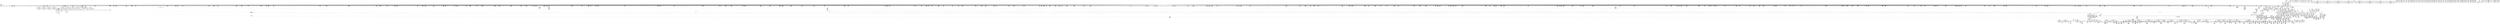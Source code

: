 digraph {
	CE0x4257210 [shape=record,shape=Mrecord,label="{CE0x4257210|may_create:_tmp36|security/selinux/hooks.c,1728|*SummSink*}"]
	CE0x430baa0 [shape=record,shape=Mrecord,label="{CE0x430baa0|i64_10|*Constant*}"]
	CE0x42f6a00 [shape=record,shape=Mrecord,label="{CE0x42f6a00|272:_i8*,_:_CRE_1645,1646_}"]
	CE0x425d910 [shape=record,shape=Mrecord,label="{CE0x425d910|40:_%struct.super_block*,_56:_i8*,_:_CRE_262,263_}"]
	CE0x421fa10 [shape=record,shape=Mrecord,label="{CE0x421fa10|inode_mode_to_security_class:_conv|security/selinux/hooks.c,1139}"]
	CE0x41f9310 [shape=record,shape=Mrecord,label="{CE0x41f9310|may_create:_dir|Function::may_create&Arg::dir::}"]
	CE0x42143d0 [shape=record,shape=Mrecord,label="{CE0x42143d0|may_create:_create_sid|security/selinux/hooks.c,1717}"]
	CE0x4246dc0 [shape=record,shape=Mrecord,label="{CE0x4246dc0|40:_%struct.super_block*,_56:_i8*,_:_CRE_613,614_}"]
	CE0x422fb10 [shape=record,shape=Mrecord,label="{CE0x422fb10|may_create:_do.body|*SummSource*}"]
	CE0x426f960 [shape=record,shape=Mrecord,label="{CE0x426f960|40:_%struct.super_block*,_56:_i8*,_:_CRE_167,168_}"]
	CE0x428b960 [shape=record,shape=Mrecord,label="{CE0x428b960|40:_%struct.super_block*,_56:_i8*,_:_CRE_979,980_}"]
	CE0x42fb0e0 [shape=record,shape=Mrecord,label="{CE0x42fb0e0|272:_i8*,_:_CRE_1808,1816_|*MultipleSource*|*LoadInst*|security/selinux/hooks.c,1714|security/selinux/hooks.c,1714}"]
	CE0x428a310 [shape=record,shape=Mrecord,label="{CE0x428a310|40:_%struct.super_block*,_56:_i8*,_:_CRE_930,931_}"]
	CE0x4286350 [shape=record,shape=Mrecord,label="{CE0x4286350|40:_%struct.super_block*,_56:_i8*,_:_CRE_879,880_}"]
	CE0x42f75b0 [shape=record,shape=Mrecord,label="{CE0x42f75b0|272:_i8*,_:_CRE_1656,1657_}"]
	CE0x4317080 [shape=record,shape=Mrecord,label="{CE0x4317080|avc_has_perm:_requested|Function::avc_has_perm&Arg::requested::|*SummSource*}"]
	CE0x43428d0 [shape=record,shape=Mrecord,label="{CE0x43428d0|may_create:_tmp55|security/selinux/hooks.c,1735|*SummSink*}"]
	CE0x4352900 [shape=record,shape=Mrecord,label="{CE0x4352900|may_create:_tmp67|security/selinux/hooks.c,1742|*SummSink*}"]
	CE0x42a42f0 [shape=record,shape=Mrecord,label="{CE0x42a42f0|272:_i8*,_:_CRE_1230,1231_}"]
	CE0x4288dd0 [shape=record,shape=Mrecord,label="{CE0x4288dd0|40:_%struct.super_block*,_56:_i8*,_:_CRE_913,914_}"]
	CE0x432f3d0 [shape=record,shape=Mrecord,label="{CE0x432f3d0|VOIDTB_TE:_CE_48,52_|*MultipleSource*|Function::selinux_inode_mknod&Arg::dentry::|security/selinux/hooks.c,1730|Function::may_create&Arg::dentry::}"]
	CE0x429e650 [shape=record,shape=Mrecord,label="{CE0x429e650|272:_i8*,_:_CRE_352,360_|*MultipleSource*|*LoadInst*|security/selinux/hooks.c,1714|security/selinux/hooks.c,1714}"]
	CE0x421a6d0 [shape=record,shape=Mrecord,label="{CE0x421a6d0|i64*_getelementptr_inbounds_(_26_x_i64_,_26_x_i64_*___llvm_gcov_ctr217,_i64_0,_i64_0)|*Constant*|*SummSink*}"]
	CE0x4272980 [shape=record,shape=Mrecord,label="{CE0x4272980|may_create:_tmp19|security/selinux/hooks.c,1706}"]
	CE0x429cb90 [shape=record,shape=Mrecord,label="{CE0x429cb90|may_create:_tmp49|security/selinux/hooks.c,1731}"]
	CE0x430ae40 [shape=record,shape=Mrecord,label="{CE0x430ae40|avc_has_perm:_auditdata|Function::avc_has_perm&Arg::auditdata::|*SummSink*}"]
	CE0x43179b0 [shape=record,shape=Mrecord,label="{CE0x43179b0|i32_(i32,_i32,_i16,_i32,_%struct.common_audit_data*)*_bitcast_(i32_(i32,_i32,_i16,_i32,_%struct.common_audit_data.495*)*_avc_has_perm_to_i32_(i32,_i32,_i16,_i32,_%struct.common_audit_data*)*)|*Constant*|*SummSink*}"]
	CE0x42a71b0 [shape=record,shape=Mrecord,label="{CE0x42a71b0|272:_i8*,_:_CRE_1274,1275_}"]
	CE0x4342f10 [shape=record,shape=Mrecord,label="{CE0x4342f10|may_create:_call27|security/selinux/hooks.c,1735|*SummSink*}"]
	CE0x42f1710 [shape=record,shape=Mrecord,label="{CE0x42f1710|272:_i8*,_:_CRE_1344,1345_}"]
	CE0x42f8e20 [shape=record,shape=Mrecord,label="{CE0x42f8e20|272:_i8*,_:_CRE_1679,1680_}"]
	CE0x421f090 [shape=record,shape=Mrecord,label="{CE0x421f090|_call_void_mcount()_#3}"]
	CE0x4256040 [shape=record,shape=Mrecord,label="{CE0x4256040|40:_%struct.super_block*,_56:_i8*,_:_CRE_432,440_|*MultipleSource*|Function::selinux_inode_mknod&Arg::dir::|Function::may_create&Arg::dir::|security/selinux/hooks.c,1713}"]
	CE0x43523f0 [shape=record,shape=Mrecord,label="{CE0x43523f0|may_create:_tmp66|security/selinux/hooks.c,1742}"]
	CE0x4290770 [shape=record,shape=Mrecord,label="{CE0x4290770|272:_i8*,_:_CRE_594,595_}"]
	CE0x426da20 [shape=record,shape=Mrecord,label="{CE0x426da20|40:_%struct.super_block*,_56:_i8*,_:_CRE_142,143_}"]
	CE0x426e560 [shape=record,shape=Mrecord,label="{CE0x426e560|40:_%struct.super_block*,_56:_i8*,_:_CRE_151,152_}"]
	CE0x4287b10 [shape=record,shape=Mrecord,label="{CE0x4287b10|40:_%struct.super_block*,_56:_i8*,_:_CRE_898,899_}"]
	CE0x4292fd0 [shape=record,shape=Mrecord,label="{CE0x4292fd0|272:_i8*,_:_CRE_1208,1209_}"]
	CE0x421ccc0 [shape=record,shape=Mrecord,label="{CE0x421ccc0|inode_mode_to_security_class:_return|*SummSink*}"]
	CE0x431b490 [shape=record,shape=Mrecord,label="{CE0x431b490|i64_14|*Constant*}"]
	CE0x421bf30 [shape=record,shape=Mrecord,label="{CE0x421bf30|may_create:_if.end30}"]
	CE0x4214720 [shape=record,shape=Mrecord,label="{CE0x4214720|may_create:_create_sid|security/selinux/hooks.c,1717|*SummSink*}"]
	CE0x4258040 [shape=record,shape=Mrecord,label="{CE0x4258040|may_create:_tmp37|security/selinux/hooks.c,1728|*SummSource*}"]
	CE0x4296370 [shape=record,shape=Mrecord,label="{CE0x4296370|272:_i8*,_:_CRE_280,288_|*MultipleSource*|*LoadInst*|security/selinux/hooks.c,1714|security/selinux/hooks.c,1714}"]
	CE0x424c1c0 [shape=record,shape=Mrecord,label="{CE0x424c1c0|40:_%struct.super_block*,_56:_i8*,_:_CRE_868,869_}"]
	CE0x4260990 [shape=record,shape=Mrecord,label="{CE0x4260990|%struct.task_struct*_(%struct.task_struct**)*_asm_movq_%gs:$_1:P_,$0_,_r,im,_dirflag_,_fpsr_,_flags_|*SummSource*}"]
	CE0x424a410 [shape=record,shape=Mrecord,label="{CE0x424a410|40:_%struct.super_block*,_56:_i8*,_:_CRE_776,792_|*MultipleSource*|Function::selinux_inode_mknod&Arg::dir::|Function::may_create&Arg::dir::|security/selinux/hooks.c,1713}"]
	CE0x431f330 [shape=record,shape=Mrecord,label="{CE0x431f330|8:_i32,_22:_i16,_:_CRE_8,12_|*MultipleSource*|security/selinux/hooks.c,1714|security/selinux/hooks.c,1728|security/selinux/hooks.c,1714}"]
	CE0x425ede0 [shape=record,shape=Mrecord,label="{CE0x425ede0|may_create:_if.then24}"]
	CE0x423d700 [shape=record,shape=Mrecord,label="{CE0x423d700|_call_void___llvm_gcov_indirect_counter_increment(i32*___llvm_gcov_global_state_pred112,_i64**_getelementptr_inbounds_(_8_x_i64*_,_8_x_i64*_*___llvm_gcda_edge_table111,_i64_0,_i64_5)),_!dbg_!27720|security/selinux/hooks.c,1149|*SummSink*}"]
	CE0x425bca0 [shape=record,shape=Mrecord,label="{CE0x425bca0|40:_%struct.super_block*,_56:_i8*,_:_CRE_241,242_}"]
	CE0x42f0610 [shape=record,shape=Mrecord,label="{CE0x42f0610|272:_i8*,_:_CRE_1328,1329_}"]
	CE0x432e910 [shape=record,shape=Mrecord,label="{CE0x432e910|may_create:_tmp42|security/selinux/hooks.c,1728|*SummSink*}"]
	CE0x41fcc70 [shape=record,shape=Mrecord,label="{CE0x41fcc70|selinux_inode_mknod:_call1|security/selinux/hooks.c,2794}"]
	CE0x4246a00 [shape=record,shape=Mrecord,label="{CE0x4246a00|40:_%struct.super_block*,_56:_i8*,_:_CRE_610,611_}"]
	CE0x42511b0 [shape=record,shape=Mrecord,label="{CE0x42511b0|40:_%struct.super_block*,_56:_i8*,_:_CRE_272,273_}"]
	CE0x42f9370 [shape=record,shape=Mrecord,label="{CE0x42f9370|272:_i8*,_:_CRE_1684,1685_}"]
	CE0x43363f0 [shape=record,shape=Mrecord,label="{CE0x43363f0|VOIDTB_TE:_CE_183,184_}"]
	CE0x42534b0 [shape=record,shape=Mrecord,label="{CE0x42534b0|40:_%struct.super_block*,_56:_i8*,_:_CRE_300,301_}"]
	CE0x4343420 [shape=record,shape=Mrecord,label="{CE0x4343420|may_create:_tobool28|security/selinux/hooks.c,1736|*SummSource*}"]
	CE0x421bd50 [shape=record,shape=Mrecord,label="{CE0x421bd50|i32_49152|*Constant*|*SummSource*}"]
	CE0x4240dd0 [shape=record,shape=Mrecord,label="{CE0x4240dd0|inode_mode_to_security_class:_tmp13|security/selinux/hooks.c,1151|*SummSink*}"]
	CE0x42649b0 [shape=record,shape=Mrecord,label="{CE0x42649b0|may_create:_tmp5|security/selinux/hooks.c,1706}"]
	CE0x4239070 [shape=record,shape=Mrecord,label="{CE0x4239070|40:_%struct.super_block*,_56:_i8*,_:_CRE_12,16_|*MultipleSource*|Function::selinux_inode_mknod&Arg::dir::|Function::may_create&Arg::dir::|security/selinux/hooks.c,1713}"]
	CE0x41e7f30 [shape=record,shape=Mrecord,label="{CE0x41e7f30|i64_1|*Constant*|*SummSink*}"]
	CE0x4209a60 [shape=record,shape=Mrecord,label="{CE0x4209a60|GLOBAL:___llvm_gcov_ctr217|Global_var:__llvm_gcov_ctr217}"]
	CE0x4218d50 [shape=record,shape=Mrecord,label="{CE0x4218d50|272:_i8*,_:_CRE_420,421_}"]
	CE0x4233cf0 [shape=record,shape=Mrecord,label="{CE0x4233cf0|40:_%struct.super_block*,_56:_i8*,_:_CRE_480,481_}"]
	CE0x42fc290 [shape=record,shape=Mrecord,label="{CE0x42fc290|272:_i8*,_:_CRE_1876,1877_}"]
	CE0x4251cf0 [shape=record,shape=Mrecord,label="{CE0x4251cf0|40:_%struct.super_block*,_56:_i8*,_:_CRE_281,282_}"]
	CE0x4247180 [shape=record,shape=Mrecord,label="{CE0x4247180|40:_%struct.super_block*,_56:_i8*,_:_CRE_616,617_}"]
	CE0x429b4b0 [shape=record,shape=Mrecord,label="{CE0x429b4b0|VOIDTB_TE:_CE_310,311_}"]
	CE0x43053d0 [shape=record,shape=Mrecord,label="{CE0x43053d0|28:_i32,_:_CRE_58,59_}"]
	CE0x42f1e80 [shape=record,shape=Mrecord,label="{CE0x42f1e80|272:_i8*,_:_CRE_1351,1352_}"]
	CE0x42f4b00 [shape=record,shape=Mrecord,label="{CE0x42f4b00|272:_i8*,_:_CRE_1617,1618_}"]
	CE0x420a2e0 [shape=record,shape=Mrecord,label="{CE0x420a2e0|inode_mode_to_security_class:_retval.0|*SummSource*}"]
	CE0x4250bd0 [shape=record,shape=Mrecord,label="{CE0x4250bd0|get_current:_tmp4|./arch/x86/include/asm/current.h,14|*SummSink*}"]
	CE0x428a090 [shape=record,shape=Mrecord,label="{CE0x428a090|40:_%struct.super_block*,_56:_i8*,_:_CRE_928,929_}"]
	CE0x4291100 [shape=record,shape=Mrecord,label="{CE0x4291100|272:_i8*,_:_CRE_603,604_}"]
	CE0x4262360 [shape=record,shape=Mrecord,label="{CE0x4262360|__llvm_gcov_indirect_counter_increment:_counter}"]
	CE0x4308150 [shape=record,shape=Mrecord,label="{CE0x4308150|28:_i32,_:_CRE_103,104_}"]
	CE0x42340b0 [shape=record,shape=Mrecord,label="{CE0x42340b0|40:_%struct.super_block*,_56:_i8*,_:_CRE_483,484_}"]
	CE0x4257f20 [shape=record,shape=Mrecord,label="{CE0x4257f20|may_create:_tmp37|security/selinux/hooks.c,1728}"]
	CE0x42fb9f0 [shape=record,shape=Mrecord,label="{CE0x42fb9f0|272:_i8*,_:_CRE_1848,1856_|*MultipleSource*|*LoadInst*|security/selinux/hooks.c,1714|security/selinux/hooks.c,1714}"]
	CE0x4215190 [shape=record,shape=Mrecord,label="{CE0x4215190|inode_mode_to_security_class:_tmp17|security/selinux/hooks.c,1157|*SummSource*}"]
	CE0x420abd0 [shape=record,shape=Mrecord,label="{CE0x420abd0|__llvm_gcov_indirect_counter_increment:_predecessor|Function::__llvm_gcov_indirect_counter_increment&Arg::predecessor::|*SummSink*}"]
	CE0x42345b0 [shape=record,shape=Mrecord,label="{CE0x42345b0|40:_%struct.super_block*,_56:_i8*,_:_CRE_487,488_}"]
	CE0x4212e20 [shape=record,shape=Mrecord,label="{CE0x4212e20|may_create:_tmp6|security/selinux/hooks.c,1706|*SummSource*}"]
	CE0x420e290 [shape=record,shape=Mrecord,label="{CE0x420e290|inode_mode_to_security_class:_tmp1|*SummSink*}"]
	CE0x428ddb0 [shape=record,shape=Mrecord,label="{CE0x428ddb0|272:_i8*,_:_CRE_536,540_|*MultipleSource*|*LoadInst*|security/selinux/hooks.c,1714|security/selinux/hooks.c,1714}"]
	CE0x421b300 [shape=record,shape=Mrecord,label="{CE0x421b300|inode_mode_to_security_class:_sw.bb6}"]
	CE0x42a5610 [shape=record,shape=Mrecord,label="{CE0x42a5610|272:_i8*,_:_CRE_1248,1249_}"]
	CE0x42a2d30 [shape=record,shape=Mrecord,label="{CE0x42a2d30|272:_i8*,_:_CRE_1210,1211_}"]
	CE0x5662960 [shape=record,shape=Mrecord,label="{CE0x5662960|selinux_inode_mknod:_tmp|*SummSink*}"]
	CE0x4209d30 [shape=record,shape=Mrecord,label="{CE0x4209d30|i16_10|*Constant*}"]
	CE0x42014a0 [shape=record,shape=Mrecord,label="{CE0x42014a0|i64**_getelementptr_inbounds_(_8_x_i64*_,_8_x_i64*_*___llvm_gcda_edge_table111,_i64_0,_i64_0)|*Constant*|*SummSink*}"]
	CE0x4351a30 [shape=record,shape=Mrecord,label="{CE0x4351a30|i32_128|*Constant*}"]
	CE0x42f01d0 [shape=record,shape=Mrecord,label="{CE0x42f01d0|272:_i8*,_:_CRE_1324,1325_}"]
	CE0x4290880 [shape=record,shape=Mrecord,label="{CE0x4290880|272:_i8*,_:_CRE_595,596_}"]
	CE0x4216730 [shape=record,shape=Mrecord,label="{CE0x4216730|_call_void___llvm_gcov_indirect_counter_increment(i32*___llvm_gcov_global_state_pred112,_i64**_getelementptr_inbounds_(_8_x_i64*_,_8_x_i64*_*___llvm_gcda_edge_table111,_i64_0,_i64_3)),_!dbg_!27718|security/selinux/hooks.c,1145}"]
	CE0x423c3e0 [shape=record,shape=Mrecord,label="{CE0x423c3e0|may_create:_i_security|security/selinux/hooks.c,1713|*SummSink*}"]
	CE0x42a3eb0 [shape=record,shape=Mrecord,label="{CE0x42a3eb0|272:_i8*,_:_CRE_1226,1227_}"]
	CE0x4202fe0 [shape=record,shape=Mrecord,label="{CE0x4202fe0|i64*_getelementptr_inbounds_(_18_x_i64_,_18_x_i64_*___llvm_gcov_ctr110,_i64_0,_i64_11)|*Constant*|*SummSource*}"]
	CE0x42892d0 [shape=record,shape=Mrecord,label="{CE0x42892d0|40:_%struct.super_block*,_56:_i8*,_:_CRE_917,918_}"]
	CE0x43349a0 [shape=record,shape=Mrecord,label="{CE0x43349a0|may_create:_and|security/selinux/hooks.c,1728|*SummSink*}"]
	CE0x42968e0 [shape=record,shape=Mrecord,label="{CE0x42968e0|272:_i8*,_:_CRE_304,312_|*MultipleSource*|*LoadInst*|security/selinux/hooks.c,1714|security/selinux/hooks.c,1714}"]
	CE0x42a83a0 [shape=record,shape=Mrecord,label="{CE0x42a83a0|272:_i8*,_:_CRE_1310,1311_}"]
	CE0x4239670 [shape=record,shape=Mrecord,label="{CE0x4239670|40:_%struct.super_block*,_56:_i8*,_:_CRE_56,64_|*MultipleSource*|Function::selinux_inode_mknod&Arg::dir::|Function::may_create&Arg::dir::|security/selinux/hooks.c,1713}"]
	CE0x41efaf0 [shape=record,shape=Mrecord,label="{CE0x41efaf0|may_create:_tmp16|security/selinux/hooks.c,1706}"]
	CE0x42099b0 [shape=record,shape=Mrecord,label="{CE0x42099b0|i64_0|*Constant*|*SummSink*}"]
	CE0x42920f0 [shape=record,shape=Mrecord,label="{CE0x42920f0|272:_i8*,_:_CRE_618,619_}"]
	CE0x4303b20 [shape=record,shape=Mrecord,label="{CE0x4303b20|28:_i32,_:_CRE_18,19_}"]
	CE0x4330160 [shape=record,shape=Mrecord,label="{CE0x4330160|VOIDTB_TE:_CE_89,90_}"]
	CE0x4332050 [shape=record,shape=Mrecord,label="{CE0x4332050|VOIDTB_TE:_CE_152,153_}"]
	CE0x4270360 [shape=record,shape=Mrecord,label="{CE0x4270360|40:_%struct.super_block*,_56:_i8*,_:_CRE_175,176_}"]
	CE0x4237570 [shape=record,shape=Mrecord,label="{CE0x4237570|40:_%struct.super_block*,_56:_i8*,_:_CRE_569,570_}"]
	CE0x428aa90 [shape=record,shape=Mrecord,label="{CE0x428aa90|40:_%struct.super_block*,_56:_i8*,_:_CRE_936,944_|*MultipleSource*|Function::selinux_inode_mknod&Arg::dir::|Function::may_create&Arg::dir::|security/selinux/hooks.c,1713}"]
	CE0x4263330 [shape=record,shape=Mrecord,label="{CE0x4263330|i64*_null|*Constant*|*SummSource*}"]
	CE0x42a1eb0 [shape=record,shape=Mrecord,label="{CE0x42a1eb0|272:_i8*,_:_CRE_696,704_|*MultipleSource*|*LoadInst*|security/selinux/hooks.c,1714|security/selinux/hooks.c,1714}"]
	CE0x425c3d0 [shape=record,shape=Mrecord,label="{CE0x425c3d0|40:_%struct.super_block*,_56:_i8*,_:_CRE_245,246_}"]
	CE0x42fe430 [shape=record,shape=Mrecord,label="{CE0x42fe430|may_create:_type|security/selinux/hooks.c,1719}"]
	CE0x42f32b0 [shape=record,shape=Mrecord,label="{CE0x42f32b0|272:_i8*,_:_CRE_1370,1371_}"]
	CE0x429dd10 [shape=record,shape=Mrecord,label="{CE0x429dd10|i64*_getelementptr_inbounds_(_26_x_i64_,_26_x_i64_*___llvm_gcov_ctr217,_i64_0,_i64_19)|*Constant*|*SummSource*}"]
	CE0x4253c30 [shape=record,shape=Mrecord,label="{CE0x4253c30|40:_%struct.super_block*,_56:_i8*,_:_CRE_306,307_}"]
	CE0x42f6c20 [shape=record,shape=Mrecord,label="{CE0x42f6c20|272:_i8*,_:_CRE_1647,1648_}"]
	CE0x42381f0 [shape=record,shape=Mrecord,label="{CE0x42381f0|40:_%struct.super_block*,_56:_i8*,_:_CRE_579,580_}"]
	CE0x42a62d0 [shape=record,shape=Mrecord,label="{CE0x42a62d0|272:_i8*,_:_CRE_1260,1261_}"]
	CE0x42f5b20 [shape=record,shape=Mrecord,label="{CE0x42f5b20|272:_i8*,_:_CRE_1631,1632_}"]
	CE0x43164f0 [shape=record,shape=Mrecord,label="{CE0x43164f0|avc_has_perm:_tsid|Function::avc_has_perm&Arg::tsid::|*SummSink*}"]
	CE0x4258bd0 [shape=record,shape=Mrecord,label="{CE0x4258bd0|may_create:_tmp39|security/selinux/hooks.c,1728|*SummSource*}"]
	CE0x42879d0 [shape=record,shape=Mrecord,label="{CE0x42879d0|40:_%struct.super_block*,_56:_i8*,_:_CRE_897,898_}"]
	CE0x428e8a0 [shape=record,shape=Mrecord,label="{CE0x428e8a0|272:_i8*,_:_CRE_565,566_}"]
	CE0x425c790 [shape=record,shape=Mrecord,label="{CE0x425c790|40:_%struct.super_block*,_56:_i8*,_:_CRE_248,249_}"]
	CE0x41ff6b0 [shape=record,shape=Mrecord,label="{CE0x41ff6b0|inode_mode_to_security_class:_retval.0|*SummSink*}"]
	CE0x42fe310 [shape=record,shape=Mrecord,label="{CE0x42fe310|may_create:_tmp26|security/selinux/hooks.c,1714}"]
	CE0x42970c0 [shape=record,shape=Mrecord,label="{CE0x42970c0|272:_i8*,_:_CRE_434,435_}"]
	CE0x41dde10 [shape=record,shape=Mrecord,label="{CE0x41dde10|inode_mode_to_security_class:_tmp13|security/selinux/hooks.c,1151}"]
	CE0x4302340 [shape=record,shape=Mrecord,label="{CE0x4302340|avc_has_perm:_entry}"]
	CE0x4200050 [shape=record,shape=Mrecord,label="{CE0x4200050|inode_mode_to_security_class:_tmp18|security/selinux/hooks.c,1158|*SummSink*}"]
	CE0x4233080 [shape=record,shape=Mrecord,label="{CE0x4233080|40:_%struct.super_block*,_56:_i8*,_:_CRE_472,473_}"]
	CE0x42fbf60 [shape=record,shape=Mrecord,label="{CE0x42fbf60|272:_i8*,_:_CRE_1873,1874_}"]
	CE0x4295e00 [shape=record,shape=Mrecord,label="{CE0x4295e00|272:_i8*,_:_CRE_264,268_|*MultipleSource*|*LoadInst*|security/selinux/hooks.c,1714|security/selinux/hooks.c,1714}"]
	CE0x4271cb0 [shape=record,shape=Mrecord,label="{CE0x4271cb0|_ret_%struct.task_struct*_%tmp4,_!dbg_!27714|./arch/x86/include/asm/current.h,14}"]
	CE0x43380a0 [shape=record,shape=Mrecord,label="{CE0x43380a0|VOIDTB_TE:_CE_210,211_}"]
	CE0x42740c0 [shape=record,shape=Mrecord,label="{CE0x42740c0|may_create:_tmp16|security/selinux/hooks.c,1706|*SummSink*}"]
	CE0x41f93b0 [shape=record,shape=Mrecord,label="{CE0x41f93b0|selinux_inode_mknod:_dir|Function::selinux_inode_mknod&Arg::dir::}"]
	CE0x429fd40 [shape=record,shape=Mrecord,label="{CE0x429fd40|may_create:_tmp23|security/selinux/hooks.c,1713|*SummSource*}"]
	CE0x41ef350 [shape=record,shape=Mrecord,label="{CE0x41ef350|i64*_getelementptr_inbounds_(_26_x_i64_,_26_x_i64_*___llvm_gcov_ctr217,_i64_0,_i64_8)|*Constant*|*SummSource*}"]
	CE0x434ca30 [shape=record,shape=Mrecord,label="{CE0x434ca30|__llvm_gcov_indirect_counter_increment:_tmp5}"]
	CE0x42f3e20 [shape=record,shape=Mrecord,label="{CE0x42f3e20|272:_i8*,_:_CRE_1536,1568_|*MultipleSource*|*LoadInst*|security/selinux/hooks.c,1714|security/selinux/hooks.c,1714}"]
	CE0x4291540 [shape=record,shape=Mrecord,label="{CE0x4291540|272:_i8*,_:_CRE_607,608_}"]
	CE0x41eaf30 [shape=record,shape=Mrecord,label="{CE0x41eaf30|GLOBAL:___llvm_gcov_indirect_counter_increment|*Constant*}"]
	CE0x4290dd0 [shape=record,shape=Mrecord,label="{CE0x4290dd0|272:_i8*,_:_CRE_600,601_}"]
	CE0x422ecb0 [shape=record,shape=Mrecord,label="{CE0x422ecb0|__llvm_gcov_indirect_counter_increment:_bb|*SummSource*}"]
	CE0x4237f70 [shape=record,shape=Mrecord,label="{CE0x4237f70|40:_%struct.super_block*,_56:_i8*,_:_CRE_577,578_}"]
	CE0x42a4d90 [shape=record,shape=Mrecord,label="{CE0x42a4d90|272:_i8*,_:_CRE_1240,1241_}"]
	CE0x41f9860 [shape=record,shape=Mrecord,label="{CE0x41f9860|may_create:_dir|Function::may_create&Arg::dir::|*SummSink*}"]
	CE0x425a790 [shape=record,shape=Mrecord,label="{CE0x425a790|40:_%struct.super_block*,_56:_i8*,_:_CRE_199,200_}"]
	CE0x423d580 [shape=record,shape=Mrecord,label="{CE0x423d580|_call_void___llvm_gcov_indirect_counter_increment(i32*___llvm_gcov_global_state_pred112,_i64**_getelementptr_inbounds_(_8_x_i64*_,_8_x_i64*_*___llvm_gcda_edge_table111,_i64_0,_i64_5)),_!dbg_!27720|security/selinux/hooks.c,1149|*SummSource*}"]
	CE0x4244870 [shape=record,shape=Mrecord,label="{CE0x4244870|_call_void___llvm_gcov_indirect_counter_increment(i32*___llvm_gcov_global_state_pred112,_i64**_getelementptr_inbounds_(_8_x_i64*_,_8_x_i64*_*___llvm_gcda_edge_table111,_i64_0,_i64_0)),_!dbg_!27723|security/selinux/hooks.c,1157|*SummSink*}"]
	CE0x42f2e70 [shape=record,shape=Mrecord,label="{CE0x42f2e70|272:_i8*,_:_CRE_1366,1367_}"]
	CE0x4250f30 [shape=record,shape=Mrecord,label="{CE0x4250f30|40:_%struct.super_block*,_56:_i8*,_:_CRE_270,271_}"]
	CE0x4293240 [shape=record,shape=Mrecord,label="{CE0x4293240|272:_i8*,_:_CRE_72,80_|*MultipleSource*|*LoadInst*|security/selinux/hooks.c,1714|security/selinux/hooks.c,1714}"]
	CE0x43186f0 [shape=record,shape=Mrecord,label="{CE0x43186f0|i64*_getelementptr_inbounds_(_26_x_i64_,_26_x_i64_*___llvm_gcov_ctr217,_i64_0,_i64_12)|*Constant*|*SummSink*}"]
	CE0x41f5b50 [shape=record,shape=Mrecord,label="{CE0x41f5b50|inode_mode_to_security_class:_sw.bb2|*SummSink*}"]
	CE0x43023b0 [shape=record,shape=Mrecord,label="{CE0x43023b0|28:_i32,_:_CRE_0,8_|*MultipleSource*|*LoadInst*|security/selinux/hooks.c,1713|security/selinux/hooks.c,1713|security/selinux/hooks.c,1722}"]
	CE0x431e870 [shape=record,shape=Mrecord,label="{CE0x431e870|i32_5|*Constant*|*SummSink*}"]
	CE0x41fb5e0 [shape=record,shape=Mrecord,label="{CE0x41fb5e0|inode_mode_to_security_class:_mode|Function::inode_mode_to_security_class&Arg::mode::|*SummSink*}"]
	CE0x41fd710 [shape=record,shape=Mrecord,label="{CE0x41fd710|i64*_getelementptr_inbounds_(_2_x_i64_,_2_x_i64_*___llvm_gcov_ctr226,_i64_0,_i64_1)|*Constant*}"]
	CE0x42459c0 [shape=record,shape=Mrecord,label="{CE0x42459c0|40:_%struct.super_block*,_56:_i8*,_:_CRE_597,598_}"]
	CE0x426f5a0 [shape=record,shape=Mrecord,label="{CE0x426f5a0|40:_%struct.super_block*,_56:_i8*,_:_CRE_164,165_}"]
	CE0x42f9b30 [shape=record,shape=Mrecord,label="{CE0x42f9b30|272:_i8*,_:_CRE_1704,1712_|*MultipleSource*|*LoadInst*|security/selinux/hooks.c,1714|security/selinux/hooks.c,1714}"]
	CE0x425c8d0 [shape=record,shape=Mrecord,label="{CE0x425c8d0|40:_%struct.super_block*,_56:_i8*,_:_CRE_249,250_}"]
	CE0x429f5f0 [shape=record,shape=Mrecord,label="{CE0x429f5f0|272:_i8*,_:_CRE_398,399_}"]
	CE0x428e4f0 [shape=record,shape=Mrecord,label="{CE0x428e4f0|272:_i8*,_:_CRE_562,563_}"]
	CE0x4337d70 [shape=record,shape=Mrecord,label="{CE0x4337d70|VOIDTB_TE:_CE_207,208_}"]
	CE0x41efea0 [shape=record,shape=Mrecord,label="{CE0x41efea0|inode_mode_to_security_class:_sw.epilog|*SummSource*}"]
	CE0x42543b0 [shape=record,shape=Mrecord,label="{CE0x42543b0|40:_%struct.super_block*,_56:_i8*,_:_CRE_312,320_|*MultipleSource*|Function::selinux_inode_mknod&Arg::dir::|Function::may_create&Arg::dir::|security/selinux/hooks.c,1713}"]
	CE0x43071d0 [shape=record,shape=Mrecord,label="{CE0x43071d0|28:_i32,_:_CRE_88,89_}"]
	CE0x4287750 [shape=record,shape=Mrecord,label="{CE0x4287750|40:_%struct.super_block*,_56:_i8*,_:_CRE_895,896_}"]
	CE0x421fe80 [shape=record,shape=Mrecord,label="{CE0x421fe80|may_create:_if.end}"]
	CE0x4253af0 [shape=record,shape=Mrecord,label="{CE0x4253af0|40:_%struct.super_block*,_56:_i8*,_:_CRE_305,306_}"]
	CE0x4296e50 [shape=record,shape=Mrecord,label="{CE0x4296e50|272:_i8*,_:_CRE_328,336_|*MultipleSource*|*LoadInst*|security/selinux/hooks.c,1714|security/selinux/hooks.c,1714}"]
	CE0x4289690 [shape=record,shape=Mrecord,label="{CE0x4289690|40:_%struct.super_block*,_56:_i8*,_:_CRE_920,921_}"]
	CE0x421d910 [shape=record,shape=Mrecord,label="{CE0x421d910|may_create:_tmp11|security/selinux/hooks.c,1706|*SummSink*}"]
	CE0x4259750 [shape=record,shape=Mrecord,label="{CE0x4259750|40:_%struct.super_block*,_56:_i8*,_:_CRE_186,187_}"]
	CE0x41fb420 [shape=record,shape=Mrecord,label="{CE0x41fb420|inode_mode_to_security_class:_mode|Function::inode_mode_to_security_class&Arg::mode::|*SummSource*}"]
	CE0x4236a30 [shape=record,shape=Mrecord,label="{CE0x4236a30|40:_%struct.super_block*,_56:_i8*,_:_CRE_560,561_}"]
	CE0x42371b0 [shape=record,shape=Mrecord,label="{CE0x42371b0|40:_%struct.super_block*,_56:_i8*,_:_CRE_566,567_}"]
	CE0x4291ed0 [shape=record,shape=Mrecord,label="{CE0x4291ed0|272:_i8*,_:_CRE_616,617_}"]
	CE0x42559c0 [shape=record,shape=Mrecord,label="{CE0x42559c0|40:_%struct.super_block*,_56:_i8*,_:_CRE_408,416_|*MultipleSource*|Function::selinux_inode_mknod&Arg::dir::|Function::may_create&Arg::dir::|security/selinux/hooks.c,1713}"]
	CE0x4308e10 [shape=record,shape=Mrecord,label="{CE0x4308e10|28:_i32,_:_CRE_115,116_}"]
	CE0x42fd660 [shape=record,shape=Mrecord,label="{CE0x42fd660|272:_i8*,_:_CRE_2120,2248_|*MultipleSource*|*LoadInst*|security/selinux/hooks.c,1714|security/selinux/hooks.c,1714}"]
	CE0x4342c20 [shape=record,shape=Mrecord,label="{CE0x4342c20|may_create:_call27|security/selinux/hooks.c,1735}"]
	CE0x43419b0 [shape=record,shape=Mrecord,label="{CE0x43419b0|GLOBAL:_security_transition_sid|*Constant*|*SummSource*}"]
	CE0x4261df0 [shape=record,shape=Mrecord,label="{CE0x4261df0|__llvm_gcov_indirect_counter_increment:_tmp2|*SummSource*}"]
	CE0x424a850 [shape=record,shape=Mrecord,label="{CE0x424a850|40:_%struct.super_block*,_56:_i8*,_:_CRE_800,804_|*MultipleSource*|Function::selinux_inode_mknod&Arg::dir::|Function::may_create&Arg::dir::|security/selinux/hooks.c,1713}"]
	CE0x41fcce0 [shape=record,shape=Mrecord,label="{CE0x41fcce0|selinux_inode_mknod:_call1|security/selinux/hooks.c,2794|*SummSource*}"]
	CE0x42f6f50 [shape=record,shape=Mrecord,label="{CE0x42f6f50|272:_i8*,_:_CRE_1650,1651_}"]
	CE0x42efd90 [shape=record,shape=Mrecord,label="{CE0x42efd90|272:_i8*,_:_CRE_1320,1321_}"]
	CE0x4336d80 [shape=record,shape=Mrecord,label="{CE0x4336d80|VOIDTB_TE:_CE_192,193_}"]
	CE0x422f960 [shape=record,shape=Mrecord,label="{CE0x422f960|may_create:_if.then29|*SummSink*}"]
	CE0x4292a80 [shape=record,shape=Mrecord,label="{CE0x4292a80|272:_i8*,_:_CRE_627,628_}"]
	CE0x41e4d80 [shape=record,shape=Mrecord,label="{CE0x41e4d80|selinux_inode_mknod:_entry|*SummSink*}"]
	CE0x4220930 [shape=record,shape=Mrecord,label="{CE0x4220930|_call_void___llvm_gcov_indirect_counter_increment(i32*___llvm_gcov_global_state_pred112,_i64**_getelementptr_inbounds_(_8_x_i64*_,_8_x_i64*_*___llvm_gcda_edge_table111,_i64_0,_i64_2)),_!dbg_!27717|security/selinux/hooks.c,1143}"]
	CE0x4213160 [shape=record,shape=Mrecord,label="{CE0x4213160|i64**_getelementptr_inbounds_(_8_x_i64*_,_8_x_i64*_*___llvm_gcda_edge_table111,_i64_0,_i64_2)|*Constant*|*SummSink*}"]
	CE0x4307cd0 [shape=record,shape=Mrecord,label="{CE0x4307cd0|28:_i32,_:_CRE_99,100_}"]
	CE0x41fac30 [shape=record,shape=Mrecord,label="{CE0x41fac30|__llvm_gcov_indirect_counter_increment:_counters|Function::__llvm_gcov_indirect_counter_increment&Arg::counters::|*SummSource*}"]
	CE0x432f590 [shape=record,shape=Mrecord,label="{CE0x432f590|VOIDTB_TE:_CE_56,64_|*MultipleSource*|Function::selinux_inode_mknod&Arg::dentry::|security/selinux/hooks.c,1730|Function::may_create&Arg::dentry::}"]
	CE0x429c250 [shape=record,shape=Mrecord,label="{CE0x429c250|may_create:_tobool23|security/selinux/hooks.c,1731|*SummSink*}"]
	CE0x426dde0 [shape=record,shape=Mrecord,label="{CE0x426dde0|40:_%struct.super_block*,_56:_i8*,_:_CRE_145,146_}"]
	CE0x4235880 [shape=record,shape=Mrecord,label="{CE0x4235880|40:_%struct.super_block*,_56:_i8*,_:_CRE_540,544_|*MultipleSource*|Function::selinux_inode_mknod&Arg::dir::|Function::may_create&Arg::dir::|security/selinux/hooks.c,1713}"]
	CE0x43384e0 [shape=record,shape=Mrecord,label="{CE0x43384e0|VOIDTB_TE:_CE_214,215_}"]
	CE0x42018b0 [shape=record,shape=Mrecord,label="{CE0x42018b0|i64*_getelementptr_inbounds_(_18_x_i64_,_18_x_i64_*___llvm_gcov_ctr110,_i64_0,_i64_16)|*Constant*|*SummSource*}"]
	CE0x434c4c0 [shape=record,shape=Mrecord,label="{CE0x434c4c0|may_create:_tmp65|security/selinux/hooks.c,1739|*SummSink*}"]
	CE0x4294be0 [shape=record,shape=Mrecord,label="{CE0x4294be0|272:_i8*,_:_CRE_176,184_|*MultipleSource*|*LoadInst*|security/selinux/hooks.c,1714|security/selinux/hooks.c,1714}"]
	CE0x41ee720 [shape=record,shape=Mrecord,label="{CE0x41ee720|i64*_getelementptr_inbounds_(_26_x_i64_,_26_x_i64_*___llvm_gcov_ctr217,_i64_0,_i64_8)|*Constant*|*SummSink*}"]
	CE0x4237a70 [shape=record,shape=Mrecord,label="{CE0x4237a70|40:_%struct.super_block*,_56:_i8*,_:_CRE_573,574_}"]
	CE0x42f14f0 [shape=record,shape=Mrecord,label="{CE0x42f14f0|272:_i8*,_:_CRE_1342,1343_}"]
	CE0x428f780 [shape=record,shape=Mrecord,label="{CE0x428f780|272:_i8*,_:_CRE_579,580_}"]
	CE0x424c6c0 [shape=record,shape=Mrecord,label="{CE0x424c6c0|40:_%struct.super_block*,_56:_i8*,_:_CRE_872,873_}"]
	CE0x42f7f40 [shape=record,shape=Mrecord,label="{CE0x42f7f40|272:_i8*,_:_CRE_1665,1666_}"]
	CE0x421f1c0 [shape=record,shape=Mrecord,label="{CE0x421f1c0|inode_mode_to_security_class:_bb|*SummSink*}"]
	CE0x4351e10 [shape=record,shape=Mrecord,label="{CE0x4351e10|may_create:_retval.0|*SummSource*}"]
	CE0x42a7cf0 [shape=record,shape=Mrecord,label="{CE0x42a7cf0|272:_i8*,_:_CRE_1305,1306_}"]
	CE0x421e780 [shape=record,shape=Mrecord,label="{CE0x421e780|may_create:_tmp13|security/selinux/hooks.c,1706|*SummSource*}"]
	CE0x4330850 [shape=record,shape=Mrecord,label="{CE0x4330850|VOIDTB_TE:_CE_93,94_}"]
	CE0x42186f0 [shape=record,shape=Mrecord,label="{CE0x42186f0|272:_i8*,_:_CRE_414,415_}"]
	CE0x4331420 [shape=record,shape=Mrecord,label="{CE0x4331420|VOIDTB_TE:_CE_147,148_}"]
	CE0x4308d00 [shape=record,shape=Mrecord,label="{CE0x4308d00|28:_i32,_:_CRE_114,115_}"]
	CE0x41de6d0 [shape=record,shape=Mrecord,label="{CE0x41de6d0|selinux_inode_mknod:_dentry|Function::selinux_inode_mknod&Arg::dentry::|*SummSource*}"]
	CE0x4316f90 [shape=record,shape=Mrecord,label="{CE0x4316f90|avc_has_perm:_requested|Function::avc_has_perm&Arg::requested::}"]
	CE0x429b400 [shape=record,shape=Mrecord,label="{CE0x429b400|VOIDTB_TE:_CE_309,310_}"]
	CE0x432e120 [shape=record,shape=Mrecord,label="{CE0x432e120|may_create:_tmp46|security/selinux/hooks.c,1729}"]
	CE0x42efc80 [shape=record,shape=Mrecord,label="{CE0x42efc80|272:_i8*,_:_CRE_1319,1320_}"]
	CE0x4338b40 [shape=record,shape=Mrecord,label="{CE0x4338b40|VOIDTB_TE:_CE_220,221_}"]
	CE0x428fab0 [shape=record,shape=Mrecord,label="{CE0x428fab0|272:_i8*,_:_CRE_582,583_}"]
	CE0x4349250 [shape=record,shape=Mrecord,label="{CE0x4349250|may_create:_tmp61|security/selinux/hooks.c,1737}"]
	CE0x4259c50 [shape=record,shape=Mrecord,label="{CE0x4259c50|40:_%struct.super_block*,_56:_i8*,_:_CRE_190,191_}"]
	CE0x4203190 [shape=record,shape=Mrecord,label="{CE0x4203190|inode_mode_to_security_class:_tmp7|security/selinux/hooks.c,1145|*SummSink*}"]
	CE0x4245240 [shape=record,shape=Mrecord,label="{CE0x4245240|40:_%struct.super_block*,_56:_i8*,_:_CRE_591,592_}"]
	CE0x4291430 [shape=record,shape=Mrecord,label="{CE0x4291430|272:_i8*,_:_CRE_606,607_}"]
	CE0x42177d0 [shape=record,shape=Mrecord,label="{CE0x42177d0|i64**_getelementptr_inbounds_(_8_x_i64*_,_8_x_i64*_*___llvm_gcda_edge_table111,_i64_0,_i64_3)|*Constant*|*SummSource*}"]
	CE0x42a2080 [shape=record,shape=Mrecord,label="{CE0x42a2080|272:_i8*,_:_CRE_704,708_|*MultipleSource*|*LoadInst*|security/selinux/hooks.c,1714|security/selinux/hooks.c,1714}"]
	CE0x4202d60 [shape=record,shape=Mrecord,label="{CE0x4202d60|may_create:_tmp4|security/selinux/hooks.c,1706}"]
	CE0x42a6b50 [shape=record,shape=Mrecord,label="{CE0x42a6b50|272:_i8*,_:_CRE_1268,1269_}"]
	CE0x4252e70 [shape=record,shape=Mrecord,label="{CE0x4252e70|40:_%struct.super_block*,_56:_i8*,_:_CRE_295,296_}"]
	CE0x4335b70 [shape=record,shape=Mrecord,label="{CE0x4335b70|VOIDTB_TE:_CE_175,176_}"]
	CE0x4333ba0 [shape=record,shape=Mrecord,label="{CE0x4333ba0|VOIDTB_TE:_CE_0,4_|*MultipleSource*|Function::selinux_inode_mknod&Arg::dentry::|security/selinux/hooks.c,1730|Function::may_create&Arg::dentry::}"]
	CE0x42fd0f0 [shape=record,shape=Mrecord,label="{CE0x42fd0f0|272:_i8*,_:_CRE_1928,2056_|*MultipleSource*|*LoadInst*|security/selinux/hooks.c,1714|security/selinux/hooks.c,1714}"]
	CE0x431ddd0 [shape=record,shape=Mrecord,label="{CE0x431ddd0|i64_16|*Constant*}"]
	CE0x4316690 [shape=record,shape=Mrecord,label="{CE0x4316690|avc_has_perm:_tclass|Function::avc_has_perm&Arg::tclass::}"]
	CE0x42f89e0 [shape=record,shape=Mrecord,label="{CE0x42f89e0|272:_i8*,_:_CRE_1675,1676_}"]
	CE0x428ece0 [shape=record,shape=Mrecord,label="{CE0x428ece0|272:_i8*,_:_CRE_569,570_}"]
	CE0x43187d0 [shape=record,shape=Mrecord,label="{CE0x43187d0|may_create:_tmp35|security/selinux/hooks.c,1726|*SummSink*}"]
	CE0x420c320 [shape=record,shape=Mrecord,label="{CE0x420c320|selinux_inode_mknod:_call|security/selinux/hooks.c,2794|*SummSink*}"]
	CE0x42fd830 [shape=record,shape=Mrecord,label="{CE0x42fd830|272:_i8*,_:_CRE_2248,2256_|*MultipleSource*|*LoadInst*|security/selinux/hooks.c,1714|security/selinux/hooks.c,1714}"]
	CE0x423b770 [shape=record,shape=Mrecord,label="{CE0x423b770|may_create:_tmp20|security/selinux/hooks.c,1706|*SummSource*}"]
	CE0x42961a0 [shape=record,shape=Mrecord,label="{CE0x42961a0|272:_i8*,_:_CRE_272,280_|*MultipleSource*|*LoadInst*|security/selinux/hooks.c,1714|security/selinux/hooks.c,1714}"]
	CE0x42f7e30 [shape=record,shape=Mrecord,label="{CE0x42f7e30|272:_i8*,_:_CRE_1664,1665_}"]
	CE0x4253370 [shape=record,shape=Mrecord,label="{CE0x4253370|40:_%struct.super_block*,_56:_i8*,_:_CRE_299,300_}"]
	CE0x429dfd0 [shape=record,shape=Mrecord,label="{CE0x429dfd0|may_create:_tmp48|security/selinux/hooks.c,1731}"]
	CE0x4251570 [shape=record,shape=Mrecord,label="{CE0x4251570|40:_%struct.super_block*,_56:_i8*,_:_CRE_275,276_}"]
	CE0x4250b60 [shape=record,shape=Mrecord,label="{CE0x4250b60|get_current:_tmp4|./arch/x86/include/asm/current.h,14|*SummSource*}"]
	CE0x42971d0 [shape=record,shape=Mrecord,label="{CE0x42971d0|272:_i8*,_:_CRE_435,436_}"]
	CE0x4297940 [shape=record,shape=Mrecord,label="{CE0x4297940|272:_i8*,_:_CRE_442,443_}"]
	CE0x4304ca0 [shape=record,shape=Mrecord,label="{CE0x4304ca0|28:_i32,_:_CRE_50,51_}"]
	CE0x4296fb0 [shape=record,shape=Mrecord,label="{CE0x4296fb0|272:_i8*,_:_CRE_433,434_}"]
	CE0x420a7c0 [shape=record,shape=Mrecord,label="{CE0x420a7c0|__llvm_gcov_indirect_counter_increment:_entry}"]
	CE0x424c800 [shape=record,shape=Mrecord,label="{CE0x424c800|40:_%struct.super_block*,_56:_i8*,_:_CRE_873,874_}"]
	CE0x4253230 [shape=record,shape=Mrecord,label="{CE0x4253230|40:_%struct.super_block*,_56:_i8*,_:_CRE_298,299_}"]
	CE0x420a720 [shape=record,shape=Mrecord,label="{CE0x420a720|may_create:_if.end26|*SummSource*}"]
	CE0x4240860 [shape=record,shape=Mrecord,label="{CE0x4240860|i64*_getelementptr_inbounds_(_18_x_i64_,_18_x_i64_*___llvm_gcov_ctr110,_i64_0,_i64_14)|*Constant*}"]
	CE0x425d7d0 [shape=record,shape=Mrecord,label="{CE0x425d7d0|40:_%struct.super_block*,_56:_i8*,_:_CRE_261,262_}"]
	CE0x426e420 [shape=record,shape=Mrecord,label="{CE0x426e420|40:_%struct.super_block*,_56:_i8*,_:_CRE_150,151_}"]
	CE0x4201a10 [shape=record,shape=Mrecord,label="{CE0x4201a10|inode_mode_to_security_class:_tmp16|security/selinux/hooks.c,1157|*SummSink*}"]
	CE0x421c530 [shape=record,shape=Mrecord,label="{CE0x421c530|i32_61440|*Constant*|*SummSource*}"]
	CE0x42a07d0 [shape=record,shape=Mrecord,label="{CE0x42a07d0|272:_i8*,_:_CRE_8,16_|*MultipleSource*|*LoadInst*|security/selinux/hooks.c,1714|security/selinux/hooks.c,1714}"]
	CE0x42700e0 [shape=record,shape=Mrecord,label="{CE0x42700e0|40:_%struct.super_block*,_56:_i8*,_:_CRE_173,174_}"]
	CE0x41ebe30 [shape=record,shape=Mrecord,label="{CE0x41ebe30|_ret_i32_%call1,_!dbg_!27717|security/selinux/hooks.c,2794|*SummSource*}"]
	CE0x41f3970 [shape=record,shape=Mrecord,label="{CE0x41f3970|inode_mode_to_security_class:_sw.bb3|*SummSink*}"]
	CE0x4316930 [shape=record,shape=Mrecord,label="{CE0x4316930|avc_has_perm:_tclass|Function::avc_has_perm&Arg::tclass::|*SummSink*}"]
	CE0x4232c00 [shape=record,shape=Mrecord,label="{CE0x4232c00|40:_%struct.super_block*,_56:_i8*,_:_CRE_456,464_|*MultipleSource*|Function::selinux_inode_mknod&Arg::dir::|Function::may_create&Arg::dir::|security/selinux/hooks.c,1713}"]
	CE0x43484f0 [shape=record,shape=Mrecord,label="{CE0x43484f0|may_create:_tmp59|security/selinux/hooks.c,1736|*SummSink*}"]
	CE0x4335c80 [shape=record,shape=Mrecord,label="{CE0x4335c80|VOIDTB_TE:_CE_176,177_}"]
	CE0x4294a10 [shape=record,shape=Mrecord,label="{CE0x4294a10|272:_i8*,_:_CRE_160,176_|*MultipleSource*|*LoadInst*|security/selinux/hooks.c,1714|security/selinux/hooks.c,1714}"]
	CE0x434a1c0 [shape=record,shape=Mrecord,label="{CE0x434a1c0|i64*_getelementptr_inbounds_(_26_x_i64_,_26_x_i64_*___llvm_gcov_ctr217,_i64_0,_i64_24)|*Constant*}"]
	CE0x41eb880 [shape=record,shape=Mrecord,label="{CE0x41eb880|_ret_i32_%retval.0,_!dbg_!27798|security/selinux/hooks.c,1742|*SummSink*}"]
	CE0x42516b0 [shape=record,shape=Mrecord,label="{CE0x42516b0|40:_%struct.super_block*,_56:_i8*,_:_CRE_276,277_}"]
	CE0x426d7a0 [shape=record,shape=Mrecord,label="{CE0x426d7a0|40:_%struct.super_block*,_56:_i8*,_:_CRE_140,141_}"]
	CE0x42897d0 [shape=record,shape=Mrecord,label="{CE0x42897d0|40:_%struct.super_block*,_56:_i8*,_:_CRE_921,922_}"]
	CE0x41df0f0 [shape=record,shape=Mrecord,label="{CE0x41df0f0|may_create:_tclass|Function::may_create&Arg::tclass::|*SummSource*}"]
	CE0x4287c50 [shape=record,shape=Mrecord,label="{CE0x4287c50|40:_%struct.super_block*,_56:_i8*,_:_CRE_899,900_}"]
	CE0x4244530 [shape=record,shape=Mrecord,label="{CE0x4244530|_call_void___llvm_gcov_indirect_counter_increment(i32*___llvm_gcov_global_state_pred112,_i64**_getelementptr_inbounds_(_8_x_i64*_,_8_x_i64*_*___llvm_gcda_edge_table111,_i64_0,_i64_0)),_!dbg_!27723|security/selinux/hooks.c,1157}"]
	CE0x42a7eb0 [shape=record,shape=Mrecord,label="{CE0x42a7eb0|272:_i8*,_:_CRE_1306,1307_}"]
	CE0x42376b0 [shape=record,shape=Mrecord,label="{CE0x42376b0|40:_%struct.super_block*,_56:_i8*,_:_CRE_570,571_}"]
	CE0x43374f0 [shape=record,shape=Mrecord,label="{CE0x43374f0|VOIDTB_TE:_CE_199,200_}"]
	CE0x43046d0 [shape=record,shape=Mrecord,label="{CE0x43046d0|28:_i32,_:_CRE_40,44_|*MultipleSource*|*LoadInst*|security/selinux/hooks.c,1713|security/selinux/hooks.c,1713|security/selinux/hooks.c,1722}"]
	CE0x434b500 [shape=record,shape=Mrecord,label="{CE0x434b500|may_create:_tmp66|security/selinux/hooks.c,1742|*SummSource*}"]
	CE0x425bf60 [shape=record,shape=Mrecord,label="{CE0x425bf60|40:_%struct.super_block*,_56:_i8*,_:_CRE_242,243_}"]
	CE0x423aae0 [shape=record,shape=Mrecord,label="{CE0x423aae0|40:_%struct.super_block*,_56:_i8*,_:_CRE_128,136_|*MultipleSource*|Function::selinux_inode_mknod&Arg::dir::|Function::may_create&Arg::dir::|security/selinux/hooks.c,1713}"]
	CE0x4271b10 [shape=record,shape=Mrecord,label="{CE0x4271b10|may_create:_tmp18|security/selinux/hooks.c,1706|*SummSource*}"]
	CE0x428e650 [shape=record,shape=Mrecord,label="{CE0x428e650|272:_i8*,_:_CRE_564,565_}"]
	CE0x425d050 [shape=record,shape=Mrecord,label="{CE0x425d050|40:_%struct.super_block*,_56:_i8*,_:_CRE_255,256_}"]
	CE0x423e400 [shape=record,shape=Mrecord,label="{CE0x423e400|i64**_getelementptr_inbounds_(_8_x_i64*_,_8_x_i64*_*___llvm_gcda_edge_table111,_i64_0,_i64_5)|*Constant*|*SummSource*}"]
	CE0x42a7b60 [shape=record,shape=Mrecord,label="{CE0x42a7b60|272:_i8*,_:_CRE_1296,1300_|*MultipleSource*|*LoadInst*|security/selinux/hooks.c,1714|security/selinux/hooks.c,1714}"]
	CE0x428f230 [shape=record,shape=Mrecord,label="{CE0x428f230|272:_i8*,_:_CRE_574,575_}"]
	CE0x42f8050 [shape=record,shape=Mrecord,label="{CE0x42f8050|272:_i8*,_:_CRE_1666,1667_}"]
	CE0x4304220 [shape=record,shape=Mrecord,label="{CE0x4304220|28:_i32,_:_CRE_28,32_|*MultipleSource*|*LoadInst*|security/selinux/hooks.c,1713|security/selinux/hooks.c,1713|security/selinux/hooks.c,1722}"]
	CE0x4292310 [shape=record,shape=Mrecord,label="{CE0x4292310|272:_i8*,_:_CRE_620,621_}"]
	CE0x43360c0 [shape=record,shape=Mrecord,label="{CE0x43360c0|VOIDTB_TE:_CE_180,181_}"]
	CE0x4258660 [shape=record,shape=Mrecord,label="{CE0x4258660|may_create:_tmp38|security/selinux/hooks.c,1728|*SummSource*}"]
	CE0x4245100 [shape=record,shape=Mrecord,label="{CE0x4245100|40:_%struct.super_block*,_56:_i8*,_:_CRE_590,591_}"]
	CE0x4241ba0 [shape=record,shape=Mrecord,label="{CE0x4241ba0|get_current:_entry|*SummSource*}"]
	CE0x4240d60 [shape=record,shape=Mrecord,label="{CE0x4240d60|inode_mode_to_security_class:_tmp12|security/selinux/hooks.c,1151|*SummSink*}"]
	CE0x43325a0 [shape=record,shape=Mrecord,label="{CE0x43325a0|VOIDTB_TE:_CE_157,158_}"]
	CE0x4209280 [shape=record,shape=Mrecord,label="{CE0x4209280|i64**_getelementptr_inbounds_(_8_x_i64*_,_8_x_i64*_*___llvm_gcda_edge_table111,_i64_0,_i64_2)|*Constant*|*SummSource*}"]
	CE0x42346f0 [shape=record,shape=Mrecord,label="{CE0x42346f0|40:_%struct.super_block*,_56:_i8*,_:_CRE_488,496_|*MultipleSource*|Function::selinux_inode_mknod&Arg::dir::|Function::may_create&Arg::dir::|security/selinux/hooks.c,1713}"]
	CE0x423acb0 [shape=record,shape=Mrecord,label="{CE0x423acb0|i32_22|*Constant*|*SummSource*}"]
	CE0x4285f90 [shape=record,shape=Mrecord,label="{CE0x4285f90|40:_%struct.super_block*,_56:_i8*,_:_CRE_876,877_}"]
	CE0x428dbe0 [shape=record,shape=Mrecord,label="{CE0x428dbe0|272:_i8*,_:_CRE_528,536_|*MultipleSource*|*LoadInst*|security/selinux/hooks.c,1714|security/selinux/hooks.c,1714}"]
	CE0x422e8f0 [shape=record,shape=Mrecord,label="{CE0x422e8f0|may_create:_land.lhs.true2}"]
	CE0x4215ca0 [shape=record,shape=Mrecord,label="{CE0x4215ca0|may_create:_tmp3|*SummSource*}"]
	CE0x425ec70 [shape=record,shape=Mrecord,label="{CE0x425ec70|may_create:_if.then|*SummSink*}"]
	CE0x425b820 [shape=record,shape=Mrecord,label="{CE0x425b820|40:_%struct.super_block*,_56:_i8*,_:_CRE_232,236_|*MultipleSource*|Function::selinux_inode_mknod&Arg::dir::|Function::may_create&Arg::dir::|security/selinux/hooks.c,1713}"]
	CE0x4247400 [shape=record,shape=Mrecord,label="{CE0x4247400|40:_%struct.super_block*,_56:_i8*,_:_CRE_618,619_}"]
	CE0x430aa00 [shape=record,shape=Mrecord,label="{CE0x430aa00|may_create:_tmp29|security/selinux/hooks.c,1722|*SummSink*}"]
	CE0x429e270 [shape=record,shape=Mrecord,label="{CE0x429e270|272:_i8*,_:_CRE_336,344_|*MultipleSource*|*LoadInst*|security/selinux/hooks.c,1714|security/selinux/hooks.c,1714}"]
	CE0x4209b90 [shape=record,shape=Mrecord,label="{CE0x4209b90|i16_7|*Constant*|*SummSource*}"]
	CE0x421c280 [shape=record,shape=Mrecord,label="{CE0x421c280|may_create:_if.end17}"]
	CE0x4234470 [shape=record,shape=Mrecord,label="{CE0x4234470|40:_%struct.super_block*,_56:_i8*,_:_CRE_486,487_}"]
	CE0x4259ed0 [shape=record,shape=Mrecord,label="{CE0x4259ed0|40:_%struct.super_block*,_56:_i8*,_:_CRE_192,193_}"]
	CE0x4233930 [shape=record,shape=Mrecord,label="{CE0x4233930|40:_%struct.super_block*,_56:_i8*,_:_CRE_477,478_}"]
	CE0x42f03f0 [shape=record,shape=Mrecord,label="{CE0x42f03f0|272:_i8*,_:_CRE_1326,1327_}"]
	CE0x420a450 [shape=record,shape=Mrecord,label="{CE0x420a450|may_create:_if.end25|*SummSource*}"]
	CE0x41df620 [shape=record,shape=Mrecord,label="{CE0x41df620|i64**_getelementptr_inbounds_(_8_x_i64*_,_8_x_i64*_*___llvm_gcda_edge_table111,_i64_0,_i64_1)|*Constant*|*SummSink*}"]
	CE0x4271520 [shape=record,shape=Mrecord,label="{CE0x4271520|may_create:_tmp17|security/selinux/hooks.c,1706|*SummSource*}"]
	CE0x425a010 [shape=record,shape=Mrecord,label="{CE0x425a010|40:_%struct.super_block*,_56:_i8*,_:_CRE_193,194_}"]
	CE0x4292420 [shape=record,shape=Mrecord,label="{CE0x4292420|272:_i8*,_:_CRE_621,622_}"]
	CE0x431b8d0 [shape=record,shape=Mrecord,label="{CE0x431b8d0|i64_13|*Constant*}"]
	CE0x41f71b0 [shape=record,shape=Mrecord,label="{CE0x41f71b0|i64_1|*Constant*}"]
	CE0x4305cd0 [shape=record,shape=Mrecord,label="{CE0x4305cd0|28:_i32,_:_CRE_67,68_}"]
	CE0x4211000 [shape=record,shape=Mrecord,label="{CE0x4211000|inode_mode_to_security_class:_tmp8|security/selinux/hooks.c,1147|*SummSource*}"]
	CE0x42178b0 [shape=record,shape=Mrecord,label="{CE0x42178b0|i64*_getelementptr_inbounds_(_18_x_i64_,_18_x_i64_*___llvm_gcov_ctr110,_i64_0,_i64_11)|*Constant*}"]
	CE0x42570a0 [shape=record,shape=Mrecord,label="{CE0x42570a0|may_create:_tmp36|security/selinux/hooks.c,1728|*SummSource*}"]
	CE0x4290550 [shape=record,shape=Mrecord,label="{CE0x4290550|272:_i8*,_:_CRE_592,593_}"]
	CE0x428b520 [shape=record,shape=Mrecord,label="{CE0x428b520|40:_%struct.super_block*,_56:_i8*,_:_CRE_977,978_}"]
	CE0x423bc60 [shape=record,shape=Mrecord,label="{CE0x423bc60|may_create:_tmp21|security/selinux/hooks.c,1706|*SummSource*}"]
	CE0x41e44a0 [shape=record,shape=Mrecord,label="{CE0x41e44a0|i64_1|*Constant*}"]
	CE0x42f9040 [shape=record,shape=Mrecord,label="{CE0x42f9040|272:_i8*,_:_CRE_1681,1682_}"]
	CE0x430acc0 [shape=record,shape=Mrecord,label="{CE0x430acc0|avc_has_perm:_auditdata|Function::avc_has_perm&Arg::auditdata::|*SummSource*}"]
	CE0x41fd150 [shape=record,shape=Mrecord,label="{CE0x41fd150|inode_mode_to_security_class:_tmp}"]
	CE0x4244fc0 [shape=record,shape=Mrecord,label="{CE0x4244fc0|40:_%struct.super_block*,_56:_i8*,_:_CRE_589,590_}"]
	CE0x4210020 [shape=record,shape=Mrecord,label="{CE0x4210020|_call_void___llvm_gcov_indirect_counter_increment(i32*___llvm_gcov_global_state_pred112,_i64**_getelementptr_inbounds_(_8_x_i64*_,_8_x_i64*_*___llvm_gcda_edge_table111,_i64_0,_i64_4)),_!dbg_!27719|security/selinux/hooks.c,1147|*SummSink*}"]
	CE0x42973f0 [shape=record,shape=Mrecord,label="{CE0x42973f0|272:_i8*,_:_CRE_437,438_}"]
	CE0x4244c00 [shape=record,shape=Mrecord,label="{CE0x4244c00|40:_%struct.super_block*,_56:_i8*,_:_CRE_586,587_}"]
	CE0x4216200 [shape=record,shape=Mrecord,label="{CE0x4216200|may_create:_tmp7|security/selinux/hooks.c,1706}"]
	CE0x4217c50 [shape=record,shape=Mrecord,label="{CE0x4217c50|272:_i8*,_:_CRE_404,405_}"]
	CE0x4205be0 [shape=record,shape=Mrecord,label="{CE0x4205be0|i16_7|*Constant*}"]
	CE0x425fe70 [shape=record,shape=Mrecord,label="{CE0x425fe70|may_create:_tmp11|security/selinux/hooks.c,1706|*SummSource*}"]
	CE0x4297500 [shape=record,shape=Mrecord,label="{CE0x4297500|272:_i8*,_:_CRE_438,439_}"]
	CE0x4247a40 [shape=record,shape=Mrecord,label="{CE0x4247a40|40:_%struct.super_block*,_56:_i8*,_:_CRE_623,624_}"]
	CE0x425a3d0 [shape=record,shape=Mrecord,label="{CE0x425a3d0|40:_%struct.super_block*,_56:_i8*,_:_CRE_196,197_}"]
	CE0x4299c10 [shape=record,shape=Mrecord,label="{CE0x4299c10|may_create:_i_sb|security/selinux/hooks.c,1714|*SummSink*}"]
	CE0x426d530 [shape=record,shape=Mrecord,label="{CE0x426d530|40:_%struct.super_block*,_56:_i8*,_:_CRE_138,139_}"]
	CE0x4345700 [shape=record,shape=Mrecord,label="{CE0x4345700|i64*_getelementptr_inbounds_(_26_x_i64_,_26_x_i64_*___llvm_gcov_ctr217,_i64_0,_i64_20)|*Constant*|*SummSource*}"]
	CE0x42103c0 [shape=record,shape=Mrecord,label="{CE0x42103c0|inode_mode_to_security_class:_tmp8|security/selinux/hooks.c,1147}"]
	CE0x4347100 [shape=record,shape=Mrecord,label="{CE0x4347100|i64_17|*Constant*|*SummSource*}"]
	CE0x43382c0 [shape=record,shape=Mrecord,label="{CE0x43382c0|VOIDTB_TE:_CE_212,213_}"]
	CE0x42f8c00 [shape=record,shape=Mrecord,label="{CE0x42f8c00|272:_i8*,_:_CRE_1677,1678_}"]
	CE0x4202430 [shape=record,shape=Mrecord,label="{CE0x4202430|i16_11|*Constant*|*SummSource*}"]
	CE0x42980b0 [shape=record,shape=Mrecord,label="{CE0x42980b0|272:_i8*,_:_CRE_449,450_}"]
	CE0x42fda00 [shape=record,shape=Mrecord,label="{CE0x42fda00|272:_i8*,_:_CRE_2256,2264_|*MultipleSource*|*LoadInst*|security/selinux/hooks.c,1714|security/selinux/hooks.c,1714}"]
	CE0x4304df0 [shape=record,shape=Mrecord,label="{CE0x4304df0|28:_i32,_:_CRE_51,52_}"]
	CE0x42fe990 [shape=record,shape=Mrecord,label="{CE0x42fe990|may_create:_u|security/selinux/hooks.c,1720|*SummSource*}"]
	CE0x4305060 [shape=record,shape=Mrecord,label="{CE0x4305060|28:_i32,_:_CRE_54,55_}"]
	CE0x42a3a70 [shape=record,shape=Mrecord,label="{CE0x42a3a70|272:_i8*,_:_CRE_1222,1223_}"]
	CE0x4352820 [shape=record,shape=Mrecord,label="{CE0x4352820|i64*_getelementptr_inbounds_(_26_x_i64_,_26_x_i64_*___llvm_gcov_ctr217,_i64_0,_i64_25)|*Constant*|*SummSink*}"]
	"CONST[source:0(mediator),value:2(dynamic)][purpose:{subject}]"
	CE0x4339090 [shape=record,shape=Mrecord,label="{CE0x4339090|VOIDTB_TE:_CE_232,240_|*MultipleSource*|Function::selinux_inode_mknod&Arg::dentry::|security/selinux/hooks.c,1730|Function::may_create&Arg::dentry::}"]
	CE0x4237070 [shape=record,shape=Mrecord,label="{CE0x4237070|40:_%struct.super_block*,_56:_i8*,_:_CRE_565,566_}"]
	CE0x4251070 [shape=record,shape=Mrecord,label="{CE0x4251070|40:_%struct.super_block*,_56:_i8*,_:_CRE_271,272_}"]
	CE0x41f4330 [shape=record,shape=Mrecord,label="{CE0x41f4330|i64*_getelementptr_inbounds_(_18_x_i64_,_18_x_i64_*___llvm_gcov_ctr110,_i64_0,_i64_9)|*Constant*|*SummSink*}"]
	CE0x41ec730 [shape=record,shape=Mrecord,label="{CE0x41ec730|inode_mode_to_security_class:_sw.bb1}"]
	CE0x41e37b0 [shape=record,shape=Mrecord,label="{CE0x41e37b0|i32_40960|*Constant*|*SummSource*}"]
	CE0x4288790 [shape=record,shape=Mrecord,label="{CE0x4288790|40:_%struct.super_block*,_56:_i8*,_:_CRE_908,909_}"]
	CE0x42f35e0 [shape=record,shape=Mrecord,label="{CE0x42f35e0|272:_i8*,_:_CRE_1373,1374_}"]
	CE0x41e34f0 [shape=record,shape=Mrecord,label="{CE0x41e34f0|GLOBAL:___llvm_gcov_indirect_counter_increment|*Constant*|*SummSink*}"]
	CE0x421a840 [shape=record,shape=Mrecord,label="{CE0x421a840|may_create:_bb}"]
	CE0x431fbb0 [shape=record,shape=Mrecord,label="{CE0x431fbb0|8:_i32,_22:_i16,_:_CRE_22,24_|*MultipleSource*|security/selinux/hooks.c,1714|security/selinux/hooks.c,1728|security/selinux/hooks.c,1714}"]
	CE0x41f72c0 [shape=record,shape=Mrecord,label="{CE0x41f72c0|i32_8192|*Constant*|*SummSource*}"]
	CE0x41eb5e0 [shape=record,shape=Mrecord,label="{CE0x41eb5e0|_ret_i32_%retval.0,_!dbg_!27798|security/selinux/hooks.c,1742}"]
	CE0x429ce80 [shape=record,shape=Mrecord,label="{CE0x429ce80|may_create:_tmp49|security/selinux/hooks.c,1731|*SummSink*}"]
	CE0x41f9fe0 [shape=record,shape=Mrecord,label="{CE0x41f9fe0|selinux_inode_mknod:_tmp1|*SummSource*}"]
	CE0x4251bb0 [shape=record,shape=Mrecord,label="{CE0x4251bb0|40:_%struct.super_block*,_56:_i8*,_:_CRE_280,281_}"]
	CE0x4336500 [shape=record,shape=Mrecord,label="{CE0x4336500|VOIDTB_TE:_CE_184,185_}"]
	CE0x4236670 [shape=record,shape=Mrecord,label="{CE0x4236670|40:_%struct.super_block*,_56:_i8*,_:_CRE_557,558_}"]
	CE0x41eebe0 [shape=record,shape=Mrecord,label="{CE0x41eebe0|may_create:_tmp14|security/selinux/hooks.c,1706|*SummSink*}"]
	CE0x421da80 [shape=record,shape=Mrecord,label="{CE0x421da80|may_create:_tmp12|security/selinux/hooks.c,1706}"]
	CE0x42142f0 [shape=record,shape=Mrecord,label="{CE0x42142f0|may_create:_create_sid|security/selinux/hooks.c,1717|*SummSource*}"]
	CE0x4251e30 [shape=record,shape=Mrecord,label="{CE0x4251e30|40:_%struct.super_block*,_56:_i8*,_:_CRE_282,283_}"]
	CE0x41fedf0 [shape=record,shape=Mrecord,label="{CE0x41fedf0|may_create:_tmp27|security/selinux/hooks.c,1716|*SummSource*}"]
	CE0x4248b10 [shape=record,shape=Mrecord,label="{CE0x4248b10|40:_%struct.super_block*,_56:_i8*,_:_CRE_684,688_|*MultipleSource*|Function::selinux_inode_mknod&Arg::dir::|Function::may_create&Arg::dir::|security/selinux/hooks.c,1713}"]
	CE0x4245380 [shape=record,shape=Mrecord,label="{CE0x4245380|40:_%struct.super_block*,_56:_i8*,_:_CRE_592,593_}"]
	CE0x421efe0 [shape=record,shape=Mrecord,label="{CE0x421efe0|may_create:_call|security/selinux/hooks.c,1706|*SummSink*}"]
	CE0x4250c90 [shape=record,shape=Mrecord,label="{CE0x4250c90|GLOBAL:_current_task|Global_var:current_task}"]
	CE0x4236530 [shape=record,shape=Mrecord,label="{CE0x4236530|40:_%struct.super_block*,_56:_i8*,_:_CRE_556,557_}"]
	CE0x4288150 [shape=record,shape=Mrecord,label="{CE0x4288150|40:_%struct.super_block*,_56:_i8*,_:_CRE_903,904_}"]
	CE0x42a74e0 [shape=record,shape=Mrecord,label="{CE0x42a74e0|272:_i8*,_:_CRE_1277,1278_}"]
	CE0x430d8b0 [shape=record,shape=Mrecord,label="{CE0x430d8b0|may_create:_tobool15|security/selinux/hooks.c,1725}"]
	CE0x4245b00 [shape=record,shape=Mrecord,label="{CE0x4245b00|40:_%struct.super_block*,_56:_i8*,_:_CRE_598,599_}"]
	CE0x426ece0 [shape=record,shape=Mrecord,label="{CE0x426ece0|40:_%struct.super_block*,_56:_i8*,_:_CRE_157,158_}"]
	CE0x431b420 [shape=record,shape=Mrecord,label="{CE0x431b420|may_create:_tmp39|security/selinux/hooks.c,1728|*SummSink*}"]
	CE0x41f28e0 [shape=record,shape=Mrecord,label="{CE0x41f28e0|__llvm_gcov_indirect_counter_increment:_predecessor|Function::__llvm_gcov_indirect_counter_increment&Arg::predecessor::}"]
	CE0x41f37a0 [shape=record,shape=Mrecord,label="{CE0x41f37a0|inode_mode_to_security_class:_sw.bb3}"]
	CE0x41f8280 [shape=record,shape=Mrecord,label="{CE0x41f8280|selinux_inode_mknod:_tmp}"]
	CE0x4288a10 [shape=record,shape=Mrecord,label="{CE0x4288a10|40:_%struct.super_block*,_56:_i8*,_:_CRE_910,911_}"]
	CE0x4253eb0 [shape=record,shape=Mrecord,label="{CE0x4253eb0|40:_%struct.super_block*,_56:_i8*,_:_CRE_308,309_}"]
	CE0x4251a70 [shape=record,shape=Mrecord,label="{CE0x4251a70|40:_%struct.super_block*,_56:_i8*,_:_CRE_279,280_}"]
	CE0x4353850 [shape=record,shape=Mrecord,label="{CE0x4353850|__llvm_gcov_indirect_counter_increment:_bb4}"]
	CE0x41f4620 [shape=record,shape=Mrecord,label="{CE0x41f4620|inode_mode_to_security_class:_tmp2|security/selinux/hooks.c,1141|*SummSink*}"]
	CE0x4261c20 [shape=record,shape=Mrecord,label="{CE0x4261c20|__llvm_gcov_indirect_counter_increment:_counter|*SummSource*}"]
	CE0x4301ca0 [shape=record,shape=Mrecord,label="{CE0x4301ca0|may_create:_dentry12|security/selinux/hooks.c,1720}"]
	CE0x4337f90 [shape=record,shape=Mrecord,label="{CE0x4337f90|VOIDTB_TE:_CE_209,210_}"]
	CE0x41def30 [shape=record,shape=Mrecord,label="{CE0x41def30|may_create:_tclass|Function::may_create&Arg::tclass::}"]
	CE0x42309e0 [shape=record,shape=Mrecord,label="{CE0x42309e0|may_create:_land.lhs.true}"]
	CE0x4212ef0 [shape=record,shape=Mrecord,label="{CE0x4212ef0|i64*_getelementptr_inbounds_(_26_x_i64_,_26_x_i64_*___llvm_gcov_ctr217,_i64_0,_i64_1)|*Constant*|*SummSource*}"]
	CE0x421b1c0 [shape=record,shape=Mrecord,label="{CE0x421b1c0|may_create:_return|*SummSource*}"]
	CE0x4232040 [shape=record,shape=Mrecord,label="{CE0x4232040|i64_5|*Constant*}"]
	CE0x4346cb0 [shape=record,shape=Mrecord,label="{CE0x4346cb0|may_create:_tmp51|security/selinux/hooks.c,1732|*SummSource*}"]
	CE0x429ebc0 [shape=record,shape=Mrecord,label="{CE0x429ebc0|272:_i8*,_:_CRE_376,380_|*MultipleSource*|*LoadInst*|security/selinux/hooks.c,1714|security/selinux/hooks.c,1714}"]
	CE0x41febd0 [shape=record,shape=Mrecord,label="{CE0x41febd0|may_create:_tmp27|security/selinux/hooks.c,1716}"]
	CE0x4257740 [shape=record,shape=Mrecord,label="{CE0x4257740|may_create:_tobool18|security/selinux/hooks.c,1728}"]
	CE0x41de330 [shape=record,shape=Mrecord,label="{CE0x41de330|inode_mode_to_security_class:_tmp13|security/selinux/hooks.c,1151|*SummSource*}"]
	CE0x4334440 [shape=record,shape=Mrecord,label="{CE0x4334440|may_create:_conv|security/selinux/hooks.c,1728|*SummSource*}"]
	CE0x4271990 [shape=record,shape=Mrecord,label="{CE0x4271990|may_create:_tmp18|security/selinux/hooks.c,1706}"]
	CE0x4309250 [shape=record,shape=Mrecord,label="{CE0x4309250|28:_i32,_:_CRE_119,120_}"]
	CE0x421b600 [shape=record,shape=Mrecord,label="{CE0x421b600|inode_mode_to_security_class:_bb}"]
	CE0x42da660 [shape=record,shape=Mrecord,label="{CE0x42da660|i64*_getelementptr_inbounds_(_2_x_i64_,_2_x_i64_*___llvm_gcov_ctr98,_i64_0,_i64_1)|*Constant*|*SummSource*}"]
	CE0x4249b10 [shape=record,shape=Mrecord,label="{CE0x4249b10|40:_%struct.super_block*,_56:_i8*,_:_CRE_744,752_|*MultipleSource*|Function::selinux_inode_mknod&Arg::dir::|Function::may_create&Arg::dir::|security/selinux/hooks.c,1713}"]
	CE0x425df50 [shape=record,shape=Mrecord,label="{CE0x425df50|40:_%struct.super_block*,_56:_i8*,_:_CRE_267,268_}"]
	CE0x42fc300 [shape=record,shape=Mrecord,label="{CE0x42fc300|272:_i8*,_:_CRE_1875,1876_}"]
	CE0x4341cd0 [shape=record,shape=Mrecord,label="{CE0x4341cd0|may_create:_tobool23|security/selinux/hooks.c,1731}"]
	CE0x420ad00 [shape=record,shape=Mrecord,label="{CE0x420ad00|__llvm_gcov_indirect_counter_increment:_counters|Function::__llvm_gcov_indirect_counter_increment&Arg::counters::}"]
	CE0x41fafa0 [shape=record,shape=Mrecord,label="{CE0x41fafa0|_ret_void|*SummSink*}"]
	CE0x41ee8f0 [shape=record,shape=Mrecord,label="{CE0x41ee8f0|may_create:_tmp14|security/selinux/hooks.c,1706}"]
	CE0x42a1940 [shape=record,shape=Mrecord,label="{CE0x42a1940|272:_i8*,_:_CRE_664,672_|*MultipleSource*|*LoadInst*|security/selinux/hooks.c,1714|security/selinux/hooks.c,1714}"]
	CE0x42710f0 [shape=record,shape=Mrecord,label="{CE0x42710f0|may_create:_tmp17|security/selinux/hooks.c,1706}"]
	CE0x42193b0 [shape=record,shape=Mrecord,label="{CE0x42193b0|272:_i8*,_:_CRE_426,427_}"]
	CE0x41f7380 [shape=record,shape=Mrecord,label="{CE0x41f7380|i32_8192|*Constant*|*SummSink*}"]
	CE0x42f7c10 [shape=record,shape=Mrecord,label="{CE0x42f7c10|272:_i8*,_:_CRE_1662,1663_}"]
	CE0x4263760 [shape=record,shape=Mrecord,label="{CE0x4263760|_call_void_mcount()_#3|*SummSink*}"]
	CE0x425db90 [shape=record,shape=Mrecord,label="{CE0x425db90|40:_%struct.super_block*,_56:_i8*,_:_CRE_264,265_}"]
	CE0x4339480 [shape=record,shape=Mrecord,label="{CE0x4339480|VOIDTB_TE:_CE_256,264_|*MultipleSource*|Function::selinux_inode_mknod&Arg::dentry::|security/selinux/hooks.c,1730|Function::may_create&Arg::dentry::}"]
	CE0x42f43c0 [shape=record,shape=Mrecord,label="{CE0x42f43c0|272:_i8*,_:_CRE_1592,1596_|*MultipleSource*|*LoadInst*|security/selinux/hooks.c,1714|security/selinux/hooks.c,1714}"]
	CE0x42380b0 [shape=record,shape=Mrecord,label="{CE0x42380b0|40:_%struct.super_block*,_56:_i8*,_:_CRE_578,579_}"]
	CE0x43542e0 [shape=record,shape=Mrecord,label="{CE0x43542e0|may_create:_call32|security/selinux/hooks.c,1739|*SummSink*}"]
	CE0x426faa0 [shape=record,shape=Mrecord,label="{CE0x426faa0|40:_%struct.super_block*,_56:_i8*,_:_CRE_168,169_}"]
	CE0x430bfd0 [shape=record,shape=Mrecord,label="{CE0x430bfd0|i64_10|*Constant*|*SummSink*}"]
	CE0x42f56e0 [shape=record,shape=Mrecord,label="{CE0x42f56e0|272:_i8*,_:_CRE_1627,1628_}"]
	CE0x4209700 [shape=record,shape=Mrecord,label="{CE0x4209700|i64_0|*Constant*}"]
	CE0x42520b0 [shape=record,shape=Mrecord,label="{CE0x42520b0|40:_%struct.super_block*,_56:_i8*,_:_CRE_284,285_}"]
	CE0x4316250 [shape=record,shape=Mrecord,label="{CE0x4316250|avc_has_perm:_tsid|Function::avc_has_perm&Arg::tsid::}"]
	CE0x41f5a70 [shape=record,shape=Mrecord,label="{CE0x41f5a70|inode_mode_to_security_class:_sw.bb2|*SummSource*}"]
	CE0x4202be0 [shape=record,shape=Mrecord,label="{CE0x4202be0|i64_2|*Constant*}"]
	CE0x422efd0 [shape=record,shape=Mrecord,label="{CE0x422efd0|may_create:_tmp5|security/selinux/hooks.c,1706|*SummSink*}"]
	CE0x430b820 [shape=record,shape=Mrecord,label="{CE0x430b820|i64_11|*Constant*|*SummSource*}"]
	CE0x42062d0 [shape=record,shape=Mrecord,label="{CE0x42062d0|inode_mode_to_security_class:_sw.bb|*SummSource*}"]
	CE0x4235d80 [shape=record,shape=Mrecord,label="{CE0x4235d80|40:_%struct.super_block*,_56:_i8*,_:_CRE_552,553_}"]
	CE0x4254270 [shape=record,shape=Mrecord,label="{CE0x4254270|40:_%struct.super_block*,_56:_i8*,_:_CRE_311,312_}"]
	CE0x4290990 [shape=record,shape=Mrecord,label="{CE0x4290990|272:_i8*,_:_CRE_596,597_}"]
	CE0x4209e30 [shape=record,shape=Mrecord,label="{CE0x4209e30|i16_10|*Constant*|*SummSource*}"]
	CE0x428c5a0 [shape=record,shape=Mrecord,label="{CE0x428c5a0|may_create:_tmp22|*LoadInst*|security/selinux/hooks.c,1713}"]
	CE0x42a51d0 [shape=record,shape=Mrecord,label="{CE0x42a51d0|272:_i8*,_:_CRE_1244,1245_}"]
	CE0x42f4020 [shape=record,shape=Mrecord,label="{CE0x42f4020|272:_i8*,_:_CRE_1568,1584_|*MultipleSource*|*LoadInst*|security/selinux/hooks.c,1714|security/selinux/hooks.c,1714}"]
	CE0x4236200 [shape=record,shape=Mrecord,label="{CE0x4236200|40:_%struct.super_block*,_56:_i8*,_:_CRE_554,555_}"]
	CE0x421aa20 [shape=record,shape=Mrecord,label="{CE0x421aa20|may_create:_bb|*SummSink*}"]
	CE0x423a960 [shape=record,shape=Mrecord,label="{CE0x423a960|40:_%struct.super_block*,_56:_i8*,_:_CRE_120,128_|*MultipleSource*|Function::selinux_inode_mknod&Arg::dir::|Function::may_create&Arg::dir::|security/selinux/hooks.c,1713}"]
	CE0x43353d0 [shape=record,shape=Mrecord,label="{CE0x43353d0|VOIDTB_TE:_CE_24,40_|*MultipleSource*|Function::selinux_inode_mknod&Arg::dentry::|security/selinux/hooks.c,1730|Function::may_create&Arg::dentry::}"]
	CE0x421cdf0 [shape=record,shape=Mrecord,label="{CE0x421cdf0|inode_mode_to_security_class:_sw.bb4}"]
	CE0x43067d0 [shape=record,shape=Mrecord,label="{CE0x43067d0|28:_i32,_:_CRE_78,79_}"]
	CE0x4303950 [shape=record,shape=Mrecord,label="{CE0x4303950|28:_i32,_:_CRE_16,17_}"]
	CE0x43361d0 [shape=record,shape=Mrecord,label="{CE0x43361d0|VOIDTB_TE:_CE_181,182_}"]
	CE0x4318a70 [shape=record,shape=Mrecord,label="{CE0x4318a70|may_create:_tmp35|security/selinux/hooks.c,1726}"]
	CE0x4297fa0 [shape=record,shape=Mrecord,label="{CE0x4297fa0|272:_i8*,_:_CRE_448,449_}"]
	CE0x4333cb0 [shape=record,shape=Mrecord,label="{CE0x4333cb0|VOIDTB_TE:_CE_8,12_|*MultipleSource*|Function::selinux_inode_mknod&Arg::dentry::|security/selinux/hooks.c,1730|Function::may_create&Arg::dentry::}"]
	CE0x42010e0 [shape=record,shape=Mrecord,label="{CE0x42010e0|i64**_getelementptr_inbounds_(_8_x_i64*_,_8_x_i64*_*___llvm_gcda_edge_table111,_i64_0,_i64_0)|*Constant*}"]
	CE0x42a4840 [shape=record,shape=Mrecord,label="{CE0x42a4840|272:_i8*,_:_CRE_1235,1236_}"]
	CE0x42a3630 [shape=record,shape=Mrecord,label="{CE0x42a3630|272:_i8*,_:_CRE_1218,1219_}"]
	CE0x426e7e0 [shape=record,shape=Mrecord,label="{CE0x426e7e0|40:_%struct.super_block*,_56:_i8*,_:_CRE_153,154_}"]
	CE0x43066d0 [shape=record,shape=Mrecord,label="{CE0x43066d0|28:_i32,_:_CRE_77,78_}"]
	CE0x4338f80 [shape=record,shape=Mrecord,label="{CE0x4338f80|VOIDTB_TE:_CE_224,232_|*MultipleSource*|Function::selinux_inode_mknod&Arg::dentry::|security/selinux/hooks.c,1730|Function::may_create&Arg::dentry::}"]
	CE0x41fce30 [shape=record,shape=Mrecord,label="{CE0x41fce30|inode_mode_to_security_class:_sw.bb5|*SummSink*}"]
	CE0x430a000 [shape=record,shape=Mrecord,label="{CE0x430a000|28:_i32,_:_CRE_184,192_|*MultipleSource*|*LoadInst*|security/selinux/hooks.c,1713|security/selinux/hooks.c,1713|security/selinux/hooks.c,1722}"]
	CE0x41df9e0 [shape=record,shape=Mrecord,label="{CE0x41df9e0|inode_mode_to_security_class:_conv|security/selinux/hooks.c,1139|*SummSink*}"]
	CE0x431ed60 [shape=record,shape=Mrecord,label="{CE0x431ed60|may_create:_flags|security/selinux/hooks.c,1728|*SummSource*}"]
	CE0x42019a0 [shape=record,shape=Mrecord,label="{CE0x42019a0|i64*_getelementptr_inbounds_(_18_x_i64_,_18_x_i64_*___llvm_gcov_ctr110,_i64_0,_i64_16)|*Constant*|*SummSink*}"]
	CE0x421ab50 [shape=record,shape=Mrecord,label="{CE0x421ab50|_call_void_mcount()_#3|*SummSource*}"]
	CE0x421acf0 [shape=record,shape=Mrecord,label="{CE0x421acf0|inode_mode_to_security_class:_conv|security/selinux/hooks.c,1139|*SummSource*}"]
	CE0x4272ab0 [shape=record,shape=Mrecord,label="{CE0x4272ab0|may_create:_tmp19|security/selinux/hooks.c,1706|*SummSource*}"]
	CE0x420ead0 [shape=record,shape=Mrecord,label="{CE0x420ead0|GLOBAL:_inode_mode_to_security_class|*Constant*|*SummSource*}"]
	CE0x421b4d0 [shape=record,shape=Mrecord,label="{CE0x421b4d0|inode_mode_to_security_class:_sw.bb6|*SummSink*}"]
	CE0x42a3410 [shape=record,shape=Mrecord,label="{CE0x42a3410|272:_i8*,_:_CRE_1216,1217_}"]
	CE0x4212170 [shape=record,shape=Mrecord,label="{CE0x4212170|i32_24576|*Constant*|*SummSource*}"]
	CE0x4215ff0 [shape=record,shape=Mrecord,label="{CE0x4215ff0|i64*_getelementptr_inbounds_(_26_x_i64_,_26_x_i64_*___llvm_gcov_ctr217,_i64_0,_i64_1)|*Constant*|*SummSink*}"]
	CE0x4262550 [shape=record,shape=Mrecord,label="{CE0x4262550|i64*_null|*Constant*|*SummSink*}"]
	CE0x41f32b0 [shape=record,shape=Mrecord,label="{CE0x41f32b0|may_create:_if.then20|*SummSource*}"]
	CE0x429a050 [shape=record,shape=Mrecord,label="{CE0x429a050|may_create:_tmp24|*LoadInst*|security/selinux/hooks.c,1714|*SummSource*}"]
	CE0x42f5e50 [shape=record,shape=Mrecord,label="{CE0x42f5e50|272:_i8*,_:_CRE_1634,1635_}"]
	CE0x425d550 [shape=record,shape=Mrecord,label="{CE0x425d550|40:_%struct.super_block*,_56:_i8*,_:_CRE_259,260_}"]
	CE0x42983e0 [shape=record,shape=Mrecord,label="{CE0x42983e0|272:_i8*,_:_CRE_452,453_}"]
	CE0x42a7920 [shape=record,shape=Mrecord,label="{CE0x42a7920|272:_i8*,_:_CRE_1280,1288_|*MultipleSource*|*LoadInst*|security/selinux/hooks.c,1714|security/selinux/hooks.c,1714}"]
	CE0x423c8f0 [shape=record,shape=Mrecord,label="{CE0x423c8f0|40:_%struct.super_block*,_56:_i8*,_:_CRE_2,4_|*MultipleSource*|Function::selinux_inode_mknod&Arg::dir::|Function::may_create&Arg::dir::|security/selinux/hooks.c,1713}"]
	CE0x41f5c30 [shape=record,shape=Mrecord,label="{CE0x41f5c30|inode_mode_to_security_class:_return}"]
	CE0x426ffa0 [shape=record,shape=Mrecord,label="{CE0x426ffa0|40:_%struct.super_block*,_56:_i8*,_:_CRE_172,173_}"]
	CE0x42f6d30 [shape=record,shape=Mrecord,label="{CE0x42f6d30|272:_i8*,_:_CRE_1648,1649_}"]
	CE0x42f0940 [shape=record,shape=Mrecord,label="{CE0x42f0940|272:_i8*,_:_CRE_1331,1332_}"]
	CE0x4201510 [shape=record,shape=Mrecord,label="{CE0x4201510|i64*_getelementptr_inbounds_(_18_x_i64_,_18_x_i64_*___llvm_gcov_ctr110,_i64_0,_i64_16)|*Constant*}"]
	CE0x4351ee0 [shape=record,shape=Mrecord,label="{CE0x4351ee0|may_create:_retval.0|*SummSink*}"]
	CE0x43079d0 [shape=record,shape=Mrecord,label="{CE0x43079d0|28:_i32,_:_CRE_96,97_}"]
	CE0x42fd490 [shape=record,shape=Mrecord,label="{CE0x42fd490|272:_i8*,_:_CRE_2112,2120_|*MultipleSource*|*LoadInst*|security/selinux/hooks.c,1714|security/selinux/hooks.c,1714}"]
	CE0x4291760 [shape=record,shape=Mrecord,label="{CE0x4291760|272:_i8*,_:_CRE_609,610_}"]
	CE0x4239270 [shape=record,shape=Mrecord,label="{CE0x4239270|40:_%struct.super_block*,_56:_i8*,_:_CRE_24,32_|*MultipleSource*|Function::selinux_inode_mknod&Arg::dir::|Function::may_create&Arg::dir::|security/selinux/hooks.c,1713}"]
	CE0x4246280 [shape=record,shape=Mrecord,label="{CE0x4246280|40:_%struct.super_block*,_56:_i8*,_:_CRE_604,605_}"]
	CE0x42f9480 [shape=record,shape=Mrecord,label="{CE0x42f9480|272:_i8*,_:_CRE_1685,1686_}"]
	CE0x42a0340 [shape=record,shape=Mrecord,label="{CE0x42a0340|may_create:_s_security|security/selinux/hooks.c,1714|*SummSource*}"]
	CE0x428ce10 [shape=record,shape=Mrecord,label="{CE0x428ce10|272:_i8*,_:_CRE_24,32_|*MultipleSource*|*LoadInst*|security/selinux/hooks.c,1714|security/selinux/hooks.c,1714}"]
	CE0x42f8490 [shape=record,shape=Mrecord,label="{CE0x42f8490|272:_i8*,_:_CRE_1670,1671_}"]
	CE0x43385f0 [shape=record,shape=Mrecord,label="{CE0x43385f0|VOIDTB_TE:_CE_215,216_}"]
	CE0x4341a90 [shape=record,shape=Mrecord,label="{CE0x4341a90|GLOBAL:_security_transition_sid|*Constant*|*SummSink*}"]
	CE0x428ad10 [shape=record,shape=Mrecord,label="{CE0x428ad10|40:_%struct.super_block*,_56:_i8*,_:_CRE_952,960_|*MultipleSource*|Function::selinux_inode_mknod&Arg::dir::|Function::may_create&Arg::dir::|security/selinux/hooks.c,1713}"]
	CE0x4245c40 [shape=record,shape=Mrecord,label="{CE0x4245c40|40:_%struct.super_block*,_56:_i8*,_:_CRE_599,600_}"]
	CE0x4235fc0 [shape=record,shape=Mrecord,label="{CE0x4235fc0|40:_%struct.super_block*,_56:_i8*,_:_CRE_553,554_}"]
	CE0x4292530 [shape=record,shape=Mrecord,label="{CE0x4292530|272:_i8*,_:_CRE_622,623_}"]
	CE0x4237cf0 [shape=record,shape=Mrecord,label="{CE0x4237cf0|40:_%struct.super_block*,_56:_i8*,_:_CRE_575,576_}"]
	CE0x42016a0 [shape=record,shape=Mrecord,label="{CE0x42016a0|inode_mode_to_security_class:_tmp16|security/selinux/hooks.c,1157|*SummSource*}"]
	CE0x4235640 [shape=record,shape=Mrecord,label="{CE0x4235640|40:_%struct.super_block*,_56:_i8*,_:_CRE_536,540_|*MultipleSource*|Function::selinux_inode_mknod&Arg::dir::|Function::may_create&Arg::dir::|security/selinux/hooks.c,1713}"]
	CE0x432ee60 [shape=record,shape=Mrecord,label="{CE0x432ee60|may_create:_tmp42|security/selinux/hooks.c,1728}"]
	CE0x41e5b90 [shape=record,shape=Mrecord,label="{CE0x41e5b90|selinux_inode_mknod:_bb}"]
	CE0x42f66d0 [shape=record,shape=Mrecord,label="{CE0x42f66d0|272:_i8*,_:_CRE_1642,1643_}"]
	CE0x4254c00 [shape=record,shape=Mrecord,label="{CE0x4254c00|40:_%struct.super_block*,_56:_i8*,_:_CRE_352,360_|*MultipleSource*|Function::selinux_inode_mknod&Arg::dir::|Function::may_create&Arg::dir::|security/selinux/hooks.c,1713}"]
	CE0x42f9150 [shape=record,shape=Mrecord,label="{CE0x42f9150|272:_i8*,_:_CRE_1682,1683_}"]
	CE0x41f8020 [shape=record,shape=Mrecord,label="{CE0x41f8020|COLLAPSED:_GCMRE___llvm_gcov_ctr226_internal_global_2_x_i64_zeroinitializer:_elem_0:default:}"]
	CE0x42883d0 [shape=record,shape=Mrecord,label="{CE0x42883d0|40:_%struct.super_block*,_56:_i8*,_:_CRE_905,906_}"]
	CE0x4238330 [shape=record,shape=Mrecord,label="{CE0x4238330|40:_%struct.super_block*,_56:_i8*,_:_CRE_580,581_}"]
	CE0x42433a0 [shape=record,shape=Mrecord,label="{CE0x42433a0|i64*_getelementptr_inbounds_(_18_x_i64_,_18_x_i64_*___llvm_gcov_ctr110,_i64_0,_i64_15)|*Constant*}"]
	CE0x42f3910 [shape=record,shape=Mrecord,label="{CE0x42f3910|272:_i8*,_:_CRE_1616,1617_}"]
	CE0x4234830 [shape=record,shape=Mrecord,label="{CE0x4234830|40:_%struct.super_block*,_56:_i8*,_:_CRE_496,500_|*MultipleSource*|Function::selinux_inode_mknod&Arg::dir::|Function::may_create&Arg::dir::|security/selinux/hooks.c,1713}"]
	CE0x430c920 [shape=record,shape=Mrecord,label="{CE0x430c920|may_create:_tmp31|security/selinux/hooks.c,1725|*SummSink*}"]
	CE0x42a61c0 [shape=record,shape=Mrecord,label="{CE0x42a61c0|272:_i8*,_:_CRE_1259,1260_}"]
	CE0x42a5940 [shape=record,shape=Mrecord,label="{CE0x42a5940|272:_i8*,_:_CRE_1251,1252_}"]
	CE0x4315890 [shape=record,shape=Mrecord,label="{CE0x4315890|avc_has_perm:_ssid|Function::avc_has_perm&Arg::ssid::}"]
	CE0x4251f70 [shape=record,shape=Mrecord,label="{CE0x4251f70|40:_%struct.super_block*,_56:_i8*,_:_CRE_283,284_}"]
	CE0x41eef30 [shape=record,shape=Mrecord,label="{CE0x41eef30|i1_true|*Constant*|*SummSource*}"]
	CE0x42a2e90 [shape=record,shape=Mrecord,label="{CE0x42a2e90|272:_i8*,_:_CRE_1212,1213_}"]
	CE0x421c9d0 [shape=record,shape=Mrecord,label="{CE0x421c9d0|may_create:_do.end|*SummSource*}"]
	CE0x4309a00 [shape=record,shape=Mrecord,label="{CE0x4309a00|28:_i32,_:_CRE_152,160_|*MultipleSource*|*LoadInst*|security/selinux/hooks.c,1713|security/selinux/hooks.c,1713|security/selinux/hooks.c,1722}"]
	CE0x41ef0a0 [shape=record,shape=Mrecord,label="{CE0x41ef0a0|i1_true|*Constant*|*SummSink*}"]
	CE0x429c7a0 [shape=record,shape=Mrecord,label="{CE0x429c7a0|may_create:_tmp48|security/selinux/hooks.c,1731|*SummSource*}"]
	CE0x432ceb0 [shape=record,shape=Mrecord,label="{CE0x432ceb0|may_create:_tmp44|security/selinux/hooks.c,1728|*SummSource*}"]
	CE0x4347970 [shape=record,shape=Mrecord,label="{CE0x4347970|may_create:_tmp57|security/selinux/hooks.c,1736|*SummSource*}"]
	CE0x420e080 [shape=record,shape=Mrecord,label="{CE0x420e080|inode_mode_to_security_class:_tmp1|*SummSource*}"]
	CE0x4338c50 [shape=record,shape=Mrecord,label="{CE0x4338c50|VOIDTB_TE:_CE_221,222_}"]
	CE0x42f34d0 [shape=record,shape=Mrecord,label="{CE0x42f34d0|272:_i8*,_:_CRE_1372,1373_}"]
	CE0x4234970 [shape=record,shape=Mrecord,label="{CE0x4234970|40:_%struct.super_block*,_56:_i8*,_:_CRE_500,504_|*MultipleSource*|Function::selinux_inode_mknod&Arg::dir::|Function::may_create&Arg::dir::|security/selinux/hooks.c,1713}"]
	CE0x4231c80 [shape=record,shape=Mrecord,label="{CE0x4231c80|may_create:_tobool1|security/selinux/hooks.c,1706|*SummSource*}"]
	CE0x41faf30 [shape=record,shape=Mrecord,label="{CE0x41faf30|_ret_void}"]
	CE0x42f97b0 [shape=record,shape=Mrecord,label="{CE0x42f97b0|272:_i8*,_:_CRE_1872,1873_}"]
	CE0x42111f0 [shape=record,shape=Mrecord,label="{CE0x42111f0|i64*_getelementptr_inbounds_(_18_x_i64_,_18_x_i64_*___llvm_gcov_ctr110,_i64_0,_i64_12)|*Constant*|*SummSource*}"]
	CE0x42302d0 [shape=record,shape=Mrecord,label="{CE0x42302d0|may_create:_ad|security/selinux/hooks.c, 1710|*SummSink*}"]
	CE0x4272300 [shape=record,shape=Mrecord,label="{CE0x4272300|may_create:_cred|security/selinux/hooks.c,1706}"]
	CE0x42a6820 [shape=record,shape=Mrecord,label="{CE0x42a6820|272:_i8*,_:_CRE_1265,1266_}"]
	CE0x41f94a0 [shape=record,shape=Mrecord,label="{CE0x41f94a0|selinux_inode_mknod:_dir|Function::selinux_inode_mknod&Arg::dir::|*SummSource*}"]
	CE0x4216e40 [shape=record,shape=Mrecord,label="{CE0x4216e40|inode_mode_to_security_class:_tmp6|security/selinux/hooks.c,1145}"]
	CE0x42632c0 [shape=record,shape=Mrecord,label="{CE0x42632c0|i64_1|*Constant*}"]
	CE0x42fa7d0 [shape=record,shape=Mrecord,label="{CE0x42fa7d0|272:_i8*,_:_CRE_1768,1776_|*MultipleSource*|*LoadInst*|security/selinux/hooks.c,1714|security/selinux/hooks.c,1714}"]
	CE0x4296c80 [shape=record,shape=Mrecord,label="{CE0x4296c80|272:_i8*,_:_CRE_320,328_|*MultipleSource*|*LoadInst*|security/selinux/hooks.c,1714|security/selinux/hooks.c,1714}"]
	CE0x4307ed0 [shape=record,shape=Mrecord,label="{CE0x4307ed0|28:_i32,_:_CRE_101,102_}"]
	CE0x42a3850 [shape=record,shape=Mrecord,label="{CE0x42a3850|272:_i8*,_:_CRE_1220,1221_}"]
	CE0x42025b0 [shape=record,shape=Mrecord,label="{CE0x42025b0|i16_11|*Constant*|*SummSink*}"]
	CE0x429bae0 [shape=record,shape=Mrecord,label="{CE0x429bae0|VOIDTB_TE:_CE_316,317_}"]
	CE0x43065d0 [shape=record,shape=Mrecord,label="{CE0x43065d0|28:_i32,_:_CRE_76,77_}"]
	CE0x42399d0 [shape=record,shape=Mrecord,label="{CE0x42399d0|40:_%struct.super_block*,_56:_i8*,_:_CRE_72,76_|*MultipleSource*|Function::selinux_inode_mknod&Arg::dir::|Function::may_create&Arg::dir::|security/selinux/hooks.c,1713}"]
	CE0x424aa90 [shape=record,shape=Mrecord,label="{CE0x424aa90|40:_%struct.super_block*,_56:_i8*,_:_CRE_808,816_|*MultipleSource*|Function::selinux_inode_mknod&Arg::dir::|Function::may_create&Arg::dir::|security/selinux/hooks.c,1713}"]
	CE0x42f41f0 [shape=record,shape=Mrecord,label="{CE0x42f41f0|272:_i8*,_:_CRE_1584,1592_|*MultipleSource*|*LoadInst*|security/selinux/hooks.c,1714|security/selinux/hooks.c,1714}"]
	CE0x4243c30 [shape=record,shape=Mrecord,label="{CE0x4243c30|inode_mode_to_security_class:_tmp15|security/selinux/hooks.c,1153}"]
	CE0x421c000 [shape=record,shape=Mrecord,label="{CE0x421c000|may_create:_if.end30|*SummSource*}"]
	CE0x424ca80 [shape=record,shape=Mrecord,label="{CE0x424ca80|40:_%struct.super_block*,_56:_i8*,_:_CRE_875,876_}"]
	CE0x428f9a0 [shape=record,shape=Mrecord,label="{CE0x428f9a0|272:_i8*,_:_CRE_581,582_}"]
	CE0x421fd30 [shape=record,shape=Mrecord,label="{CE0x421fd30|may_create:_if.then24|*SummSink*}"]
	CE0x420a6b0 [shape=record,shape=Mrecord,label="{CE0x420a6b0|may_create:_if.end26}"]
	CE0x4232480 [shape=record,shape=Mrecord,label="{CE0x4232480|i64_4|*Constant*|*SummSource*}"]
	CE0x4316dc0 [shape=record,shape=Mrecord,label="{CE0x4316dc0|i32_9437184|*Constant*|*SummSink*}"]
	CE0x423f830 [shape=record,shape=Mrecord,label="{CE0x423f830|_call_void___llvm_gcov_indirect_counter_increment(i32*___llvm_gcov_global_state_pred112,_i64**_getelementptr_inbounds_(_8_x_i64*_,_8_x_i64*_*___llvm_gcda_edge_table111,_i64_0,_i64_6)),_!dbg_!27721|security/selinux/hooks.c,1151|*SummSource*}"]
	CE0x42337f0 [shape=record,shape=Mrecord,label="{CE0x42337f0|40:_%struct.super_block*,_56:_i8*,_:_CRE_476,477_}"]
	CE0x425aa10 [shape=record,shape=Mrecord,label="{CE0x425aa10|40:_%struct.super_block*,_56:_i8*,_:_CRE_201,202_}"]
	CE0x4274c40 [shape=record,shape=Mrecord,label="{CE0x4274c40|i8*_getelementptr_inbounds_(_25_x_i8_,_25_x_i8_*_.str3,_i32_0,_i32_0)|*Constant*}"]
	CE0x423bae0 [shape=record,shape=Mrecord,label="{CE0x423bae0|may_create:_tmp21|security/selinux/hooks.c,1706}"]
	CE0x41f7fb0 [shape=record,shape=Mrecord,label="{CE0x41f7fb0|selinux_inode_mknod:_tmp|*SummSource*}"]
	CE0x4211350 [shape=record,shape=Mrecord,label="{CE0x4211350|inode_mode_to_security_class:_tmp8|security/selinux/hooks.c,1147|*SummSink*}"]
	CE0x42ef840 [shape=record,shape=Mrecord,label="{CE0x42ef840|272:_i8*,_:_CRE_1315,1316_}"]
	CE0x428a6d0 [shape=record,shape=Mrecord,label="{CE0x428a6d0|40:_%struct.super_block*,_56:_i8*,_:_CRE_933,934_}"]
	CE0x4259410 [shape=record,shape=Mrecord,label="{CE0x4259410|GLOBAL:_current_task|Global_var:current_task|*SummSource*}"]
	CE0x4239470 [shape=record,shape=Mrecord,label="{CE0x4239470|40:_%struct.super_block*,_56:_i8*,_:_CRE_40,48_|*MultipleSource*|Function::selinux_inode_mknod&Arg::dir::|Function::may_create&Arg::dir::|security/selinux/hooks.c,1713}"]
	CE0x432e2a0 [shape=record,shape=Mrecord,label="{CE0x432e2a0|may_create:_tmp46|security/selinux/hooks.c,1729|*SummSource*}"]
	CE0x42f33c0 [shape=record,shape=Mrecord,label="{CE0x42f33c0|272:_i8*,_:_CRE_1371,1372_}"]
	CE0x42f24e0 [shape=record,shape=Mrecord,label="{CE0x42f24e0|272:_i8*,_:_CRE_1357,1358_}"]
	CE0x43342c0 [shape=record,shape=Mrecord,label="{CE0x43342c0|may_create:_conv|security/selinux/hooks.c,1728}"]
	CE0x426f0a0 [shape=record,shape=Mrecord,label="{CE0x426f0a0|40:_%struct.super_block*,_56:_i8*,_:_CRE_160,161_}"]
	CE0x4247e00 [shape=record,shape=Mrecord,label="{CE0x4247e00|40:_%struct.super_block*,_56:_i8*,_:_CRE_640,648_|*MultipleSource*|Function::selinux_inode_mknod&Arg::dir::|Function::may_create&Arg::dir::|security/selinux/hooks.c,1713}"]
	CE0x42a4400 [shape=record,shape=Mrecord,label="{CE0x42a4400|272:_i8*,_:_CRE_1231,1232_}"]
	CE0x42341f0 [shape=record,shape=Mrecord,label="{CE0x42341f0|40:_%struct.super_block*,_56:_i8*,_:_CRE_484,485_}"]
	CE0x4338700 [shape=record,shape=Mrecord,label="{CE0x4338700|VOIDTB_TE:_CE_216,217_}"]
	CE0x434c530 [shape=record,shape=Mrecord,label="{CE0x434c530|get_current:_tmp3}"]
	CE0x4332af0 [shape=record,shape=Mrecord,label="{CE0x4332af0|VOIDTB_TE:_CE_162,163_}"]
	CE0x42a05e0 [shape=record,shape=Mrecord,label="{CE0x42a05e0|272:_i8*,_:_CRE_16,20_|*MultipleSource*|*LoadInst*|security/selinux/hooks.c,1714|security/selinux/hooks.c,1714}"]
	CE0x4202a70 [shape=record,shape=Mrecord,label="{CE0x4202a70|i64_3|*Constant*|*SummSource*}"]
	CE0x4253ff0 [shape=record,shape=Mrecord,label="{CE0x4253ff0|40:_%struct.super_block*,_56:_i8*,_:_CRE_309,310_}"]
	CE0x42a41e0 [shape=record,shape=Mrecord,label="{CE0x42a41e0|272:_i8*,_:_CRE_1229,1230_}"]
	CE0x4255300 [shape=record,shape=Mrecord,label="{CE0x4255300|40:_%struct.super_block*,_56:_i8*,_:_CRE_384,388_|*MultipleSource*|Function::selinux_inode_mknod&Arg::dir::|Function::may_create&Arg::dir::|security/selinux/hooks.c,1713}"]
	CE0x41f9f70 [shape=record,shape=Mrecord,label="{CE0x41f9f70|selinux_inode_mknod:_tmp1}"]
	CE0x42a15b0 [shape=record,shape=Mrecord,label="{CE0x42a15b0|272:_i8*,_:_CRE_648,656_|*MultipleSource*|*LoadInst*|security/selinux/hooks.c,1714|security/selinux/hooks.c,1714}"]
	CE0x432cd30 [shape=record,shape=Mrecord,label="{CE0x432cd30|may_create:_tmp44|security/selinux/hooks.c,1728}"]
	CE0x42fc700 [shape=record,shape=Mrecord,label="{CE0x42fc700|272:_i8*,_:_CRE_1879,1880_}"]
	CE0x41fcb00 [shape=record,shape=Mrecord,label="{CE0x41fcb00|_ret_i16_%retval.0,_!dbg_!27724|security/selinux/hooks.c,1158|*SummSink*}"]
	CE0x42a7810 [shape=record,shape=Mrecord,label="{CE0x42a7810|272:_i8*,_:_CRE_1304,1305_}"]
	CE0x42fb480 [shape=record,shape=Mrecord,label="{CE0x42fb480|272:_i8*,_:_CRE_1824,1828_|*MultipleSource*|*LoadInst*|security/selinux/hooks.c,1714|security/selinux/hooks.c,1714}"]
	CE0x4318640 [shape=record,shape=Mrecord,label="{CE0x4318640|i64*_getelementptr_inbounds_(_26_x_i64_,_26_x_i64_*___llvm_gcov_ctr217,_i64_0,_i64_12)|*Constant*|*SummSource*}"]
	CE0x4209f00 [shape=record,shape=Mrecord,label="{CE0x4209f00|i16_10|*Constant*|*SummSink*}"]
	CE0x423c450 [shape=record,shape=Mrecord,label="{CE0x423c450|40:_%struct.super_block*,_56:_i8*,_:_CRE_0,2_|*MultipleSource*|Function::selinux_inode_mknod&Arg::dir::|Function::may_create&Arg::dir::|security/selinux/hooks.c,1713}"]
	CE0x42f96a0 [shape=record,shape=Mrecord,label="{CE0x42f96a0|272:_i8*,_:_CRE_1687,1688_}"]
	CE0x4252bf0 [shape=record,shape=Mrecord,label="{CE0x4252bf0|40:_%struct.super_block*,_56:_i8*,_:_CRE_293,294_}"]
	CE0x4251430 [shape=record,shape=Mrecord,label="{CE0x4251430|40:_%struct.super_block*,_56:_i8*,_:_CRE_274,275_}"]
	CE0x434c1d0 [shape=record,shape=Mrecord,label="{CE0x434c1d0|may_create:_tmp65|security/selinux/hooks.c,1739}"]
	CE0x420ee50 [shape=record,shape=Mrecord,label="{CE0x420ee50|GLOBAL:___llvm_gcov_global_state_pred112|Global_var:__llvm_gcov_global_state_pred112}"]
	CE0x4238970 [shape=record,shape=Mrecord,label="{CE0x4238970|40:_%struct.super_block*,_56:_i8*,_:_CRE_585,586_}"]
	CE0x4217580 [shape=record,shape=Mrecord,label="{CE0x4217580|i64**_getelementptr_inbounds_(_8_x_i64*_,_8_x_i64*_*___llvm_gcda_edge_table111,_i64_0,_i64_3)|*Constant*}"]
	CE0x43077d0 [shape=record,shape=Mrecord,label="{CE0x43077d0|28:_i32,_:_CRE_94,95_}"]
	CE0x429af30 [shape=record,shape=Mrecord,label="{CE0x429af30|VOIDTB_TE:_CE_306,307_}"]
	CE0x42468c0 [shape=record,shape=Mrecord,label="{CE0x42468c0|40:_%struct.super_block*,_56:_i8*,_:_CRE_609,610_}"]
	CE0x42f76c0 [shape=record,shape=Mrecord,label="{CE0x42f76c0|272:_i8*,_:_CRE_1657,1658_}"]
	CE0x4214800 [shape=record,shape=Mrecord,label="{CE0x4214800|may_create:_tmp28|security/selinux/hooks.c,1717|*SummSource*}"]
	CE0x4309140 [shape=record,shape=Mrecord,label="{CE0x4309140|28:_i32,_:_CRE_118,119_}"]
	CE0x431ee10 [shape=record,shape=Mrecord,label="{CE0x431ee10|may_create:_flags|security/selinux/hooks.c,1728|*SummSink*}"]
	CE0x424c300 [shape=record,shape=Mrecord,label="{CE0x424c300|40:_%struct.super_block*,_56:_i8*,_:_CRE_869,870_}"]
	CE0x4209440 [shape=record,shape=Mrecord,label="{CE0x4209440|may_create:_tmp4|security/selinux/hooks.c,1706|*SummSink*}"]
	CE0x42a5830 [shape=record,shape=Mrecord,label="{CE0x42a5830|272:_i8*,_:_CRE_1250,1251_}"]
	CE0x42ef730 [shape=record,shape=Mrecord,label="{CE0x42ef730|272:_i8*,_:_CRE_1314,1315_}"]
	CE0x42d5df0 [shape=record,shape=Mrecord,label="{CE0x42d5df0|get_current:_tmp2}"]
	CE0x42a2420 [shape=record,shape=Mrecord,label="{CE0x42a2420|272:_i8*,_:_CRE_720,736_|*MultipleSource*|*LoadInst*|security/selinux/hooks.c,1714|security/selinux/hooks.c,1714}"]
	CE0x41e47b0 [shape=record,shape=Mrecord,label="{CE0x41e47b0|selinux_inode_mknod:_bb|*SummSink*}"]
	CE0x424f870 [shape=record,shape=Mrecord,label="{CE0x424f870|may_create:_if.then16|*SummSink*}"]
	CE0x421ecb0 [shape=record,shape=Mrecord,label="{CE0x421ecb0|may_create:_call|security/selinux/hooks.c,1706}"]
	CE0x4287110 [shape=record,shape=Mrecord,label="{CE0x4287110|40:_%struct.super_block*,_56:_i8*,_:_CRE_890,891_}"]
	CE0x4338a30 [shape=record,shape=Mrecord,label="{CE0x4338a30|VOIDTB_TE:_CE_219,220_}"]
	CE0x42539b0 [shape=record,shape=Mrecord,label="{CE0x42539b0|40:_%struct.super_block*,_56:_i8*,_:_CRE_304,305_}"]
	CE0x428be10 [shape=record,shape=Mrecord,label="{CE0x428be10|40:_%struct.super_block*,_56:_i8*,_:_CRE_983,984_}"]
	CE0x4242990 [shape=record,shape=Mrecord,label="{CE0x4242990|inode_mode_to_security_class:_tmp14|security/selinux/hooks.c,1153}"]
	CE0x42f0b60 [shape=record,shape=Mrecord,label="{CE0x42f0b60|272:_i8*,_:_CRE_1333,1334_}"]
	CE0x41f7560 [shape=record,shape=Mrecord,label="{CE0x41f7560|i32_32768|*Constant*|*SummSink*}"]
	CE0x428a950 [shape=record,shape=Mrecord,label="{CE0x428a950|40:_%struct.super_block*,_56:_i8*,_:_CRE_935,936_}"]
	CE0x4308590 [shape=record,shape=Mrecord,label="{CE0x4308590|28:_i32,_:_CRE_107,108_}"]
	CE0x4333150 [shape=record,shape=Mrecord,label="{CE0x4333150|VOIDTB_TE:_CE_169,170_}"]
	CE0x429bf20 [shape=record,shape=Mrecord,label="{CE0x429bf20|may_create:_call22|security/selinux/hooks.c,1729}"]
	CE0x4201da0 [shape=record,shape=Mrecord,label="{CE0x4201da0|inode_mode_to_security_class:_tmp17|security/selinux/hooks.c,1157}"]
	CE0x42f0fa0 [shape=record,shape=Mrecord,label="{CE0x42f0fa0|272:_i8*,_:_CRE_1337,1338_}"]
	CE0x4353090 [shape=record,shape=Mrecord,label="{CE0x4353090|may_create:_tmp67|security/selinux/hooks.c,1742|*SummSource*}"]
	CE0x4212bb0 [shape=record,shape=Mrecord,label="{CE0x4212bb0|i32_16384|*Constant*|*SummSink*}"]
	CE0x4316c50 [shape=record,shape=Mrecord,label="{CE0x4316c50|i32_9437184|*Constant*|*SummSource*}"]
	CE0x4337820 [shape=record,shape=Mrecord,label="{CE0x4337820|VOIDTB_TE:_CE_202,203_}"]
	CE0x4241c80 [shape=record,shape=Mrecord,label="{CE0x4241c80|get_current:_entry|*SummSink*}"]
	CE0x423c4f0 [shape=record,shape=Mrecord,label="{CE0x423c4f0|may_create:_i_security|security/selinux/hooks.c,1713}"]
	CE0x41e3ab0 [shape=record,shape=Mrecord,label="{CE0x41e3ab0|selinux_inode_mknod:_mode|Function::selinux_inode_mknod&Arg::mode::|*SummSource*}"]
	CE0x4259200 [shape=record,shape=Mrecord,label="{CE0x4259200|%struct.task_struct*_(%struct.task_struct**)*_asm_movq_%gs:$_1:P_,$0_,_r,im,_dirflag_,_fpsr_,_flags_|*SummSink*}"]
	CE0x4241030 [shape=record,shape=Mrecord,label="{CE0x4241030|may_create:_call4|security/selinux/hooks.c,1706}"]
	CE0x42f0500 [shape=record,shape=Mrecord,label="{CE0x42f0500|272:_i8*,_:_CRE_1327,1328_}"]
	CE0x4236cb0 [shape=record,shape=Mrecord,label="{CE0x4236cb0|40:_%struct.super_block*,_56:_i8*,_:_CRE_562,563_}"]
	CE0x424fc20 [shape=record,shape=Mrecord,label="{CE0x424fc20|may_create:_if.then16|*SummSource*}"]
	CE0x423e4e0 [shape=record,shape=Mrecord,label="{CE0x423e4e0|i64*_getelementptr_inbounds_(_18_x_i64_,_18_x_i64_*___llvm_gcov_ctr110,_i64_0,_i64_13)|*Constant*}"]
	CE0x4270c20 [shape=record,shape=Mrecord,label="{CE0x4270c20|40:_%struct.super_block*,_56:_i8*,_:_CRE_182,183_}"]
	CE0x4332c00 [shape=record,shape=Mrecord,label="{CE0x4332c00|VOIDTB_TE:_CE_163,164_}"]
	CE0x4271fd0 [shape=record,shape=Mrecord,label="{CE0x4271fd0|i32_78|*Constant*}"]
	CE0x42183c0 [shape=record,shape=Mrecord,label="{CE0x42183c0|272:_i8*,_:_CRE_411,412_}"]
	CE0x424b550 [shape=record,shape=Mrecord,label="{CE0x424b550|40:_%struct.super_block*,_56:_i8*,_:_CRE_848,856_|*MultipleSource*|Function::selinux_inode_mknod&Arg::dir::|Function::may_create&Arg::dir::|security/selinux/hooks.c,1713}"]
	CE0x4293d20 [shape=record,shape=Mrecord,label="{CE0x4293d20|272:_i8*,_:_CRE_120,128_|*MultipleSource*|*LoadInst*|security/selinux/hooks.c,1714|security/selinux/hooks.c,1714}"]
	CE0x4343f50 [shape=record,shape=Mrecord,label="{CE0x4343f50|i64_21|*Constant*|*SummSource*}"]
	CE0x41f2b30 [shape=record,shape=Mrecord,label="{CE0x41f2b30|i64**_getelementptr_inbounds_(_8_x_i64*_,_8_x_i64*_*___llvm_gcda_edge_table111,_i64_0,_i64_1)|*Constant*|*SummSource*}"]
	CE0x430ce90 [shape=record,shape=Mrecord,label="{CE0x430ce90|may_create:_tmp32|security/selinux/hooks.c,1725|*SummSink*}"]
	CE0x43371c0 [shape=record,shape=Mrecord,label="{CE0x43371c0|VOIDTB_TE:_CE_196,197_}"]
	CE0x4333040 [shape=record,shape=Mrecord,label="{CE0x4333040|VOIDTB_TE:_CE_167,168_}"]
	CE0x4354170 [shape=record,shape=Mrecord,label="{CE0x4354170|may_create:_call32|security/selinux/hooks.c,1739|*SummSource*}"]
	CE0x4254130 [shape=record,shape=Mrecord,label="{CE0x4254130|40:_%struct.super_block*,_56:_i8*,_:_CRE_310,311_}"]
	CE0x42a52e0 [shape=record,shape=Mrecord,label="{CE0x42a52e0|272:_i8*,_:_CRE_1245,1246_}"]
	CE0x4220c70 [shape=record,shape=Mrecord,label="{CE0x4220c70|_call_void___llvm_gcov_indirect_counter_increment(i32*___llvm_gcov_global_state_pred112,_i64**_getelementptr_inbounds_(_8_x_i64*_,_8_x_i64*_*___llvm_gcda_edge_table111,_i64_0,_i64_2)),_!dbg_!27717|security/selinux/hooks.c,1143|*SummSink*}"]
	CE0x42f8160 [shape=record,shape=Mrecord,label="{CE0x42f8160|272:_i8*,_:_CRE_1667,1668_}"]
	CE0x43326b0 [shape=record,shape=Mrecord,label="{CE0x43326b0|VOIDTB_TE:_CE_158,159_}"]
	CE0x42a6710 [shape=record,shape=Mrecord,label="{CE0x42a6710|272:_i8*,_:_CRE_1264,1265_}"]
	CE0x42997b0 [shape=record,shape=Mrecord,label="{CE0x42997b0|272:_i8*,_:_CRE_496,504_|*MultipleSource*|*LoadInst*|security/selinux/hooks.c,1714|security/selinux/hooks.c,1714}"]
	CE0x4241380 [shape=record,shape=Mrecord,label="{CE0x4241380|may_create:_call4|security/selinux/hooks.c,1706|*SummSink*}"]
	CE0x430ab70 [shape=record,shape=Mrecord,label="{CE0x430ab70|avc_has_perm:_auditdata|Function::avc_has_perm&Arg::auditdata::}"]
	CE0x4346280 [shape=record,shape=Mrecord,label="{CE0x4346280|may_create:_tobool28|security/selinux/hooks.c,1736|*SummSink*}"]
	CE0x4270ea0 [shape=record,shape=Mrecord,label="{CE0x4270ea0|40:_%struct.super_block*,_56:_i8*,_:_CRE_184,185_}"]
	CE0x428fde0 [shape=record,shape=Mrecord,label="{CE0x428fde0|272:_i8*,_:_CRE_585,586_}"]
	CE0x42f13e0 [shape=record,shape=Mrecord,label="{CE0x42f13e0|272:_i8*,_:_CRE_1341,1342_}"]
	CE0x4317d10 [shape=record,shape=Mrecord,label="{CE0x4317d10|avc_has_perm:_entry|*SummSink*}"]
	CE0x432d950 [shape=record,shape=Mrecord,label="{CE0x432d950|may_create:_sid21|security/selinux/hooks.c,1729}"]
	CE0x42a3520 [shape=record,shape=Mrecord,label="{CE0x42a3520|272:_i8*,_:_CRE_1217,1218_}"]
	CE0x4331f40 [shape=record,shape=Mrecord,label="{CE0x4331f40|VOIDTB_TE:_CE_151,152_}"]
	CE0x428f340 [shape=record,shape=Mrecord,label="{CE0x428f340|272:_i8*,_:_CRE_575,576_}"]
	CE0x4344db0 [shape=record,shape=Mrecord,label="{CE0x4344db0|may_create:_tmp52|security/selinux/hooks.c,1732|*SummSource*}"]
	CE0x434b860 [shape=record,shape=Mrecord,label="{CE0x434b860|may_create:_tmp64|security/selinux/hooks.c,1739|*SummSink*}"]
	CE0x4245880 [shape=record,shape=Mrecord,label="{CE0x4245880|40:_%struct.super_block*,_56:_i8*,_:_CRE_596,597_}"]
	CE0x4237e30 [shape=record,shape=Mrecord,label="{CE0x4237e30|40:_%struct.super_block*,_56:_i8*,_:_CRE_576,577_}"]
	CE0x4230ab0 [shape=record,shape=Mrecord,label="{CE0x4230ab0|may_create:_land.lhs.true|*SummSource*}"]
	CE0x42d5690 [shape=record,shape=Mrecord,label="{CE0x42d5690|get_current:_tmp1|*SummSink*}"]
	CE0x42535f0 [shape=record,shape=Mrecord,label="{CE0x42535f0|40:_%struct.super_block*,_56:_i8*,_:_CRE_301,302_}"]
	CE0x4348f40 [shape=record,shape=Mrecord,label="{CE0x4348f40|may_create:_tmp60|security/selinux/hooks.c,1737|*SummSink*}"]
	CE0x4304ab0 [shape=record,shape=Mrecord,label="{CE0x4304ab0|28:_i32,_:_CRE_49,50_}"]
	CE0x41ebfb0 [shape=record,shape=Mrecord,label="{CE0x41ebfb0|_ret_i32_%call1,_!dbg_!27717|security/selinux/hooks.c,2794|*SummSink*}"]
	CE0x43075d0 [shape=record,shape=Mrecord,label="{CE0x43075d0|28:_i32,_:_CRE_92,93_}"]
	CE0x42f23d0 [shape=record,shape=Mrecord,label="{CE0x42f23d0|272:_i8*,_:_CRE_1356,1357_}"]
	CE0x4230970 [shape=record,shape=Mrecord,label="{CE0x4230970|may_create:_if.then|*SummSource*}"]
	CE0x4347240 [shape=record,shape=Mrecord,label="{CE0x4347240|may_create:_tmp47|security/selinux/hooks.c,1731}"]
	CE0x4233e30 [shape=record,shape=Mrecord,label="{CE0x4233e30|40:_%struct.super_block*,_56:_i8*,_:_CRE_481,482_}"]
	CE0x41f7b90 [shape=record,shape=Mrecord,label="{CE0x41f7b90|_call_void_mcount()_#3|*SummSink*}"]
	CE0x424a1d0 [shape=record,shape=Mrecord,label="{CE0x424a1d0|40:_%struct.super_block*,_56:_i8*,_:_CRE_768,776_|*MultipleSource*|Function::selinux_inode_mknod&Arg::dir::|Function::may_create&Arg::dir::|security/selinux/hooks.c,1713}"]
	CE0x428a590 [shape=record,shape=Mrecord,label="{CE0x428a590|40:_%struct.super_block*,_56:_i8*,_:_CRE_932,933_}"]
	CE0x434d300 [shape=record,shape=Mrecord,label="{CE0x434d300|__llvm_gcov_indirect_counter_increment:_tmp6|*SummSink*}"]
	CE0x4352890 [shape=record,shape=Mrecord,label="{CE0x4352890|may_create:_tmp66|security/selinux/hooks.c,1742|*SummSink*}"]
	CE0x4212ce0 [shape=record,shape=Mrecord,label="{CE0x4212ce0|may_create:_tmp6|security/selinux/hooks.c,1706}"]
	CE0x4270720 [shape=record,shape=Mrecord,label="{CE0x4270720|40:_%struct.super_block*,_56:_i8*,_:_CRE_178,179_}"]
	CE0x425a8d0 [shape=record,shape=Mrecord,label="{CE0x425a8d0|40:_%struct.super_block*,_56:_i8*,_:_CRE_200,201_}"]
	CE0x41f7600 [shape=record,shape=Mrecord,label="{CE0x41f7600|i32_4096|*Constant*}"]
	CE0x4330d90 [shape=record,shape=Mrecord,label="{CE0x4330d90|VOIDTB_TE:_CE_144,145_}"]
	CE0x42a6a40 [shape=record,shape=Mrecord,label="{CE0x42a6a40|272:_i8*,_:_CRE_1267,1268_}"]
	CE0x42f4ea0 [shape=record,shape=Mrecord,label="{CE0x42f4ea0|272:_i8*,_:_CRE_1619,1620_}"]
	CE0x41e4510 [shape=record,shape=Mrecord,label="{CE0x41e4510|i64_1|*Constant*|*SummSource*}"]
	CE0x43062d0 [shape=record,shape=Mrecord,label="{CE0x43062d0|28:_i32,_:_CRE_73,74_}"]
	CE0x4333e20 [shape=record,shape=Mrecord,label="{CE0x4333e20|VOIDTB_TE:_CE_16,24_|*MultipleSource*|Function::selinux_inode_mknod&Arg::dentry::|security/selinux/hooks.c,1730|Function::may_create&Arg::dentry::}"]
	CE0x42f2700 [shape=record,shape=Mrecord,label="{CE0x42f2700|272:_i8*,_:_CRE_1359,1360_}"]
	CE0x41ed1e0 [shape=record,shape=Mrecord,label="{CE0x41ed1e0|GLOBAL:_may_create.__warned|Global_var:may_create.__warned}"]
	CE0x42fe0d0 [shape=record,shape=Mrecord,label="{CE0x42fe0d0|may_create:_sid11|security/selinux/hooks.c,1716|*SummSink*}"]
	CE0x43178d0 [shape=record,shape=Mrecord,label="{CE0x43178d0|i32_(i32,_i32,_i16,_i32,_%struct.common_audit_data*)*_bitcast_(i32_(i32,_i32,_i16,_i32,_%struct.common_audit_data.495*)*_avc_has_perm_to_i32_(i32,_i32,_i16,_i32,_%struct.common_audit_data*)*)|*Constant*|*SummSource*}"]
	CE0x4219900 [shape=record,shape=Mrecord,label="{CE0x4219900|272:_i8*,_:_CRE_431,432_}"]
	CE0x42547c0 [shape=record,shape=Mrecord,label="{CE0x42547c0|40:_%struct.super_block*,_56:_i8*,_:_CRE_336,344_|*MultipleSource*|Function::selinux_inode_mknod&Arg::dir::|Function::may_create&Arg::dir::|security/selinux/hooks.c,1713}"]
	CE0x4349ed0 [shape=record,shape=Mrecord,label="{CE0x4349ed0|may_create:_tmp62|security/selinux/hooks.c,1739}"]
	CE0x42a5d80 [shape=record,shape=Mrecord,label="{CE0x42a5d80|272:_i8*,_:_CRE_1255,1256_}"]
	CE0x43057d0 [shape=record,shape=Mrecord,label="{CE0x43057d0|28:_i32,_:_CRE_62,63_}"]
	CE0x423a0a0 [shape=record,shape=Mrecord,label="{CE0x423a0a0|40:_%struct.super_block*,_56:_i8*,_:_CRE_88,96_|*MultipleSource*|Function::selinux_inode_mknod&Arg::dir::|Function::may_create&Arg::dir::|security/selinux/hooks.c,1713}"]
	CE0x42f2f80 [shape=record,shape=Mrecord,label="{CE0x42f2f80|272:_i8*,_:_CRE_1367,1368_}"]
	CE0x42039a0 [shape=record,shape=Mrecord,label="{CE0x42039a0|inode_mode_to_security_class:_tmp7|security/selinux/hooks.c,1145|*SummSource*}"]
	CE0x4316f20 [shape=record,shape=Mrecord,label="{CE0x4316f20|_ret_i32_%retval.0,_!dbg_!27728|security/selinux/avc.c,775}"]
	CE0x4272800 [shape=record,shape=Mrecord,label="{CE0x4272800|COLLAPSED:_GCMRE_current_task_external_global_%struct.task_struct*:_elem_0::|security/selinux/hooks.c,1706}"]
	CE0x4298930 [shape=record,shape=Mrecord,label="{CE0x4298930|272:_i8*,_:_CRE_457,458_}"]
	CE0x42a4950 [shape=record,shape=Mrecord,label="{CE0x42a4950|272:_i8*,_:_CRE_1236,1237_}"]
	CE0x42026a0 [shape=record,shape=Mrecord,label="{CE0x42026a0|may_create:_tobool|security/selinux/hooks.c,1706|*SummSource*}"]
	CE0x4299a00 [shape=record,shape=Mrecord,label="{CE0x4299a00|may_create:_s_security|security/selinux/hooks.c,1714|*SummSink*}"]
	"CONST[source:2(external),value:2(dynamic)][purpose:{subject}]"
	CE0x42f1820 [shape=record,shape=Mrecord,label="{CE0x42f1820|272:_i8*,_:_CRE_1345,1346_}"]
	CE0x42463c0 [shape=record,shape=Mrecord,label="{CE0x42463c0|40:_%struct.super_block*,_56:_i8*,_:_CRE_605,606_}"]
	CE0x4232570 [shape=record,shape=Mrecord,label="{CE0x4232570|_call_void_mcount()_#3}"]
	CE0x42f3b30 [shape=record,shape=Mrecord,label="{CE0x42f3b30|272:_i8*,_:_CRE_1384,1392_|*MultipleSource*|*LoadInst*|security/selinux/hooks.c,1714|security/selinux/hooks.c,1714}"]
	CE0x432e840 [shape=record,shape=Mrecord,label="{CE0x432e840|may_create:_tmp42|security/selinux/hooks.c,1728|*SummSource*}"]
	CE0x423c880 [shape=record,shape=Mrecord,label="{CE0x423c880|40:_%struct.super_block*,_56:_i8*,_:_CRE_8,12_|*MultipleSource*|Function::selinux_inode_mknod&Arg::dir::|Function::may_create&Arg::dir::|security/selinux/hooks.c,1713}"]
	CE0x429f810 [shape=record,shape=Mrecord,label="{CE0x429f810|272:_i8*,_:_CRE_400,401_}"]
	CE0x4337a40 [shape=record,shape=Mrecord,label="{CE0x4337a40|VOIDTB_TE:_CE_204,205_}"]
	CE0x43473c0 [shape=record,shape=Mrecord,label="{CE0x43473c0|may_create:_tmp56|security/selinux/hooks.c,1736|*SummSource*}"]
	CE0x42a63e0 [shape=record,shape=Mrecord,label="{CE0x42a63e0|272:_i8*,_:_CRE_1261,1262_}"]
	CE0x423e670 [shape=record,shape=Mrecord,label="{CE0x423e670|inode_mode_to_security_class:_tmp10|security/selinux/hooks.c,1149|*SummSource*}"]
	CE0x425a290 [shape=record,shape=Mrecord,label="{CE0x425a290|40:_%struct.super_block*,_56:_i8*,_:_CRE_195,196_}"]
	CE0x41df370 [shape=record,shape=Mrecord,label="{CE0x41df370|_call_void___llvm_gcov_indirect_counter_increment(i32*___llvm_gcov_global_state_pred112,_i64**_getelementptr_inbounds_(_8_x_i64*_,_8_x_i64*_*___llvm_gcda_edge_table111,_i64_0,_i64_1)),_!dbg_!27715|security/selinux/hooks.c,1141|*SummSource*}"]
	CE0x4236440 [shape=record,shape=Mrecord,label="{CE0x4236440|40:_%struct.super_block*,_56:_i8*,_:_CRE_555,556_}"]
	CE0x4335130 [shape=record,shape=Mrecord,label="{CE0x4335130|i64_15|*Constant*|*SummSource*}"]
	CE0x423f670 [shape=record,shape=Mrecord,label="{CE0x423f670|_call_void___llvm_gcov_indirect_counter_increment(i32*___llvm_gcov_global_state_pred112,_i64**_getelementptr_inbounds_(_8_x_i64*_,_8_x_i64*_*___llvm_gcda_edge_table111,_i64_0,_i64_6)),_!dbg_!27721|security/selinux/hooks.c,1151}"]
	CE0x43537e0 [shape=record,shape=Mrecord,label="{CE0x43537e0|__llvm_gcov_indirect_counter_increment:_exit|*SummSink*}"]
	CE0x425ba60 [shape=record,shape=Mrecord,label="{CE0x425ba60|40:_%struct.super_block*,_56:_i8*,_:_CRE_240,241_}"]
	CE0x43177a0 [shape=record,shape=Mrecord,label="{CE0x43177a0|i32_(i32,_i32,_i16,_i32,_%struct.common_audit_data*)*_bitcast_(i32_(i32,_i32,_i16,_i32,_%struct.common_audit_data.495*)*_avc_has_perm_to_i32_(i32,_i32,_i16,_i32,_%struct.common_audit_data*)*)|*Constant*}"]
	CE0x4239c00 [shape=record,shape=Mrecord,label="{CE0x4239c00|40:_%struct.super_block*,_56:_i8*,_:_CRE_76,80_|*MultipleSource*|Function::selinux_inode_mknod&Arg::dir::|Function::may_create&Arg::dir::|security/selinux/hooks.c,1713}"]
	CE0x421f100 [shape=record,shape=Mrecord,label="{CE0x421f100|inode_mode_to_security_class:_bb|*SummSource*}"]
	CE0x42f21b0 [shape=record,shape=Mrecord,label="{CE0x42f21b0|272:_i8*,_:_CRE_1354,1355_}"]
	CE0x426d8e0 [shape=record,shape=Mrecord,label="{CE0x426d8e0|40:_%struct.super_block*,_56:_i8*,_:_CRE_141,142_}"]
	CE0x4232610 [shape=record,shape=Mrecord,label="{CE0x4232610|_call_void_mcount()_#3|*SummSource*}"]
	CE0x429d030 [shape=record,shape=Mrecord,label="{CE0x429d030|may_create:_tmp50|security/selinux/hooks.c,1731}"]
	CE0x4236b70 [shape=record,shape=Mrecord,label="{CE0x4236b70|40:_%struct.super_block*,_56:_i8*,_:_CRE_561,562_}"]
	CE0x42e06d0 [shape=record,shape=Mrecord,label="{CE0x42e06d0|i64*_getelementptr_inbounds_(_2_x_i64_,_2_x_i64_*___llvm_gcov_ctr98,_i64_0,_i64_0)|*Constant*|*SummSink*}"]
	CE0x423b480 [shape=record,shape=Mrecord,label="{CE0x423b480|COLLAPSED:_CMRE:_elem_0::|security/selinux/hooks.c,1706}"]
	CE0x4304120 [shape=record,shape=Mrecord,label="{CE0x4304120|28:_i32,_:_CRE_24,28_|*MultipleSource*|*LoadInst*|security/selinux/hooks.c,1713|security/selinux/hooks.c,1713|security/selinux/hooks.c,1722}"]
	CE0x4275160 [shape=record,shape=Mrecord,label="{CE0x4275160|GLOBAL:_lockdep_rcu_suspicious|*Constant*|*SummSource*}"]
	CE0x4263480 [shape=record,shape=Mrecord,label="{CE0x4263480|may_create:_tmp3|*SummSink*}"]
	CE0x41ed490 [shape=record,shape=Mrecord,label="{CE0x41ed490|GLOBAL:_may_create.__warned|Global_var:may_create.__warned|*SummSink*}"]
	CE0x43457b0 [shape=record,shape=Mrecord,label="{CE0x43457b0|i64*_getelementptr_inbounds_(_26_x_i64_,_26_x_i64_*___llvm_gcov_ctr217,_i64_0,_i64_20)|*Constant*|*SummSink*}"]
	CE0x420e750 [shape=record,shape=Mrecord,label="{CE0x420e750|inode_mode_to_security_class:_tmp|*SummSink*}"]
	CE0x42a6d70 [shape=record,shape=Mrecord,label="{CE0x42a6d70|272:_i8*,_:_CRE_1270,1271_}"]
	CE0x42112e0 [shape=record,shape=Mrecord,label="{CE0x42112e0|i64*_getelementptr_inbounds_(_18_x_i64_,_18_x_i64_*___llvm_gcov_ctr110,_i64_0,_i64_12)|*Constant*|*SummSink*}"]
	CE0x4286490 [shape=record,shape=Mrecord,label="{CE0x4286490|40:_%struct.super_block*,_56:_i8*,_:_CRE_880,881_}"]
	CE0x4336c70 [shape=record,shape=Mrecord,label="{CE0x4336c70|VOIDTB_TE:_CE_191,192_}"]
	CE0x4292860 [shape=record,shape=Mrecord,label="{CE0x4292860|272:_i8*,_:_CRE_625,626_}"]
	CE0x428c1d0 [shape=record,shape=Mrecord,label="{CE0x428c1d0|40:_%struct.super_block*,_56:_i8*,_:_CRE_992,1000_|*MultipleSource*|Function::selinux_inode_mknod&Arg::dir::|Function::may_create&Arg::dir::|security/selinux/hooks.c,1713}"]
	CE0x41f3210 [shape=record,shape=Mrecord,label="{CE0x41f3210|may_create:_if.then20}"]
	CE0x4254e40 [shape=record,shape=Mrecord,label="{CE0x4254e40|40:_%struct.super_block*,_56:_i8*,_:_CRE_360,376_|*MultipleSource*|Function::selinux_inode_mknod&Arg::dir::|Function::may_create&Arg::dir::|security/selinux/hooks.c,1713}"]
	CE0x43029c0 [shape=record,shape=Mrecord,label="{CE0x43029c0|may_create:_sid13|security/selinux/hooks.c,1722}"]
	CE0x4243530 [shape=record,shape=Mrecord,label="{CE0x4243530|inode_mode_to_security_class:_tmp14|security/selinux/hooks.c,1153|*SummSource*}"]
	CE0x4301c30 [shape=record,shape=Mrecord,label="{CE0x4301c30|may_create:_u|security/selinux/hooks.c,1720}"]
	CE0x42705e0 [shape=record,shape=Mrecord,label="{CE0x42705e0|40:_%struct.super_block*,_56:_i8*,_:_CRE_177,178_}"]
	CE0x5e1a6c0 [shape=record,shape=Mrecord,label="{CE0x5e1a6c0|_call_void_mcount()_#3|*SummSource*}"]
	CE0x4338e70 [shape=record,shape=Mrecord,label="{CE0x4338e70|VOIDTB_TE:_CE_223,224_}"]
	CE0x43462f0 [shape=record,shape=Mrecord,label="{CE0x43462f0|may_create:_tmp55|security/selinux/hooks.c,1735}"]
	CE0x423b050 [shape=record,shape=Mrecord,label="{CE0x423b050|may_create:_security|security/selinux/hooks.c,1706}"]
	CE0x434eca0 [shape=record,shape=Mrecord,label="{CE0x434eca0|__llvm_gcov_indirect_counter_increment:_pred|*SummSink*}"]
	CE0x4290000 [shape=record,shape=Mrecord,label="{CE0x4290000|272:_i8*,_:_CRE_587,588_}"]
	CE0x4330b90 [shape=record,shape=Mrecord,label="{CE0x4330b90|VOIDTB_TE:_CE_104,112_|*MultipleSource*|Function::selinux_inode_mknod&Arg::dentry::|security/selinux/hooks.c,1730|Function::may_create&Arg::dentry::}"]
	CE0x42472c0 [shape=record,shape=Mrecord,label="{CE0x42472c0|40:_%struct.super_block*,_56:_i8*,_:_CRE_617,618_}"]
	CE0x4215c00 [shape=record,shape=Mrecord,label="{CE0x4215c00|may_create:_tmp3}"]
	CE0x42530f0 [shape=record,shape=Mrecord,label="{CE0x42530f0|40:_%struct.super_block*,_56:_i8*,_:_CRE_297,298_}"]
	CE0x4291fe0 [shape=record,shape=Mrecord,label="{CE0x4291fe0|272:_i8*,_:_CRE_617,618_}"]
	CE0x421d290 [shape=record,shape=Mrecord,label="{CE0x421d290|may_create:_lor.lhs.false|*SummSink*}"]
	CE0x42ef620 [shape=record,shape=Mrecord,label="{CE0x42ef620|272:_i8*,_:_CRE_1313,1314_}"]
	CE0x421f430 [shape=record,shape=Mrecord,label="{CE0x421f430|inode_mode_to_security_class:_sw.bb5|*SummSource*}"]
	CE0x42a1740 [shape=record,shape=Mrecord,label="{CE0x42a1740|272:_i8*,_:_CRE_656,664_|*MultipleSource*|*LoadInst*|security/selinux/hooks.c,1714|security/selinux/hooks.c,1714}"]
	CE0x43036d0 [shape=record,shape=Mrecord,label="{CE0x43036d0|28:_i32,_:_CRE_12,13_}"]
	CE0x4275650 [shape=record,shape=Mrecord,label="{CE0x4275650|i32_1706|*Constant*|*SummSource*}"]
	CE0x42d5fa0 [shape=record,shape=Mrecord,label="{CE0x42d5fa0|get_current:_tmp4|./arch/x86/include/asm/current.h,14}"]
	CE0x4286c10 [shape=record,shape=Mrecord,label="{CE0x4286c10|40:_%struct.super_block*,_56:_i8*,_:_CRE_886,887_}"]
	CE0x42a3c90 [shape=record,shape=Mrecord,label="{CE0x42a3c90|272:_i8*,_:_CRE_1224,1225_}"]
	CE0x4271c10 [shape=record,shape=Mrecord,label="{CE0x4271c10|_ret_%struct.task_struct*_%tmp4,_!dbg_!27714|./arch/x86/include/asm/current.h,14|*SummSource*}"]
	CE0x42f7d20 [shape=record,shape=Mrecord,label="{CE0x42f7d20|272:_i8*,_:_CRE_1663,1664_}"]
	CE0x428a810 [shape=record,shape=Mrecord,label="{CE0x428a810|40:_%struct.super_block*,_56:_i8*,_:_CRE_934,935_}"]
	CE0x42a7a30 [shape=record,shape=Mrecord,label="{CE0x42a7a30|272:_i8*,_:_CRE_1288,1296_|*MultipleSource*|*LoadInst*|security/selinux/hooks.c,1714|security/selinux/hooks.c,1714}"]
	CE0x42f2920 [shape=record,shape=Mrecord,label="{CE0x42f2920|272:_i8*,_:_CRE_1361,1362_}"]
	CE0x4307dd0 [shape=record,shape=Mrecord,label="{CE0x4307dd0|28:_i32,_:_CRE_100,101_}"]
	CE0x41fd000 [shape=record,shape=Mrecord,label="{CE0x41fd000|i64*_getelementptr_inbounds_(_18_x_i64_,_18_x_i64_*___llvm_gcov_ctr110,_i64_0,_i64_0)|*Constant*|*SummSource*}"]
	CE0x4217b40 [shape=record,shape=Mrecord,label="{CE0x4217b40|272:_i8*,_:_CRE_403,404_}"]
	CE0x425faf0 [shape=record,shape=Mrecord,label="{CE0x425faf0|may_create:_tmp10|security/selinux/hooks.c,1706|*SummSink*}"]
	CE0x4291870 [shape=record,shape=Mrecord,label="{CE0x4291870|272:_i8*,_:_CRE_610,611_}"]
	CE0x430b900 [shape=record,shape=Mrecord,label="{CE0x430b900|i64_11|*Constant*|*SummSink*}"]
	CE0x41ee4f0 [shape=record,shape=Mrecord,label="{CE0x41ee4f0|i64*_getelementptr_inbounds_(_2_x_i64_,_2_x_i64_*___llvm_gcov_ctr98,_i64_0,_i64_1)|*Constant*}"]
	CE0x429fbf0 [shape=record,shape=Mrecord,label="{CE0x429fbf0|may_create:_tmp23|security/selinux/hooks.c,1713}"]
	CE0x4210b00 [shape=record,shape=Mrecord,label="{CE0x4210b00|i64**_getelementptr_inbounds_(_8_x_i64*_,_8_x_i64*_*___llvm_gcda_edge_table111,_i64_0,_i64_4)|*Constant*}"]
	CE0x424c940 [shape=record,shape=Mrecord,label="{CE0x424c940|40:_%struct.super_block*,_56:_i8*,_:_CRE_874,875_}"]
	CE0x42954f0 [shape=record,shape=Mrecord,label="{CE0x42954f0|272:_i8*,_:_CRE_216,224_|*MultipleSource*|*LoadInst*|security/selinux/hooks.c,1714|security/selinux/hooks.c,1714}"]
	CE0x429ab10 [shape=record,shape=Mrecord,label="{CE0x429ab10|VOIDTB_TE:_CE_304,305_}"]
	CE0x428ba50 [shape=record,shape=Mrecord,label="{CE0x428ba50|40:_%struct.super_block*,_56:_i8*,_:_CRE_980,981_}"]
	CE0x4206580 [shape=record,shape=Mrecord,label="{CE0x4206580|GLOBAL:_inode_mode_to_security_class|*Constant*}"]
	CE0x4330ac0 [shape=record,shape=Mrecord,label="{CE0x4330ac0|VOIDTB_TE:_CE_96,104_|*MultipleSource*|Function::selinux_inode_mknod&Arg::dentry::|security/selinux/hooks.c,1730|Function::may_create&Arg::dentry::}"]
	CE0x42181a0 [shape=record,shape=Mrecord,label="{CE0x42181a0|272:_i8*,_:_CRE_409,410_}"]
	CE0x42998f0 [shape=record,shape=Mrecord,label="{CE0x42998f0|may_create:_s_security|security/selinux/hooks.c,1714}"]
	CE0x423d3c0 [shape=record,shape=Mrecord,label="{CE0x423d3c0|_call_void___llvm_gcov_indirect_counter_increment(i32*___llvm_gcov_global_state_pred112,_i64**_getelementptr_inbounds_(_8_x_i64*_,_8_x_i64*_*___llvm_gcda_edge_table111,_i64_0,_i64_5)),_!dbg_!27720|security/selinux/hooks.c,1149}"]
	CE0x42efa60 [shape=record,shape=Mrecord,label="{CE0x42efa60|272:_i8*,_:_CRE_1317,1318_}"]
	CE0x421bdc0 [shape=record,shape=Mrecord,label="{CE0x421bdc0|i32_49152|*Constant*|*SummSink*}"]
	CE0x43061d0 [shape=record,shape=Mrecord,label="{CE0x43061d0|28:_i32,_:_CRE_72,73_}"]
	CE0x4297830 [shape=record,shape=Mrecord,label="{CE0x4297830|272:_i8*,_:_CRE_441,442_}"]
	CE0x4252d30 [shape=record,shape=Mrecord,label="{CE0x4252d30|40:_%struct.super_block*,_56:_i8*,_:_CRE_294,295_}"]
	CE0x434c630 [shape=record,shape=Mrecord,label="{CE0x434c630|get_current:_tmp3|*SummSource*}"]
	CE0x420bd20 [shape=record,shape=Mrecord,label="{CE0x420bd20|i64**_getelementptr_inbounds_(_8_x_i64*_,_8_x_i64*_*___llvm_gcda_edge_table111,_i64_0,_i64_2)|*Constant*}"]
	CE0x42f57f0 [shape=record,shape=Mrecord,label="{CE0x42f57f0|272:_i8*,_:_CRE_1628,1629_}"]
	CE0x4246500 [shape=record,shape=Mrecord,label="{CE0x4246500|40:_%struct.super_block*,_56:_i8*,_:_CRE_606,607_}"]
	CE0x4347ae0 [shape=record,shape=Mrecord,label="{CE0x4347ae0|may_create:_tmp57|security/selinux/hooks.c,1736|*SummSink*}"]
	CE0x4256280 [shape=record,shape=Mrecord,label="{CE0x4256280|40:_%struct.super_block*,_56:_i8*,_:_CRE_440,448_|*MultipleSource*|Function::selinux_inode_mknod&Arg::dir::|Function::may_create&Arg::dir::|security/selinux/hooks.c,1713}"]
	CE0x4290330 [shape=record,shape=Mrecord,label="{CE0x4290330|272:_i8*,_:_CRE_590,591_}"]
	CE0x43442d0 [shape=record,shape=Mrecord,label="{CE0x43442d0|i64_22|*Constant*|*SummSource*}"]
	CE0x42fcd20 [shape=record,shape=Mrecord,label="{CE0x42fcd20|272:_i8*,_:_CRE_1904,1920_|*MultipleSource*|*LoadInst*|security/selinux/hooks.c,1714|security/selinux/hooks.c,1714}"]
	CE0x41e39b0 [shape=record,shape=Mrecord,label="{CE0x41e39b0|selinux_inode_mknod:_mode|Function::selinux_inode_mknod&Arg::mode::}"]
	CE0x425c650 [shape=record,shape=Mrecord,label="{CE0x425c650|40:_%struct.super_block*,_56:_i8*,_:_CRE_247,248_}"]
	CE0x429ef60 [shape=record,shape=Mrecord,label="{CE0x429ef60|272:_i8*,_:_CRE_393,394_}"]
	CE0x425f5f0 [shape=record,shape=Mrecord,label="{CE0x425f5f0|may_create:_tmp9|security/selinux/hooks.c,1706|*SummSink*}"]
	CE0x4206510 [shape=record,shape=Mrecord,label="{CE0x4206510|selinux_inode_mknod:_tmp2|*SummSink*}"]
	CE0x4256b70 [shape=record,shape=Mrecord,label="{CE0x4256b70|may_create:_tmp35|security/selinux/hooks.c,1726|*SummSource*}"]
	CE0x423fe50 [shape=record,shape=Mrecord,label="{CE0x423fe50|inode_mode_to_security_class:_tmp12|security/selinux/hooks.c,1151}"]
	CE0x42a6600 [shape=record,shape=Mrecord,label="{CE0x42a6600|272:_i8*,_:_CRE_1263,1264_}"]
	CE0x4202940 [shape=record,shape=Mrecord,label="{CE0x4202940|i64_3|*Constant*}"]
	CE0x421a910 [shape=record,shape=Mrecord,label="{CE0x421a910|may_create:_bb|*SummSource*}"]
	CE0x432e0b0 [shape=record,shape=Mrecord,label="{CE0x432e0b0|i32_4|*Constant*|*SummSink*}"]
	CE0x4303a20 [shape=record,shape=Mrecord,label="{CE0x4303a20|28:_i32,_:_CRE_17,18_}"]
	CE0x434d9e0 [shape=record,shape=Mrecord,label="{CE0x434d9e0|i64*_getelementptr_inbounds_(_2_x_i64_,_2_x_i64_*___llvm_gcov_ctr98,_i64_0,_i64_0)|*Constant*|*SummSource*}"]
	CE0x4289550 [shape=record,shape=Mrecord,label="{CE0x4289550|40:_%struct.super_block*,_56:_i8*,_:_CRE_919,920_}"]
	CE0x4272c90 [shape=record,shape=Mrecord,label="{CE0x4272c90|i32_22|*Constant*}"]
	CE0x4240cf0 [shape=record,shape=Mrecord,label="{CE0x4240cf0|i64*_getelementptr_inbounds_(_18_x_i64_,_18_x_i64_*___llvm_gcov_ctr110,_i64_0,_i64_14)|*Constant*|*SummSink*}"]
	CE0x422fc50 [shape=record,shape=Mrecord,label="{CE0x422fc50|i32_-1|*Constant*|*SummSink*}"]
	CE0x4210d90 [shape=record,shape=Mrecord,label="{CE0x4210d90|i64**_getelementptr_inbounds_(_8_x_i64*_,_8_x_i64*_*___llvm_gcda_edge_table111,_i64_0,_i64_4)|*Constant*|*SummSource*}"]
	CE0x4332490 [shape=record,shape=Mrecord,label="{CE0x4332490|VOIDTB_TE:_CE_156,157_}"]
	CE0x4205d90 [shape=record,shape=Mrecord,label="{CE0x4205d90|may_create:_tmp6|security/selinux/hooks.c,1706|*SummSink*}"]
	CE0x4303e20 [shape=record,shape=Mrecord,label="{CE0x4303e20|28:_i32,_:_CRE_21,22_}"]
	CE0x4259b10 [shape=record,shape=Mrecord,label="{CE0x4259b10|40:_%struct.super_block*,_56:_i8*,_:_CRE_189,190_}"]
	CE0x41de8a0 [shape=record,shape=Mrecord,label="{CE0x41de8a0|selinux_inode_mknod:_dentry|Function::selinux_inode_mknod&Arg::dentry::|*SummSink*}"]
	CE0x4332160 [shape=record,shape=Mrecord,label="{CE0x4332160|VOIDTB_TE:_CE_153,154_}"]
	CE0x425f9c0 [shape=record,shape=Mrecord,label="{CE0x425f9c0|may_create:_tmp10|security/selinux/hooks.c,1706|*SummSource*}"]
	CE0x4209fa0 [shape=record,shape=Mrecord,label="{CE0x4209fa0|i16_9|*Constant*}"]
	CE0x4290cc0 [shape=record,shape=Mrecord,label="{CE0x4290cc0|272:_i8*,_:_CRE_599,600_}"]
	CE0x4347170 [shape=record,shape=Mrecord,label="{CE0x4347170|i64_17|*Constant*|*SummSink*}"]
	CE0x42f7390 [shape=record,shape=Mrecord,label="{CE0x42f7390|272:_i8*,_:_CRE_1654,1655_}"]
	CE0x4245600 [shape=record,shape=Mrecord,label="{CE0x4245600|40:_%struct.super_block*,_56:_i8*,_:_CRE_594,595_}"]
	CE0x42f7b00 [shape=record,shape=Mrecord,label="{CE0x42f7b00|272:_i8*,_:_CRE_1661,1662_}"]
	CE0x4272170 [shape=record,shape=Mrecord,label="{CE0x4272170|i32_78|*Constant*|*SummSink*}"]
	CE0x4289410 [shape=record,shape=Mrecord,label="{CE0x4289410|40:_%struct.super_block*,_56:_i8*,_:_CRE_918,919_}"]
	CE0x4212970 [shape=record,shape=Mrecord,label="{CE0x4212970|i32_16384|*Constant*}"]
	CE0x429b590 [shape=record,shape=Mrecord,label="{CE0x429b590|VOIDTB_TE:_CE_311,312_}"]
	CE0x4352580 [shape=record,shape=Mrecord,label="{CE0x4352580|i64*_getelementptr_inbounds_(_26_x_i64_,_26_x_i64_*___llvm_gcov_ctr217,_i64_0,_i64_25)|*Constant*}"]
	CE0x434d870 [shape=record,shape=Mrecord,label="{CE0x434d870|get_current:_bb|*SummSink*}"]
	CE0x4209c90 [shape=record,shape=Mrecord,label="{CE0x4209c90|i16_7|*Constant*|*SummSink*}"]
	CE0x4218b30 [shape=record,shape=Mrecord,label="{CE0x4218b30|272:_i8*,_:_CRE_418,419_}"]
	CE0x4205640 [shape=record,shape=Mrecord,label="{CE0x4205640|i16_13|*Constant*}"]
	CE0x42f8380 [shape=record,shape=Mrecord,label="{CE0x42f8380|272:_i8*,_:_CRE_1669,1670_}"]
	CE0x425b050 [shape=record,shape=Mrecord,label="{CE0x425b050|40:_%struct.super_block*,_56:_i8*,_:_CRE_206,207_}"]
	CE0x42937b0 [shape=record,shape=Mrecord,label="{CE0x42937b0|272:_i8*,_:_CRE_96,104_|*MultipleSource*|*LoadInst*|security/selinux/hooks.c,1714|security/selinux/hooks.c,1714}"]
	CE0x4202b50 [shape=record,shape=Mrecord,label="{CE0x4202b50|i64_3|*Constant*|*SummSink*}"]
	CE0x41fcb70 [shape=record,shape=Mrecord,label="{CE0x41fcb70|_ret_i16_%retval.0,_!dbg_!27724|security/selinux/hooks.c,1158|*SummSource*}"]
	CE0x4248d50 [shape=record,shape=Mrecord,label="{CE0x4248d50|40:_%struct.super_block*,_56:_i8*,_:_CRE_688,692_|*MultipleSource*|Function::selinux_inode_mknod&Arg::dir::|Function::may_create&Arg::dir::|security/selinux/hooks.c,1713}"]
	CE0x4216a70 [shape=record,shape=Mrecord,label="{CE0x4216a70|_call_void___llvm_gcov_indirect_counter_increment(i32*___llvm_gcov_global_state_pred112,_i64**_getelementptr_inbounds_(_8_x_i64*_,_8_x_i64*_*___llvm_gcda_edge_table111,_i64_0,_i64_3)),_!dbg_!27718|security/selinux/hooks.c,1145|*SummSink*}"]
	CE0x4212050 [shape=record,shape=Mrecord,label="{CE0x4212050|i32_24576|*Constant*}"]
	CE0x41f4540 [shape=record,shape=Mrecord,label="{CE0x41f4540|inode_mode_to_security_class:_tmp2|security/selinux/hooks.c,1141}"]
	CE0x41ef2e0 [shape=record,shape=Mrecord,label="{CE0x41ef2e0|i64*_getelementptr_inbounds_(_26_x_i64_,_26_x_i64_*___llvm_gcov_ctr217,_i64_0,_i64_8)|*Constant*}"]
	CE0x4214930 [shape=record,shape=Mrecord,label="{CE0x4214930|may_create:_tmp28|security/selinux/hooks.c,1717|*SummSink*}"]
	CE0x428da10 [shape=record,shape=Mrecord,label="{CE0x428da10|272:_i8*,_:_CRE_512,528_|*MultipleSource*|*LoadInst*|security/selinux/hooks.c,1714|security/selinux/hooks.c,1714}"]
	CE0x43086a0 [shape=record,shape=Mrecord,label="{CE0x43086a0|28:_i32,_:_CRE_108,109_}"]
	CE0x428bb90 [shape=record,shape=Mrecord,label="{CE0x428bb90|40:_%struct.super_block*,_56:_i8*,_:_CRE_981,982_}"]
	CE0x4237930 [shape=record,shape=Mrecord,label="{CE0x4237930|40:_%struct.super_block*,_56:_i8*,_:_CRE_572,573_}"]
	CE0x426e2e0 [shape=record,shape=Mrecord,label="{CE0x426e2e0|40:_%struct.super_block*,_56:_i8*,_:_CRE_149,150_}"]
	CE0x4242440 [shape=record,shape=Mrecord,label="{CE0x4242440|_call_void___llvm_gcov_indirect_counter_increment(i32*___llvm_gcov_global_state_pred112,_i64**_getelementptr_inbounds_(_8_x_i64*_,_8_x_i64*_*___llvm_gcda_edge_table111,_i64_0,_i64_7)),_!dbg_!27722|security/selinux/hooks.c,1153|*SummSource*}"]
	CE0x434a600 [shape=record,shape=Mrecord,label="{CE0x434a600|may_create:_tmp63|security/selinux/hooks.c,1739|*SummSink*}"]
	CE0x4231b00 [shape=record,shape=Mrecord,label="{CE0x4231b00|may_create:_tobool1|security/selinux/hooks.c,1706}"]
	CE0x54fbb90 [shape=record,shape=Mrecord,label="{CE0x54fbb90|selinux_inode_mknod:_tmp3|*SummSink*}"]
	CE0x4213910 [shape=record,shape=Mrecord,label="{CE0x4213910|inode_mode_to_security_class:_tmp5|security/selinux/hooks.c,1143}"]
	CE0x42a3b80 [shape=record,shape=Mrecord,label="{CE0x42a3b80|272:_i8*,_:_CRE_1223,1224_}"]
	CE0x4245ec0 [shape=record,shape=Mrecord,label="{CE0x4245ec0|40:_%struct.super_block*,_56:_i8*,_:_CRE_601,602_}"]
	CE0x42063b0 [shape=record,shape=Mrecord,label="{CE0x42063b0|inode_mode_to_security_class:_sw.bb|*SummSink*}"]
	CE0x4272470 [shape=record,shape=Mrecord,label="{CE0x4272470|may_create:_cred|security/selinux/hooks.c,1706|*SummSource*}"]
	CE0x42ef510 [shape=record,shape=Mrecord,label="{CE0x42ef510|272:_i8*,_:_CRE_1312,1313_}"]
	CE0x42f52a0 [shape=record,shape=Mrecord,label="{CE0x42f52a0|272:_i8*,_:_CRE_1623,1624_}"]
	CE0x4334dd0 [shape=record,shape=Mrecord,label="{CE0x4334dd0|may_create:_tobool19|security/selinux/hooks.c,1728|*SummSink*}"]
	CE0x4261f60 [shape=record,shape=Mrecord,label="{CE0x4261f60|__llvm_gcov_indirect_counter_increment:_tmp2|*SummSink*}"]
	CE0x4344940 [shape=record,shape=Mrecord,label="{CE0x4344940|may_create:_tmp52|security/selinux/hooks.c,1732}"]
	CE0x424faa0 [shape=record,shape=Mrecord,label="{CE0x424faa0|may_create:_if.then16}"]
	CE0x41f7220 [shape=record,shape=Mrecord,label="{CE0x41f7220|get_current:_tmp1}"]
	CE0x42f36f0 [shape=record,shape=Mrecord,label="{CE0x42f36f0|272:_i8*,_:_CRE_1374,1375_}"]
	CE0x42f1930 [shape=record,shape=Mrecord,label="{CE0x42f1930|272:_i8*,_:_CRE_1346,1347_}"]
	CE0x4332e20 [shape=record,shape=Mrecord,label="{CE0x4332e20|VOIDTB_TE:_CE_165,166_}"]
	CE0x4331840 [shape=record,shape=Mrecord,label="{CE0x4331840|i32_4|*Constant*}"]
	CE0x4304f90 [shape=record,shape=Mrecord,label="{CE0x4304f90|28:_i32,_:_CRE_53,54_}"]
	CE0x42a1ce0 [shape=record,shape=Mrecord,label="{CE0x42a1ce0|272:_i8*,_:_CRE_680,696_|*MultipleSource*|*LoadInst*|security/selinux/hooks.c,1714|security/selinux/hooks.c,1714}"]
	CE0x4264d00 [shape=record,shape=Mrecord,label="{CE0x4264d00|__llvm_gcov_indirect_counter_increment:_tmp1}"]
	CE0x42f4cd0 [shape=record,shape=Mrecord,label="{CE0x42f4cd0|272:_i8*,_:_CRE_1618,1619_}"]
	CE0x4291dc0 [shape=record,shape=Mrecord,label="{CE0x4291dc0|272:_i8*,_:_CRE_615,616_}"]
	CE0x42f6180 [shape=record,shape=Mrecord,label="{CE0x42f6180|272:_i8*,_:_CRE_1637,1638_}"]
	CE0x431b730 [shape=record,shape=Mrecord,label="{CE0x431b730|i64_14|*Constant*|*SummSink*}"]
	CE0x42a0650 [shape=record,shape=Mrecord,label="{CE0x42a0650|272:_i8*,_:_CRE_0,8_|*MultipleSource*|*LoadInst*|security/selinux/hooks.c,1714|security/selinux/hooks.c,1714}"]
	CE0x4213510 [shape=record,shape=Mrecord,label="{CE0x4213510|i64*_getelementptr_inbounds_(_18_x_i64_,_18_x_i64_*___llvm_gcov_ctr110,_i64_0,_i64_10)|*Constant*|*SummSink*}"]
	CE0x41f45b0 [shape=record,shape=Mrecord,label="{CE0x41f45b0|inode_mode_to_security_class:_tmp2|security/selinux/hooks.c,1141|*SummSource*}"]
	CE0x4259890 [shape=record,shape=Mrecord,label="{CE0x4259890|40:_%struct.super_block*,_56:_i8*,_:_CRE_187,188_}"]
	CE0x41ded50 [shape=record,shape=Mrecord,label="{CE0x41ded50|may_create:_dentry|Function::may_create&Arg::dentry::|*SummSink*}"]
	CE0x432f790 [shape=record,shape=Mrecord,label="{CE0x432f790|VOIDTB_TE:_CE_64,72_|*MultipleSource*|Function::selinux_inode_mknod&Arg::dentry::|security/selinux/hooks.c,1730|Function::may_create&Arg::dentry::}"]
	CE0x420fce0 [shape=record,shape=Mrecord,label="{CE0x420fce0|_call_void___llvm_gcov_indirect_counter_increment(i32*___llvm_gcov_global_state_pred112,_i64**_getelementptr_inbounds_(_8_x_i64*_,_8_x_i64*_*___llvm_gcda_edge_table111,_i64_0,_i64_4)),_!dbg_!27719|security/selinux/hooks.c,1147}"]
	CE0x4294db0 [shape=record,shape=Mrecord,label="{CE0x4294db0|272:_i8*,_:_CRE_184,188_|*MultipleSource*|*LoadInst*|security/selinux/hooks.c,1714|security/selinux/hooks.c,1714}"]
	CE0x42f87c0 [shape=record,shape=Mrecord,label="{CE0x42f87c0|272:_i8*,_:_CRE_1673,1674_}"]
	CE0x42f99d0 [shape=record,shape=Mrecord,label="{CE0x42f99d0|272:_i8*,_:_CRE_1696,1704_|*MultipleSource*|*LoadInst*|security/selinux/hooks.c,1714|security/selinux/hooks.c,1714}"]
	CE0x43362e0 [shape=record,shape=Mrecord,label="{CE0x43362e0|VOIDTB_TE:_CE_182,183_}"]
	CE0x425f520 [shape=record,shape=Mrecord,label="{CE0x425f520|may_create:_tmp9|security/selinux/hooks.c,1706|*SummSource*}"]
	CE0x434bbb0 [shape=record,shape=Mrecord,label="{CE0x434bbb0|may_create:_sid31|security/selinux/hooks.c,1739}"]
	CE0x428b760 [shape=record,shape=Mrecord,label="{CE0x428b760|40:_%struct.super_block*,_56:_i8*,_:_CRE_978,979_}"]
	CE0x4249d50 [shape=record,shape=Mrecord,label="{CE0x4249d50|40:_%struct.super_block*,_56:_i8*,_:_CRE_752,756_|*MultipleSource*|Function::selinux_inode_mknod&Arg::dir::|Function::may_create&Arg::dir::|security/selinux/hooks.c,1713}"]
	CE0x426fd20 [shape=record,shape=Mrecord,label="{CE0x426fd20|40:_%struct.super_block*,_56:_i8*,_:_CRE_170,171_}"]
	CE0x4294670 [shape=record,shape=Mrecord,label="{CE0x4294670|272:_i8*,_:_CRE_144,152_|*MultipleSource*|*LoadInst*|security/selinux/hooks.c,1714|security/selinux/hooks.c,1714}"]
	CE0x4200830 [shape=record,shape=Mrecord,label="{CE0x4200830|inode_mode_to_security_class:_tmp19|security/selinux/hooks.c,1158|*SummSource*}"]
	CE0x42df320 [shape=record,shape=Mrecord,label="{CE0x42df320|i64*_getelementptr_inbounds_(_2_x_i64_,_2_x_i64_*___llvm_gcov_ctr98,_i64_0,_i64_1)|*Constant*|*SummSink*}"]
	CE0x421b3f0 [shape=record,shape=Mrecord,label="{CE0x421b3f0|inode_mode_to_security_class:_sw.bb6|*SummSource*}"]
	CE0x42f8d10 [shape=record,shape=Mrecord,label="{CE0x42f8d10|272:_i8*,_:_CRE_1678,1679_}"]
	CE0x4287d90 [shape=record,shape=Mrecord,label="{CE0x4287d90|40:_%struct.super_block*,_56:_i8*,_:_CRE_900,901_}"]
	CE0x4233500 [shape=record,shape=Mrecord,label="{CE0x4233500|40:_%struct.super_block*,_56:_i8*,_:_CRE_474,475_}"]
	CE0x428d160 [shape=record,shape=Mrecord,label="{CE0x428d160|272:_i8*,_:_CRE_40,48_|*MultipleSource*|*LoadInst*|security/selinux/hooks.c,1714|security/selinux/hooks.c,1714}"]
	CE0x434c6f0 [shape=record,shape=Mrecord,label="{CE0x434c6f0|get_current:_tmp3|*SummSink*}"]
	CE0x4286710 [shape=record,shape=Mrecord,label="{CE0x4286710|40:_%struct.super_block*,_56:_i8*,_:_CRE_882,883_}"]
	CE0x4345160 [shape=record,shape=Mrecord,label="{CE0x4345160|may_create:_tmp53|security/selinux/hooks.c,1733}"]
	CE0x42a8040 [shape=record,shape=Mrecord,label="{CE0x42a8040|272:_i8*,_:_CRE_1308,1309_}"]
	CE0x42fab70 [shape=record,shape=Mrecord,label="{CE0x42fab70|272:_i8*,_:_CRE_1784,1792_|*MultipleSource*|*LoadInst*|security/selinux/hooks.c,1714|security/selinux/hooks.c,1714}"]
	CE0x42f6b10 [shape=record,shape=Mrecord,label="{CE0x42f6b10|272:_i8*,_:_CRE_1646,1647_}"]
	CE0x4208ab0 [shape=record,shape=Mrecord,label="{CE0x4208ab0|inode_mode_to_security_class:_tmp4|security/selinux/hooks.c,1143}"]
	CE0x4255540 [shape=record,shape=Mrecord,label="{CE0x4255540|40:_%struct.super_block*,_56:_i8*,_:_CRE_392,400_|*MultipleSource*|Function::selinux_inode_mknod&Arg::dir::|Function::may_create&Arg::dir::|security/selinux/hooks.c,1713}"]
	CE0x429d920 [shape=record,shape=Mrecord,label="{CE0x429d920|i64*_getelementptr_inbounds_(_26_x_i64_,_26_x_i64_*___llvm_gcov_ctr217,_i64_0,_i64_19)|*Constant*}"]
	CE0x4347090 [shape=record,shape=Mrecord,label="{CE0x4347090|i64_17|*Constant*}"]
	CE0x4347300 [shape=record,shape=Mrecord,label="{CE0x4347300|may_create:_tmp47|security/selinux/hooks.c,1731|*SummSource*}"]
	CE0x428e6c0 [shape=record,shape=Mrecord,label="{CE0x428e6c0|272:_i8*,_:_CRE_563,564_}"]
	CE0x4342da0 [shape=record,shape=Mrecord,label="{CE0x4342da0|may_create:_call27|security/selinux/hooks.c,1735|*SummSource*}"]
	CE0x4244150 [shape=record,shape=Mrecord,label="{CE0x4244150|inode_mode_to_security_class:_tmp15|security/selinux/hooks.c,1153|*SummSource*}"]
	CE0x43018d0 [shape=record,shape=Mrecord,label="{CE0x43018d0|may_create:_u|security/selinux/hooks.c,1720|*SummSink*}"]
	CE0x432dac0 [shape=record,shape=Mrecord,label="{CE0x432dac0|may_create:_sid21|security/selinux/hooks.c,1729|*SummSource*}"]
	CE0x430b000 [shape=record,shape=Mrecord,label="{CE0x430b000|_ret_i32_%retval.0,_!dbg_!27728|security/selinux/avc.c,775|*SummSource*}"]
	CE0x4298f90 [shape=record,shape=Mrecord,label="{CE0x4298f90|272:_i8*,_:_CRE_463,464_}"]
	CE0x4332f30 [shape=record,shape=Mrecord,label="{CE0x4332f30|VOIDTB_TE:_CE_166,167_}"]
	CE0x43432b0 [shape=record,shape=Mrecord,label="{CE0x43432b0|may_create:_tobool28|security/selinux/hooks.c,1736}"]
	CE0x4230c40 [shape=record,shape=Mrecord,label="{CE0x4230c40|__llvm_gcov_indirect_counter_increment:_pred}"]
	CE0x428c820 [shape=record,shape=Mrecord,label="{CE0x428c820|may_create:_tmp22|*LoadInst*|security/selinux/hooks.c,1713|*SummSource*}"]
	CE0x421ba00 [shape=record,shape=Mrecord,label="{CE0x421ba00|may_create:_tmp}"]
	CE0x4291cb0 [shape=record,shape=Mrecord,label="{CE0x4291cb0|272:_i8*,_:_CRE_614,615_}"]
	CE0x4287ed0 [shape=record,shape=Mrecord,label="{CE0x4287ed0|40:_%struct.super_block*,_56:_i8*,_:_CRE_901,902_}"]
	CE0x42f0a50 [shape=record,shape=Mrecord,label="{CE0x42f0a50|272:_i8*,_:_CRE_1332,1333_}"]
	CE0x423a730 [shape=record,shape=Mrecord,label="{CE0x423a730|40:_%struct.super_block*,_56:_i8*,_:_CRE_112,120_|*MultipleSource*|Function::selinux_inode_mknod&Arg::dir::|Function::may_create&Arg::dir::|security/selinux/hooks.c,1713}"]
	CE0x4354640 [shape=record,shape=Mrecord,label="{CE0x4354640|i16_5|*Constant*|*SummSource*}"]
	CE0x4291320 [shape=record,shape=Mrecord,label="{CE0x4291320|272:_i8*,_:_CRE_605,606_}"]
	CE0x43450f0 [shape=record,shape=Mrecord,label="{CE0x43450f0|may_create:_tmp53|security/selinux/hooks.c,1733|*SummSource*}"]
	CE0x42a5fa0 [shape=record,shape=Mrecord,label="{CE0x42a5fa0|272:_i8*,_:_CRE_1257,1258_}"]
	CE0x42e6410 [shape=record,shape=Mrecord,label="{CE0x42e6410|get_current:_tmp}"]
	CE0x4248890 [shape=record,shape=Mrecord,label="{CE0x4248890|40:_%struct.super_block*,_56:_i8*,_:_CRE_680,684_|*MultipleSource*|Function::selinux_inode_mknod&Arg::dir::|Function::may_create&Arg::dir::|security/selinux/hooks.c,1713}"]
	CE0x4292750 [shape=record,shape=Mrecord,label="{CE0x4292750|272:_i8*,_:_CRE_624,625_}"]
	CE0x429a6f0 [shape=record,shape=Mrecord,label="{CE0x429a6f0|VOIDTB_TE:_CE_288,296_|*MultipleSource*|Function::selinux_inode_mknod&Arg::dentry::|security/selinux/hooks.c,1730|Function::may_create&Arg::dentry::}"]
	CE0x41df290 [shape=record,shape=Mrecord,label="{CE0x41df290|may_create:_tclass|Function::may_create&Arg::tclass::|*SummSink*}"]
	CE0x4289f50 [shape=record,shape=Mrecord,label="{CE0x4289f50|40:_%struct.super_block*,_56:_i8*,_:_CRE_927,928_}"]
	CE0x4259d90 [shape=record,shape=Mrecord,label="{CE0x4259d90|40:_%struct.super_block*,_56:_i8*,_:_CRE_191,192_}"]
	CE0x4211fb0 [shape=record,shape=Mrecord,label="{CE0x4211fb0|i32_4096|*Constant*|*SummSink*}"]
	CE0x42059a0 [shape=record,shape=Mrecord,label="{CE0x42059a0|i16_6|*Constant*}"]
	CE0x43396c0 [shape=record,shape=Mrecord,label="{CE0x43396c0|VOIDTB_TE:_CE_264,272_|*MultipleSource*|Function::selinux_inode_mknod&Arg::dentry::|security/selinux/hooks.c,1730|Function::may_create&Arg::dentry::}"]
	CE0x4315930 [shape=record,shape=Mrecord,label="{CE0x4315930|avc_has_perm:_ssid|Function::avc_has_perm&Arg::ssid::|*SummSource*}"]
	CE0x42fb820 [shape=record,shape=Mrecord,label="{CE0x42fb820|272:_i8*,_:_CRE_1840,1848_|*MultipleSource*|*LoadInst*|security/selinux/hooks.c,1714|security/selinux/hooks.c,1714}"]
	CE0x4352c20 [shape=record,shape=Mrecord,label="{CE0x4352c20|may_create:_tmp67|security/selinux/hooks.c,1742}"]
	CE0x428fbc0 [shape=record,shape=Mrecord,label="{CE0x428fbc0|272:_i8*,_:_CRE_583,584_}"]
	CE0x4215de0 [shape=record,shape=Mrecord,label="{CE0x4215de0|inode_mode_to_security_class:_and|security/selinux/hooks.c,1139|*SummSink*}"]
	CE0x4292b90 [shape=record,shape=Mrecord,label="{CE0x4292b90|272:_i8*,_:_CRE_628,629_}"]
	CE0x4336940 [shape=record,shape=Mrecord,label="{CE0x4336940|VOIDTB_TE:_CE_188,189_}"]
	CE0x421f9a0 [shape=record,shape=Mrecord,label="{CE0x421f9a0|i32_0|*Constant*|*SummSink*}"]
	CE0x4345890 [shape=record,shape=Mrecord,label="{CE0x4345890|may_create:_tmp54|security/selinux/hooks.c,1733|*SummSink*}"]
	CE0x4209ad0 [shape=record,shape=Mrecord,label="{CE0x4209ad0|GLOBAL:___llvm_gcov_ctr217|Global_var:__llvm_gcov_ctr217|*SummSource*}"]
	CE0x42f65c0 [shape=record,shape=Mrecord,label="{CE0x42f65c0|272:_i8*,_:_CRE_1641,1642_}"]
	CE0x42f20a0 [shape=record,shape=Mrecord,label="{CE0x42f20a0|272:_i8*,_:_CRE_1353,1354_}"]
	CE0x4335950 [shape=record,shape=Mrecord,label="{CE0x4335950|VOIDTB_TE:_CE_173,174_}"]
	CE0x42a4510 [shape=record,shape=Mrecord,label="{CE0x42a4510|272:_i8*,_:_CRE_1232,1233_}"]
	CE0x429ed90 [shape=record,shape=Mrecord,label="{CE0x429ed90|272:_i8*,_:_CRE_384,388_|*MultipleSource*|*LoadInst*|security/selinux/hooks.c,1714|security/selinux/hooks.c,1714}"]
	CE0x43055d0 [shape=record,shape=Mrecord,label="{CE0x43055d0|28:_i32,_:_CRE_60,61_}"]
	CE0x420a940 [shape=record,shape=Mrecord,label="{CE0x420a940|__llvm_gcov_indirect_counter_increment:_entry|*SummSink*}"]
	CE0x4241a00 [shape=record,shape=Mrecord,label="{CE0x4241a00|GLOBAL:_get_current|*Constant*|*SummSink*}"]
	CE0x43381b0 [shape=record,shape=Mrecord,label="{CE0x43381b0|VOIDTB_TE:_CE_211,212_}"]
	CE0x4235b00 [shape=record,shape=Mrecord,label="{CE0x4235b00|40:_%struct.super_block*,_56:_i8*,_:_CRE_544,552_|*MultipleSource*|Function::selinux_inode_mknod&Arg::dir::|Function::may_create&Arg::dir::|security/selinux/hooks.c,1713}"]
	CE0x4243740 [shape=record,shape=Mrecord,label="{CE0x4243740|i64*_getelementptr_inbounds_(_18_x_i64_,_18_x_i64_*___llvm_gcov_ctr110,_i64_0,_i64_15)|*Constant*|*SummSource*}"]
	CE0x43547b0 [shape=record,shape=Mrecord,label="{CE0x43547b0|i16_5|*Constant*|*SummSink*}"]
	CE0x428f560 [shape=record,shape=Mrecord,label="{CE0x428f560|272:_i8*,_:_CRE_577,578_}"]
	CE0x4301240 [shape=record,shape=Mrecord,label="{CE0x4301240|i8_10|*Constant*|*SummSource*}"]
	CE0x4288650 [shape=record,shape=Mrecord,label="{CE0x4288650|40:_%struct.super_block*,_56:_i8*,_:_CRE_907,908_}"]
	CE0x430c1c0 [shape=record,shape=Mrecord,label="{CE0x430c1c0|may_create:_tmp30|security/selinux/hooks.c,1725|*SummSource*}"]
	CE0x4292ca0 [shape=record,shape=Mrecord,label="{CE0x4292ca0|272:_i8*,_:_CRE_629,630_}"]
	CE0x41e3560 [shape=record,shape=Mrecord,label="{CE0x41e3560|i32_40960|*Constant*}"]
	CE0x42a0e20 [shape=record,shape=Mrecord,label="{CE0x42a0e20|i32_16|*Constant*}"]
	CE0x4353ec0 [shape=record,shape=Mrecord,label="{CE0x4353ec0|__llvm_gcov_indirect_counter_increment:_bb4|*SummSource*}"]
	CE0x42203d0 [shape=record,shape=Mrecord,label="{CE0x42203d0|inode_mode_to_security_class:_tmp3|security/selinux/hooks.c,1141}"]
	CE0x431e580 [shape=record,shape=Mrecord,label="{CE0x431e580|i32_5|*Constant*}"]
	CE0x4335d90 [shape=record,shape=Mrecord,label="{CE0x4335d90|VOIDTB_TE:_CE_177,178_}"]
	CE0x420c4b0 [shape=record,shape=Mrecord,label="{CE0x420c4b0|inode_mode_to_security_class:_entry}"]
	CE0x4254a00 [shape=record,shape=Mrecord,label="{CE0x4254a00|40:_%struct.super_block*,_56:_i8*,_:_CRE_344,352_|*MultipleSource*|Function::selinux_inode_mknod&Arg::dir::|Function::may_create&Arg::dir::|security/selinux/hooks.c,1713}"]
	CE0x428f890 [shape=record,shape=Mrecord,label="{CE0x428f890|272:_i8*,_:_CRE_580,581_}"]
	CE0x42f02e0 [shape=record,shape=Mrecord,label="{CE0x42f02e0|272:_i8*,_:_CRE_1325,1326_}"]
	CE0x42125d0 [shape=record,shape=Mrecord,label="{CE0x42125d0|i32_1|*Constant*|*SummSink*}"]
	"CONST[source:0(mediator),value:2(dynamic)][purpose:{object}]"
	CE0x4212c50 [shape=record,shape=Mrecord,label="{CE0x4212c50|_call_void___llvm_gcov_indirect_counter_increment(i32*___llvm_gcov_global_state_pred112,_i64**_getelementptr_inbounds_(_8_x_i64*_,_8_x_i64*_*___llvm_gcda_edge_table111,_i64_0,_i64_1)),_!dbg_!27715|security/selinux/hooks.c,1141}"]
	CE0x4237430 [shape=record,shape=Mrecord,label="{CE0x4237430|40:_%struct.super_block*,_56:_i8*,_:_CRE_568,569_}"]
	CE0x41edf70 [shape=record,shape=Mrecord,label="{CE0x41edf70|COLLAPSED:_GCMRE___llvm_gcov_ctr98_internal_global_2_x_i64_zeroinitializer:_elem_0:default:}"]
	CE0x4286fd0 [shape=record,shape=Mrecord,label="{CE0x4286fd0|40:_%struct.super_block*,_56:_i8*,_:_CRE_889,890_}"]
	CE0x428b2e0 [shape=record,shape=Mrecord,label="{CE0x428b2e0|40:_%struct.super_block*,_56:_i8*,_:_CRE_976,977_}"]
	CE0x421ba70 [shape=record,shape=Mrecord,label="{CE0x421ba70|COLLAPSED:_GCMRE___llvm_gcov_ctr217_internal_global_26_x_i64_zeroinitializer:_elem_0:default:}"]
	CE0x42f1b50 [shape=record,shape=Mrecord,label="{CE0x42f1b50|272:_i8*,_:_CRE_1348,1349_}"]
	CE0x430c7b0 [shape=record,shape=Mrecord,label="{CE0x430c7b0|may_create:_tmp31|security/selinux/hooks.c,1725|*SummSource*}"]
	CE0x4295320 [shape=record,shape=Mrecord,label="{CE0x4295320|272:_i8*,_:_CRE_208,216_|*MultipleSource*|*LoadInst*|security/selinux/hooks.c,1714|security/selinux/hooks.c,1714}"]
	CE0x434d6a0 [shape=record,shape=Mrecord,label="{CE0x434d6a0|i64*_getelementptr_inbounds_(_2_x_i64_,_2_x_i64_*___llvm_gcov_ctr98,_i64_0,_i64_0)|*Constant*}"]
	CE0x432fb90 [shape=record,shape=Mrecord,label="{CE0x432fb90|VOIDTB_TE:_CE_80,88_|*MultipleSource*|Function::selinux_inode_mknod&Arg::dentry::|security/selinux/hooks.c,1730|Function::may_create&Arg::dentry::}"]
	CE0x43391a0 [shape=record,shape=Mrecord,label="{CE0x43391a0|VOIDTB_TE:_CE_240,248_|*MultipleSource*|Function::selinux_inode_mknod&Arg::dentry::|security/selinux/hooks.c,1730|Function::may_create&Arg::dentry::}"]
	CE0x42992c0 [shape=record,shape=Mrecord,label="{CE0x42992c0|272:_i8*,_:_CRE_472,480_|*MultipleSource*|*LoadInst*|security/selinux/hooks.c,1714|security/selinux/hooks.c,1714}"]
	CE0x420a880 [shape=record,shape=Mrecord,label="{CE0x420a880|__llvm_gcov_indirect_counter_increment:_entry|*SummSource*}"]
	CE0x422f8c0 [shape=record,shape=Mrecord,label="{CE0x422f8c0|may_create:_if.then29|*SummSource*}"]
	CE0x42981c0 [shape=record,shape=Mrecord,label="{CE0x42981c0|272:_i8*,_:_CRE_450,451_}"]
	CE0x4232e40 [shape=record,shape=Mrecord,label="{CE0x4232e40|40:_%struct.super_block*,_56:_i8*,_:_CRE_464,472_|*MultipleSource*|Function::selinux_inode_mknod&Arg::dir::|Function::may_create&Arg::dir::|security/selinux/hooks.c,1713}"]
	CE0x4243910 [shape=record,shape=Mrecord,label="{CE0x4243910|inode_mode_to_security_class:_tmp15|security/selinux/hooks.c,1153|*SummSink*}"]
	CE0x4253730 [shape=record,shape=Mrecord,label="{CE0x4253730|40:_%struct.super_block*,_56:_i8*,_:_CRE_302,303_}"]
	CE0x4239370 [shape=record,shape=Mrecord,label="{CE0x4239370|40:_%struct.super_block*,_56:_i8*,_:_CRE_32,40_|*MultipleSource*|Function::selinux_inode_mknod&Arg::dir::|Function::may_create&Arg::dir::|security/selinux/hooks.c,1713}"]
	CE0x429fa30 [shape=record,shape=Mrecord,label="{CE0x429fa30|272:_i8*,_:_CRE_402,403_}"]
	CE0x42322e0 [shape=record,shape=Mrecord,label="{CE0x42322e0|i64_5|*Constant*|*SummSink*}"]
	CE0x4316050 [shape=record,shape=Mrecord,label="{CE0x4316050|avc_has_perm:_ssid|Function::avc_has_perm&Arg::ssid::|*SummSink*}"]
	CE0x428c090 [shape=record,shape=Mrecord,label="{CE0x428c090|40:_%struct.super_block*,_56:_i8*,_:_CRE_988,992_|*MultipleSource*|Function::selinux_inode_mknod&Arg::dir::|Function::may_create&Arg::dir::|security/selinux/hooks.c,1713}"]
	CE0x428d840 [shape=record,shape=Mrecord,label="{CE0x428d840|272:_i8*,_:_CRE_504,512_|*MultipleSource*|*LoadInst*|security/selinux/hooks.c,1714|security/selinux/hooks.c,1714}"]
	CE0x421c7c0 [shape=record,shape=Mrecord,label="{CE0x421c7c0|may_create:_if.end26|*SummSink*}"]
	CE0x425eeb0 [shape=record,shape=Mrecord,label="{CE0x425eeb0|may_create:_if.then24|*SummSource*}"]
	CE0x4288510 [shape=record,shape=Mrecord,label="{CE0x4288510|40:_%struct.super_block*,_56:_i8*,_:_CRE_906,907_}"]
	CE0x4249410 [shape=record,shape=Mrecord,label="{CE0x4249410|40:_%struct.super_block*,_56:_i8*,_:_CRE_712,728_|*MultipleSource*|Function::selinux_inode_mknod&Arg::dir::|Function::may_create&Arg::dir::|security/selinux/hooks.c,1713}"]
	CE0x421a160 [shape=record,shape=Mrecord,label="{CE0x421a160|i64*_getelementptr_inbounds_(_26_x_i64_,_26_x_i64_*___llvm_gcov_ctr217,_i64_0,_i64_9)|*Constant*|*SummSource*}"]
	CE0x42f3800 [shape=record,shape=Mrecord,label="{CE0x42f3800|272:_i8*,_:_CRE_1375,1376_}"]
	CE0x4244e80 [shape=record,shape=Mrecord,label="{CE0x4244e80|40:_%struct.super_block*,_56:_i8*,_:_CRE_588,589_}"]
	CE0x4334ca0 [shape=record,shape=Mrecord,label="{CE0x4334ca0|may_create:_tobool19|security/selinux/hooks.c,1728|*SummSource*}"]
	CE0x4205900 [shape=record,shape=Mrecord,label="{CE0x4205900|i16_12|*Constant*|*SummSink*}"]
	CE0x428bf50 [shape=record,shape=Mrecord,label="{CE0x428bf50|40:_%struct.super_block*,_56:_i8*,_:_CRE_984,988_|*MultipleSource*|Function::selinux_inode_mknod&Arg::dir::|Function::may_create&Arg::dir::|security/selinux/hooks.c,1713}"]
	CE0x4205ee0 [shape=record,shape=Mrecord,label="{CE0x4205ee0|may_create:_ad|security/selinux/hooks.c, 1710}"]
	CE0x42a6c60 [shape=record,shape=Mrecord,label="{CE0x42a6c60|272:_i8*,_:_CRE_1269,1270_}"]
	CE0x425b190 [shape=record,shape=Mrecord,label="{CE0x425b190|40:_%struct.super_block*,_56:_i8*,_:_CRE_207,208_}"]
	CE0x4297c70 [shape=record,shape=Mrecord,label="{CE0x4297c70|272:_i8*,_:_CRE_445,446_}"]
	CE0x42a4730 [shape=record,shape=Mrecord,label="{CE0x42a4730|272:_i8*,_:_CRE_1234,1235_}"]
	CE0x42f4590 [shape=record,shape=Mrecord,label="{CE0x42f4590|272:_i8*,_:_CRE_1596,1600_|*MultipleSource*|*LoadInst*|security/selinux/hooks.c,1714|security/selinux/hooks.c,1714}"]
	CE0x43440c0 [shape=record,shape=Mrecord,label="{CE0x43440c0|i64_21|*Constant*|*SummSink*}"]
	CE0x42f86b0 [shape=record,shape=Mrecord,label="{CE0x42f86b0|272:_i8*,_:_CRE_1672,1673_}"]
	CE0x431e100 [shape=record,shape=Mrecord,label="{CE0x431e100|may_create:_tmp40|security/selinux/hooks.c,1728|*SummSource*}"]
	CE0x4288b50 [shape=record,shape=Mrecord,label="{CE0x4288b50|40:_%struct.super_block*,_56:_i8*,_:_CRE_911,912_}"]
	CE0x429a2d0 [shape=record,shape=Mrecord,label="{CE0x429a2d0|VOIDTB_TE:_CE_272,280_|*MultipleSource*|Function::selinux_inode_mknod&Arg::dentry::|security/selinux/hooks.c,1730|Function::may_create&Arg::dentry::}"]
	CE0x4241ab0 [shape=record,shape=Mrecord,label="{CE0x4241ab0|get_current:_entry}"]
	CE0x423b910 [shape=record,shape=Mrecord,label="{CE0x423b910|may_create:_tmp20|security/selinux/hooks.c,1706|*SummSink*}"]
	CE0x4299b40 [shape=record,shape=Mrecord,label="{CE0x4299b40|may_create:_i_sb|security/selinux/hooks.c,1714|*SummSource*}"]
	CE0x41dea10 [shape=record,shape=Mrecord,label="{CE0x41dea10|may_create:_dentry|Function::may_create&Arg::dentry::}"]
	CE0x41f9630 [shape=record,shape=Mrecord,label="{CE0x41f9630|inode_mode_to_security_class:_sw.bb1|*SummSource*}"]
	CE0x430d040 [shape=record,shape=Mrecord,label="{CE0x430d040|may_create:_tmp33|security/selinux/hooks.c,1725}"]
	CE0x43037f0 [shape=record,shape=Mrecord,label="{CE0x43037f0|28:_i32,_:_CRE_14,15_}"]
	CE0x425a650 [shape=record,shape=Mrecord,label="{CE0x425a650|40:_%struct.super_block*,_56:_i8*,_:_CRE_198,199_}"]
	CE0x425eb60 [shape=record,shape=Mrecord,label="{CE0x425eb60|may_create:_do.end|*SummSink*}"]
	CE0x420a140 [shape=record,shape=Mrecord,label="{CE0x420a140|i16_9|*Constant*|*SummSink*}"]
	CE0x4306ad0 [shape=record,shape=Mrecord,label="{CE0x4306ad0|28:_i32,_:_CRE_81,82_}"]
	CE0x429b9d0 [shape=record,shape=Mrecord,label="{CE0x429b9d0|VOIDTB_TE:_CE_315,316_}"]
	CE0x4292db0 [shape=record,shape=Mrecord,label="{CE0x4292db0|272:_i8*,_:_CRE_630,631_}"]
	CE0x4200360 [shape=record,shape=Mrecord,label="{CE0x4200360|inode_mode_to_security_class:_tmp19|security/selinux/hooks.c,1158}"]
	CE0x42a40d0 [shape=record,shape=Mrecord,label="{CE0x42a40d0|272:_i8*,_:_CRE_1228,1229_}"]
	CE0x420a1e0 [shape=record,shape=Mrecord,label="{CE0x420a1e0|inode_mode_to_security_class:_retval.0}"]
	CE0x425cc90 [shape=record,shape=Mrecord,label="{CE0x425cc90|40:_%struct.super_block*,_56:_i8*,_:_CRE_252,253_}"]
	CE0x42f5080 [shape=record,shape=Mrecord,label="{CE0x42f5080|272:_i8*,_:_CRE_1621,1622_}"]
	CE0x4270220 [shape=record,shape=Mrecord,label="{CE0x4270220|40:_%struct.super_block*,_56:_i8*,_:_CRE_174,175_}"]
	CE0x4290ee0 [shape=record,shape=Mrecord,label="{CE0x4290ee0|272:_i8*,_:_CRE_601,602_}"]
	CE0x42a84b0 [shape=record,shape=Mrecord,label="{CE0x42a84b0|272:_i8*,_:_CRE_1311,1312_}"]
	CE0x42194c0 [shape=record,shape=Mrecord,label="{CE0x42194c0|272:_i8*,_:_CRE_427,428_}"]
	CE0x42f53b0 [shape=record,shape=Mrecord,label="{CE0x42f53b0|272:_i8*,_:_CRE_1624,1625_}"]
	CE0x42377f0 [shape=record,shape=Mrecord,label="{CE0x42377f0|40:_%struct.super_block*,_56:_i8*,_:_CRE_571,572_}"]
	CE0x42f22c0 [shape=record,shape=Mrecord,label="{CE0x42f22c0|272:_i8*,_:_CRE_1355,1356_}"]
	CE0x420d270 [shape=record,shape=Mrecord,label="{CE0x420d270|selinux_inode_mknod:_dir|Function::selinux_inode_mknod&Arg::dir::|*SummSink*}"]
	CE0x42888d0 [shape=record,shape=Mrecord,label="{CE0x42888d0|40:_%struct.super_block*,_56:_i8*,_:_CRE_909,910_}"]
	CE0x42197f0 [shape=record,shape=Mrecord,label="{CE0x42197f0|272:_i8*,_:_CRE_430,431_}"]
	CE0x4252330 [shape=record,shape=Mrecord,label="{CE0x4252330|40:_%struct.super_block*,_56:_i8*,_:_CRE_286,287_}"]
	CE0x4287250 [shape=record,shape=Mrecord,label="{CE0x4287250|40:_%struct.super_block*,_56:_i8*,_:_CRE_891,892_}"]
	CE0x4242250 [shape=record,shape=Mrecord,label="{CE0x4242250|_call_void___llvm_gcov_indirect_counter_increment(i32*___llvm_gcov_global_state_pred112,_i64**_getelementptr_inbounds_(_8_x_i64*_,_8_x_i64*_*___llvm_gcda_edge_table111,_i64_0,_i64_7)),_!dbg_!27722|security/selinux/hooks.c,1153}"]
	CE0x432ffa0 [shape=record,shape=Mrecord,label="{CE0x432ffa0|VOIDTB_TE:_CE_88,89_}"]
	CE0x4270ae0 [shape=record,shape=Mrecord,label="{CE0x4270ae0|40:_%struct.super_block*,_56:_i8*,_:_CRE_181,182_}"]
	CE0x42f2c50 [shape=record,shape=Mrecord,label="{CE0x42f2c50|272:_i8*,_:_CRE_1364,1365_}"]
	CE0x421c0f0 [shape=record,shape=Mrecord,label="{CE0x421c0f0|may_create:_if.end30|*SummSink*}"]
	CE0x4218e60 [shape=record,shape=Mrecord,label="{CE0x4218e60|272:_i8*,_:_CRE_421,422_}"]
	CE0x4247900 [shape=record,shape=Mrecord,label="{CE0x4247900|40:_%struct.super_block*,_56:_i8*,_:_CRE_622,623_}"]
	CE0x4238c10 [shape=record,shape=Mrecord,label="{CE0x4238c10|i32_8|*Constant*|*SummSink*}"]
	CE0x43477f0 [shape=record,shape=Mrecord,label="{CE0x43477f0|may_create:_tmp57|security/selinux/hooks.c,1736}"]
	CE0x4304020 [shape=record,shape=Mrecord,label="{CE0x4304020|28:_i32,_:_CRE_23,24_}"]
	CE0x425fcf0 [shape=record,shape=Mrecord,label="{CE0x425fcf0|may_create:_tmp11|security/selinux/hooks.c,1706}"]
	CE0x422faa0 [shape=record,shape=Mrecord,label="{CE0x422faa0|may_create:_do.body}"]
	CE0x4274890 [shape=record,shape=Mrecord,label="{CE0x4274890|_call_void_lockdep_rcu_suspicious(i8*_getelementptr_inbounds_(_25_x_i8_,_25_x_i8_*_.str3,_i32_0,_i32_0),_i32_1706,_i8*_getelementptr_inbounds_(_45_x_i8_,_45_x_i8_*_.str12,_i32_0,_i32_0))_#10,_!dbg_!27731|security/selinux/hooks.c,1706}"]
	CE0x4214360 [shape=record,shape=Mrecord,label="{CE0x4214360|may_create:_tmp28|security/selinux/hooks.c,1717}"]
	CE0x426d3b0 [shape=record,shape=Mrecord,label="{CE0x426d3b0|40:_%struct.super_block*,_56:_i8*,_:_CRE_137,138_}"]
	CE0x4295a60 [shape=record,shape=Mrecord,label="{CE0x4295a60|272:_i8*,_:_CRE_248,252_|*MultipleSource*|*LoadInst*|security/selinux/hooks.c,1714|security/selinux/hooks.c,1714}"]
	CE0x42127b0 [shape=record,shape=Mrecord,label="{CE0x42127b0|may_create:_newsid|security/selinux/hooks.c, 1709}"]
	CE0x4315140 [shape=record,shape=Mrecord,label="{CE0x4315140|may_create:_sid11|security/selinux/hooks.c,1716|*SummSource*}"]
	CE0x4349e60 [shape=record,shape=Mrecord,label="{CE0x4349e60|may_create:_tmp62|security/selinux/hooks.c,1739|*SummSource*}"]
	CE0x4293080 [shape=record,shape=Mrecord,label="{CE0x4293080|272:_i8*,_:_CRE_64,72_|*MultipleSource*|*LoadInst*|security/selinux/hooks.c,1714|security/selinux/hooks.c,1714}"]
	CE0x4205a70 [shape=record,shape=Mrecord,label="{CE0x4205a70|i16_6|*Constant*|*SummSource*}"]
	CE0x4236df0 [shape=record,shape=Mrecord,label="{CE0x4236df0|40:_%struct.super_block*,_56:_i8*,_:_CRE_563,564_}"]
	CE0x420a3b0 [shape=record,shape=Mrecord,label="{CE0x420a3b0|may_create:_if.end25}"]
	CE0x4238830 [shape=record,shape=Mrecord,label="{CE0x4238830|40:_%struct.super_block*,_56:_i8*,_:_CRE_584,585_}"]
	CE0x42636c0 [shape=record,shape=Mrecord,label="{CE0x42636c0|_call_void_mcount()_#3|*SummSource*}"]
	CE0x4212ac0 [shape=record,shape=Mrecord,label="{CE0x4212ac0|i32_16384|*Constant*|*SummSource*}"]
	CE0x42944a0 [shape=record,shape=Mrecord,label="{CE0x42944a0|272:_i8*,_:_CRE_136,140_|*MultipleSource*|*LoadInst*|security/selinux/hooks.c,1714|security/selinux/hooks.c,1714}"]
	CE0x42a25f0 [shape=record,shape=Mrecord,label="{CE0x42a25f0|272:_i8*,_:_CRE_736,880_|*MultipleSource*|*LoadInst*|security/selinux/hooks.c,1714|security/selinux/hooks.c,1714}"]
	CE0x41ff4f0 [shape=record,shape=Mrecord,label="{CE0x41ff4f0|i32_3|*Constant*}"]
	CE0x42a6e80 [shape=record,shape=Mrecord,label="{CE0x42a6e80|272:_i8*,_:_CRE_1271,1272_}"]
	CE0x42865d0 [shape=record,shape=Mrecord,label="{CE0x42865d0|40:_%struct.super_block*,_56:_i8*,_:_CRE_881,882_}"]
	CE0x43088c0 [shape=record,shape=Mrecord,label="{CE0x43088c0|28:_i32,_:_CRE_110,111_}"]
	CE0x4204db0 [shape=record,shape=Mrecord,label="{CE0x4204db0|inode_mode_to_security_class:_and|security/selinux/hooks.c,1139}"]
	CE0x420f1f0 [shape=record,shape=Mrecord,label="{CE0x420f1f0|GLOBAL:___llvm_gcov_global_state_pred112|Global_var:__llvm_gcov_global_state_pred112|*SummSource*}"]
	CE0x421e710 [shape=record,shape=Mrecord,label="{CE0x421e710|may_create:_tmp13|security/selinux/hooks.c,1706}"]
	CE0x423b160 [shape=record,shape=Mrecord,label="{CE0x423b160|may_create:_security|security/selinux/hooks.c,1706|*SummSink*}"]
	CE0x43060d0 [shape=record,shape=Mrecord,label="{CE0x43060d0|28:_i32,_:_CRE_71,72_}"]
	CE0x42a6f90 [shape=record,shape=Mrecord,label="{CE0x42a6f90|272:_i8*,_:_CRE_1272,1273_}"]
	CE0x42056b0 [shape=record,shape=Mrecord,label="{CE0x42056b0|i16_13|*Constant*|*SummSource*}"]
	CE0x4299a70 [shape=record,shape=Mrecord,label="{CE0x4299a70|may_create:_i_sb|security/selinux/hooks.c,1714}"]
	CE0x41ed360 [shape=record,shape=Mrecord,label="{CE0x41ed360|GLOBAL:_may_create.__warned|Global_var:may_create.__warned|*SummSource*}"]
	CE0x4337930 [shape=record,shape=Mrecord,label="{CE0x4337930|VOIDTB_TE:_CE_203,204_}"]
	CE0x425ab50 [shape=record,shape=Mrecord,label="{CE0x425ab50|40:_%struct.super_block*,_56:_i8*,_:_CRE_202,203_}"]
	CE0x41f8df0 [shape=record,shape=Mrecord,label="{CE0x41f8df0|GLOBAL:_may_create|*Constant*|*SummSink*}"]
	CE0x4346d20 [shape=record,shape=Mrecord,label="{CE0x4346d20|i64_18|*Constant*}"]
	CE0x429de30 [shape=record,shape=Mrecord,label="{CE0x429de30|may_create:_tmp51|security/selinux/hooks.c,1732|*SummSink*}"]
	CE0x4341920 [shape=record,shape=Mrecord,label="{CE0x4341920|GLOBAL:_security_transition_sid|*Constant*}"]
	CE0x4258a50 [shape=record,shape=Mrecord,label="{CE0x4258a50|may_create:_tmp39|security/selinux/hooks.c,1728}"]
	CE0x42a5a50 [shape=record,shape=Mrecord,label="{CE0x42a5a50|272:_i8*,_:_CRE_1252,1253_}"]
	CE0x430d1c0 [shape=record,shape=Mrecord,label="{CE0x430d1c0|may_create:_tmp33|security/selinux/hooks.c,1725|*SummSource*}"]
	CE0x4295890 [shape=record,shape=Mrecord,label="{CE0x4295890|272:_i8*,_:_CRE_240,248_|*MultipleSource*|*LoadInst*|security/selinux/hooks.c,1714|security/selinux/hooks.c,1714}"]
	CE0x4216360 [shape=record,shape=Mrecord,label="{CE0x4216360|may_create:_tmp7|security/selinux/hooks.c,1706|*SummSource*}"]
	CE0x42fad40 [shape=record,shape=Mrecord,label="{CE0x42fad40|272:_i8*,_:_CRE_1792,1800_|*MultipleSource*|*LoadInst*|security/selinux/hooks.c,1714|security/selinux/hooks.c,1714}"]
	CE0x420fea0 [shape=record,shape=Mrecord,label="{CE0x420fea0|_call_void___llvm_gcov_indirect_counter_increment(i32*___llvm_gcov_global_state_pred112,_i64**_getelementptr_inbounds_(_8_x_i64*_,_8_x_i64*_*___llvm_gcda_edge_table111,_i64_0,_i64_4)),_!dbg_!27719|security/selinux/hooks.c,1147|*SummSource*}"]
	CE0x430bb10 [shape=record,shape=Mrecord,label="{CE0x430bb10|i64_10|*Constant*|*SummSource*}"]
	CE0x4307ad0 [shape=record,shape=Mrecord,label="{CE0x4307ad0|28:_i32,_:_CRE_97,98_}"]
	CE0x42fe6d0 [shape=record,shape=Mrecord,label="{CE0x42fe6d0|may_create:_type|security/selinux/hooks.c,1719|*SummSource*}"]
	CE0x4308040 [shape=record,shape=Mrecord,label="{CE0x4308040|28:_i32,_:_CRE_102,103_}"]
	CE0x4217f80 [shape=record,shape=Mrecord,label="{CE0x4217f80|272:_i8*,_:_CRE_407,408_}"]
	CE0x4212820 [shape=record,shape=Mrecord,label="{CE0x4212820|may_create:_newsid|security/selinux/hooks.c, 1709|*SummSink*}"]
	CE0x43373e0 [shape=record,shape=Mrecord,label="{CE0x43373e0|VOIDTB_TE:_CE_198,199_}"]
	CE0x42f5d40 [shape=record,shape=Mrecord,label="{CE0x42f5d40|272:_i8*,_:_CRE_1633,1634_}"]
	CE0x4290ff0 [shape=record,shape=Mrecord,label="{CE0x4290ff0|272:_i8*,_:_CRE_602,603_}"]
	CE0x425af10 [shape=record,shape=Mrecord,label="{CE0x425af10|40:_%struct.super_block*,_56:_i8*,_:_CRE_205,206_}"]
	CE0x428cfa0 [shape=record,shape=Mrecord,label="{CE0x428cfa0|272:_i8*,_:_CRE_32,40_|*MultipleSource*|*LoadInst*|security/selinux/hooks.c,1714|security/selinux/hooks.c,1714}"]
	CE0x4286d50 [shape=record,shape=Mrecord,label="{CE0x4286d50|40:_%struct.super_block*,_56:_i8*,_:_CRE_887,888_}"]
	CE0x41fcf10 [shape=record,shape=Mrecord,label="{CE0x41fcf10|i64*_getelementptr_inbounds_(_18_x_i64_,_18_x_i64_*___llvm_gcov_ctr110,_i64_0,_i64_0)|*Constant*}"]
	CE0x425b550 [shape=record,shape=Mrecord,label="{CE0x425b550|40:_%struct.super_block*,_56:_i8*,_:_CRE_216,224_|*MultipleSource*|Function::selinux_inode_mknod&Arg::dir::|Function::may_create&Arg::dir::|security/selinux/hooks.c,1713}"]
	CE0x431df80 [shape=record,shape=Mrecord,label="{CE0x431df80|may_create:_tmp40|security/selinux/hooks.c,1728}"]
	CE0x4345f40 [shape=record,shape=Mrecord,label="{CE0x4345f40|may_create:_tmp54|security/selinux/hooks.c,1733|*SummSource*}"]
	CE0x43070d0 [shape=record,shape=Mrecord,label="{CE0x43070d0|28:_i32,_:_CRE_87,88_}"]
	CE0x4205790 [shape=record,shape=Mrecord,label="{CE0x4205790|i16_12|*Constant*}"]
	CE0x426e1a0 [shape=record,shape=Mrecord,label="{CE0x426e1a0|40:_%struct.super_block*,_56:_i8*,_:_CRE_148,149_}"]
	CE0x4287890 [shape=record,shape=Mrecord,label="{CE0x4287890|40:_%struct.super_block*,_56:_i8*,_:_CRE_896,897_}"]
	CE0x4308f20 [shape=record,shape=Mrecord,label="{CE0x4308f20|28:_i32,_:_CRE_116,117_}"]
	CE0x4348af0 [shape=record,shape=Mrecord,label="{CE0x4348af0|i64*_getelementptr_inbounds_(_26_x_i64_,_26_x_i64_*___llvm_gcov_ctr217,_i64_0,_i64_23)|*Constant*}"]
	CE0x4230010 [shape=record,shape=Mrecord,label="{CE0x4230010|may_create:_tmp5|security/selinux/hooks.c,1706|*SummSource*}"]
	CE0x421c3d0 [shape=record,shape=Mrecord,label="{CE0x421c3d0|i32_61440|*Constant*}"]
	CE0x42196e0 [shape=record,shape=Mrecord,label="{CE0x42196e0|272:_i8*,_:_CRE_429,430_}"]
	CE0x42972e0 [shape=record,shape=Mrecord,label="{CE0x42972e0|272:_i8*,_:_CRE_436,437_}"]
	CE0x4304560 [shape=record,shape=Mrecord,label="{CE0x4304560|28:_i32,_:_CRE_34,35_|*MultipleSource*|*LoadInst*|security/selinux/hooks.c,1713|security/selinux/hooks.c,1713|security/selinux/hooks.c,1722}"]
	CE0x4234d80 [shape=record,shape=Mrecord,label="{CE0x4234d80|40:_%struct.super_block*,_56:_i8*,_:_CRE_508,512_|*MultipleSource*|Function::selinux_inode_mknod&Arg::dir::|Function::may_create&Arg::dir::|security/selinux/hooks.c,1713}"]
	CE0x424af10 [shape=record,shape=Mrecord,label="{CE0x424af10|40:_%struct.super_block*,_56:_i8*,_:_CRE_824,832_|*MultipleSource*|Function::selinux_inode_mknod&Arg::dir::|Function::may_create&Arg::dir::|security/selinux/hooks.c,1713}"]
	CE0x4271590 [shape=record,shape=Mrecord,label="{CE0x4271590|may_create:_tmp17|security/selinux/hooks.c,1706|*SummSink*}"]
	CE0x4232170 [shape=record,shape=Mrecord,label="{CE0x4232170|i64_5|*Constant*|*SummSource*}"]
	CE0x4246780 [shape=record,shape=Mrecord,label="{CE0x4246780|40:_%struct.super_block*,_56:_i8*,_:_CRE_608,609_}"]
	CE0x4242f70 [shape=record,shape=Mrecord,label="{CE0x4242f70|i64**_getelementptr_inbounds_(_8_x_i64*_,_8_x_i64*_*___llvm_gcda_edge_table111,_i64_0,_i64_7)|*Constant*}"]
	CE0x42fc920 [shape=record,shape=Mrecord,label="{CE0x42fc920|272:_i8*,_:_CRE_1880,1884_|*MultipleSource*|*LoadInst*|security/selinux/hooks.c,1714|security/selinux/hooks.c,1714}"]
	CE0x43078d0 [shape=record,shape=Mrecord,label="{CE0x43078d0|28:_i32,_:_CRE_95,96_}"]
	CE0x4308ae0 [shape=record,shape=Mrecord,label="{CE0x4308ae0|28:_i32,_:_CRE_112,113_}"]
	CE0x434d190 [shape=record,shape=Mrecord,label="{CE0x434d190|__llvm_gcov_indirect_counter_increment:_tmp6}"]
	CE0x43063d0 [shape=record,shape=Mrecord,label="{CE0x43063d0|28:_i32,_:_CRE_74,75_}"]
	CE0x41f3a30 [shape=record,shape=Mrecord,label="{CE0x41f3a30|may_create:_tmp|*SummSource*}"]
	CE0x4201a80 [shape=record,shape=Mrecord,label="{CE0x4201a80|inode_mode_to_security_class:_tmp17|security/selinux/hooks.c,1157|*SummSink*}"]
	CE0x4218090 [shape=record,shape=Mrecord,label="{CE0x4218090|272:_i8*,_:_CRE_408,409_}"]
	CE0x425de10 [shape=record,shape=Mrecord,label="{CE0x425de10|40:_%struct.super_block*,_56:_i8*,_:_CRE_266,267_}"]
	CE0x4213580 [shape=record,shape=Mrecord,label="{CE0x4213580|inode_mode_to_security_class:_tmp4|security/selinux/hooks.c,1143|*SummSink*}"]
	CE0x428fef0 [shape=record,shape=Mrecord,label="{CE0x428fef0|272:_i8*,_:_CRE_586,587_}"]
	CE0x420a540 [shape=record,shape=Mrecord,label="{CE0x420a540|may_create:_if.end25|*SummSink*}"]
	CE0x43019b0 [shape=record,shape=Mrecord,label="{CE0x43019b0|may_create:_dentry12|security/selinux/hooks.c,1720|*SummSink*}"]
	CE0x434bd30 [shape=record,shape=Mrecord,label="{CE0x434bd30|may_create:_sid31|security/selinux/hooks.c,1739|*SummSource*}"]
	CE0x432d4c0 [shape=record,shape=Mrecord,label="{CE0x432d4c0|may_create:_tmp45|security/selinux/hooks.c,1728|*SummSink*}"]
	CE0x4347d60 [shape=record,shape=Mrecord,label="{CE0x4347d60|may_create:_tmp58|security/selinux/hooks.c,1736}"]
	CE0x42332c0 [shape=record,shape=Mrecord,label="{CE0x42332c0|40:_%struct.super_block*,_56:_i8*,_:_CRE_473,474_}"]
	CE0x4247540 [shape=record,shape=Mrecord,label="{CE0x4247540|40:_%struct.super_block*,_56:_i8*,_:_CRE_619,620_}"]
	CE0x423c370 [shape=record,shape=Mrecord,label="{CE0x423c370|i32_10|*Constant*|*SummSource*}"]
	CE0x425d190 [shape=record,shape=Mrecord,label="{CE0x425d190|40:_%struct.super_block*,_56:_i8*,_:_CRE_256,257_}"]
	CE0x4231650 [shape=record,shape=Mrecord,label="{CE0x4231650|GLOBAL:_current_task|Global_var:current_task|*SummSink*}"]
	CE0x4274290 [shape=record,shape=Mrecord,label="{CE0x4274290|i8_1|*Constant*}"]
	CE0x4262490 [shape=record,shape=Mrecord,label="{CE0x4262490|__llvm_gcov_indirect_counter_increment:_counter|*SummSink*}"]
	CE0x428cc50 [shape=record,shape=Mrecord,label="{CE0x428cc50|272:_i8*,_:_CRE_20,21_|*MultipleSource*|*LoadInst*|security/selinux/hooks.c,1714|security/selinux/hooks.c,1714}"]
	CE0x42a27c0 [shape=record,shape=Mrecord,label="{CE0x42a27c0|272:_i8*,_:_CRE_880,896_|*MultipleSource*|*LoadInst*|security/selinux/hooks.c,1714|security/selinux/hooks.c,1714}"]
	CE0x42034b0 [shape=record,shape=Mrecord,label="{CE0x42034b0|inode_mode_to_security_class:_tmp7|security/selinux/hooks.c,1145}"]
	CE0x41e38b0 [shape=record,shape=Mrecord,label="{CE0x41e38b0|inode_mode_to_security_class:_mode|Function::inode_mode_to_security_class&Arg::mode::}"]
	CE0x4345ab0 [shape=record,shape=Mrecord,label="{CE0x4345ab0|may_create:_tmp54|security/selinux/hooks.c,1733}"]
	CE0x4235440 [shape=record,shape=Mrecord,label="{CE0x4235440|40:_%struct.super_block*,_56:_i8*,_:_CRE_528,536_|*MultipleSource*|Function::selinux_inode_mknod&Arg::dir::|Function::may_create&Arg::dir::|security/selinux/hooks.c,1713}"]
	CE0x43303a0 [shape=record,shape=Mrecord,label="{CE0x43303a0|VOIDTB_TE:_CE_90,91_}"]
	CE0x425ca10 [shape=record,shape=Mrecord,label="{CE0x425ca10|40:_%struct.super_block*,_56:_i8*,_:_CRE_250,251_}"]
	CE0x429cd10 [shape=record,shape=Mrecord,label="{CE0x429cd10|may_create:_tmp49|security/selinux/hooks.c,1731|*SummSource*}"]
	CE0x4286850 [shape=record,shape=Mrecord,label="{CE0x4286850|40:_%struct.super_block*,_56:_i8*,_:_CRE_883,884_}"]
	CE0x4337600 [shape=record,shape=Mrecord,label="{CE0x4337600|VOIDTB_TE:_CE_200,201_}"]
	CE0x4296540 [shape=record,shape=Mrecord,label="{CE0x4296540|272:_i8*,_:_CRE_288,296_|*MultipleSource*|*LoadInst*|security/selinux/hooks.c,1714|security/selinux/hooks.c,1714}"]
	CE0x429f130 [shape=record,shape=Mrecord,label="{CE0x429f130|272:_i8*,_:_CRE_394,395_}"]
	CE0x54fbaf0 [shape=record,shape=Mrecord,label="{CE0x54fbaf0|selinux_inode_mknod:_tmp3|*SummSource*}"]
	CE0x41e4910 [shape=record,shape=Mrecord,label="{CE0x41e4910|i64*_getelementptr_inbounds_(_2_x_i64_,_2_x_i64_*___llvm_gcov_ctr226,_i64_0,_i64_1)|*Constant*|*SummSink*}"]
	CE0x42a60b0 [shape=record,shape=Mrecord,label="{CE0x42a60b0|272:_i8*,_:_CRE_1258,1259_}"]
	CE0x434adb0 [shape=record,shape=Mrecord,label="{CE0x434adb0|may_create:_tmp63|security/selinux/hooks.c,1739|*SummSource*}"]
	CE0x4236f30 [shape=record,shape=Mrecord,label="{CE0x4236f30|40:_%struct.super_block*,_56:_i8*,_:_CRE_564,565_}"]
	CE0x432d350 [shape=record,shape=Mrecord,label="{CE0x432d350|may_create:_tmp45|security/selinux/hooks.c,1728|*SummSource*}"]
	CE0x4306fd0 [shape=record,shape=Mrecord,label="{CE0x4306fd0|28:_i32,_:_CRE_86,87_}"]
	CE0x4337c60 [shape=record,shape=Mrecord,label="{CE0x4337c60|VOIDTB_TE:_CE_206,207_}"]
	CE0x42a2f00 [shape=record,shape=Mrecord,label="{CE0x42a2f00|272:_i8*,_:_CRE_1211,1212_}"]
	CE0x426f460 [shape=record,shape=Mrecord,label="{CE0x426f460|40:_%struct.super_block*,_56:_i8*,_:_CRE_163,164_}"]
	CE0x4201430 [shape=record,shape=Mrecord,label="{CE0x4201430|i64**_getelementptr_inbounds_(_8_x_i64*_,_8_x_i64*_*___llvm_gcda_edge_table111,_i64_0,_i64_0)|*Constant*|*SummSource*}"]
	CE0x434cd00 [shape=record,shape=Mrecord,label="{CE0x434cd00|__llvm_gcov_indirect_counter_increment:_tmp5|*SummSink*}"]
	CE0x42385b0 [shape=record,shape=Mrecord,label="{CE0x42385b0|40:_%struct.super_block*,_56:_i8*,_:_CRE_582,583_}"]
	CE0x4286ad0 [shape=record,shape=Mrecord,label="{CE0x4286ad0|40:_%struct.super_block*,_56:_i8*,_:_CRE_885,886_}"]
	CE0x420ec80 [shape=record,shape=Mrecord,label="{CE0x420ec80|selinux_inode_mknod:_mode|Function::selinux_inode_mknod&Arg::mode::|*SummSink*}"]
	CE0x4218800 [shape=record,shape=Mrecord,label="{CE0x4218800|272:_i8*,_:_CRE_415,416_}"]
	CE0x420ef40 [shape=record,shape=Mrecord,label="{CE0x420ef40|GLOBAL:___llvm_gcov_global_state_pred112|Global_var:__llvm_gcov_global_state_pred112|*SummSink*}"]
	CE0x432c9c0 [shape=record,shape=Mrecord,label="{CE0x432c9c0|may_create:_tmp43|security/selinux/hooks.c,1728|*SummSource*}"]
	CE0x425e750 [shape=record,shape=Mrecord,label="{CE0x425e750|__llvm_gcov_indirect_counter_increment:_tmp|*SummSink*}"]
	CE0x42367b0 [shape=record,shape=Mrecord,label="{CE0x42367b0|40:_%struct.super_block*,_56:_i8*,_:_CRE_558,559_}"]
	CE0x42182b0 [shape=record,shape=Mrecord,label="{CE0x42182b0|272:_i8*,_:_CRE_410,411_}"]
	CE0x43329e0 [shape=record,shape=Mrecord,label="{CE0x43329e0|VOIDTB_TE:_CE_161,162_}"]
	CE0x41fab30 [shape=record,shape=Mrecord,label="{CE0x41fab30|i64**_getelementptr_inbounds_(_8_x_i64*_,_8_x_i64*_*___llvm_gcda_edge_table111,_i64_0,_i64_1)|*Constant*}"]
	CE0x42709a0 [shape=record,shape=Mrecord,label="{CE0x42709a0|40:_%struct.super_block*,_56:_i8*,_:_CRE_180,181_}"]
	CE0x42f55d0 [shape=record,shape=Mrecord,label="{CE0x42f55d0|272:_i8*,_:_CRE_1626,1627_}"]
	CE0x42409f0 [shape=record,shape=Mrecord,label="{CE0x42409f0|inode_mode_to_security_class:_tmp12|security/selinux/hooks.c,1151|*SummSource*}"]
	CE0x4218a20 [shape=record,shape=Mrecord,label="{CE0x4218a20|272:_i8*,_:_CRE_417,418_}"]
	CE0x42f11c0 [shape=record,shape=Mrecord,label="{CE0x42f11c0|272:_i8*,_:_CRE_1339,1340_}"]
	CE0x424b150 [shape=record,shape=Mrecord,label="{CE0x424b150|40:_%struct.super_block*,_56:_i8*,_:_CRE_832,840_|*MultipleSource*|Function::selinux_inode_mknod&Arg::dir::|Function::may_create&Arg::dir::|security/selinux/hooks.c,1713}"]
	CE0x42a5500 [shape=record,shape=Mrecord,label="{CE0x42a5500|272:_i8*,_:_CRE_1247,1248_}"]
	CE0x426ef60 [shape=record,shape=Mrecord,label="{CE0x426ef60|40:_%struct.super_block*,_56:_i8*,_:_CRE_159,160_}"]
	CE0x4209370 [shape=record,shape=Mrecord,label="{CE0x4209370|may_create:_tmp4|security/selinux/hooks.c,1706|*SummSource*}"]
	CE0x425cb50 [shape=record,shape=Mrecord,label="{CE0x425cb50|40:_%struct.super_block*,_56:_i8*,_:_CRE_251,252_}"]
	CE0x41f7b20 [shape=record,shape=Mrecord,label="{CE0x41f7b20|get_current:_tmp|*SummSink*}"]
	CE0x4344450 [shape=record,shape=Mrecord,label="{CE0x4344450|may_create:_tmp56|security/selinux/hooks.c,1736}"]
	CE0x4306dd0 [shape=record,shape=Mrecord,label="{CE0x4306dd0|28:_i32,_:_CRE_84,85_}"]
	CE0x4220000 [shape=record,shape=Mrecord,label="{CE0x4220000|may_create:_if.end|*SummSink*}"]
	CE0x421cf70 [shape=record,shape=Mrecord,label="{CE0x421cf70|may_create:_return|*SummSink*}"]
	CE0x4348800 [shape=record,shape=Mrecord,label="{CE0x4348800|may_create:_tmp60|security/selinux/hooks.c,1737}"]
	CE0x42512f0 [shape=record,shape=Mrecord,label="{CE0x42512f0|40:_%struct.super_block*,_56:_i8*,_:_CRE_273,274_}"]
	CE0x4294f80 [shape=record,shape=Mrecord,label="{CE0x4294f80|272:_i8*,_:_CRE_192,200_|*MultipleSource*|*LoadInst*|security/selinux/hooks.c,1714|security/selinux/hooks.c,1714}"]
	CE0x4334870 [shape=record,shape=Mrecord,label="{CE0x4334870|may_create:_and|security/selinux/hooks.c,1728|*SummSource*}"]
	CE0x42a4ea0 [shape=record,shape=Mrecord,label="{CE0x42a4ea0|272:_i8*,_:_CRE_1241,1242_}"]
	CE0x4290110 [shape=record,shape=Mrecord,label="{CE0x4290110|272:_i8*,_:_CRE_588,589_}"]
	CE0x42fea00 [shape=record,shape=Mrecord,label="{CE0x42fea00|0:_i8,_8:_%struct.dentry*,_24:_%struct.selinux_audit_data*,_:_SCMRE_0,1_|*MultipleSource*|security/selinux/hooks.c,1719|security/selinux/hooks.c, 1710}"]
	CE0x421e7f0 [shape=record,shape=Mrecord,label="{CE0x421e7f0|may_create:_tmp13|security/selinux/hooks.c,1706|*SummSink*}"]
	CE0x41eea70 [shape=record,shape=Mrecord,label="{CE0x41eea70|may_create:_tmp14|security/selinux/hooks.c,1706|*SummSource*}"]
	CE0x4349710 [shape=record,shape=Mrecord,label="{CE0x4349710|may_create:_tmp61|security/selinux/hooks.c,1737|*SummSource*}"]
	CE0x424a5d0 [shape=record,shape=Mrecord,label="{CE0x424a5d0|40:_%struct.super_block*,_56:_i8*,_:_CRE_792,800_|*MultipleSource*|Function::selinux_inode_mknod&Arg::dir::|Function::may_create&Arg::dir::|security/selinux/hooks.c,1713}"]
	CE0x423f9b0 [shape=record,shape=Mrecord,label="{CE0x423f9b0|_call_void___llvm_gcov_indirect_counter_increment(i32*___llvm_gcov_global_state_pred112,_i64**_getelementptr_inbounds_(_8_x_i64*_,_8_x_i64*_*___llvm_gcda_edge_table111,_i64_0,_i64_6)),_!dbg_!27721|security/selinux/hooks.c,1151|*SummSink*}"]
	CE0x421d0b0 [shape=record,shape=Mrecord,label="{CE0x421d0b0|may_create:_lor.lhs.false}"]
	CE0x429c910 [shape=record,shape=Mrecord,label="{CE0x429c910|may_create:_tmp48|security/selinux/hooks.c,1731|*SummSink*}"]
	CE0x4246140 [shape=record,shape=Mrecord,label="{CE0x4246140|40:_%struct.super_block*,_56:_i8*,_:_CRE_603,604_}"]
	CE0x42116e0 [shape=record,shape=Mrecord,label="{CE0x42116e0|inode_mode_to_security_class:_tmp9|security/selinux/hooks.c,1147}"]
	CE0x4296710 [shape=record,shape=Mrecord,label="{CE0x4296710|272:_i8*,_:_CRE_296,304_|*MultipleSource*|*LoadInst*|security/selinux/hooks.c,1714|security/selinux/hooks.c,1714}"]
	CE0x42990a0 [shape=record,shape=Mrecord,label="{CE0x42990a0|272:_i8*,_:_CRE_560,561_}"]
	CE0x428abd0 [shape=record,shape=Mrecord,label="{CE0x428abd0|40:_%struct.super_block*,_56:_i8*,_:_CRE_944,952_|*MultipleSource*|Function::selinux_inode_mknod&Arg::dir::|Function::may_create&Arg::dir::|security/selinux/hooks.c,1713}"]
	CE0x4240430 [shape=record,shape=Mrecord,label="{CE0x4240430|i64**_getelementptr_inbounds_(_8_x_i64*_,_8_x_i64*_*___llvm_gcda_edge_table111,_i64_0,_i64_6)|*Constant*}"]
	CE0x4332380 [shape=record,shape=Mrecord,label="{CE0x4332380|VOIDTB_TE:_CE_155,156_}"]
	CE0x43392b0 [shape=record,shape=Mrecord,label="{CE0x43392b0|VOIDTB_TE:_CE_248,256_|*MultipleSource*|Function::selinux_inode_mknod&Arg::dentry::|security/selinux/hooks.c,1730|Function::may_create&Arg::dentry::}"]
	CE0x4274f20 [shape=record,shape=Mrecord,label="{CE0x4274f20|i8*_getelementptr_inbounds_(_25_x_i8_,_25_x_i8_*_.str3,_i32_0,_i32_0)|*Constant*|*SummSink*}"]
	CE0x4210e00 [shape=record,shape=Mrecord,label="{CE0x4210e00|i64**_getelementptr_inbounds_(_8_x_i64*_,_8_x_i64*_*___llvm_gcda_edge_table111,_i64_0,_i64_4)|*Constant*|*SummSink*}"]
	CE0x431e270 [shape=record,shape=Mrecord,label="{CE0x431e270|may_create:_tmp40|security/selinux/hooks.c,1728|*SummSink*}"]
	CE0x4331db0 [shape=record,shape=Mrecord,label="{CE0x4331db0|VOIDTB_TE:_CE_149,150_}"]
	CE0x426db60 [shape=record,shape=Mrecord,label="{CE0x426db60|40:_%struct.super_block*,_56:_i8*,_:_CRE_143,144_}"]
	CE0x4331d00 [shape=record,shape=Mrecord,label="{CE0x4331d00|VOIDTB_TE:_CE_148,149_}"]
	CE0x42130f0 [shape=record,shape=Mrecord,label="{CE0x42130f0|i64*_getelementptr_inbounds_(_18_x_i64_,_18_x_i64_*___llvm_gcov_ctr110,_i64_0,_i64_10)|*Constant*}"]
	CE0x4336b60 [shape=record,shape=Mrecord,label="{CE0x4336b60|VOIDTB_TE:_CE_190,191_}"]
	CE0x43064d0 [shape=record,shape=Mrecord,label="{CE0x43064d0|28:_i32,_:_CRE_75,76_}"]
	CE0x42386f0 [shape=record,shape=Mrecord,label="{CE0x42386f0|40:_%struct.super_block*,_56:_i8*,_:_CRE_583,584_}"]
	CE0x425cf10 [shape=record,shape=Mrecord,label="{CE0x425cf10|40:_%struct.super_block*,_56:_i8*,_:_CRE_254,255_}"]
	CE0x430b6f0 [shape=record,shape=Mrecord,label="{CE0x430b6f0|i64_11|*Constant*}"]
	CE0x432ed80 [shape=record,shape=Mrecord,label="{CE0x432ed80|i64_16|*Constant*|*SummSource*}"]
	CE0x4336720 [shape=record,shape=Mrecord,label="{CE0x4336720|VOIDTB_TE:_CE_186,187_}"]
	CE0x4245d80 [shape=record,shape=Mrecord,label="{CE0x4245d80|40:_%struct.super_block*,_56:_i8*,_:_CRE_600,601_}"]
	CE0x426f6e0 [shape=record,shape=Mrecord,label="{CE0x426f6e0|40:_%struct.super_block*,_56:_i8*,_:_CRE_165,166_}"]
	CE0x429a900 [shape=record,shape=Mrecord,label="{CE0x429a900|VOIDTB_TE:_CE_296,304_|*MultipleSource*|Function::selinux_inode_mknod&Arg::dentry::|security/selinux/hooks.c,1730|Function::may_create&Arg::dentry::}"]
	CE0x424bc10 [shape=record,shape=Mrecord,label="{CE0x424bc10|40:_%struct.super_block*,_56:_i8*,_:_CRE_865,866_}"]
	CE0x4316b70 [shape=record,shape=Mrecord,label="{CE0x4316b70|i32_9437184|*Constant*}"]
	CE0x42a5e90 [shape=record,shape=Mrecord,label="{CE0x42a5e90|272:_i8*,_:_CRE_1256,1257_}"]
	CE0x4348050 [shape=record,shape=Mrecord,label="{CE0x4348050|may_create:_tmp58|security/selinux/hooks.c,1736|*SummSink*}"]
	CE0x42128d0 [shape=record,shape=Mrecord,label="{CE0x42128d0|i32_24576|*Constant*|*SummSink*}"]
	CE0x4351d50 [shape=record,shape=Mrecord,label="{CE0x4351d50|may_create:_retval.0}"]
	CE0x4255c00 [shape=record,shape=Mrecord,label="{CE0x4255c00|40:_%struct.super_block*,_56:_i8*,_:_CRE_416,424_|*MultipleSource*|Function::selinux_inode_mknod&Arg::dir::|Function::may_create&Arg::dir::|security/selinux/hooks.c,1713}"]
	CE0x428aea0 [shape=record,shape=Mrecord,label="{CE0x428aea0|40:_%struct.super_block*,_56:_i8*,_:_CRE_960,968_|*MultipleSource*|Function::selinux_inode_mknod&Arg::dir::|Function::may_create&Arg::dir::|security/selinux/hooks.c,1713}"]
	CE0x428ebd0 [shape=record,shape=Mrecord,label="{CE0x428ebd0|272:_i8*,_:_CRE_568,569_}"]
	CE0x42f1600 [shape=record,shape=Mrecord,label="{CE0x42f1600|272:_i8*,_:_CRE_1343,1344_}"]
	CE0x4220550 [shape=record,shape=Mrecord,label="{CE0x4220550|inode_mode_to_security_class:_tmp3|security/selinux/hooks.c,1141|*SummSource*}"]
	CE0x4270d60 [shape=record,shape=Mrecord,label="{CE0x4270d60|40:_%struct.super_block*,_56:_i8*,_:_CRE_183,184_}"]
	CE0x42a0f70 [shape=record,shape=Mrecord,label="{CE0x42a0f70|i32_16|*Constant*|*SummSource*}"]
	CE0x432d1d0 [shape=record,shape=Mrecord,label="{CE0x432d1d0|may_create:_tmp45|security/selinux/hooks.c,1728}"]
	CE0x4305fd0 [shape=record,shape=Mrecord,label="{CE0x4305fd0|28:_i32,_:_CRE_70,71_}"]
	CE0x42874d0 [shape=record,shape=Mrecord,label="{CE0x42874d0|40:_%struct.super_block*,_56:_i8*,_:_CRE_893,894_}"]
	CE0x4255780 [shape=record,shape=Mrecord,label="{CE0x4255780|40:_%struct.super_block*,_56:_i8*,_:_CRE_400,408_|*MultipleSource*|Function::selinux_inode_mknod&Arg::dir::|Function::may_create&Arg::dir::|security/selinux/hooks.c,1713}"]
	CE0x4217e70 [shape=record,shape=Mrecord,label="{CE0x4217e70|272:_i8*,_:_CRE_406,407_}"]
	CE0x4275360 [shape=record,shape=Mrecord,label="{CE0x4275360|i32_1706|*Constant*}"]
	CE0x41f70e0 [shape=record,shape=Mrecord,label="{CE0x41f70e0|i64*_getelementptr_inbounds_(_2_x_i64_,_2_x_i64_*___llvm_gcov_ctr226,_i64_0,_i64_0)|*Constant*}"]
	CE0x422f7f0 [shape=record,shape=Mrecord,label="{CE0x422f7f0|may_create:_if.then29}"]
	CE0x4295150 [shape=record,shape=Mrecord,label="{CE0x4295150|272:_i8*,_:_CRE_200,204_|*MultipleSource*|*LoadInst*|security/selinux/hooks.c,1714|security/selinux/hooks.c,1714}"]
	CE0x4218910 [shape=record,shape=Mrecord,label="{CE0x4218910|272:_i8*,_:_CRE_416,417_}"]
	CE0x4238470 [shape=record,shape=Mrecord,label="{CE0x4238470|40:_%struct.super_block*,_56:_i8*,_:_CRE_581,582_}"]
	CE0x423dad0 [shape=record,shape=Mrecord,label="{CE0x423dad0|inode_mode_to_security_class:_tmp10|security/selinux/hooks.c,1149}"]
	CE0x4239820 [shape=record,shape=Mrecord,label="{CE0x4239820|40:_%struct.super_block*,_56:_i8*,_:_CRE_64,72_|*MultipleSource*|Function::selinux_inode_mknod&Arg::dir::|Function::may_create&Arg::dir::|security/selinux/hooks.c,1713}"]
	CE0x425f890 [shape=record,shape=Mrecord,label="{CE0x425f890|may_create:_tmp10|security/selinux/hooks.c,1706}"]
	CE0x4205720 [shape=record,shape=Mrecord,label="{CE0x4205720|i16_13|*Constant*|*SummSink*}"]
	CE0x4336830 [shape=record,shape=Mrecord,label="{CE0x4336830|VOIDTB_TE:_CE_187,188_}"]
	CE0x42a4a60 [shape=record,shape=Mrecord,label="{CE0x42a4a60|272:_i8*,_:_CRE_1237,1238_}"]
	CE0x42f3a20 [shape=record,shape=Mrecord,label="{CE0x42f3a20|272:_i8*,_:_CRE_1376,1384_|*MultipleSource*|*LoadInst*|security/selinux/hooks.c,1714|security/selinux/hooks.c,1714}"]
	CE0x432e410 [shape=record,shape=Mrecord,label="{CE0x432e410|may_create:_tmp46|security/selinux/hooks.c,1729|*SummSink*}"]
	CE0x42fc4e0 [shape=record,shape=Mrecord,label="{CE0x42fc4e0|272:_i8*,_:_CRE_1877,1878_}"]
	CE0x4289050 [shape=record,shape=Mrecord,label="{CE0x4289050|40:_%struct.super_block*,_56:_i8*,_:_CRE_915,916_}"]
	CE0x41eb710 [shape=record,shape=Mrecord,label="{CE0x41eb710|_ret_i32_%retval.0,_!dbg_!27798|security/selinux/hooks.c,1742|*SummSource*}"]
	CE0x42a1340 [shape=record,shape=Mrecord,label="{CE0x42a1340|272:_i8*,_:_CRE_632,640_|*MultipleSource*|*LoadInst*|security/selinux/hooks.c,1714|security/selinux/hooks.c,1714}"]
	CE0x423aee0 [shape=record,shape=Mrecord,label="{CE0x423aee0|i32_22|*Constant*|*SummSink*}"]
	CE0x423e970 [shape=record,shape=Mrecord,label="{CE0x423e970|i64*_getelementptr_inbounds_(_18_x_i64_,_18_x_i64_*___llvm_gcov_ctr110,_i64_0,_i64_13)|*Constant*|*SummSink*}"]
	CE0x421a4f0 [shape=record,shape=Mrecord,label="{CE0x421a4f0|inode_mode_to_security_class:_sw.bb1|*SummSink*}"]
	CE0x4305130 [shape=record,shape=Mrecord,label="{CE0x4305130|28:_i32,_:_CRE_55,56_}"]
	CE0x421b710 [shape=record,shape=Mrecord,label="{CE0x421b710|i64*_getelementptr_inbounds_(_26_x_i64_,_26_x_i64_*___llvm_gcov_ctr217,_i64_0,_i64_0)|*Constant*}"]
	CE0x42368f0 [shape=record,shape=Mrecord,label="{CE0x42368f0|40:_%struct.super_block*,_56:_i8*,_:_CRE_559,560_}"]
	CE0x43056d0 [shape=record,shape=Mrecord,label="{CE0x43056d0|28:_i32,_:_CRE_61,62_}"]
	CE0x41f5930 [shape=record,shape=Mrecord,label="{CE0x41f5930|inode_mode_to_security_class:_sw.bb2}"]
	CE0x42329c0 [shape=record,shape=Mrecord,label="{CE0x42329c0|40:_%struct.super_block*,_56:_i8*,_:_CRE_448,456_|*MultipleSource*|Function::selinux_inode_mknod&Arg::dir::|Function::may_create&Arg::dir::|security/selinux/hooks.c,1713}"]
	CE0x42a4620 [shape=record,shape=Mrecord,label="{CE0x42a4620|272:_i8*,_:_CRE_1233,1234_}"]
	CE0x42a1450 [shape=record,shape=Mrecord,label="{CE0x42a1450|272:_i8*,_:_CRE_640,648_|*MultipleSource*|*LoadInst*|security/selinux/hooks.c,1714|security/selinux/hooks.c,1714}"]
	CE0x4318090 [shape=record,shape=Mrecord,label="{CE0x4318090|i64*_getelementptr_inbounds_(_26_x_i64_,_26_x_i64_*___llvm_gcov_ctr217,_i64_0,_i64_12)|*Constant*}"]
	CE0x4308480 [shape=record,shape=Mrecord,label="{CE0x4308480|28:_i32,_:_CRE_106,107_}"]
	CE0x420a070 [shape=record,shape=Mrecord,label="{CE0x420a070|i16_9|*Constant*|*SummSource*}"]
	CE0x430a800 [shape=record,shape=Mrecord,label="{CE0x430a800|may_create:_tmp29|security/selinux/hooks.c,1722|*SummSource*}"]
	CE0x41df490 [shape=record,shape=Mrecord,label="{CE0x41df490|_call_void___llvm_gcov_indirect_counter_increment(i32*___llvm_gcov_global_state_pred112,_i64**_getelementptr_inbounds_(_8_x_i64*_,_8_x_i64*_*___llvm_gcda_edge_table111,_i64_0,_i64_1)),_!dbg_!27715|security/selinux/hooks.c,1141|*SummSink*}"]
	CE0x4287610 [shape=record,shape=Mrecord,label="{CE0x4287610|40:_%struct.super_block*,_56:_i8*,_:_CRE_894,895_}"]
	CE0x42f9590 [shape=record,shape=Mrecord,label="{CE0x42f9590|272:_i8*,_:_CRE_1686,1687_}"]
	CE0x420e600 [shape=record,shape=Mrecord,label="{CE0x420e600|selinux_inode_mknod:_call|security/selinux/hooks.c,2794|*SummSource*}"]
	CE0x4230220 [shape=record,shape=Mrecord,label="{CE0x4230220|may_create:_ad|security/selinux/hooks.c, 1710|*SummSource*}"]
	CE0x42f88d0 [shape=record,shape=Mrecord,label="{CE0x42f88d0|272:_i8*,_:_CRE_1674,1675_}"]
	CE0x42599d0 [shape=record,shape=Mrecord,label="{CE0x42599d0|40:_%struct.super_block*,_56:_i8*,_:_CRE_188,189_}"]
	CE0x4315510 [shape=record,shape=Mrecord,label="{CE0x4315510|may_create:_tmp26|security/selinux/hooks.c,1714|*SummSink*}"]
	CE0x42a5720 [shape=record,shape=Mrecord,label="{CE0x42a5720|272:_i8*,_:_CRE_1249,1250_}"]
	CE0x421b120 [shape=record,shape=Mrecord,label="{CE0x421b120|may_create:_return}"]
	CE0x4218f70 [shape=record,shape=Mrecord,label="{CE0x4218f70|272:_i8*,_:_CRE_422,423_}"]
	CE0x42544f0 [shape=record,shape=Mrecord,label="{CE0x42544f0|40:_%struct.super_block*,_56:_i8*,_:_CRE_320,328_|*MultipleSource*|Function::selinux_inode_mknod&Arg::dir::|Function::may_create&Arg::dir::|security/selinux/hooks.c,1713}"]
	CE0x42f2b40 [shape=record,shape=Mrecord,label="{CE0x42f2b40|272:_i8*,_:_CRE_1363,1364_}"]
	CE0x4219190 [shape=record,shape=Mrecord,label="{CE0x4219190|272:_i8*,_:_CRE_424,425_}"]
	CE0x4247cc0 [shape=record,shape=Mrecord,label="{CE0x4247cc0|40:_%struct.super_block*,_56:_i8*,_:_CRE_632,640_|*MultipleSource*|Function::selinux_inode_mknod&Arg::dir::|Function::may_create&Arg::dir::|security/selinux/hooks.c,1713}"]
	CE0x4275030 [shape=record,shape=Mrecord,label="{CE0x4275030|GLOBAL:_lockdep_rcu_suspicious|*Constant*}"]
	CE0x4291650 [shape=record,shape=Mrecord,label="{CE0x4291650|272:_i8*,_:_CRE_608,609_}"]
	CE0x4298710 [shape=record,shape=Mrecord,label="{CE0x4298710|272:_i8*,_:_CRE_455,456_}"]
	CE0x423a290 [shape=record,shape=Mrecord,label="{CE0x423a290|40:_%struct.super_block*,_56:_i8*,_:_CRE_96,104_|*MultipleSource*|Function::selinux_inode_mknod&Arg::dir::|Function::may_create&Arg::dir::|security/selinux/hooks.c,1713}"]
	CE0x42648f0 [shape=record,shape=Mrecord,label="{CE0x42648f0|GLOBAL:___llvm_gcov_ctr217|Global_var:__llvm_gcov_ctr217|*SummSink*}"]
	CE0x4306bd0 [shape=record,shape=Mrecord,label="{CE0x4306bd0|28:_i32,_:_CRE_82,83_}"]
	CE0x423c1d0 [shape=record,shape=Mrecord,label="{CE0x423c1d0|i32_10|*Constant*}"]
	CE0x42141e0 [shape=record,shape=Mrecord,label="{CE0x42141e0|i32_3|*Constant*|*SummSink*}"]
	CE0x4233f70 [shape=record,shape=Mrecord,label="{CE0x4233f70|40:_%struct.super_block*,_56:_i8*,_:_CRE_482,483_}"]
	CE0x42f1f90 [shape=record,shape=Mrecord,label="{CE0x42f1f90|272:_i8*,_:_CRE_1352,1353_}"]
	CE0x41f33a0 [shape=record,shape=Mrecord,label="{CE0x41f33a0|may_create:_if.then20|*SummSink*}"]
	CE0x42f3090 [shape=record,shape=Mrecord,label="{CE0x42f3090|272:_i8*,_:_CRE_1368,1369_}"]
	CE0x42fa9a0 [shape=record,shape=Mrecord,label="{CE0x42fa9a0|272:_i8*,_:_CRE_1776,1784_|*MultipleSource*|*LoadInst*|security/selinux/hooks.c,1714|security/selinux/hooks.c,1714}"]
	CE0x42fdf70 [shape=record,shape=Mrecord,label="{CE0x42fdf70|may_create:_tmp25|security/selinux/hooks.c,1714|*SummSource*}"]
	CE0x429a180 [shape=record,shape=Mrecord,label="{CE0x429a180|may_create:_tmp24|*LoadInst*|security/selinux/hooks.c,1714|*SummSink*}"]
	CE0x425f420 [shape=record,shape=Mrecord,label="{CE0x425f420|may_create:_tmp9|security/selinux/hooks.c,1706}"]
	CE0x41ef700 [shape=record,shape=Mrecord,label="{CE0x41ef700|may_create:_tmp15|security/selinux/hooks.c,1706}"]
	CE0x4255dc0 [shape=record,shape=Mrecord,label="{CE0x4255dc0|40:_%struct.super_block*,_56:_i8*,_:_CRE_424,432_|*MultipleSource*|Function::selinux_inode_mknod&Arg::dir::|Function::may_create&Arg::dir::|security/selinux/hooks.c,1713}"]
	CE0x4293b50 [shape=record,shape=Mrecord,label="{CE0x4293b50|272:_i8*,_:_CRE_112,120_|*MultipleSource*|*LoadInst*|security/selinux/hooks.c,1714|security/selinux/hooks.c,1714}"]
	CE0x429f700 [shape=record,shape=Mrecord,label="{CE0x429f700|272:_i8*,_:_CRE_399,400_}"]
	CE0x4271d70 [shape=record,shape=Mrecord,label="{CE0x4271d70|_ret_%struct.task_struct*_%tmp4,_!dbg_!27714|./arch/x86/include/asm/current.h,14|*SummSink*}"]
	CE0x430d330 [shape=record,shape=Mrecord,label="{CE0x430d330|may_create:_tmp33|security/selinux/hooks.c,1725|*SummSink*}"]
	CE0x424b9d0 [shape=record,shape=Mrecord,label="{CE0x424b9d0|40:_%struct.super_block*,_56:_i8*,_:_CRE_864,865_}"]
	CE0x4243330 [shape=record,shape=Mrecord,label="{CE0x4243330|i64**_getelementptr_inbounds_(_8_x_i64*_,_8_x_i64*_*___llvm_gcda_edge_table111,_i64_0,_i64_7)|*Constant*|*SummSink*}"]
	CE0x4233700 [shape=record,shape=Mrecord,label="{CE0x4233700|40:_%struct.super_block*,_56:_i8*,_:_CRE_475,476_}"]
	CE0x42f4760 [shape=record,shape=Mrecord,label="{CE0x42f4760|272:_i8*,_:_CRE_1600,1604_|*MultipleSource*|*LoadInst*|security/selinux/hooks.c,1714|security/selinux/hooks.c,1714}"]
	CE0x425b410 [shape=record,shape=Mrecord,label="{CE0x425b410|40:_%struct.super_block*,_56:_i8*,_:_CRE_212,216_|*MultipleSource*|Function::selinux_inode_mknod&Arg::dir::|Function::may_create&Arg::dir::|security/selinux/hooks.c,1713}"]
	CE0x423ca70 [shape=record,shape=Mrecord,label="{CE0x423ca70|40:_%struct.super_block*,_56:_i8*,_:_CRE_4,8_|*MultipleSource*|Function::selinux_inode_mknod&Arg::dir::|Function::may_create&Arg::dir::|security/selinux/hooks.c,1713}"]
	CE0x42f4930 [shape=record,shape=Mrecord,label="{CE0x42f4930|272:_i8*,_:_CRE_1608,1612_|*MultipleSource*|*LoadInst*|security/selinux/hooks.c,1714|security/selinux/hooks.c,1714}"]
	CE0x4335ea0 [shape=record,shape=Mrecord,label="{CE0x4335ea0|VOIDTB_TE:_CE_178,179_}"]
	CE0x4344260 [shape=record,shape=Mrecord,label="{CE0x4344260|i64_22|*Constant*}"]
	CE0x423cfe0 [shape=record,shape=Mrecord,label="{CE0x423cfe0|inode_mode_to_security_class:_tmp9|security/selinux/hooks.c,1147|*SummSource*}"]
	CE0x421ea40 [shape=record,shape=Mrecord,label="{CE0x421ea40|0:_i32,_:_GCMR___llvm_gcov_global_state_pred112_internal_unnamed_addr_global_i32_-1:_elem_0:default:}"]
	CE0x4231940 [shape=record,shape=Mrecord,label="{CE0x4231940|may_create:_tmp8|security/selinux/hooks.c,1706|*SummSink*}"]
	CE0x42f8af0 [shape=record,shape=Mrecord,label="{CE0x42f8af0|272:_i8*,_:_CRE_1676,1677_}"]
	CE0x43074d0 [shape=record,shape=Mrecord,label="{CE0x43074d0|28:_i32,_:_CRE_91,92_}"]
	CE0x4204e20 [shape=record,shape=Mrecord,label="{CE0x4204e20|inode_mode_to_security_class:_and|security/selinux/hooks.c,1139|*SummSource*}"]
	CE0x432d020 [shape=record,shape=Mrecord,label="{CE0x432d020|may_create:_tmp44|security/selinux/hooks.c,1728|*SummSink*}"]
	CE0x4247f90 [shape=record,shape=Mrecord,label="{CE0x4247f90|40:_%struct.super_block*,_56:_i8*,_:_CRE_648,656_|*MultipleSource*|Function::selinux_inode_mknod&Arg::dir::|Function::may_create&Arg::dir::|security/selinux/hooks.c,1713}"]
	CE0x41edfe0 [shape=record,shape=Mrecord,label="{CE0x41edfe0|get_current:_tmp|*SummSource*}"]
	CE0x4348e20 [shape=record,shape=Mrecord,label="{CE0x4348e20|i64*_getelementptr_inbounds_(_26_x_i64_,_26_x_i64_*___llvm_gcov_ctr217,_i64_0,_i64_23)|*Constant*|*SummSource*}"]
	CE0x4261c90 [shape=record,shape=Mrecord,label="{CE0x4261c90|__llvm_gcov_indirect_counter_increment:_tmp2}"]
	CE0x4209880 [shape=record,shape=Mrecord,label="{CE0x4209880|i64_0|*Constant*|*SummSource*}"]
	CE0x425d690 [shape=record,shape=Mrecord,label="{CE0x425d690|40:_%struct.super_block*,_56:_i8*,_:_CRE_260,261_}"]
	CE0x4308370 [shape=record,shape=Mrecord,label="{CE0x4308370|28:_i32,_:_CRE_105,106_}"]
	CE0x429d1b0 [shape=record,shape=Mrecord,label="{CE0x429d1b0|may_create:_tmp50|security/selinux/hooks.c,1731|*SummSource*}"]
	CE0x4337710 [shape=record,shape=Mrecord,label="{CE0x4337710|VOIDTB_TE:_CE_201,202_}"]
	CE0x4290440 [shape=record,shape=Mrecord,label="{CE0x4290440|272:_i8*,_:_CRE_591,592_}"]
	CE0x428f450 [shape=record,shape=Mrecord,label="{CE0x428f450|272:_i8*,_:_CRE_576,577_}"]
	CE0x4335840 [shape=record,shape=Mrecord,label="{CE0x4335840|VOIDTB_TE:_CE_172,173_}"]
	CE0x41f9160 [shape=record,shape=Mrecord,label="{CE0x41f9160|may_create:_entry|*SummSink*}"]
	CE0x4264b00 [shape=record,shape=Mrecord,label="{CE0x4264b00|may_create:_tmp2}"]
	CE0x41fb0a0 [shape=record,shape=Mrecord,label="{CE0x41fb0a0|_ret_void|*SummSource*}"]
	CE0x426f1e0 [shape=record,shape=Mrecord,label="{CE0x426f1e0|40:_%struct.super_block*,_56:_i8*,_:_CRE_161,162_}"]
	CE0x4252830 [shape=record,shape=Mrecord,label="{CE0x4252830|40:_%struct.super_block*,_56:_i8*,_:_CRE_290,291_}"]
	CE0x430d640 [shape=record,shape=Mrecord,label="{CE0x430d640|may_create:_tmp34|security/selinux/hooks.c,1726}"]
	CE0x429fe70 [shape=record,shape=Mrecord,label="{CE0x429fe70|may_create:_tmp23|security/selinux/hooks.c,1713|*SummSink*}"]
	CE0x4337b50 [shape=record,shape=Mrecord,label="{CE0x4337b50|VOIDTB_TE:_CE_205,206_}"]
	CE0x429bbf0 [shape=record,shape=Mrecord,label="{CE0x429bbf0|VOIDTB_TE:_CE_317,318_}"]
	CE0x42f0720 [shape=record,shape=Mrecord,label="{CE0x42f0720|272:_i8*,_:_CRE_1329,1330_}"]
	CE0x4249f90 [shape=record,shape=Mrecord,label="{CE0x4249f90|40:_%struct.super_block*,_56:_i8*,_:_CRE_760,768_|*MultipleSource*|Function::selinux_inode_mknod&Arg::dir::|Function::may_create&Arg::dir::|security/selinux/hooks.c,1713}"]
	CE0x42f85a0 [shape=record,shape=Mrecord,label="{CE0x42f85a0|272:_i8*,_:_CRE_1671,1672_}"]
	CE0x432cb30 [shape=record,shape=Mrecord,label="{CE0x432cb30|may_create:_tmp43|security/selinux/hooks.c,1728|*SummSink*}"]
	CE0x42faf10 [shape=record,shape=Mrecord,label="{CE0x42faf10|272:_i8*,_:_CRE_1800,1804_|*MultipleSource*|*LoadInst*|security/selinux/hooks.c,1714|security/selinux/hooks.c,1714}"]
	CE0x4289190 [shape=record,shape=Mrecord,label="{CE0x4289190|40:_%struct.super_block*,_56:_i8*,_:_CRE_916,917_}"]
	CE0x4309580 [shape=record,shape=Mrecord,label="{CE0x4309580|28:_i32,_:_CRE_136,144_|*MultipleSource*|*LoadInst*|security/selinux/hooks.c,1713|security/selinux/hooks.c,1713|security/selinux/hooks.c,1722}"]
	CE0x420d3d0 [shape=record,shape=Mrecord,label="{CE0x420d3d0|selinux_inode_mknod:_call1|security/selinux/hooks.c,2794|*SummSink*}"]
	CE0x41efe00 [shape=record,shape=Mrecord,label="{CE0x41efe00|inode_mode_to_security_class:_sw.epilog}"]
	CE0x434c350 [shape=record,shape=Mrecord,label="{CE0x434c350|may_create:_tmp65|security/selinux/hooks.c,1739|*SummSource*}"]
	CE0x42fdbd0 [shape=record,shape=Mrecord,label="{CE0x42fdbd0|272:_i8*,_:_CRE_2264,2268_|*MultipleSource*|*LoadInst*|security/selinux/hooks.c,1714|security/selinux/hooks.c,1714}"]
	CE0x428bcd0 [shape=record,shape=Mrecord,label="{CE0x428bcd0|40:_%struct.super_block*,_56:_i8*,_:_CRE_982,983_}"]
	CE0x428b0e0 [shape=record,shape=Mrecord,label="{CE0x428b0e0|40:_%struct.super_block*,_56:_i8*,_:_CRE_968,976_|*MultipleSource*|Function::selinux_inode_mknod&Arg::dir::|Function::may_create&Arg::dir::|security/selinux/hooks.c,1713}"]
	CE0x428c360 [shape=record,shape=Mrecord,label="{CE0x428c360|40:_%struct.super_block*,_56:_i8*,_:_CRE_1000,1008_|*MultipleSource*|Function::selinux_inode_mknod&Arg::dir::|Function::may_create&Arg::dir::|security/selinux/hooks.c,1713}"]
	CE0x4335210 [shape=record,shape=Mrecord,label="{CE0x4335210|i64_15|*Constant*|*SummSink*}"]
	CE0x5e1a5f0 [shape=record,shape=Mrecord,label="{CE0x5e1a5f0|_call_void_mcount()_#3}"]
	CE0x4273f50 [shape=record,shape=Mrecord,label="{CE0x4273f50|may_create:_tmp16|security/selinux/hooks.c,1706|*SummSource*}"]
	CE0x428f120 [shape=record,shape=Mrecord,label="{CE0x428f120|272:_i8*,_:_CRE_573,574_}"]
	CE0x42326b0 [shape=record,shape=Mrecord,label="{CE0x42326b0|_call_void_mcount()_#3|*SummSink*}"]
	CE0x4302b30 [shape=record,shape=Mrecord,label="{CE0x4302b30|may_create:_sid13|security/selinux/hooks.c,1722|*SummSource*}"]
	CE0x4331590 [shape=record,shape=Mrecord,label="{CE0x4331590|VOIDTB_TE:_CE_168,169_}"]
	CE0x42526f0 [shape=record,shape=Mrecord,label="{CE0x42526f0|40:_%struct.super_block*,_56:_i8*,_:_CRE_289,290_}"]
	CE0x423b0c0 [shape=record,shape=Mrecord,label="{CE0x423b0c0|may_create:_security|security/selinux/hooks.c,1706|*SummSource*}"]
	CE0x42f0d80 [shape=record,shape=Mrecord,label="{CE0x42f0d80|272:_i8*,_:_CRE_1335,1336_}"]
	CE0x4332270 [shape=record,shape=Mrecord,label="{CE0x4332270|VOIDTB_TE:_CE_154,155_}"]
	CE0x4309030 [shape=record,shape=Mrecord,label="{CE0x4309030|28:_i32,_:_CRE_117,118_}"]
	CE0x426f320 [shape=record,shape=Mrecord,label="{CE0x426f320|40:_%struct.super_block*,_56:_i8*,_:_CRE_162,163_}"]
	CE0x420c230 [shape=record,shape=Mrecord,label="{CE0x420c230|selinux_inode_mknod:_call|security/selinux/hooks.c,2794}"]
	CE0x4244d40 [shape=record,shape=Mrecord,label="{CE0x4244d40|40:_%struct.super_block*,_56:_i8*,_:_CRE_587,588_}"]
	CE0x4253870 [shape=record,shape=Mrecord,label="{CE0x4253870|40:_%struct.super_block*,_56:_i8*,_:_CRE_303,304_}"]
	CE0x42f5a10 [shape=record,shape=Mrecord,label="{CE0x42f5a10|272:_i8*,_:_CRE_1630,1631_}"]
	CE0x429b6a0 [shape=record,shape=Mrecord,label="{CE0x429b6a0|VOIDTB_TE:_CE_312,313_}"]
	CE0x42991b0 [shape=record,shape=Mrecord,label="{CE0x42991b0|272:_i8*,_:_CRE_464,472_|*MultipleSource*|*LoadInst*|security/selinux/hooks.c,1714|security/selinux/hooks.c,1714}"]
	CE0x426eba0 [shape=record,shape=Mrecord,label="{CE0x426eba0|40:_%struct.super_block*,_56:_i8*,_:_CRE_156,157_}"]
	CE0x42f2a30 [shape=record,shape=Mrecord,label="{CE0x42f2a30|272:_i8*,_:_CRE_1362,1363_}"]
	CE0x4351aa0 [shape=record,shape=Mrecord,label="{CE0x4351aa0|i32_128|*Constant*|*SummSource*}"]
	CE0x43354e0 [shape=record,shape=Mrecord,label="{CE0x43354e0|may_create:_d_name|security/selinux/hooks.c,1730|*SummSource*}"]
	CE0x4252970 [shape=record,shape=Mrecord,label="{CE0x4252970|40:_%struct.super_block*,_56:_i8*,_:_CRE_291,292_}"]
	CE0x4342760 [shape=record,shape=Mrecord,label="{CE0x4342760|may_create:_tmp55|security/selinux/hooks.c,1735|*SummSource*}"]
	CE0x4252470 [shape=record,shape=Mrecord,label="{CE0x4252470|40:_%struct.super_block*,_56:_i8*,_:_CRE_287,288_}"]
	CE0x425ac90 [shape=record,shape=Mrecord,label="{CE0x425ac90|40:_%struct.super_block*,_56:_i8*,_:_CRE_203,204_}"]
	CE0x4274410 [shape=record,shape=Mrecord,label="{CE0x4274410|i8_1|*Constant*|*SummSource*}"]
	CE0x426fbe0 [shape=record,shape=Mrecord,label="{CE0x426fbe0|40:_%struct.super_block*,_56:_i8*,_:_CRE_169,170_}"]
	CE0x42372f0 [shape=record,shape=Mrecord,label="{CE0x42372f0|40:_%struct.super_block*,_56:_i8*,_:_CRE_567,568_}"]
	CE0x41f96a0 [shape=record,shape=Mrecord,label="{CE0x41f96a0|may_create:_dir|Function::may_create&Arg::dir::|*SummSource*}"]
	CE0x4308bf0 [shape=record,shape=Mrecord,label="{CE0x4308bf0|28:_i32,_:_CRE_113,114_}"]
	CE0x42578b0 [shape=record,shape=Mrecord,label="{CE0x42578b0|may_create:_tobool18|security/selinux/hooks.c,1728|*SummSource*}"]
	CE0x4351b70 [shape=record,shape=Mrecord,label="{CE0x4351b70|i32_128|*Constant*|*SummSink*}"]
	CE0x43309f0 [shape=record,shape=Mrecord,label="{CE0x43309f0|VOIDTB_TE:_CE_95,96_}"]
	CE0x4330920 [shape=record,shape=Mrecord,label="{CE0x4330920|VOIDTB_TE:_CE_94,95_}"]
	CE0x4298600 [shape=record,shape=Mrecord,label="{CE0x4298600|272:_i8*,_:_CRE_454,455_}"]
	CE0x41f25a0 [shape=record,shape=Mrecord,label="{CE0x41f25a0|i32_1|*Constant*}"]
	CE0x425dcd0 [shape=record,shape=Mrecord,label="{CE0x425dcd0|40:_%struct.super_block*,_56:_i8*,_:_CRE_265,266_}"]
	CE0x422e9c0 [shape=record,shape=Mrecord,label="{CE0x422e9c0|may_create:_land.lhs.true2|*SummSource*}"]
	CE0x428a450 [shape=record,shape=Mrecord,label="{CE0x428a450|40:_%struct.super_block*,_56:_i8*,_:_CRE_931,932_}"]
	CE0x4205b40 [shape=record,shape=Mrecord,label="{CE0x4205b40|i16_6|*Constant*|*SummSink*}"]
	CE0x42481d0 [shape=record,shape=Mrecord,label="{CE0x42481d0|40:_%struct.super_block*,_56:_i8*,_:_CRE_656,664_|*MultipleSource*|Function::selinux_inode_mknod&Arg::dir::|Function::may_create&Arg::dir::|security/selinux/hooks.c,1713}"]
	CE0x42fa260 [shape=record,shape=Mrecord,label="{CE0x42fa260|272:_i8*,_:_CRE_1736,1752_|*MultipleSource*|*LoadInst*|security/selinux/hooks.c,1714|security/selinux/hooks.c,1714}"]
	CE0x43097d0 [shape=record,shape=Mrecord,label="{CE0x43097d0|28:_i32,_:_CRE_144,152_|*MultipleSource*|*LoadInst*|security/selinux/hooks.c,1713|security/selinux/hooks.c,1713|security/selinux/hooks.c,1722}"]
	CE0x4354510 [shape=record,shape=Mrecord,label="{CE0x4354510|i16_5|*Constant*}"]
	CE0x42491d0 [shape=record,shape=Mrecord,label="{CE0x42491d0|40:_%struct.super_block*,_56:_i8*,_:_CRE_704,712_|*MultipleSource*|Function::selinux_inode_mknod&Arg::dir::|Function::may_create&Arg::dir::|security/selinux/hooks.c,1713}"]
	CE0x43311e0 [shape=record,shape=Mrecord,label="{CE0x43311e0|VOIDTB_TE:_CE_146,147_}"]
	CE0x434c9c0 [shape=record,shape=Mrecord,label="{CE0x434c9c0|__llvm_gcov_indirect_counter_increment:_tmp6|*SummSource*}"]
	CE0x42f6e40 [shape=record,shape=Mrecord,label="{CE0x42f6e40|272:_i8*,_:_CRE_1649,1650_}"]
	CE0x4305dd0 [shape=record,shape=Mrecord,label="{CE0x4305dd0|28:_i32,_:_CRE_68,69_}"]
	CE0x430b1e0 [shape=record,shape=Mrecord,label="{CE0x430b1e0|_ret_i32_%retval.0,_!dbg_!27728|security/selinux/avc.c,775|*SummSink*}"]
	CE0x41f8ef0 [shape=record,shape=Mrecord,label="{CE0x41f8ef0|may_create:_entry}"]
	CE0x43013a0 [shape=record,shape=Mrecord,label="{CE0x43013a0|i8_10|*Constant*|*SummSink*}"]
	CE0x4217d60 [shape=record,shape=Mrecord,label="{CE0x4217d60|272:_i8*,_:_CRE_405,406_}"]
	CE0x424acd0 [shape=record,shape=Mrecord,label="{CE0x424acd0|40:_%struct.super_block*,_56:_i8*,_:_CRE_816,824_|*MultipleSource*|Function::selinux_inode_mknod&Arg::dir::|Function::may_create&Arg::dir::|security/selinux/hooks.c,1713}"]
	CE0x42195d0 [shape=record,shape=Mrecord,label="{CE0x42195d0|272:_i8*,_:_CRE_428,429_}"]
	CE0x4290660 [shape=record,shape=Mrecord,label="{CE0x4290660|272:_i8*,_:_CRE_593,594_}"]
	CE0x42f7170 [shape=record,shape=Mrecord,label="{CE0x42f7170|272:_i8*,_:_CRE_1652,1653_}"]
	CE0x4298a40 [shape=record,shape=Mrecord,label="{CE0x4298a40|272:_i8*,_:_CRE_458,459_}"]
	CE0x428d2f0 [shape=record,shape=Mrecord,label="{CE0x428d2f0|272:_i8*,_:_CRE_48,56_|*MultipleSource*|*LoadInst*|security/selinux/hooks.c,1714|security/selinux/hooks.c,1714}"]
	CE0x4230cd0 [shape=record,shape=Mrecord,label="{CE0x4230cd0|__llvm_gcov_indirect_counter_increment:_pred|*SummSource*}"]
	CE0x4214a10 [shape=record,shape=Mrecord,label="{CE0x4214a10|may_create:_type|security/selinux/hooks.c,1719|*SummSink*}"]
	CE0x41dfb60 [shape=record,shape=Mrecord,label="{CE0x41dfb60|selinux_inode_mknod:_tmp1|*SummSink*}"]
	CE0x4234fc0 [shape=record,shape=Mrecord,label="{CE0x4234fc0|40:_%struct.super_block*,_56:_i8*,_:_CRE_512,520_|*MultipleSource*|Function::selinux_inode_mknod&Arg::dir::|Function::may_create&Arg::dir::|security/selinux/hooks.c,1713}"]
	CE0x42517f0 [shape=record,shape=Mrecord,label="{CE0x42517f0|40:_%struct.super_block*,_56:_i8*,_:_CRE_277,278_}"]
	CE0x4253d70 [shape=record,shape=Mrecord,label="{CE0x4253d70|40:_%struct.super_block*,_56:_i8*,_:_CRE_307,308_}"]
	CE0x4301860 [shape=record,shape=Mrecord,label="{CE0x4301860|may_create:_dentry12|security/selinux/hooks.c,1720|*SummSource*}"]
	CE0x422fd80 [shape=record,shape=Mrecord,label="{CE0x422fd80|__llvm_gcov_indirect_counter_increment:_tmp1|*SummSink*}"]
	CE0x42a4c80 [shape=record,shape=Mrecord,label="{CE0x42a4c80|272:_i8*,_:_CRE_1239,1240_}"]
	CE0x4202c50 [shape=record,shape=Mrecord,label="{CE0x4202c50|i64_2|*Constant*|*SummSource*}"]
	CE0x432f990 [shape=record,shape=Mrecord,label="{CE0x432f990|VOIDTB_TE:_CE_72,80_|*MultipleSource*|Function::selinux_inode_mknod&Arg::dentry::|security/selinux/hooks.c,1730|Function::may_create&Arg::dentry::}"]
	CE0x4216490 [shape=record,shape=Mrecord,label="{CE0x4216490|may_create:_tmp7|security/selinux/hooks.c,1706|*SummSink*}"]
	"CONST[source:0(mediator),value:0(static)][purpose:{operation}]"
	CE0x4220af0 [shape=record,shape=Mrecord,label="{CE0x4220af0|_call_void___llvm_gcov_indirect_counter_increment(i32*___llvm_gcov_global_state_pred112,_i64**_getelementptr_inbounds_(_8_x_i64*_,_8_x_i64*_*___llvm_gcda_edge_table111,_i64_0,_i64_2)),_!dbg_!27717|security/selinux/hooks.c,1143|*SummSource*}"]
	CE0x4246000 [shape=record,shape=Mrecord,label="{CE0x4246000|40:_%struct.super_block*,_56:_i8*,_:_CRE_602,603_}"]
	CE0x42f7060 [shape=record,shape=Mrecord,label="{CE0x42f7060|272:_i8*,_:_CRE_1651,1652_}"]
	CE0x421f340 [shape=record,shape=Mrecord,label="{CE0x421f340|inode_mode_to_security_class:_sw.bb5}"]
	CE0x42f0830 [shape=record,shape=Mrecord,label="{CE0x42f0830|272:_i8*,_:_CRE_1330,1331_}"]
	CE0x4252fb0 [shape=record,shape=Mrecord,label="{CE0x4252fb0|40:_%struct.super_block*,_56:_i8*,_:_CRE_296,297_}"]
	CE0x4298e80 [shape=record,shape=Mrecord,label="{CE0x4298e80|272:_i8*,_:_CRE_462,463_}"]
	CE0x4274580 [shape=record,shape=Mrecord,label="{CE0x4274580|i8_1|*Constant*|*SummSink*}"]
	CE0x4313020 [shape=record,shape=Mrecord,label="{CE0x4313020|may_create:_sid11|security/selinux/hooks.c,1716}"]
	CE0x43383d0 [shape=record,shape=Mrecord,label="{CE0x43383d0|VOIDTB_TE:_CE_213,214_}"]
	CE0x4335730 [shape=record,shape=Mrecord,label="{CE0x4335730|VOIDTB_TE:_CE_171,172_}"]
	CE0x429f920 [shape=record,shape=Mrecord,label="{CE0x429f920|272:_i8*,_:_CRE_401,402_}"]
	CE0x43328d0 [shape=record,shape=Mrecord,label="{CE0x43328d0|VOIDTB_TE:_CE_160,161_}"]
	CE0x43048c0 [shape=record,shape=Mrecord,label="{CE0x43048c0|28:_i32,_:_CRE_48,49_}"]
	CE0x42168f0 [shape=record,shape=Mrecord,label="{CE0x42168f0|_call_void___llvm_gcov_indirect_counter_increment(i32*___llvm_gcov_global_state_pred112,_i64**_getelementptr_inbounds_(_8_x_i64*_,_8_x_i64*_*___llvm_gcda_edge_table111,_i64_0,_i64_3)),_!dbg_!27718|security/selinux/hooks.c,1145|*SummSource*}"]
	CE0x41e4bf0 [shape=record,shape=Mrecord,label="{CE0x41e4bf0|selinux_inode_mknod:_bb|*SummSource*}"]
	CE0x4264e30 [shape=record,shape=Mrecord,label="{CE0x4264e30|__llvm_gcov_indirect_counter_increment:_tmp1|*SummSource*}"]
	CE0x422e7b0 [shape=record,shape=Mrecord,label="{CE0x422e7b0|may_create:_do.body|*SummSink*}"]
	CE0x426df20 [shape=record,shape=Mrecord,label="{CE0x426df20|40:_%struct.super_block*,_56:_i8*,_:_CRE_146,147_}"]
	CE0x4305ad0 [shape=record,shape=Mrecord,label="{CE0x4305ad0|28:_i32,_:_CRE_65,66_}"]
	CE0x4346f80 [shape=record,shape=Mrecord,label="{CE0x4346f80|i64_18|*Constant*|*SummSink*}"]
	CE0x42d5e60 [shape=record,shape=Mrecord,label="{CE0x42d5e60|get_current:_tmp2|*SummSource*}"]
	CE0x42f8f30 [shape=record,shape=Mrecord,label="{CE0x42f8f30|272:_i8*,_:_CRE_1680,1681_}"]
	CE0x4303d20 [shape=record,shape=Mrecord,label="{CE0x4303d20|28:_i32,_:_CRE_20,21_}"]
	CE0x4294840 [shape=record,shape=Mrecord,label="{CE0x4294840|272:_i8*,_:_CRE_152,160_|*MultipleSource*|*LoadInst*|security/selinux/hooks.c,1714|security/selinux/hooks.c,1714}"]
	CE0x4292970 [shape=record,shape=Mrecord,label="{CE0x4292970|272:_i8*,_:_CRE_626,627_}"]
	CE0x4338d60 [shape=record,shape=Mrecord,label="{CE0x4338d60|VOIDTB_TE:_CE_222,223_}"]
	CE0x4289b90 [shape=record,shape=Mrecord,label="{CE0x4289b90|40:_%struct.super_block*,_56:_i8*,_:_CRE_924,925_}"]
	CE0x4206070 [shape=record,shape=Mrecord,label="{CE0x4206070|may_create:_newsid|security/selinux/hooks.c, 1709|*SummSource*}"]
	CE0x43089d0 [shape=record,shape=Mrecord,label="{CE0x43089d0|28:_i32,_:_CRE_111,112_}"]
	CE0x421eb40 [shape=record,shape=Mrecord,label="{CE0x421eb40|i32_0|*Constant*|*SummSource*}"]
	CE0x434a920 [shape=record,shape=Mrecord,label="{CE0x434a920|may_create:_tmp63|security/selinux/hooks.c,1739}"]
	CE0x425cdd0 [shape=record,shape=Mrecord,label="{CE0x425cdd0|40:_%struct.super_block*,_56:_i8*,_:_CRE_253,254_}"]
	CE0x4240780 [shape=record,shape=Mrecord,label="{CE0x4240780|i64**_getelementptr_inbounds_(_8_x_i64*_,_8_x_i64*_*___llvm_gcda_edge_table111,_i64_0,_i64_6)|*Constant*|*SummSource*}"]
	CE0x430cba0 [shape=record,shape=Mrecord,label="{CE0x430cba0|may_create:_tmp32|security/selinux/hooks.c,1725}"]
	CE0x434a470 [shape=record,shape=Mrecord,label="{CE0x434a470|i64*_getelementptr_inbounds_(_26_x_i64_,_26_x_i64_*___llvm_gcov_ctr217,_i64_0,_i64_24)|*Constant*|*SummSource*}"]
	CE0x4213480 [shape=record,shape=Mrecord,label="{CE0x4213480|i64*_getelementptr_inbounds_(_18_x_i64_,_18_x_i64_*___llvm_gcov_ctr110,_i64_0,_i64_10)|*Constant*|*SummSource*}"]
	CE0x421bce0 [shape=record,shape=Mrecord,label="{CE0x421bce0|i32_49152|*Constant*}"]
	CE0x420d530 [shape=record,shape=Mrecord,label="{CE0x420d530|GLOBAL:_may_create|*Constant*}"]
	CE0x43052d0 [shape=record,shape=Mrecord,label="{CE0x43052d0|28:_i32,_:_CRE_57,58_}"]
	CE0x43054d0 [shape=record,shape=Mrecord,label="{CE0x43054d0|28:_i32,_:_CRE_59,60_}"]
	CE0x4295fd0 [shape=record,shape=Mrecord,label="{CE0x4295fd0|272:_i8*,_:_CRE_268,272_|*MultipleSource*|*LoadInst*|security/selinux/hooks.c,1714|security/selinux/hooks.c,1714}"]
	CE0x4303540 [shape=record,shape=Mrecord,label="{CE0x4303540|28:_i32,_:_CRE_10,11_}"]
	CE0x425d2d0 [shape=record,shape=Mrecord,label="{CE0x425d2d0|40:_%struct.super_block*,_56:_i8*,_:_CRE_257,258_}"]
	CE0x423e0b0 [shape=record,shape=Mrecord,label="{CE0x423e0b0|i64**_getelementptr_inbounds_(_8_x_i64*_,_8_x_i64*_*___llvm_gcda_edge_table111,_i64_0,_i64_5)|*Constant*}"]
	CE0x4298b50 [shape=record,shape=Mrecord,label="{CE0x4298b50|272:_i8*,_:_CRE_459,460_}"]
	CE0x4240f40 [shape=record,shape=Mrecord,label="{CE0x4240f40|may_create:_tmp18|security/selinux/hooks.c,1706|*SummSink*}"]
	CE0x4260860 [shape=record,shape=Mrecord,label="{CE0x4260860|%struct.task_struct*_(%struct.task_struct**)*_asm_movq_%gs:$_1:P_,$0_,_r,im,_dirflag_,_fpsr_,_flags_}"]
	CE0x41f5dc0 [shape=record,shape=Mrecord,label="{CE0x41f5dc0|inode_mode_to_security_class:_entry|*SummSource*}"]
	CE0x42751d0 [shape=record,shape=Mrecord,label="{CE0x42751d0|GLOBAL:_lockdep_rcu_suspicious|*Constant*|*SummSink*}"]
	CE0x426dca0 [shape=record,shape=Mrecord,label="{CE0x426dca0|40:_%struct.super_block*,_56:_i8*,_:_CRE_144,145_}"]
	CE0x4352720 [shape=record,shape=Mrecord,label="{CE0x4352720|i64*_getelementptr_inbounds_(_26_x_i64_,_26_x_i64_*___llvm_gcov_ctr217,_i64_0,_i64_25)|*Constant*|*SummSource*}"]
	CE0x422e020 [shape=record,shape=Mrecord,label="{CE0x422e020|i32_1|*Constant*|*SummSource*}"]
	CE0x4251930 [shape=record,shape=Mrecord,label="{CE0x4251930|40:_%struct.super_block*,_56:_i8*,_:_CRE_278,279_}"]
	CE0x4286210 [shape=record,shape=Mrecord,label="{CE0x4286210|40:_%struct.super_block*,_56:_i8*,_:_CRE_878,879_}"]
	CE0x4303880 [shape=record,shape=Mrecord,label="{CE0x4303880|28:_i32,_:_CRE_15,16_}"]
	CE0x4297e90 [shape=record,shape=Mrecord,label="{CE0x4297e90|272:_i8*,_:_CRE_447,448_}"]
	CE0x41ebc70 [shape=record,shape=Mrecord,label="{CE0x41ebc70|_ret_i32_%call1,_!dbg_!27717|security/selinux/hooks.c,2794}"]
	CE0x423be30 [shape=record,shape=Mrecord,label="{CE0x423be30|may_create:_tmp21|security/selinux/hooks.c,1706|*SummSink*}"]
	CE0x430c2d0 [shape=record,shape=Mrecord,label="{CE0x430c2d0|may_create:_tmp30|security/selinux/hooks.c,1725|*SummSink*}"]
	CE0x42d5ed0 [shape=record,shape=Mrecord,label="{CE0x42d5ed0|get_current:_tmp2|*SummSink*}"]
	CE0x4215510 [shape=record,shape=Mrecord,label="{CE0x4215510|i32_32768|*Constant*}"]
	CE0x4335440 [shape=record,shape=Mrecord,label="{CE0x4335440|may_create:_d_name|security/selinux/hooks.c,1730}"]
	CE0x432c3c0 [shape=record,shape=Mrecord,label="{CE0x432c3c0|may_create:_tmp41|security/selinux/hooks.c,1728}"]
	CE0x421c930 [shape=record,shape=Mrecord,label="{CE0x421c930|may_create:_do.end}"]
	CE0x42f79f0 [shape=record,shape=Mrecord,label="{CE0x42f79f0|272:_i8*,_:_CRE_1660,1661_}"]
	CE0x4291a90 [shape=record,shape=Mrecord,label="{CE0x4291a90|272:_i8*,_:_CRE_612,613_}"]
	CE0x421d180 [shape=record,shape=Mrecord,label="{CE0x421d180|may_create:_lor.lhs.false|*SummSource*}"]
	CE0x42fe2a0 [shape=record,shape=Mrecord,label="{CE0x42fe2a0|may_create:_tmp26|security/selinux/hooks.c,1714|*SummSource*}"]
	CE0x42a72c0 [shape=record,shape=Mrecord,label="{CE0x42a72c0|272:_i8*,_:_CRE_1275,1276_}"]
	CE0x42752f0 [shape=record,shape=Mrecord,label="{CE0x42752f0|i8*_getelementptr_inbounds_(_45_x_i8_,_45_x_i8_*_.str12,_i32_0,_i32_0)|*Constant*}"]
	CE0x424ed80 [shape=record,shape=Mrecord,label="{CE0x424ed80|0:_i32,_4:_i32,_8:_i32,_12:_i32,_:_CMRE_4,8_|*MultipleSource*|security/selinux/hooks.c,1716|security/selinux/hooks.c,1706|security/selinux/hooks.c,1706}"]
	CE0x42a2b60 [shape=record,shape=Mrecord,label="{CE0x42a2b60|272:_i8*,_:_CRE_1209,1210_}"]
	CE0x4256eb0 [shape=record,shape=Mrecord,label="{CE0x4256eb0|may_create:_tobool18|security/selinux/hooks.c,1728|*SummSink*}"]
	CE0x426e920 [shape=record,shape=Mrecord,label="{CE0x426e920|40:_%struct.super_block*,_56:_i8*,_:_CRE_154,155_}"]
	CE0x42f74a0 [shape=record,shape=Mrecord,label="{CE0x42f74a0|272:_i8*,_:_CRE_1655,1656_}"]
	CE0x421fef0 [shape=record,shape=Mrecord,label="{CE0x421fef0|may_create:_if.end|*SummSource*}"]
	CE0x4289910 [shape=record,shape=Mrecord,label="{CE0x4289910|40:_%struct.super_block*,_56:_i8*,_:_CRE_922,923_}"]
	CE0x42fa430 [shape=record,shape=Mrecord,label="{CE0x42fa430|272:_i8*,_:_CRE_1752,1760_|*MultipleSource*|*LoadInst*|security/selinux/hooks.c,1714|security/selinux/hooks.c,1714}"]
	CE0x425c1a0 [shape=record,shape=Mrecord,label="{CE0x425c1a0|40:_%struct.super_block*,_56:_i8*,_:_CRE_243,244_}"]
	CE0x430a200 [shape=record,shape=Mrecord,label="{CE0x430a200|28:_i32,_:_CRE_192,196_|*MultipleSource*|*LoadInst*|security/selinux/hooks.c,1713|security/selinux/hooks.c,1713|security/selinux/hooks.c,1722}"]
	CE0x42192a0 [shape=record,shape=Mrecord,label="{CE0x42192a0|272:_i8*,_:_CRE_425,426_}"]
	CE0x4250300 [shape=record,shape=Mrecord,label="{CE0x4250300|may_create:_tmp8|security/selinux/hooks.c,1706|*SummSource*}"]
	CE0x4274900 [shape=record,shape=Mrecord,label="{CE0x4274900|_call_void_lockdep_rcu_suspicious(i8*_getelementptr_inbounds_(_25_x_i8_,_25_x_i8_*_.str3,_i32_0,_i32_0),_i32_1706,_i8*_getelementptr_inbounds_(_45_x_i8_,_45_x_i8_*_.str12,_i32_0,_i32_0))_#10,_!dbg_!27731|security/selinux/hooks.c,1706|*SummSource*}"]
	CE0x425c510 [shape=record,shape=Mrecord,label="{CE0x425c510|40:_%struct.super_block*,_56:_i8*,_:_CRE_246,247_}"]
	CE0x42fbbc0 [shape=record,shape=Mrecord,label="{CE0x42fbbc0|272:_i8*,_:_CRE_1856,1864_|*MultipleSource*|*LoadInst*|security/selinux/hooks.c,1714|security/selinux/hooks.c,1714}"]
	CE0x42587d0 [shape=record,shape=Mrecord,label="{CE0x42587d0|may_create:_tmp38|security/selinux/hooks.c,1728|*SummSink*}"]
	CE0x41fffe0 [shape=record,shape=Mrecord,label="{CE0x41fffe0|i64*_getelementptr_inbounds_(_18_x_i64_,_18_x_i64_*___llvm_gcov_ctr110,_i64_0,_i64_17)|*Constant*|*SummSink*}"]
	CE0x432e480 [shape=record,shape=Mrecord,label="{CE0x432e480|may_create:_d_name|security/selinux/hooks.c,1730|*SummSink*}"]
	CE0x42f9cc0 [shape=record,shape=Mrecord,label="{CE0x42f9cc0|272:_i8*,_:_CRE_1712,1720_|*MultipleSource*|*LoadInst*|security/selinux/hooks.c,1714|security/selinux/hooks.c,1714}"]
	CE0x424b310 [shape=record,shape=Mrecord,label="{CE0x424b310|40:_%struct.super_block*,_56:_i8*,_:_CRE_840,848_|*MultipleSource*|Function::selinux_inode_mknod&Arg::dir::|Function::may_create&Arg::dir::|security/selinux/hooks.c,1713}"]
	CE0x4262630 [shape=record,shape=Mrecord,label="{CE0x4262630|__llvm_gcov_indirect_counter_increment:_tmp3|*SummSink*}"]
	CE0x42061e0 [shape=record,shape=Mrecord,label="{CE0x42061e0|inode_mode_to_security_class:_sw.bb}"]
	CE0x42a3fc0 [shape=record,shape=Mrecord,label="{CE0x42a3fc0|272:_i8*,_:_CRE_1227,1228_}"]
	CE0x4297d80 [shape=record,shape=Mrecord,label="{CE0x4297d80|272:_i8*,_:_CRE_446,447_}"]
	CE0x4257e20 [shape=record,shape=Mrecord,label="{CE0x4257e20|i64_13|*Constant*|*SummSink*}"]
	CE0x4309e00 [shape=record,shape=Mrecord,label="{CE0x4309e00|28:_i32,_:_CRE_168,184_|*MultipleSource*|*LoadInst*|security/selinux/hooks.c,1713|security/selinux/hooks.c,1713|security/selinux/hooks.c,1722}"]
	CE0x429f300 [shape=record,shape=Mrecord,label="{CE0x429f300|272:_i8*,_:_CRE_395,396_}"]
	CE0x4217a40 [shape=record,shape=Mrecord,label="{CE0x4217a40|inode_mode_to_security_class:_tmp6|security/selinux/hooks.c,1145|*SummSource*}"]
	CE0x4353e50 [shape=record,shape=Mrecord,label="{CE0x4353e50|__llvm_gcov_indirect_counter_increment:_bb}"]
	CE0x41f6fe0 [shape=record,shape=Mrecord,label="{CE0x41f6fe0|selinux_inode_mknod:_tmp2}"]
	CE0x4259610 [shape=record,shape=Mrecord,label="{CE0x4259610|40:_%struct.super_block*,_56:_i8*,_:_CRE_185,186_}"]
	CE0x4330fa0 [shape=record,shape=Mrecord,label="{CE0x4330fa0|VOIDTB_TE:_CE_145,146_}"]
	CE0x43167c0 [shape=record,shape=Mrecord,label="{CE0x43167c0|avc_has_perm:_tclass|Function::avc_has_perm&Arg::tclass::|*SummSource*}"]
	CE0x426fe60 [shape=record,shape=Mrecord,label="{CE0x426fe60|40:_%struct.super_block*,_56:_i8*,_:_CRE_171,172_}"]
	CE0x431b5c0 [shape=record,shape=Mrecord,label="{CE0x431b5c0|i64_14|*Constant*|*SummSource*}"]
	CE0x42f2d60 [shape=record,shape=Mrecord,label="{CE0x42f2d60|272:_i8*,_:_CRE_1365,1366_}"]
	CE0x4240c00 [shape=record,shape=Mrecord,label="{CE0x4240c00|i64*_getelementptr_inbounds_(_18_x_i64_,_18_x_i64_*___llvm_gcov_ctr110,_i64_0,_i64_14)|*Constant*|*SummSource*}"]
	CE0x41efd90 [shape=record,shape=Mrecord,label="{CE0x41efd90|inode_mode_to_security_class:_sw.epilog|*SummSink*}"]
	CE0x4247b80 [shape=record,shape=Mrecord,label="{CE0x4247b80|40:_%struct.super_block*,_56:_i8*,_:_CRE_624,628_|*MultipleSource*|Function::selinux_inode_mknod&Arg::dir::|Function::may_create&Arg::dir::|security/selinux/hooks.c,1713}"]
	CE0x42a53f0 [shape=record,shape=Mrecord,label="{CE0x42a53f0|272:_i8*,_:_CRE_1246,1247_}"]
	CE0x4272370 [shape=record,shape=Mrecord,label="{CE0x4272370|i32_10|*Constant*|*SummSink*}"]
	CE0x42ef950 [shape=record,shape=Mrecord,label="{CE0x42ef950|272:_i8*,_:_CRE_1316,1317_}"]
	CE0x42956c0 [shape=record,shape=Mrecord,label="{CE0x42956c0|272:_i8*,_:_CRE_224,240_|*MultipleSource*|*LoadInst*|security/selinux/hooks.c,1714|security/selinux/hooks.c,1714}"]
	CE0x429f4e0 [shape=record,shape=Mrecord,label="{CE0x429f4e0|272:_i8*,_:_CRE_397,398_}"]
	CE0x4303640 [shape=record,shape=Mrecord,label="{CE0x4303640|28:_i32,_:_CRE_11,12_}"]
	CE0x42fb650 [shape=record,shape=Mrecord,label="{CE0x42fb650|272:_i8*,_:_CRE_1832,1840_|*MultipleSource*|*LoadInst*|security/selinux/hooks.c,1714|security/selinux/hooks.c,1714}"]
	CE0x43346f0 [shape=record,shape=Mrecord,label="{CE0x43346f0|may_create:_and|security/selinux/hooks.c,1728}"]
	CE0x432c620 [shape=record,shape=Mrecord,label="{CE0x432c620|may_create:_tmp41|security/selinux/hooks.c,1728|*SummSink*}"]
	CE0x42942d0 [shape=record,shape=Mrecord,label="{CE0x42942d0|272:_i8*,_:_CRE_132,136_|*MultipleSource*|*LoadInst*|security/selinux/hooks.c,1714|security/selinux/hooks.c,1714}"]
	CE0x42f31a0 [shape=record,shape=Mrecord,label="{CE0x42f31a0|272:_i8*,_:_CRE_1369,1370_}"]
	CE0x42fbd90 [shape=record,shape=Mrecord,label="{CE0x42fbd90|272:_i8*,_:_CRE_1864,1872_|*MultipleSource*|*LoadInst*|security/selinux/hooks.c,1714|security/selinux/hooks.c,1714}"]
	CE0x4295c30 [shape=record,shape=Mrecord,label="{CE0x4295c30|272:_i8*,_:_CRE_256,264_|*MultipleSource*|*LoadInst*|security/selinux/hooks.c,1714|security/selinux/hooks.c,1714}"]
	CE0x43076d0 [shape=record,shape=Mrecord,label="{CE0x43076d0|28:_i32,_:_CRE_93,94_}"]
	CE0x4205830 [shape=record,shape=Mrecord,label="{CE0x4205830|i16_12|*Constant*|*SummSource*}"]
	CE0x4245740 [shape=record,shape=Mrecord,label="{CE0x4245740|40:_%struct.super_block*,_56:_i8*,_:_CRE_595,596_}"]
	CE0x42fc5f0 [shape=record,shape=Mrecord,label="{CE0x42fc5f0|272:_i8*,_:_CRE_1878,1879_}"]
	CE0x4219080 [shape=record,shape=Mrecord,label="{CE0x4219080|272:_i8*,_:_CRE_423,424_}"]
	CE0x4293410 [shape=record,shape=Mrecord,label="{CE0x4293410|272:_i8*,_:_CRE_80,88_|*MultipleSource*|*LoadInst*|security/selinux/hooks.c,1714|security/selinux/hooks.c,1714}"]
	CE0x434a590 [shape=record,shape=Mrecord,label="{CE0x434a590|may_create:_tmp62|security/selinux/hooks.c,1739|*SummSink*}"]
	CE0x4270860 [shape=record,shape=Mrecord,label="{CE0x4270860|40:_%struct.super_block*,_56:_i8*,_:_CRE_179,180_}"]
	CE0x43073d0 [shape=record,shape=Mrecord,label="{CE0x43073d0|28:_i32,_:_CRE_90,91_}"]
	CE0x4246c80 [shape=record,shape=Mrecord,label="{CE0x4246c80|40:_%struct.super_block*,_56:_i8*,_:_CRE_612,613_}"]
	CE0x426ea60 [shape=record,shape=Mrecord,label="{CE0x426ea60|40:_%struct.super_block*,_56:_i8*,_:_CRE_155,156_}"]
	CE0x41f7470 [shape=record,shape=Mrecord,label="{CE0x41f7470|i32_32768|*Constant*|*SummSource*}"]
	CE0x434a520 [shape=record,shape=Mrecord,label="{CE0x434a520|i64*_getelementptr_inbounds_(_26_x_i64_,_26_x_i64_*___llvm_gcov_ctr217,_i64_0,_i64_24)|*Constant*|*SummSink*}"]
	CE0x4309470 [shape=record,shape=Mrecord,label="{CE0x4309470|28:_i32,_:_CRE_128,136_|*MultipleSource*|*LoadInst*|security/selinux/hooks.c,1713|security/selinux/hooks.c,1713|security/selinux/hooks.c,1722}"]
	CE0x429b140 [shape=record,shape=Mrecord,label="{CE0x429b140|VOIDTB_TE:_CE_307,308_}"]
	CE0x42fcf20 [shape=record,shape=Mrecord,label="{CE0x42fcf20|272:_i8*,_:_CRE_1920,1928_|*MultipleSource*|*LoadInst*|security/selinux/hooks.c,1714|security/selinux/hooks.c,1714}"]
	CE0x4286990 [shape=record,shape=Mrecord,label="{CE0x4286990|40:_%struct.super_block*,_56:_i8*,_:_CRE_884,885_}"]
	CE0x420b460 [shape=record,shape=Mrecord,label="{CE0x420b460|may_create:_tobool|security/selinux/hooks.c,1706|*SummSink*}"]
	CE0x428e9b0 [shape=record,shape=Mrecord,label="{CE0x428e9b0|272:_i8*,_:_CRE_566,567_}"]
	CE0x43370b0 [shape=record,shape=Mrecord,label="{CE0x43370b0|VOIDTB_TE:_CE_195,196_}"]
	CE0x429b8c0 [shape=record,shape=Mrecord,label="{CE0x429b8c0|VOIDTB_TE:_CE_314,315_}"]
	CE0x434b570 [shape=record,shape=Mrecord,label="{CE0x434b570|may_create:_tmp64|security/selinux/hooks.c,1739}"]
	CE0x4306cd0 [shape=record,shape=Mrecord,label="{CE0x4306cd0|28:_i32,_:_CRE_83,84_}"]
	CE0x424ffd0 [shape=record,shape=Mrecord,label="{CE0x424ffd0|may_create:_tmp8|security/selinux/hooks.c,1706}"]
	CE0x4275910 [shape=record,shape=Mrecord,label="{CE0x4275910|i32_1706|*Constant*|*SummSink*}"]
	CE0x428e150 [shape=record,shape=Mrecord,label="{CE0x428e150|272:_i8*,_:_CRE_552,556_|*MultipleSource*|*LoadInst*|security/selinux/hooks.c,1714|security/selinux/hooks.c,1714}"]
	CE0x420ebc0 [shape=record,shape=Mrecord,label="{CE0x420ebc0|GLOBAL:_inode_mode_to_security_class|*Constant*|*SummSink*}"]
	CE0x420c0f0 [shape=record,shape=Mrecord,label="{CE0x420c0f0|selinux_inode_mknod:_entry}"]
	CE0x42f63a0 [shape=record,shape=Mrecord,label="{CE0x42f63a0|272:_i8*,_:_CRE_1639,1640_}"]
	CE0x421a610 [shape=record,shape=Mrecord,label="{CE0x421a610|get_current:_tmp1|*SummSource*}"]
	CE0x42584e0 [shape=record,shape=Mrecord,label="{CE0x42584e0|may_create:_tmp38|security/selinux/hooks.c,1728}"]
	CE0x4249010 [shape=record,shape=Mrecord,label="{CE0x4249010|40:_%struct.super_block*,_56:_i8*,_:_CRE_696,704_|*MultipleSource*|Function::selinux_inode_mknod&Arg::dir::|Function::may_create&Arg::dir::|security/selinux/hooks.c,1713}"]
	CE0x4288c90 [shape=record,shape=Mrecord,label="{CE0x4288c90|40:_%struct.super_block*,_56:_i8*,_:_CRE_912,913_}"]
	CE0x4200b00 [shape=record,shape=Mrecord,label="{CE0x4200b00|inode_mode_to_security_class:_tmp16|security/selinux/hooks.c,1157}"]
	CE0x4239570 [shape=record,shape=Mrecord,label="{CE0x4239570|40:_%struct.super_block*,_56:_i8*,_:_CRE_48,56_|*MultipleSource*|Function::selinux_inode_mknod&Arg::dir::|Function::may_create&Arg::dir::|security/selinux/hooks.c,1713}"]
	CE0x4344720 [shape=record,shape=Mrecord,label="{CE0x4344720|may_create:_tmp52|security/selinux/hooks.c,1732|*SummSink*}"]
	CE0x42fc810 [shape=record,shape=Mrecord,label="{CE0x42fc810|may_create:_tmp25|security/selinux/hooks.c,1714}"]
	CE0x4218c40 [shape=record,shape=Mrecord,label="{CE0x4218c40|272:_i8*,_:_CRE_419,420_}"]
	CE0x4249650 [shape=record,shape=Mrecord,label="{CE0x4249650|40:_%struct.super_block*,_56:_i8*,_:_CRE_728,736_|*MultipleSource*|Function::selinux_inode_mknod&Arg::dir::|Function::may_create&Arg::dir::|security/selinux/hooks.c,1713}"]
	CE0x4288010 [shape=record,shape=Mrecord,label="{CE0x4288010|40:_%struct.super_block*,_56:_i8*,_:_CRE_902,903_}"]
	CE0x41f0470 [shape=record,shape=Mrecord,label="{CE0x41f0470|i64*_getelementptr_inbounds_(_2_x_i64_,_2_x_i64_*___llvm_gcov_ctr226,_i64_0,_i64_1)|*Constant*|*SummSource*}"]
	CE0x4247040 [shape=record,shape=Mrecord,label="{CE0x4247040|40:_%struct.super_block*,_56:_i8*,_:_CRE_615,616_}"]
	CE0x42a5c70 [shape=record,shape=Mrecord,label="{CE0x42a5c70|272:_i8*,_:_CRE_1254,1255_}"]
	CE0x42f4e30 [shape=record,shape=Mrecord,label="{CE0x42f4e30|272:_i8*,_:_CRE_1620,1621_}"]
	CE0x4304320 [shape=record,shape=Mrecord,label="{CE0x4304320|28:_i32,_:_CRE_32,34_|*MultipleSource*|*LoadInst*|security/selinux/hooks.c,1713|security/selinux/hooks.c,1713|security/selinux/hooks.c,1722}"]
	CE0x42f9ec0 [shape=record,shape=Mrecord,label="{CE0x42f9ec0|272:_i8*,_:_CRE_1720,1728_|*MultipleSource*|*LoadInst*|security/selinux/hooks.c,1714|security/selinux/hooks.c,1714}"]
	CE0x4289cd0 [shape=record,shape=Mrecord,label="{CE0x4289cd0|40:_%struct.super_block*,_56:_i8*,_:_CRE_925,926_}"]
	CE0x41f3670 [shape=record,shape=Mrecord,label="{CE0x41f3670|inode_mode_to_security_class:_sw.bb4|*SummSink*}"]
	CE0x42113c0 [shape=record,shape=Mrecord,label="{CE0x42113c0|inode_mode_to_security_class:_tmp9|security/selinux/hooks.c,1147|*SummSink*}"]
	CE0x431ecf0 [shape=record,shape=Mrecord,label="{CE0x431ecf0|may_create:_flags|security/selinux/hooks.c,1728}"]
	CE0x4298820 [shape=record,shape=Mrecord,label="{CE0x4298820|272:_i8*,_:_CRE_456,457_}"]
	CE0x422ee70 [shape=record,shape=Mrecord,label="{CE0x422ee70|i32_-1|*Constant*}"]
	CE0x4272510 [shape=record,shape=Mrecord,label="{CE0x4272510|may_create:_cred|security/selinux/hooks.c,1706|*SummSink*}"]
	"CONST[source:1(input),value:2(dynamic)][purpose:{object}]"
	CE0x41f5f10 [shape=record,shape=Mrecord,label="{CE0x41f5f10|inode_mode_to_security_class:_entry|*SummSink*}"]
	CE0x4214790 [shape=record,shape=Mrecord,label="{CE0x4214790|0:_i32,_:_SCMRE:_elem_0:default:}"]
	CE0x42124c0 [shape=record,shape=Mrecord,label="{CE0x42124c0|i64*_getelementptr_inbounds_(_26_x_i64_,_26_x_i64_*___llvm_gcov_ctr217,_i64_0,_i64_1)|*Constant*}"]
	CE0x41deb10 [shape=record,shape=Mrecord,label="{CE0x41deb10|may_create:_dentry|Function::may_create&Arg::dentry::|*SummSource*}"]
	CE0x422ff80 [shape=record,shape=Mrecord,label="{CE0x422ff80|__llvm_gcov_indirect_counter_increment:_tmp|*SummSource*}"]
	CE0x41ff010 [shape=record,shape=Mrecord,label="{CE0x41ff010|may_create:_tmp27|security/selinux/hooks.c,1716|*SummSink*}"]
	CE0x423b600 [shape=record,shape=Mrecord,label="{CE0x423b600|may_create:_tmp20|security/selinux/hooks.c,1706}"]
	CE0x420b810 [shape=record,shape=Mrecord,label="{CE0x420b810|may_create:_tobool|security/selinux/hooks.c,1706}"]
	CE0x4233a70 [shape=record,shape=Mrecord,label="{CE0x4233a70|40:_%struct.super_block*,_56:_i8*,_:_CRE_478,479_}"]
	CE0x42fa090 [shape=record,shape=Mrecord,label="{CE0x42fa090|272:_i8*,_:_CRE_1728,1736_|*MultipleSource*|*LoadInst*|security/selinux/hooks.c,1714|security/selinux/hooks.c,1714}"]
	CE0x4344380 [shape=record,shape=Mrecord,label="{CE0x4344380|i64_22|*Constant*|*SummSink*}"]
	CE0x4297720 [shape=record,shape=Mrecord,label="{CE0x4297720|272:_i8*,_:_CRE_440,441_}"]
	CE0x4202240 [shape=record,shape=Mrecord,label="{CE0x4202240|inode_mode_to_security_class:_tmp18|security/selinux/hooks.c,1158|*SummSource*}"]
	CE0x4241680 [shape=record,shape=Mrecord,label="{CE0x4241680|GLOBAL:_get_current|*Constant*}"]
	CE0x41ffc40 [shape=record,shape=Mrecord,label="{CE0x41ffc40|inode_mode_to_security_class:_tmp18|security/selinux/hooks.c,1158}"]
	CE0x42155a0 [shape=record,shape=Mrecord,label="{CE0x42155a0|may_create:_tmp2|*SummSink*}"]
	CE0x42f00c0 [shape=record,shape=Mrecord,label="{CE0x42f00c0|272:_i8*,_:_CRE_1323,1324_}"]
	CE0x42fe140 [shape=record,shape=Mrecord,label="{CE0x42fe140|may_create:_tmp25|security/selinux/hooks.c,1714|*SummSink*}"]
	CE0x42fb2b0 [shape=record,shape=Mrecord,label="{CE0x42fb2b0|272:_i8*,_:_CRE_1816,1824_|*MultipleSource*|*LoadInst*|security/selinux/hooks.c,1714|security/selinux/hooks.c,1714}"]
	CE0x42a64f0 [shape=record,shape=Mrecord,label="{CE0x42a64f0|272:_i8*,_:_CRE_1262,1263_}"]
	CE0x4211ec0 [shape=record,shape=Mrecord,label="{CE0x4211ec0|i32_4096|*Constant*|*SummSource*}"]
	CE0x42940c0 [shape=record,shape=Mrecord,label="{CE0x42940c0|272:_i8*,_:_CRE_128,132_|*MultipleSource*|*LoadInst*|security/selinux/hooks.c,1714|security/selinux/hooks.c,1714}"]
	CE0x4307bd0 [shape=record,shape=Mrecord,label="{CE0x4307bd0|28:_i32,_:_CRE_98,99_}"]
	CE0x42438a0 [shape=record,shape=Mrecord,label="{CE0x42438a0|inode_mode_to_security_class:_tmp14|security/selinux/hooks.c,1153|*SummSink*}"]
	CE0x4292ec0 [shape=record,shape=Mrecord,label="{CE0x4292ec0|272:_i8*,_:_CRE_631,632_}"]
	CE0x4230f00 [shape=record,shape=Mrecord,label="{CE0x4230f00|i32_-1|*Constant*|*SummSource*}"]
	CE0x42a75f0 [shape=record,shape=Mrecord,label="{CE0x42a75f0|272:_i8*,_:_CRE_1278,1279_}"]
	CE0x42f6070 [shape=record,shape=Mrecord,label="{CE0x42f6070|272:_i8*,_:_CRE_1636,1637_}"]
	CE0x42935e0 [shape=record,shape=Mrecord,label="{CE0x42935e0|272:_i8*,_:_CRE_88,96_|*MultipleSource*|*LoadInst*|security/selinux/hooks.c,1714|security/selinux/hooks.c,1714}"]
	CE0x421e180 [shape=record,shape=Mrecord,label="{CE0x421e180|i64*_getelementptr_inbounds_(_26_x_i64_,_26_x_i64_*___llvm_gcov_ctr217,_i64_0,_i64_6)|*Constant*|*SummSource*}"]
	CE0x42f5c30 [shape=record,shape=Mrecord,label="{CE0x42f5c30|272:_i8*,_:_CRE_1632,1633_}"]
	CE0x4301a40 [shape=record,shape=Mrecord,label="{CE0x4301a40|may_create:_sid13|security/selinux/hooks.c,1722|*SummSink*}"]
	CE0x42f9260 [shape=record,shape=Mrecord,label="{CE0x42f9260|272:_i8*,_:_CRE_1683,1684_}"]
	CE0x429ddc0 [shape=record,shape=Mrecord,label="{CE0x429ddc0|i64*_getelementptr_inbounds_(_26_x_i64_,_26_x_i64_*___llvm_gcov_ctr217,_i64_0,_i64_19)|*Constant*|*SummSink*}"]
	CE0x429ad20 [shape=record,shape=Mrecord,label="{CE0x429ad20|VOIDTB_TE:_CE_305,306_}"]
	CE0x43174f0 [shape=record,shape=Mrecord,label="{CE0x43174f0|may_create:_call14|security/selinux/hooks.c,1722|*SummSource*}"]
	CE0x4292640 [shape=record,shape=Mrecord,label="{CE0x4292640|272:_i8*,_:_CRE_623,624_}"]
	CE0x43032d0 [shape=record,shape=Mrecord,label="{CE0x43032d0|28:_i32,_:_CRE_9,10_}"]
	CE0x43156a0 [shape=record,shape=Mrecord,label="{CE0x43156a0|avc_has_perm:_requested|Function::avc_has_perm&Arg::requested::|*SummSink*}"]
	CE0x426e060 [shape=record,shape=Mrecord,label="{CE0x426e060|40:_%struct.super_block*,_56:_i8*,_:_CRE_147,148_}"]
	CE0x42a73d0 [shape=record,shape=Mrecord,label="{CE0x42a73d0|272:_i8*,_:_CRE_1276,1277_}"]
	CE0x423e9e0 [shape=record,shape=Mrecord,label="{CE0x423e9e0|inode_mode_to_security_class:_tmp10|security/selinux/hooks.c,1149|*SummSink*}"]
	CE0x43327c0 [shape=record,shape=Mrecord,label="{CE0x43327c0|VOIDTB_TE:_CE_159,160_}"]
	CE0x422e090 [shape=record,shape=Mrecord,label="{CE0x422e090|may_create:_tmp1}"]
	CE0x42a70a0 [shape=record,shape=Mrecord,label="{CE0x42a70a0|272:_i8*,_:_CRE_1273,1274_}"]
	CE0x43087b0 [shape=record,shape=Mrecord,label="{CE0x43087b0|28:_i32,_:_CRE_109,110_}"]
	CE0x4234330 [shape=record,shape=Mrecord,label="{CE0x4234330|40:_%struct.super_block*,_56:_i8*,_:_CRE_485,486_}"]
	CE0x42f0c70 [shape=record,shape=Mrecord,label="{CE0x42f0c70|272:_i8*,_:_CRE_1334,1335_}"]
	CE0x4336fa0 [shape=record,shape=Mrecord,label="{CE0x4336fa0|VOIDTB_TE:_CE_194,195_}"]
	CE0x4239170 [shape=record,shape=Mrecord,label="{CE0x4239170|40:_%struct.super_block*,_56:_i8*,_:_CRE_16,24_|*MultipleSource*|Function::selinux_inode_mknod&Arg::dir::|Function::may_create&Arg::dir::|security/selinux/hooks.c,1713}"]
	CE0x41f4060 [shape=record,shape=Mrecord,label="{CE0x41f4060|i64*_getelementptr_inbounds_(_18_x_i64_,_18_x_i64_*___llvm_gcov_ctr110,_i64_0,_i64_9)|*Constant*}"]
	CE0x423e880 [shape=record,shape=Mrecord,label="{CE0x423e880|i64*_getelementptr_inbounds_(_18_x_i64_,_18_x_i64_*___llvm_gcov_ctr110,_i64_0,_i64_13)|*Constant*|*SummSource*}"]
	CE0x428f010 [shape=record,shape=Mrecord,label="{CE0x428f010|272:_i8*,_:_CRE_572,573_}"]
	CE0x42a6930 [shape=record,shape=Mrecord,label="{CE0x42a6930|272:_i8*,_:_CRE_1266,1267_}"]
	CE0x424c0d0 [shape=record,shape=Mrecord,label="{CE0x424c0d0|40:_%struct.super_block*,_56:_i8*,_:_CRE_867,868_}"]
	CE0x428e320 [shape=record,shape=Mrecord,label="{CE0x428e320|272:_i8*,_:_CRE_561,562_}"]
	CE0x425ea00 [shape=record,shape=Mrecord,label="{CE0x425ea00|0:_i64*,_array:_GCR___llvm_gcda_edge_table111_internal_unnamed_addr_constant_8_x_i64*_i64*_getelementptr_inbounds_(_18_x_i64_,_18_x_i64_*___llvm_gcov_ctr110,_i64_0,_i64_1),_i64*_getelementptr_inbounds_(_18_x_i64_,_18_x_i64_*___llvm_gcov_ctr110,_i64_0,_i64_2),_i64*_getelementptr_inbounds_(_18_x_i64_,_18_x_i64_*___llvm_gcov_ctr110,_i64_0,_i64_3),_i64*_getelementptr_inbounds_(_18_x_i64_,_18_x_i64_*___llvm_gcov_ctr110,_i64_0,_i64_4),_i64*_getelementptr_inbounds_(_18_x_i64_,_18_x_i64_*___llvm_gcov_ctr110,_i64_0,_i64_5),_i64*_getelementptr_inbounds_(_18_x_i64_,_18_x_i64_*___llvm_gcov_ctr110,_i64_0,_i64_6),_i64*_getelementptr_inbounds_(_18_x_i64_,_18_x_i64_*___llvm_gcov_ctr110,_i64_0,_i64_7),_i64*_getelementptr_inbounds_(_18_x_i64_,_18_x_i64_*___llvm_gcov_ctr110,_i64_0,_i64_8)_:_elem_0::}"]
	CE0x41f3e40 [shape=record,shape=Mrecord,label="{CE0x41f3e40|i64*_getelementptr_inbounds_(_18_x_i64_,_18_x_i64_*___llvm_gcov_ctr110,_i64_0,_i64_9)|*Constant*|*SummSource*}"]
	CE0x42a3300 [shape=record,shape=Mrecord,label="{CE0x42a3300|272:_i8*,_:_CRE_1215,1216_}"]
	CE0x429c030 [shape=record,shape=Mrecord,label="{CE0x429c030|may_create:_call22|security/selinux/hooks.c,1729|*SummSource*}"]
	CE0x42efb70 [shape=record,shape=Mrecord,label="{CE0x42efb70|272:_i8*,_:_CRE_1318,1319_}"]
	CE0x42477c0 [shape=record,shape=Mrecord,label="{CE0x42477c0|40:_%struct.super_block*,_56:_i8*,_:_CRE_621,622_}"]
	CE0x42f3c90 [shape=record,shape=Mrecord,label="{CE0x42f3c90|272:_i8*,_:_CRE_1392,1536_|*MultipleSource*|*LoadInst*|security/selinux/hooks.c,1714|security/selinux/hooks.c,1714}"]
	CE0x42995b0 [shape=record,shape=Mrecord,label="{CE0x42995b0|272:_i8*,_:_CRE_488,496_|*MultipleSource*|*LoadInst*|security/selinux/hooks.c,1714|security/selinux/hooks.c,1714}"]
	CE0x423c5c0 [shape=record,shape=Mrecord,label="{CE0x423c5c0|may_create:_i_security|security/selinux/hooks.c,1713|*SummSource*}"]
	CE0x429bd00 [shape=record,shape=Mrecord,label="{CE0x429bd00|VOIDTB_TE:_CE_318,319_}"]
	CE0x422df90 [shape=record,shape=Mrecord,label="{CE0x422df90|may_create:_tmp|*SummSink*}"]
	CE0x4254630 [shape=record,shape=Mrecord,label="{CE0x4254630|40:_%struct.super_block*,_56:_i8*,_:_CRE_328,336_|*MultipleSource*|Function::selinux_inode_mknod&Arg::dir::|Function::may_create&Arg::dir::|security/selinux/hooks.c,1713}"]
	CE0x42a7700 [shape=record,shape=Mrecord,label="{CE0x42a7700|272:_i8*,_:_CRE_1279,1280_}"]
	CE0x4305ed0 [shape=record,shape=Mrecord,label="{CE0x4305ed0|28:_i32,_:_CRE_69,70_}"]
	CE0x4309c00 [shape=record,shape=Mrecord,label="{CE0x4309c00|28:_i32,_:_CRE_160,168_|*MultipleSource*|*LoadInst*|security/selinux/hooks.c,1713|security/selinux/hooks.c,1713|security/selinux/hooks.c,1722}"]
	CE0x4291ba0 [shape=record,shape=Mrecord,label="{CE0x4291ba0|272:_i8*,_:_CRE_613,614_}"]
	CE0x42446f0 [shape=record,shape=Mrecord,label="{CE0x42446f0|_call_void___llvm_gcov_indirect_counter_increment(i32*___llvm_gcov_global_state_pred112,_i64**_getelementptr_inbounds_(_8_x_i64*_,_8_x_i64*_*___llvm_gcda_edge_table111,_i64_0,_i64_0)),_!dbg_!27723|security/selinux/hooks.c,1157|*SummSource*}"]
	CE0x4297610 [shape=record,shape=Mrecord,label="{CE0x4297610|272:_i8*,_:_CRE_439,440_}"]
	CE0x4316380 [shape=record,shape=Mrecord,label="{CE0x4316380|avc_has_perm:_tsid|Function::avc_has_perm&Arg::tsid::|*SummSource*}"]
	CE0x4255080 [shape=record,shape=Mrecord,label="{CE0x4255080|40:_%struct.super_block*,_56:_i8*,_:_CRE_376,384_|*MultipleSource*|Function::selinux_inode_mknod&Arg::dir::|Function::may_create&Arg::dir::|security/selinux/hooks.c,1713}"]
	CE0x4298c60 [shape=record,shape=Mrecord,label="{CE0x4298c60|272:_i8*,_:_CRE_460,461_}"]
	CE0x434cb90 [shape=record,shape=Mrecord,label="{CE0x434cb90|__llvm_gcov_indirect_counter_increment:_tmp5|*SummSource*}"]
	CE0x42f0e90 [shape=record,shape=Mrecord,label="{CE0x42f0e90|272:_i8*,_:_CRE_1336,1337_}"]
	CE0x4292200 [shape=record,shape=Mrecord,label="{CE0x4292200|272:_i8*,_:_CRE_619,620_}"]
	CE0x4331e60 [shape=record,shape=Mrecord,label="{CE0x4331e60|VOIDTB_TE:_CE_150,151_}"]
	CE0x4293980 [shape=record,shape=Mrecord,label="{CE0x4293980|272:_i8*,_:_CRE_104,112_|*MultipleSource*|*LoadInst*|security/selinux/hooks.c,1714|security/selinux/hooks.c,1714}"]
	CE0x4216160 [shape=record,shape=Mrecord,label="{CE0x4216160|may_create:_tmp2|*SummSource*}"]
	CE0x43340d0 [shape=record,shape=Mrecord,label="{CE0x43340d0|VOIDTB_TE:_CE_40,48_|*MultipleSource*|Function::selinux_inode_mknod&Arg::dentry::|security/selinux/hooks.c,1730|Function::may_create&Arg::dentry::}"]
	CE0x4338920 [shape=record,shape=Mrecord,label="{CE0x4338920|VOIDTB_TE:_CE_218,219_}"]
	CE0x4290aa0 [shape=record,shape=Mrecord,label="{CE0x4290aa0|272:_i8*,_:_CRE_597,598_}"]
	CE0x422edc0 [shape=record,shape=Mrecord,label="{CE0x422edc0|__llvm_gcov_indirect_counter_increment:_bb|*SummSink*}"]
	CE0x424c440 [shape=record,shape=Mrecord,label="{CE0x424c440|40:_%struct.super_block*,_56:_i8*,_:_CRE_870,871_}"]
	CE0x4271160 [shape=record,shape=Mrecord,label="{CE0x4271160|i64*_getelementptr_inbounds_(_26_x_i64_,_26_x_i64_*___llvm_gcov_ctr217,_i64_0,_i64_9)|*Constant*|*SummSink*}"]
	CE0x43319b0 [shape=record,shape=Mrecord,label="{CE0x43319b0|i32_4|*Constant*|*SummSource*}"]
	CE0x420aac0 [shape=record,shape=Mrecord,label="{CE0x420aac0|__llvm_gcov_indirect_counter_increment:_predecessor|Function::__llvm_gcov_indirect_counter_increment&Arg::predecessor::|*SummSource*}"]
	CE0x41de480 [shape=record,shape=Mrecord,label="{CE0x41de480|selinux_inode_mknod:_dentry|Function::selinux_inode_mknod&Arg::dentry::}"]
	CE0x42a4b70 [shape=record,shape=Mrecord,label="{CE0x42a4b70|272:_i8*,_:_CRE_1238,1239_}"]
	CE0x4233bb0 [shape=record,shape=Mrecord,label="{CE0x4233bb0|40:_%struct.super_block*,_56:_i8*,_:_CRE_479,480_}"]
	CE0x41f0590 [shape=record,shape=Mrecord,label="{CE0x41f0590|inode_mode_to_security_class:_tmp|*SummSource*}"]
	CE0x4305200 [shape=record,shape=Mrecord,label="{CE0x4305200|28:_i32,_:_CRE_56,57_}"]
	CE0x4248650 [shape=record,shape=Mrecord,label="{CE0x4248650|40:_%struct.super_block*,_56:_i8*,_:_CRE_672,680_|*MultipleSource*|Function::selinux_inode_mknod&Arg::dir::|Function::may_create&Arg::dir::|security/selinux/hooks.c,1713}"]
	CE0x4347490 [shape=record,shape=Mrecord,label="{CE0x4347490|may_create:_tmp56|security/selinux/hooks.c,1736|*SummSink*}"]
	CE0x4235200 [shape=record,shape=Mrecord,label="{CE0x4235200|40:_%struct.super_block*,_56:_i8*,_:_CRE_520,528_|*MultipleSource*|Function::selinux_inode_mknod&Arg::dir::|Function::may_create&Arg::dir::|security/selinux/hooks.c,1713}"]
	CE0x4332d10 [shape=record,shape=Mrecord,label="{CE0x4332d10|VOIDTB_TE:_CE_164,165_}"]
	CE0x428eac0 [shape=record,shape=Mrecord,label="{CE0x428eac0|272:_i8*,_:_CRE_567,568_}"]
	CE0x4308260 [shape=record,shape=Mrecord,label="{CE0x4308260|28:_i32,_:_CRE_104,105_}"]
	CE0x426d230 [shape=record,shape=Mrecord,label="{CE0x426d230|40:_%struct.super_block*,_56:_i8*,_:_CRE_136,137_}"]
	CE0x428ef00 [shape=record,shape=Mrecord,label="{CE0x428ef00|272:_i8*,_:_CRE_571,572_}"]
	CE0x428fcd0 [shape=record,shape=Mrecord,label="{CE0x428fcd0|272:_i8*,_:_CRE_584,585_}"]
	CE0x421c6b0 [shape=record,shape=Mrecord,label="{CE0x421c6b0|i32_61440|*Constant*|*SummSink*}"]
	CE0x4303760 [shape=record,shape=Mrecord,label="{CE0x4303760|28:_i32,_:_CRE_13,14_}"]
	CE0x42982d0 [shape=record,shape=Mrecord,label="{CE0x42982d0|272:_i8*,_:_CRE_451,452_}"]
	CE0x4219c30 [shape=record,shape=Mrecord,label="{CE0x4219c30|i8*_getelementptr_inbounds_(_45_x_i8_,_45_x_i8_*_.str12,_i32_0,_i32_0)|*Constant*|*SummSource*}"]
	CE0x4297b60 [shape=record,shape=Mrecord,label="{CE0x4297b60|272:_i8*,_:_CRE_444,445_}"]
	CE0x431b940 [shape=record,shape=Mrecord,label="{CE0x431b940|i64_13|*Constant*|*SummSource*}"]
	CE0x429d630 [shape=record,shape=Mrecord,label="{CE0x429d630|may_create:_tmp51|security/selinux/hooks.c,1732}"]
	CE0x4301010 [shape=record,shape=Mrecord,label="{CE0x4301010|i8_10|*Constant*}"]
	CE0x4272b20 [shape=record,shape=Mrecord,label="{CE0x4272b20|may_create:_tmp19|security/selinux/hooks.c,1706|*SummSink*}"]
	CE0x421e000 [shape=record,shape=Mrecord,label="{CE0x421e000|i64*_getelementptr_inbounds_(_26_x_i64_,_26_x_i64_*___llvm_gcov_ctr217,_i64_0,_i64_6)|*Constant*}"]
	CE0x4214100 [shape=record,shape=Mrecord,label="{CE0x4214100|i32_3|*Constant*|*SummSource*}"]
	CE0x425e1d0 [shape=record,shape=Mrecord,label="{CE0x425e1d0|40:_%struct.super_block*,_56:_i8*,_:_CRE_269,270_}"]
	CE0x4289a50 [shape=record,shape=Mrecord,label="{CE0x4289a50|40:_%struct.super_block*,_56:_i8*,_:_CRE_923,924_}"]
	CE0x43173c0 [shape=record,shape=Mrecord,label="{CE0x43173c0|may_create:_call14|security/selinux/hooks.c,1722}"]
	CE0x42a2990 [shape=record,shape=Mrecord,label="{CE0x42a2990|272:_i8*,_:_CRE_896,1208_|*MultipleSource*|*LoadInst*|security/selinux/hooks.c,1714|security/selinux/hooks.c,1714}"]
	CE0x421cbb0 [shape=record,shape=Mrecord,label="{CE0x421cbb0|inode_mode_to_security_class:_return|*SummSource*}"]
	CE0x421b7b0 [shape=record,shape=Mrecord,label="{CE0x421b7b0|i64*_getelementptr_inbounds_(_26_x_i64_,_26_x_i64_*___llvm_gcov_ctr217,_i64_0,_i64_0)|*Constant*|*SummSource*}"]
	CE0x42f1c60 [shape=record,shape=Mrecord,label="{CE0x42f1c60|272:_i8*,_:_CRE_1349,1350_}"]
	CE0x42f12d0 [shape=record,shape=Mrecord,label="{CE0x42f12d0|272:_i8*,_:_CRE_1340,1341_}"]
	CE0x421aef0 [shape=record,shape=Mrecord,label="{CE0x421aef0|may_create:_if.end17|*SummSource*}"]
	CE0x42a3960 [shape=record,shape=Mrecord,label="{CE0x42a3960|272:_i8*,_:_CRE_1221,1222_}"]
	CE0x42fdda0 [shape=record,shape=Mrecord,label="{CE0x42fdda0|272:_i8*,_:_CRE_2268,2304_|*MultipleSource*|*LoadInst*|security/selinux/hooks.c,1714|security/selinux/hooks.c,1714}"]
	CE0x426ee20 [shape=record,shape=Mrecord,label="{CE0x426ee20|40:_%struct.super_block*,_56:_i8*,_:_CRE_158,159_}"]
	CE0x43372d0 [shape=record,shape=Mrecord,label="{CE0x43372d0|VOIDTB_TE:_CE_197,198_}"]
	CE0x41e3d00 [shape=record,shape=Mrecord,label="{CE0x41e3d00|i64*_getelementptr_inbounds_(_2_x_i64_,_2_x_i64_*___llvm_gcov_ctr226,_i64_0,_i64_0)|*Constant*|*SummSink*}"]
	CE0x41f9070 [shape=record,shape=Mrecord,label="{CE0x41f9070|may_create:_entry|*SummSource*}"]
	CE0x423a4c0 [shape=record,shape=Mrecord,label="{CE0x423a4c0|40:_%struct.super_block*,_56:_i8*,_:_CRE_104,112_|*MultipleSource*|Function::selinux_inode_mknod&Arg::dir::|Function::may_create&Arg::dir::|security/selinux/hooks.c,1713}"]
	CE0x423ea50 [shape=record,shape=Mrecord,label="{CE0x423ea50|inode_mode_to_security_class:_tmp11|security/selinux/hooks.c,1149|*SummSink*}"]
	CE0x42effb0 [shape=record,shape=Mrecord,label="{CE0x42effb0|272:_i8*,_:_CRE_1322,1323_}"]
	CE0x429e820 [shape=record,shape=Mrecord,label="{CE0x429e820|272:_i8*,_:_CRE_360,368_|*MultipleSource*|*LoadInst*|security/selinux/hooks.c,1714|security/selinux/hooks.c,1714}"]
	CE0x4348200 [shape=record,shape=Mrecord,label="{CE0x4348200|may_create:_tmp59|security/selinux/hooks.c,1736}"]
	CE0x4304ec0 [shape=record,shape=Mrecord,label="{CE0x4304ec0|28:_i32,_:_CRE_52,53_}"]
	CE0x421abc0 [shape=record,shape=Mrecord,label="{CE0x421abc0|_call_void_mcount()_#3|*SummSink*}"]
	CE0x42a3da0 [shape=record,shape=Mrecord,label="{CE0x42a3da0|272:_i8*,_:_CRE_1225,1226_}"]
	CE0x4291210 [shape=record,shape=Mrecord,label="{CE0x4291210|272:_i8*,_:_CRE_604,605_}"]
	CE0x42184d0 [shape=record,shape=Mrecord,label="{CE0x42184d0|272:_i8*,_:_CRE_412,413_}"]
	CE0x425f380 [shape=record,shape=Mrecord,label="{CE0x425f380|i64_4|*Constant*|*SummSink*}"]
	CE0x428edf0 [shape=record,shape=Mrecord,label="{CE0x428edf0|272:_i8*,_:_CRE_570,571_}"]
	CE0x421cee0 [shape=record,shape=Mrecord,label="{CE0x421cee0|inode_mode_to_security_class:_sw.bb4|*SummSource*}"]
	CE0x425b6a0 [shape=record,shape=Mrecord,label="{CE0x425b6a0|40:_%struct.super_block*,_56:_i8*,_:_CRE_224,232_|*MultipleSource*|Function::selinux_inode_mknod&Arg::dir::|Function::may_create&Arg::dir::|security/selinux/hooks.c,1713}"]
	CE0x421bba0 [shape=record,shape=Mrecord,label="{CE0x421bba0|i32_40960|*Constant*|*SummSink*}"]
	CE0x4296ab0 [shape=record,shape=Mrecord,label="{CE0x4296ab0|272:_i8*,_:_CRE_312,320_|*MultipleSource*|*LoadInst*|security/selinux/hooks.c,1714|security/selinux/hooks.c,1714}"]
	CE0x41ef770 [shape=record,shape=Mrecord,label="{CE0x41ef770|may_create:_tmp15|security/selinux/hooks.c,1706|*SummSource*}"]
	CE0x41f1a30 [shape=record,shape=Mrecord,label="{CE0x41f1a30|i64_1|*Constant*}"]
	CE0x4348ed0 [shape=record,shape=Mrecord,label="{CE0x4348ed0|i64*_getelementptr_inbounds_(_26_x_i64_,_26_x_i64_*___llvm_gcov_ctr217,_i64_0,_i64_23)|*Constant*|*SummSink*}"]
	CE0x434d030 [shape=record,shape=Mrecord,label="{CE0x434d030|get_current:_bb}"]
	CE0x43539d0 [shape=record,shape=Mrecord,label="{CE0x43539d0|__llvm_gcov_indirect_counter_increment:_exit}"]
	CE0x42185e0 [shape=record,shape=Mrecord,label="{CE0x42185e0|272:_i8*,_:_CRE_413,414_}"]
	CE0x42a50c0 [shape=record,shape=Mrecord,label="{CE0x42a50c0|272:_i8*,_:_CRE_1243,1244_}"]
	CE0x42a4fb0 [shape=record,shape=Mrecord,label="{CE0x42a4fb0|272:_i8*,_:_CRE_1242,1243_}"]
	CE0x42efea0 [shape=record,shape=Mrecord,label="{CE0x42efea0|272:_i8*,_:_CRE_1321,1322_}"]
	CE0x4299ed0 [shape=record,shape=Mrecord,label="{CE0x4299ed0|may_create:_tmp24|*LoadInst*|security/selinux/hooks.c,1714}"]
	CE0x4234b00 [shape=record,shape=Mrecord,label="{CE0x4234b00|40:_%struct.super_block*,_56:_i8*,_:_CRE_504,508_|*MultipleSource*|Function::selinux_inode_mknod&Arg::dir::|Function::may_create&Arg::dir::|security/selinux/hooks.c,1713}"]
	CE0x42a3740 [shape=record,shape=Mrecord,label="{CE0x42a3740|272:_i8*,_:_CRE_1219,1220_}"]
	CE0x4305bd0 [shape=record,shape=Mrecord,label="{CE0x4305bd0|28:_i32,_:_CRE_66,67_}"]
	CE0x4237bb0 [shape=record,shape=Mrecord,label="{CE0x4237bb0|40:_%struct.super_block*,_56:_i8*,_:_CRE_574,575_}"]
	CE0x42030b0 [shape=record,shape=Mrecord,label="{CE0x42030b0|i64*_getelementptr_inbounds_(_18_x_i64_,_18_x_i64_*___llvm_gcov_ctr110,_i64_0,_i64_11)|*Constant*|*SummSink*}"]
	CE0x42f25f0 [shape=record,shape=Mrecord,label="{CE0x42f25f0|272:_i8*,_:_CRE_1358,1359_}"]
	CE0x4231db0 [shape=record,shape=Mrecord,label="{CE0x4231db0|may_create:_tobool1|security/selinux/hooks.c,1706|*SummSink*}"]
	CE0x4330c90 [shape=record,shape=Mrecord,label="{CE0x4330c90|VOIDTB_TE:_CE_112,144_|*MultipleSource*|Function::selinux_inode_mknod&Arg::dentry::|security/selinux/hooks.c,1730|Function::may_create&Arg::dentry::}"]
	CE0x429e480 [shape=record,shape=Mrecord,label="{CE0x429e480|272:_i8*,_:_CRE_344,352_|*MultipleSource*|*LoadInst*|security/selinux/hooks.c,1714|security/selinux/hooks.c,1714}"]
	CE0x42a1b10 [shape=record,shape=Mrecord,label="{CE0x42a1b10|272:_i8*,_:_CRE_672,680_|*MultipleSource*|*LoadInst*|security/selinux/hooks.c,1714|security/selinux/hooks.c,1714}"]
	CE0x4348380 [shape=record,shape=Mrecord,label="{CE0x4348380|may_create:_tmp59|security/selinux/hooks.c,1736|*SummSource*}"]
	CE0x428df80 [shape=record,shape=Mrecord,label="{CE0x428df80|272:_i8*,_:_CRE_544,552_|*MultipleSource*|*LoadInst*|security/selinux/hooks.c,1714|security/selinux/hooks.c,1714}"]
	CE0x42525b0 [shape=record,shape=Mrecord,label="{CE0x42525b0|40:_%struct.super_block*,_56:_i8*,_:_CRE_288,289_}"]
	CE0x423ed70 [shape=record,shape=Mrecord,label="{CE0x423ed70|inode_mode_to_security_class:_tmp11|security/selinux/hooks.c,1149}"]
	CE0x42fcb90 [shape=record,shape=Mrecord,label="{CE0x42fcb90|272:_i8*,_:_CRE_1896,1904_|*MultipleSource*|*LoadInst*|security/selinux/hooks.c,1714|security/selinux/hooks.c,1714}"]
	CE0x421aae0 [shape=record,shape=Mrecord,label="{CE0x421aae0|_call_void_mcount()_#3}"]
	CE0x4262200 [shape=record,shape=Mrecord,label="{CE0x4262200|i64*_null|*Constant*}"]
	CE0x41fb740 [shape=record,shape=Mrecord,label="{CE0x41fb740|_ret_i16_%retval.0,_!dbg_!27724|security/selinux/hooks.c,1158}"]
	CE0x4335000 [shape=record,shape=Mrecord,label="{CE0x4335000|i64_15|*Constant*}"]
	CE0x428f670 [shape=record,shape=Mrecord,label="{CE0x428f670|272:_i8*,_:_CRE_578,579_}"]
	CE0x42f10b0 [shape=record,shape=Mrecord,label="{CE0x42f10b0|272:_i8*,_:_CRE_1338,1339_}"]
	CE0x42a02d0 [shape=record,shape=Mrecord,label="{CE0x42a02d0|i32_8|*Constant*|*SummSource*}"]
	CE0x4246f00 [shape=record,shape=Mrecord,label="{CE0x4246f00|40:_%struct.super_block*,_56:_i8*,_:_CRE_614,615_}"]
	CE0x4252ab0 [shape=record,shape=Mrecord,label="{CE0x4252ab0|40:_%struct.super_block*,_56:_i8*,_:_CRE_292,293_}"]
	CE0x42132f0 [shape=record,shape=Mrecord,label="{CE0x42132f0|inode_mode_to_security_class:_tmp4|security/selinux/hooks.c,1143|*SummSource*}"]
	CE0x4335a60 [shape=record,shape=Mrecord,label="{CE0x4335a60|VOIDTB_TE:_CE_174,175_}"]
	CE0x4246b40 [shape=record,shape=Mrecord,label="{CE0x4246b40|40:_%struct.super_block*,_56:_i8*,_:_CRE_611,612_}"]
	CE0x422ead0 [shape=record,shape=Mrecord,label="{CE0x422ead0|may_create:_land.lhs.true2|*SummSink*}"]
	CE0x4338810 [shape=record,shape=Mrecord,label="{CE0x4338810|VOIDTB_TE:_CE_217,218_}"]
	CE0x42628e0 [shape=record,shape=Mrecord,label="{CE0x42628e0|__llvm_gcov_indirect_counter_increment:_tmp3|*SummSource*}"]
	CE0x4334b40 [shape=record,shape=Mrecord,label="{CE0x4334b40|may_create:_tobool19|security/selinux/hooks.c,1728}"]
	CE0x4247680 [shape=record,shape=Mrecord,label="{CE0x4247680|40:_%struct.super_block*,_56:_i8*,_:_CRE_620,621_}"]
	CE0x42a2250 [shape=record,shape=Mrecord,label="{CE0x42a2250|272:_i8*,_:_CRE_712,720_|*MultipleSource*|*LoadInst*|security/selinux/hooks.c,1714|security/selinux/hooks.c,1714}"]
	CE0x432c4f0 [shape=record,shape=Mrecord,label="{CE0x432c4f0|may_create:_tmp41|security/selinux/hooks.c,1728|*SummSource*}"]
	CE0x42704a0 [shape=record,shape=Mrecord,label="{CE0x42704a0|40:_%struct.super_block*,_56:_i8*,_:_CRE_176,177_}"]
	CE0x428d480 [shape=record,shape=Mrecord,label="{CE0x428d480|272:_i8*,_:_CRE_56,64_|*MultipleSource*|*LoadInst*|security/selinux/hooks.c,1714|security/selinux/hooks.c,1714}"]
	CE0x42521f0 [shape=record,shape=Mrecord,label="{CE0x42521f0|40:_%struct.super_block*,_56:_i8*,_:_CRE_285,286_}"]
	CE0x434b6f0 [shape=record,shape=Mrecord,label="{CE0x434b6f0|may_create:_tmp64|security/selinux/hooks.c,1739|*SummSource*}"]
	CE0x4347ee0 [shape=record,shape=Mrecord,label="{CE0x4347ee0|may_create:_tmp58|security/selinux/hooks.c,1736|*SummSource*}"]
	CE0x42407f0 [shape=record,shape=Mrecord,label="{CE0x42407f0|i64**_getelementptr_inbounds_(_8_x_i64*_,_8_x_i64*_*___llvm_gcda_edge_table111,_i64_0,_i64_6)|*Constant*|*SummSink*}"]
	CE0x4239e30 [shape=record,shape=Mrecord,label="{CE0x4239e30|40:_%struct.super_block*,_56:_i8*,_:_CRE_80,88_|*MultipleSource*|Function::selinux_inode_mknod&Arg::dir::|Function::may_create&Arg::dir::|security/selinux/hooks.c,1713}"]
	CE0x4297a50 [shape=record,shape=Mrecord,label="{CE0x4297a50|272:_i8*,_:_CRE_443,444_}"]
	CE0x428a1d0 [shape=record,shape=Mrecord,label="{CE0x428a1d0|40:_%struct.super_block*,_56:_i8*,_:_CRE_929,930_}"]
	CE0x42000c0 [shape=record,shape=Mrecord,label="{CE0x42000c0|inode_mode_to_security_class:_tmp19|security/selinux/hooks.c,1158|*SummSink*}"]
	CE0x430a600 [shape=record,shape=Mrecord,label="{CE0x430a600|may_create:_tmp29|security/selinux/hooks.c,1722}"]
	CE0x42a80b0 [shape=record,shape=Mrecord,label="{CE0x42a80b0|272:_i8*,_:_CRE_1307,1308_}"]
	CE0x54fba20 [shape=record,shape=Mrecord,label="{CE0x54fba20|selinux_inode_mknod:_tmp3}"]
	CE0x422e100 [shape=record,shape=Mrecord,label="{CE0x422e100|may_create:_tmp1|*SummSource*}"]
	CE0x421dd70 [shape=record,shape=Mrecord,label="{CE0x421dd70|may_create:_tmp12|security/selinux/hooks.c,1706|*SummSink*}"]
	CE0x421afb0 [shape=record,shape=Mrecord,label="{CE0x421afb0|may_create:_if.end17|*SummSink*}"]
	CE0x42f1d70 [shape=record,shape=Mrecord,label="{CE0x42f1d70|272:_i8*,_:_CRE_1350,1351_}"]
	CE0x42fd2c0 [shape=record,shape=Mrecord,label="{CE0x42fd2c0|272:_i8*,_:_CRE_2056,2112_|*MultipleSource*|*LoadInst*|security/selinux/hooks.c,1714|security/selinux/hooks.c,1714}"]
	CE0x421be30 [shape=record,shape=Mrecord,label="{CE0x421be30|i32_8192|*Constant*}"]
	CE0x41eedb0 [shape=record,shape=Mrecord,label="{CE0x41eedb0|i1_true|*Constant*}"]
	CE0x421ebb0 [shape=record,shape=Mrecord,label="{CE0x421ebb0|i32_0|*Constant*}"]
	CE0x4353b40 [shape=record,shape=Mrecord,label="{CE0x4353b40|__llvm_gcov_indirect_counter_increment:_exit|*SummSource*}"]
	CE0x42432c0 [shape=record,shape=Mrecord,label="{CE0x42432c0|i64**_getelementptr_inbounds_(_8_x_i64*_,_8_x_i64*_*___llvm_gcda_edge_table111,_i64_0,_i64_7)|*Constant*|*SummSource*}"]
	CE0x42498d0 [shape=record,shape=Mrecord,label="{CE0x42498d0|40:_%struct.super_block*,_56:_i8*,_:_CRE_736,740_|*MultipleSource*|Function::selinux_inode_mknod&Arg::dir::|Function::may_create&Arg::dir::|security/selinux/hooks.c,1713}"]
	CE0x42f64b0 [shape=record,shape=Mrecord,label="{CE0x42f64b0|272:_i8*,_:_CRE_1640,1641_}"]
	CE0x41eb1c0 [shape=record,shape=Mrecord,label="{CE0x41eb1c0|GLOBAL:___llvm_gcov_indirect_counter_increment|*Constant*|*SummSource*}"]
	CE0x4219f90 [shape=record,shape=Mrecord,label="{CE0x4219f90|i64*_getelementptr_inbounds_(_26_x_i64_,_26_x_i64_*___llvm_gcov_ctr217,_i64_0,_i64_9)|*Constant*}"]
	CE0x4317a40 [shape=record,shape=Mrecord,label="{CE0x4317a40|avc_has_perm:_entry|*SummSource*}"]
	CE0x42a1100 [shape=record,shape=Mrecord,label="{CE0x42a1100|i32_16|*Constant*|*SummSink*}"]
	CE0x4290220 [shape=record,shape=Mrecord,label="{CE0x4290220|272:_i8*,_:_CRE_589,590_}"]
	CE0x424c580 [shape=record,shape=Mrecord,label="{CE0x424c580|40:_%struct.super_block*,_56:_i8*,_:_CRE_871,872_}"]
	CE0x429d320 [shape=record,shape=Mrecord,label="{CE0x429d320|may_create:_tmp50|security/selinux/hooks.c,1731|*SummSink*}"]
	CE0x4330780 [shape=record,shape=Mrecord,label="{CE0x4330780|VOIDTB_TE:_CE_92,93_}"]
	CE0x4336e90 [shape=record,shape=Mrecord,label="{CE0x4336e90|VOIDTB_TE:_CE_193,194_}"]
	CE0x42135f0 [shape=record,shape=Mrecord,label="{CE0x42135f0|inode_mode_to_security_class:_tmp5|security/selinux/hooks.c,1143|*SummSink*}"]
	CE0x4258150 [shape=record,shape=Mrecord,label="{CE0x4258150|may_create:_tmp37|security/selinux/hooks.c,1728|*SummSink*}"]
	CE0x42454c0 [shape=record,shape=Mrecord,label="{CE0x42454c0|40:_%struct.super_block*,_56:_i8*,_:_CRE_593,594_}"]
	CE0x430b680 [shape=record,shape=Mrecord,label="{CE0x430b680|may_create:_tmp34|security/selinux/hooks.c,1726|*SummSource*}"]
	CE0x42f68f0 [shape=record,shape=Mrecord,label="{CE0x42f68f0|272:_i8*,_:_CRE_1644,1645_}"]
	CE0x4290bb0 [shape=record,shape=Mrecord,label="{CE0x4290bb0|272:_i8*,_:_CRE_598,599_}"]
	CE0x429b7b0 [shape=record,shape=Mrecord,label="{CE0x429b7b0|VOIDTB_TE:_CE_313,314_}"]
	CE0x41f0600 [shape=record,shape=Mrecord,label="{CE0x41f0600|COLLAPSED:_GCMRE___llvm_gcov_ctr110_internal_global_18_x_i64_zeroinitializer:_elem_0:default:}"]
	CE0x425add0 [shape=record,shape=Mrecord,label="{CE0x425add0|40:_%struct.super_block*,_56:_i8*,_:_CRE_204,205_}"]
	CE0x4274970 [shape=record,shape=Mrecord,label="{CE0x4274970|_call_void_lockdep_rcu_suspicious(i8*_getelementptr_inbounds_(_25_x_i8_,_25_x_i8_*_.str3,_i32_0,_i32_0),_i32_1706,_i8*_getelementptr_inbounds_(_45_x_i8_,_45_x_i8_*_.str12,_i32_0,_i32_0))_#10,_!dbg_!27731|security/selinux/hooks.c,1706|*SummSink*}"]
	CE0x4256f20 [shape=record,shape=Mrecord,label="{CE0x4256f20|may_create:_tmp36|security/selinux/hooks.c,1728}"]
	CE0x42f6290 [shape=record,shape=Mrecord,label="{CE0x42f6290|272:_i8*,_:_CRE_1638,1639_}"]
	CE0x43059d0 [shape=record,shape=Mrecord,label="{CE0x43059d0|28:_i32,_:_CRE_64,65_}"]
	CE0x430c0a0 [shape=record,shape=Mrecord,label="{CE0x430c0a0|may_create:_tmp30|security/selinux/hooks.c,1725}"]
	CE0x4250190 [shape=record,shape=Mrecord,label="{CE0x4250190|0:_i8,_:_GCMR_may_create.__warned_internal_global_i8_0,_section_.data.unlikely_,_align_1:_elem_0:default:}"]
	CE0x42860d0 [shape=record,shape=Mrecord,label="{CE0x42860d0|40:_%struct.super_block*,_56:_i8*,_:_CRE_877,878_}"]
	CE0x4274e90 [shape=record,shape=Mrecord,label="{CE0x4274e90|i8*_getelementptr_inbounds_(_25_x_i8_,_25_x_i8_*_.str3,_i32_0,_i32_0)|*Constant*|*SummSource*}"]
	CE0x432c840 [shape=record,shape=Mrecord,label="{CE0x432c840|may_create:_tmp43|security/selinux/hooks.c,1728}"]
	CE0x4287390 [shape=record,shape=Mrecord,label="{CE0x4287390|40:_%struct.super_block*,_56:_i8*,_:_CRE_892,893_}"]
	CE0x42a8290 [shape=record,shape=Mrecord,label="{CE0x42a8290|272:_i8*,_:_CRE_1309,1310_}"]
	CE0x429e9f0 [shape=record,shape=Mrecord,label="{CE0x429e9f0|272:_i8*,_:_CRE_368,372_|*MultipleSource*|*LoadInst*|security/selinux/hooks.c,1714|security/selinux/hooks.c,1714}"]
	CE0x430cd20 [shape=record,shape=Mrecord,label="{CE0x430cd20|may_create:_tmp32|security/selinux/hooks.c,1725|*SummSource*}"]
	CE0x4288290 [shape=record,shape=Mrecord,label="{CE0x4288290|40:_%struct.super_block*,_56:_i8*,_:_CRE_904,905_}"]
	CE0x420dfc0 [shape=record,shape=Mrecord,label="{CE0x420dfc0|inode_mode_to_security_class:_tmp1}"]
	CE0x4246640 [shape=record,shape=Mrecord,label="{CE0x4246640|40:_%struct.super_block*,_56:_i8*,_:_CRE_607,608_}"]
	CE0x429be10 [shape=record,shape=Mrecord,label="{CE0x429be10|VOIDTB_TE:_CE_319,320_}"]
	CE0x430a400 [shape=record,shape=Mrecord,label="{CE0x430a400|28:_i32,_:_CRE_200,208_|*MultipleSource*|*LoadInst*|security/selinux/hooks.c,1713|security/selinux/hooks.c,1713|security/selinux/hooks.c,1722}"]
	CE0x43467a0 [shape=record,shape=Mrecord,label="{CE0x43467a0|may_create:_tmp47|security/selinux/hooks.c,1731|*SummSink*}"]
	CE0x41fff30 [shape=record,shape=Mrecord,label="{CE0x41fff30|i64*_getelementptr_inbounds_(_18_x_i64_,_18_x_i64_*___llvm_gcov_ctr110,_i64_0,_i64_17)|*Constant*|*SummSource*}"]
	CE0x424b790 [shape=record,shape=Mrecord,label="{CE0x424b790|40:_%struct.super_block*,_56:_i8*,_:_CRE_856,864_|*MultipleSource*|Function::selinux_inode_mknod&Arg::dir::|Function::may_create&Arg::dir::|security/selinux/hooks.c,1713}"]
	CE0x425da50 [shape=record,shape=Mrecord,label="{CE0x425da50|40:_%struct.super_block*,_56:_i8*,_:_CRE_263,264_}"]
	CE0x41e5c70 [shape=record,shape=Mrecord,label="{CE0x41e5c70|selinux_inode_mknod:_entry|*SummSource*}"]
	CE0x42a5b60 [shape=record,shape=Mrecord,label="{CE0x42a5b60|272:_i8*,_:_CRE_1253,1254_}"]
	CE0x4345450 [shape=record,shape=Mrecord,label="{CE0x4345450|i64*_getelementptr_inbounds_(_26_x_i64_,_26_x_i64_*___llvm_gcov_ctr217,_i64_0,_i64_20)|*Constant*}"]
	CE0x4288f10 [shape=record,shape=Mrecord,label="{CE0x4288f10|40:_%struct.super_block*,_56:_i8*,_:_CRE_914,915_}"]
	CE0x4217840 [shape=record,shape=Mrecord,label="{CE0x4217840|i64**_getelementptr_inbounds_(_8_x_i64*_,_8_x_i64*_*___llvm_gcda_edge_table111,_i64_0,_i64_3)|*Constant*|*SummSink*}"]
	CE0x42f5900 [shape=record,shape=Mrecord,label="{CE0x42f5900|272:_i8*,_:_CRE_1629,1630_}"]
	CE0x42f7280 [shape=record,shape=Mrecord,label="{CE0x42f7280|272:_i8*,_:_CRE_1653,1654_}"]
	CE0x42721e0 [shape=record,shape=Mrecord,label="{CE0x42721e0|i32_78|*Constant*|*SummSource*}"]
	CE0x4219cf0 [shape=record,shape=Mrecord,label="{CE0x4219cf0|i8*_getelementptr_inbounds_(_45_x_i8_,_45_x_i8_*_.str12,_i32_0,_i32_0)|*Constant*|*SummSink*}"]
	CE0x432edf0 [shape=record,shape=Mrecord,label="{CE0x432edf0|i64_16|*Constant*|*SummSink*}"]
	CE0x42fc130 [shape=record,shape=Mrecord,label="{CE0x42fc130|272:_i8*,_:_CRE_1874,1875_}"]
	CE0x4343d60 [shape=record,shape=Mrecord,label="{CE0x4343d60|may_create:_tmp60|security/selinux/hooks.c,1737|*SummSource*}"]
	CE0x42f78e0 [shape=record,shape=Mrecord,label="{CE0x42f78e0|272:_i8*,_:_CRE_1659,1660_}"]
	CE0x42425c0 [shape=record,shape=Mrecord,label="{CE0x42425c0|_call_void___llvm_gcov_indirect_counter_increment(i32*___llvm_gcov_global_state_pred112,_i64**_getelementptr_inbounds_(_8_x_i64*_,_8_x_i64*_*___llvm_gcda_edge_table111,_i64_0,_i64_7)),_!dbg_!27722|security/selinux/hooks.c,1153|*SummSink*}"]
	CE0x42159c0 [shape=record,shape=Mrecord,label="{CE0x42159c0|may_create:_call|security/selinux/hooks.c,1706|*SummSource*}"]
	CE0x42f67e0 [shape=record,shape=Mrecord,label="{CE0x42f67e0|272:_i8*,_:_CRE_1643,1644_}"]
	CE0x43068d0 [shape=record,shape=Mrecord,label="{CE0x43068d0|28:_i32,_:_CRE_79,80_}"]
	CE0x4306ed0 [shape=record,shape=Mrecord,label="{CE0x4306ed0|28:_i32,_:_CRE_85,86_}"]
	CE0x420d670 [shape=record,shape=Mrecord,label="{CE0x420d670|GLOBAL:_may_create|*Constant*|*SummSource*}"]
	CE0x425e090 [shape=record,shape=Mrecord,label="{CE0x425e090|40:_%struct.super_block*,_56:_i8*,_:_CRE_268,269_}"]
	CE0x4343dd0 [shape=record,shape=Mrecord,label="{CE0x4343dd0|i64_21|*Constant*}"]
	CE0x42f1a40 [shape=record,shape=Mrecord,label="{CE0x42f1a40|272:_i8*,_:_CRE_1347,1348_}"]
	CE0x421dc00 [shape=record,shape=Mrecord,label="{CE0x421dc00|may_create:_tmp12|security/selinux/hooks.c,1706|*SummSource*}"]
	CE0x430b390 [shape=record,shape=Mrecord,label="{CE0x430b390|may_create:_tobool15|security/selinux/hooks.c,1725|*SummSink*}"]
	CE0x4241210 [shape=record,shape=Mrecord,label="{CE0x4241210|may_create:_call4|security/selinux/hooks.c,1706|*SummSource*}"]
	CE0x426e6a0 [shape=record,shape=Mrecord,label="{CE0x426e6a0|40:_%struct.super_block*,_56:_i8*,_:_CRE_152,153_}"]
	CE0x4353ff0 [shape=record,shape=Mrecord,label="{CE0x4353ff0|may_create:_call32|security/selinux/hooks.c,1739}"]
	CE0x4341d60 [shape=record,shape=Mrecord,label="{CE0x4341d60|may_create:_tobool23|security/selinux/hooks.c,1731|*SummSource*}"]
	CE0x4346ea0 [shape=record,shape=Mrecord,label="{CE0x4346ea0|i64_18|*Constant*|*SummSource*}"]
	CE0x4299420 [shape=record,shape=Mrecord,label="{CE0x4299420|272:_i8*,_:_CRE_480,488_|*MultipleSource*|*LoadInst*|security/selinux/hooks.c,1714|security/selinux/hooks.c,1714}"]
	CE0x4291980 [shape=record,shape=Mrecord,label="{CE0x4291980|272:_i8*,_:_CRE_611,612_}"]
	CE0x434d710 [shape=record,shape=Mrecord,label="{CE0x434d710|get_current:_bb|*SummSource*}"]
	CE0x4334520 [shape=record,shape=Mrecord,label="{CE0x4334520|may_create:_conv|security/selinux/hooks.c,1728|*SummSink*}"]
	CE0x432ea80 [shape=record,shape=Mrecord,label="{CE0x432ea80|may_create:_sid21|security/selinux/hooks.c,1729|*SummSink*}"]
	CE0x42f98c0 [shape=record,shape=Mrecord,label="{CE0x42f98c0|272:_i8*,_:_CRE_1688,1696_|*MultipleSource*|*LoadInst*|security/selinux/hooks.c,1714|security/selinux/hooks.c,1714}"]
	CE0x41fae30 [shape=record,shape=Mrecord,label="{CE0x41fae30|__llvm_gcov_indirect_counter_increment:_counters|Function::__llvm_gcov_indirect_counter_increment&Arg::counters::|*SummSink*}"]
	CE0x4309360 [shape=record,shape=Mrecord,label="{CE0x4309360|28:_i32,_:_CRE_120,128_|*MultipleSource*|*LoadInst*|security/selinux/hooks.c,1713|security/selinux/hooks.c,1713|security/selinux/hooks.c,1722}"]
	CE0x429b350 [shape=record,shape=Mrecord,label="{CE0x429b350|VOIDTB_TE:_CE_308,309_}"]
	CE0x4335fb0 [shape=record,shape=Mrecord,label="{CE0x4335fb0|VOIDTB_TE:_CE_179,180_}"]
	CE0x42f5f60 [shape=record,shape=Mrecord,label="{CE0x42f5f60|272:_i8*,_:_CRE_1635,1636_}"]
	CE0x41f4710 [shape=record,shape=Mrecord,label="{CE0x41f4710|inode_mode_to_security_class:_tmp3|security/selinux/hooks.c,1141|*SummSink*}"]
	CE0x42fca30 [shape=record,shape=Mrecord,label="{CE0x42fca30|272:_i8*,_:_CRE_1888,1896_|*MultipleSource*|*LoadInst*|security/selinux/hooks.c,1714|security/selinux/hooks.c,1714}"]
	CE0x4303f20 [shape=record,shape=Mrecord,label="{CE0x4303f20|28:_i32,_:_CRE_22,23_}"]
	CE0x41f8600 [shape=record,shape=Mrecord,label="{CE0x41f8600|i64*_getelementptr_inbounds_(_2_x_i64_,_2_x_i64_*___llvm_gcov_ctr226,_i64_0,_i64_0)|*Constant*|*SummSource*}"]
	CE0x42028d0 [shape=record,shape=Mrecord,label="{CE0x42028d0|i64*_getelementptr_inbounds_(_26_x_i64_,_26_x_i64_*___llvm_gcov_ctr217,_i64_0,_i64_6)|*Constant*|*SummSink*}"]
	CE0x4215420 [shape=record,shape=Mrecord,label="{CE0x4215420|i16_11|*Constant*}"]
	CE0x41ef7e0 [shape=record,shape=Mrecord,label="{CE0x41ef7e0|may_create:_tmp15|security/selinux/hooks.c,1706|*SummSink*}"]
	CE0x434bea0 [shape=record,shape=Mrecord,label="{CE0x434bea0|may_create:_sid31|security/selinux/hooks.c,1739|*SummSink*}"]
	CE0x42984f0 [shape=record,shape=Mrecord,label="{CE0x42984f0|272:_i8*,_:_CRE_453,454_}"]
	CE0x4345820 [shape=record,shape=Mrecord,label="{CE0x4345820|may_create:_tmp53|security/selinux/hooks.c,1733|*SummSink*}"]
	CE0x430da50 [shape=record,shape=Mrecord,label="{CE0x430da50|may_create:_tobool15|security/selinux/hooks.c,1725|*SummSource*}"]
	CE0x4336610 [shape=record,shape=Mrecord,label="{CE0x4336610|VOIDTB_TE:_CE_185,186_}"]
	CE0x4289e10 [shape=record,shape=Mrecord,label="{CE0x4289e10|40:_%struct.super_block*,_56:_i8*,_:_CRE_926,927_}"]
	CE0x4318760 [shape=record,shape=Mrecord,label="{CE0x4318760|may_create:_tmp34|security/selinux/hooks.c,1726|*SummSink*}"]
	CE0x4203120 [shape=record,shape=Mrecord,label="{CE0x4203120|inode_mode_to_security_class:_tmp6|security/selinux/hooks.c,1145|*SummSink*}"]
	CE0x41f3530 [shape=record,shape=Mrecord,label="{CE0x41f3530|may_create:_if.then}"]
	CE0x423e470 [shape=record,shape=Mrecord,label="{CE0x423e470|i64**_getelementptr_inbounds_(_8_x_i64*_,_8_x_i64*_*___llvm_gcda_edge_table111,_i64_0,_i64_5)|*Constant*|*SummSink*}"]
	CE0x41f3890 [shape=record,shape=Mrecord,label="{CE0x41f3890|inode_mode_to_security_class:_sw.bb3|*SummSource*}"]
	CE0x42f5190 [shape=record,shape=Mrecord,label="{CE0x42f5190|272:_i8*,_:_CRE_1622,1623_}"]
	CE0x43305a0 [shape=record,shape=Mrecord,label="{CE0x43305a0|VOIDTB_TE:_CE_91,92_}"]
	CE0x425a510 [shape=record,shape=Mrecord,label="{CE0x425a510|40:_%struct.super_block*,_56:_i8*,_:_CRE_197,198_}"]
	CE0x429a4e0 [shape=record,shape=Mrecord,label="{CE0x429a4e0|VOIDTB_TE:_CE_280,288_|*MultipleSource*|Function::selinux_inode_mknod&Arg::dentry::|security/selinux/hooks.c,1730|Function::may_create&Arg::dentry::}"]
	CE0x4335620 [shape=record,shape=Mrecord,label="{CE0x4335620|VOIDTB_TE:_CE_170,171_}"]
	CE0x4248410 [shape=record,shape=Mrecord,label="{CE0x4248410|40:_%struct.super_block*,_56:_i8*,_:_CRE_664,672_|*MultipleSource*|Function::selinux_inode_mknod&Arg::dir::|Function::may_create&Arg::dir::|security/selinux/hooks.c,1713}"]
	CE0x426d6b0 [shape=record,shape=Mrecord,label="{CE0x426d6b0|40:_%struct.super_block*,_56:_i8*,_:_CRE_139,140_}"]
	CE0x425c290 [shape=record,shape=Mrecord,label="{CE0x425c290|40:_%struct.super_block*,_56:_i8*,_:_CRE_244,245_}"]
	CE0x43058d0 [shape=record,shape=Mrecord,label="{CE0x43058d0|28:_i32,_:_CRE_63,64_}"]
	CE0x4213e30 [shape=record,shape=Mrecord,label="{CE0x4213e30|inode_mode_to_security_class:_tmp5|security/selinux/hooks.c,1143|*SummSource*}"]
	CE0x429f290 [shape=record,shape=Mrecord,label="{CE0x429f290|272:_i8*,_:_CRE_396,397_}"]
	CE0x43069d0 [shape=record,shape=Mrecord,label="{CE0x43069d0|28:_i32,_:_CRE_80,81_}"]
	CE0x42060e0 [shape=record,shape=Mrecord,label="{CE0x42060e0|i64*_getelementptr_inbounds_(_18_x_i64_,_18_x_i64_*___llvm_gcov_ctr110,_i64_0,_i64_0)|*Constant*|*SummSink*}"]
	CE0x4303160 [shape=record,shape=Mrecord,label="{CE0x4303160|28:_i32,_:_CRE_8,9_}"]
	CE0x42a30e0 [shape=record,shape=Mrecord,label="{CE0x42a30e0|272:_i8*,_:_CRE_1213,1214_}"]
	CE0x43072d0 [shape=record,shape=Mrecord,label="{CE0x43072d0|28:_i32,_:_CRE_89,90_}"]
	CE0x4337e80 [shape=record,shape=Mrecord,label="{CE0x4337e80|VOIDTB_TE:_CE_208,209_}"]
	CE0x425d410 [shape=record,shape=Mrecord,label="{CE0x425d410|40:_%struct.super_block*,_56:_i8*,_:_CRE_258,259_}"]
	CE0x41ffde0 [shape=record,shape=Mrecord,label="{CE0x41ffde0|i64*_getelementptr_inbounds_(_18_x_i64_,_18_x_i64_*___llvm_gcov_ctr110,_i64_0,_i64_17)|*Constant*}"]
	CE0x434eb90 [shape=record,shape=Mrecord,label="{CE0x434eb90|__llvm_gcov_indirect_counter_increment:_bb4|*SummSink*}"]
	CE0x4230e90 [shape=record,shape=Mrecord,label="{CE0x4230e90|__llvm_gcov_indirect_counter_increment:_tmp}"]
	CE0x426f820 [shape=record,shape=Mrecord,label="{CE0x426f820|40:_%struct.super_block*,_56:_i8*,_:_CRE_166,167_}"]
	CE0x4262820 [shape=record,shape=Mrecord,label="{CE0x4262820|__llvm_gcov_indirect_counter_increment:_tmp3}"]
	CE0x4348fb0 [shape=record,shape=Mrecord,label="{CE0x4348fb0|may_create:_tmp61|security/selinux/hooks.c,1737|*SummSink*}"]
	CE0x4298d70 [shape=record,shape=Mrecord,label="{CE0x4298d70|272:_i8*,_:_CRE_461,462_}"]
	CE0x431e700 [shape=record,shape=Mrecord,label="{CE0x431e700|i32_5|*Constant*|*SummSource*}"]
	CE0x425a150 [shape=record,shape=Mrecord,label="{CE0x425a150|40:_%struct.super_block*,_56:_i8*,_:_CRE_194,195_}"]
	CE0x42064a0 [shape=record,shape=Mrecord,label="{CE0x42064a0|selinux_inode_mknod:_tmp2|*SummSource*}"]
	CE0x424f270 [shape=record,shape=Mrecord,label="{CE0x424f270|0:_i32,_4:_i32,_8:_i32,_12:_i32,_:_CMRE_12,16_|*MultipleSource*|security/selinux/hooks.c,1716|security/selinux/hooks.c,1706|security/selinux/hooks.c,1706}"]
	CE0x4241800 [shape=record,shape=Mrecord,label="{CE0x4241800|GLOBAL:_get_current|*Constant*|*SummSource*}"]
	CE0x4303c20 [shape=record,shape=Mrecord,label="{CE0x4303c20|28:_i32,_:_CRE_19,20_}"]
	CE0x430c630 [shape=record,shape=Mrecord,label="{CE0x430c630|may_create:_tmp31|security/selinux/hooks.c,1725}"]
	CE0x43175d0 [shape=record,shape=Mrecord,label="{CE0x43175d0|may_create:_call14|security/selinux/hooks.c,1722|*SummSink*}"]
	CE0x425b2d0 [shape=record,shape=Mrecord,label="{CE0x425b2d0|40:_%struct.super_block*,_56:_i8*,_:_CRE_208,210_|*MultipleSource*|Function::selinux_inode_mknod&Arg::dir::|Function::may_create&Arg::dir::|security/selinux/hooks.c,1713}"]
	CE0x4299880 [shape=record,shape=Mrecord,label="{CE0x4299880|272:_i8*,_:_CRE_392,393_}"]
	CE0x4230b70 [shape=record,shape=Mrecord,label="{CE0x4230b70|may_create:_land.lhs.true|*SummSink*}"]
	CE0x424be50 [shape=record,shape=Mrecord,label="{CE0x424be50|40:_%struct.super_block*,_56:_i8*,_:_CRE_866,867_}"]
	CE0x42323e0 [shape=record,shape=Mrecord,label="{CE0x42323e0|i64_4|*Constant*}"]
	CE0x42a01c0 [shape=record,shape=Mrecord,label="{CE0x42a01c0|i32_8|*Constant*}"]
	CE0x41f22b0 [shape=record,shape=Mrecord,label="{CE0x41f22b0|may_create:_tmp1|*SummSink*}"]
	CE0x4202cc0 [shape=record,shape=Mrecord,label="{CE0x4202cc0|i64_2|*Constant*|*SummSink*}"]
	CE0x42fa600 [shape=record,shape=Mrecord,label="{CE0x42fa600|272:_i8*,_:_CRE_1760,1764_|*MultipleSource*|*LoadInst*|security/selinux/hooks.c,1714|security/selinux/hooks.c,1714}"]
	CE0x429c140 [shape=record,shape=Mrecord,label="{CE0x429c140|may_create:_call22|security/selinux/hooks.c,1729|*SummSink*}"]
	CE0x42a31f0 [shape=record,shape=Mrecord,label="{CE0x42a31f0|272:_i8*,_:_CRE_1214,1215_}"]
	CE0x4210e70 [shape=record,shape=Mrecord,label="{CE0x4210e70|i64*_getelementptr_inbounds_(_18_x_i64_,_18_x_i64_*___llvm_gcov_ctr110,_i64_0,_i64_12)|*Constant*}"]
	CE0x428ca20 [shape=record,shape=Mrecord,label="{CE0x428ca20|may_create:_tmp22|*LoadInst*|security/selinux/hooks.c,1713|*SummSink*}"]
	CE0x42f77d0 [shape=record,shape=Mrecord,label="{CE0x42f77d0|272:_i8*,_:_CRE_1658,1659_}"]
	CE0x4336a50 [shape=record,shape=Mrecord,label="{CE0x4336a50|VOIDTB_TE:_CE_189,190_}"]
	CE0x42f2810 [shape=record,shape=Mrecord,label="{CE0x42f2810|272:_i8*,_:_CRE_1360,1361_}"]
	CE0x4286e90 [shape=record,shape=Mrecord,label="{CE0x4286e90|40:_%struct.super_block*,_56:_i8*,_:_CRE_888,889_}"]
	CE0x4243830 [shape=record,shape=Mrecord,label="{CE0x4243830|i64*_getelementptr_inbounds_(_18_x_i64_,_18_x_i64_*___llvm_gcov_ctr110,_i64_0,_i64_15)|*Constant*|*SummSink*}"]
	CE0x423f290 [shape=record,shape=Mrecord,label="{CE0x423f290|inode_mode_to_security_class:_tmp11|security/selinux/hooks.c,1149|*SummSource*}"]
	CE0x4219a10 [shape=record,shape=Mrecord,label="{CE0x4219a10|272:_i8*,_:_CRE_432,433_}"]
	CE0x42f8270 [shape=record,shape=Mrecord,label="{CE0x42f8270|272:_i8*,_:_CRE_1668,1669_}"]
	CE0x42f54c0 [shape=record,shape=Mrecord,label="{CE0x42f54c0|272:_i8*,_:_CRE_1625,1626_}"]
	"CONST[source:1(input),value:2(dynamic)][purpose:{object}]" -> CE0x42f1d70
	CE0x4352720 -> CE0x4352580
	CE0x41e4bf0 -> CE0x41e5b90
	CE0x4209370 -> CE0x4202d60
	CE0x41f25a0 -> CE0x4205ee0
	CE0x425fe70 -> CE0x425fcf0
	"CONST[source:1(input),value:2(dynamic)][purpose:{object}]" -> CE0x428ba50
	"CONST[source:1(input),value:2(dynamic)][purpose:{object}]" -> CE0x42f9590
	CE0x431b5c0 -> CE0x431b490
	CE0x429d030 -> CE0x429d320
	CE0x41faf30 -> CE0x4212c50
	CE0x41ed1e0 -> CE0x41ed490
	"CONST[source:1(input),value:2(dynamic)][purpose:{object}]" -> CE0x42fb0e0
	"CONST[source:1(input),value:2(dynamic)][purpose:{object}]" -> CE0x42183c0
	CE0x42026a0 -> CE0x420b810
	"CONST[source:1(input),value:2(dynamic)][purpose:{object}]" -> CE0x4288290
	"CONST[source:1(input),value:2(dynamic)][purpose:{object}]" -> CE0x42a5a50
	CE0x423f290 -> CE0x423ed70
	"CONST[source:1(input),value:2(dynamic)][purpose:{object}]" -> CE0x429f300
	CE0x434d6a0 -> CE0x42e6410
	CE0x4301860 -> CE0x4301ca0
	CE0x41f1a30 -> CE0x4271990
	CE0x41ff4f0 -> CE0x432d950
	"CONST[source:1(input),value:2(dynamic)][purpose:{object}]" -> CE0x4330b90
	CE0x4348af0 -> CE0x4348800
	"CONST[source:1(input),value:2(dynamic)][purpose:{object}]" -> CE0x42a7b60
	CE0x429bf20 -> CE0x429c140
	CE0x4301010 -> CE0x42fea00
	"CONST[source:1(input),value:2(dynamic)][purpose:{object}]" -> CE0x4332380
	CE0x431ddd0 -> CE0x432edf0
	"CONST[source:1(input),value:2(dynamic)][purpose:{object}]" -> CE0x4307cd0
	CE0x42fe990 -> CE0x4301c30
	CE0x434c9c0 -> CE0x434d190
	"CONST[source:1(input),value:2(dynamic)][purpose:{object}]" -> CE0x42f87c0
	"CONST[source:1(input),value:2(dynamic)][purpose:{object}]" -> CE0x4333e20
	"CONST[source:1(input),value:2(dynamic)][purpose:{object}]" -> CE0x43374f0
	CE0x41ec730 -> CE0x421a4f0
	"CONST[source:1(input),value:2(dynamic)][purpose:{object}]" -> CE0x4330fa0
	"CONST[source:1(input),value:2(dynamic)][purpose:{object}]" -> CE0x426e1a0
	"CONST[source:1(input),value:2(dynamic)][purpose:{object}]" -> CE0x4304f90
	CE0x5e1a6c0 -> CE0x5e1a5f0
	"CONST[source:1(input),value:2(dynamic)][purpose:{object}]" -> CE0x428a450
	"CONST[source:1(input),value:2(dynamic)][purpose:{object}]" -> CE0x4235640
	CE0x4209a60 -> CE0x430c630
	CE0x43174f0 -> CE0x43173c0
	CE0x42d5fa0 -> CE0x4271cb0
	CE0x4341920 -> CE0x4341a90
	CE0x421ecb0 -> CE0x421efe0
	"CONST[source:1(input),value:2(dynamic)][purpose:{object}]" -> CE0x4217c50
	"CONST[source:1(input),value:2(dynamic)][purpose:{object}]" -> CE0x428bb90
	"CONST[source:1(input),value:2(dynamic)][purpose:{object}]" -> CE0x432f790
	CE0x4264d00 -> CE0x4261c90
	"CONST[source:1(input),value:2(dynamic)][purpose:{object}]" -> CE0x429f810
	CE0x4250190 -> CE0x424ffd0
	CE0x43354e0 -> CE0x4335440
	"CONST[source:1(input),value:2(dynamic)][purpose:{object}]" -> CE0x426f5a0
	"CONST[source:1(input),value:2(dynamic)][purpose:{object}]" -> CE0x42f2d60
	"CONST[source:1(input),value:2(dynamic)][purpose:{object}]" -> CE0x43057d0
	CE0x43309f0 -> CE0x429bf20
	"CONST[source:1(input),value:2(dynamic)][purpose:{object}]" -> CE0x42704a0
	"CONST[source:1(input),value:2(dynamic)][purpose:{object}]" -> CE0x4333040
	CE0x420c230 -> CE0x420c320
	"CONST[source:1(input),value:2(dynamic)][purpose:{object}]" -> CE0x42f5080
	CE0x4315140 -> CE0x4313020
	CE0x42309e0 -> CE0x4230b70
	"CONST[source:1(input),value:2(dynamic)][purpose:{object}]" -> CE0x42f2920
	"CONST[source:1(input),value:2(dynamic)][purpose:{object}]" -> CE0x42f0d80
	CE0x4213910 -> CE0x41f0600
	CE0x4241ba0 -> CE0x4241ab0
	CE0x42d5df0 -> CE0x42d5ed0
	"CONST[source:1(input),value:2(dynamic)][purpose:{object}]" -> CE0x4294a10
	CE0x420e080 -> CE0x420dfc0
	"CONST[source:1(input),value:2(dynamic)][purpose:{object}]" -> CE0x42526f0
	CE0x420fce0 -> CE0x4210020
	CE0x421c530 -> CE0x421c3d0
	CE0x42142f0 -> CE0x42143d0
	CE0x421b3f0 -> CE0x421b300
	CE0x43173c0 -> CE0x43175d0
	CE0x434adb0 -> CE0x434a920
	CE0x4261c90 -> CE0x4262360
	CE0x434b500 -> CE0x43523f0
	CE0x4241030 -> CE0x4272300
	"CONST[source:1(input),value:2(dynamic)][purpose:{object}]" -> CE0x4303540
	CE0x4335440 -> CE0x429bf20
	"CONST[source:1(input),value:2(dynamic)][purpose:{object}]" -> CE0x4255540
	"CONST[source:1(input),value:2(dynamic)][purpose:{object}]" -> CE0x4292310
	"CONST[source:1(input),value:2(dynamic)][purpose:{object}]" -> CE0x42516b0
	"CONST[source:1(input),value:2(dynamic)][purpose:{object}]" -> CE0x425df50
	"CONST[source:1(input),value:2(dynamic)][purpose:{object}]" -> CE0x4333cb0
	CE0x4214360 -> CE0x4214790
	CE0x41f94a0 -> CE0x41f93b0
	"CONST[source:1(input),value:2(dynamic)][purpose:{object}]" -> CE0x4234830
	CE0x4347100 -> CE0x4347090
	"CONST[source:1(input),value:2(dynamic)][purpose:{object}]" -> CE0x4244e80
	"CONST[source:1(input),value:2(dynamic)][purpose:{object}]" -> CE0x4288f10
	CE0x4318a70 -> CE0x421ba70
	"CONST[source:1(input),value:2(dynamic)][purpose:{object}]" -> CE0x4331db0
	CE0x4348e20 -> CE0x4348af0
	"CONST[source:1(input),value:2(dynamic)][purpose:{object}]" -> CE0x4245740
	"CONST[source:1(input),value:2(dynamic)][purpose:{object}]" -> CE0x4306dd0
	"CONST[source:1(input),value:2(dynamic)][purpose:{object}]" -> CE0x42f9260
	"CONST[source:1(input),value:2(dynamic)][purpose:{object}]" -> CE0x4292860
	"CONST[source:1(input),value:2(dynamic)][purpose:{object}]" -> CE0x42a41e0
	CE0x430d640 -> CE0x4318760
	"CONST[source:1(input),value:2(dynamic)][purpose:{object}]" -> CE0x425cdd0
	"CONST[source:1(input),value:2(dynamic)][purpose:{object}]" -> CE0x426f1e0
	"CONST[source:1(input),value:2(dynamic)][purpose:{object}]" -> CE0x4292ca0
	CE0x41e44a0 -> CE0x54fba20
	CE0x4343d60 -> CE0x4348800
	"CONST[source:1(input),value:2(dynamic)][purpose:{object}]" -> CE0x4298820
	"CONST[source:1(input),value:2(dynamic)][purpose:{object}]" -> CE0x42517f0
	"CONST[source:1(input),value:2(dynamic)][purpose:{object}]" -> CE0x4305ed0
	"CONST[source:1(input),value:2(dynamic)][purpose:{object}]" -> CE0x4287890
	CE0x423ed70 -> CE0x423ea50
	"CONST[source:1(input),value:2(dynamic)][purpose:{object}]" -> CE0x42705e0
	"CONST[source:1(input),value:2(dynamic)][purpose:{object}]" -> CE0x4237bb0
	"CONST[source:1(input),value:2(dynamic)][purpose:{object}]" -> CE0x430a200
	"CONST[source:1(input),value:2(dynamic)][purpose:{object}]" -> CE0x4236670
	CE0x4272800 -> CE0x423b600
	"CONST[source:1(input),value:2(dynamic)][purpose:{object}]" -> CE0x42a3960
	"CONST[source:1(input),value:2(dynamic)][purpose:{object}]" -> CE0x4304ec0
	"CONST[source:1(input),value:2(dynamic)][purpose:{object}]" -> CE0x4292ec0
	"CONST[source:1(input),value:2(dynamic)][purpose:{object}]" -> CE0x4249d50
	CE0x42a0e20 -> CE0x42a1100
	"CONST[source:1(input),value:2(dynamic)][purpose:{object}]" -> CE0x42a64f0
	CE0x43029c0 -> CE0x4301a40
	"CONST[source:1(input),value:2(dynamic)][purpose:{object}]" -> CE0x42a6d70
	CE0x4349710 -> CE0x4349250
	CE0x4351aa0 -> CE0x4351a30
	CE0x4313020 -> CE0x42fe0d0
	"CONST[source:1(input),value:2(dynamic)][purpose:{object}]" -> CE0x42fbf60
	CE0x42a0f70 -> CE0x42a0e20
	"CONST[source:1(input),value:2(dynamic)][purpose:{object}]" -> CE0x42f5190
	"CONST[source:1(input),value:2(dynamic)][purpose:{object}]" -> CE0x428e8a0
	CE0x4209a60 -> CE0x42648f0
	CE0x4342c20 -> CE0x4351d50
	"CONST[source:1(input),value:2(dynamic)][purpose:{object}]" -> CE0x43078d0
	"CONST[source:1(input),value:2(dynamic)][purpose:{object}]" -> CE0x4295e00
	CE0x41f93b0 -> CE0x41f9310
	"CONST[source:1(input),value:2(dynamic)][purpose:{object}]" -> CE0x42a6710
	"CONST[source:1(input),value:2(dynamic)][purpose:{object}]" -> CE0x4233080
	"CONST[source:1(input),value:2(dynamic)][purpose:{object}]" -> CE0x425dcd0
	CE0x4274410 -> CE0x4274290
	CE0x4209700 -> CE0x42584e0
	"CONST[source:1(input),value:2(dynamic)][purpose:{object}]" -> CE0x4290990
	CE0x41f37a0 -> CE0x41f3970
	"CONST[source:1(input),value:2(dynamic)][purpose:{object}]" -> CE0x428b520
	"CONST[source:1(input),value:2(dynamic)][purpose:{object}]" -> CE0x4244fc0
	CE0x4274290 -> CE0x4274580
	"CONST[source:1(input),value:2(dynamic)][purpose:{object}]" -> CE0x4298d70
	"CONST[source:1(input),value:2(dynamic)][purpose:{object}]" -> CE0x428c090
	CE0x41fcc70 -> CE0x41ebc70
	CE0x41ef350 -> CE0x41ef2e0
	"CONST[source:1(input),value:2(dynamic)][purpose:{object}]" -> CE0x42fc5f0
	"CONST[source:1(input),value:2(dynamic)][purpose:{object}]" -> CE0x425a290
	CE0x4256f20 -> CE0x4257210
	CE0x41f0600 -> CE0x42103c0
	CE0x4215ca0 -> CE0x4215c00
	CE0x4242250 -> CE0x42425c0
	"CONST[source:1(input),value:2(dynamic)][purpose:{object}]" -> CE0x423a290
	CE0x43523f0 -> CE0x4352c20
	CE0x423fe50 -> CE0x41dde10
	"CONST[source:1(input),value:2(dynamic)][purpose:{object}]" -> CE0x426eba0
	"CONST[source:1(input),value:2(dynamic)][purpose:{object}]" -> CE0x4335d90
	CE0x41f6fe0 -> CE0x4206510
	"CONST[source:1(input),value:2(dynamic)][purpose:{object}]" -> CE0x42971d0
	CE0x41fd150 -> CE0x420e750
	CE0x4205ee0 -> CE0x42fe430
	CE0x4220550 -> CE0x42203d0
	CE0x41f1a30 -> CE0x4216200
	CE0x4201430 -> CE0x42010e0
	"CONST[source:1(input),value:2(dynamic)][purpose:{object}]" -> CE0x42a40d0
	"CONST[source:1(input),value:2(dynamic)][purpose:{object}]" -> CE0x42f0a50
	"CONST[source:1(input),value:2(dynamic)][purpose:{object}]" -> CE0x428fcd0
	"CONST[source:1(input),value:2(dynamic)][purpose:{object}]" -> CE0x42498d0
	CE0x41ffde0 -> CE0x41ffc40
	"CONST[source:1(input),value:2(dynamic)][purpose:{object}]" -> CE0x42ef950
	CE0x4240860 -> CE0x423fe50
	CE0x421a610 -> CE0x41f7220
	CE0x422e090 -> CE0x421ba70
	"CONST[source:1(input),value:2(dynamic)][purpose:{object}]" -> CE0x4290330
	CE0x434a1c0 -> CE0x4349ed0
	"CONST[source:1(input),value:2(dynamic)][purpose:{object}]" -> CE0x42f2b40
	"CONST[source:1(input),value:2(dynamic)][purpose:{object}]" -> CE0x42511b0
	CE0x4243530 -> CE0x4242990
	CE0x41efaf0 -> CE0x421ba70
	CE0x431b490 -> CE0x431b730
	CE0x421ba70 -> CE0x4349ed0
	"CONST[source:1(input),value:2(dynamic)][purpose:{object}]" -> CE0x4290110
	CE0x4352580 -> CE0x43523f0
	CE0x43029c0 -> CE0x430a600
	"CONST[source:1(input),value:2(dynamic)][purpose:{object}]" -> CE0x42f1c60
	"CONST[source:1(input),value:2(dynamic)][purpose:{object}]" -> CE0x42f8d10
	CE0x4219c30 -> CE0x42752f0
	CE0x4209ad0 -> CE0x4209a60
	"CONST[source:1(input),value:2(dynamic)][purpose:{object}]" -> CE0x43362e0
	CE0x41faf30 -> CE0x4242250
	"CONST[source:1(input),value:2(dynamic)][purpose:{object}]" -> CE0x43064d0
	CE0x41f1a30 -> CE0x4352c20
	CE0x41fac30 -> CE0x420ad00
	CE0x4209700 -> CE0x43477f0
	CE0x41faf30 -> CE0x4220930
	CE0x41edf70 -> CE0x42e6410
	CE0x4345f40 -> CE0x4345ab0
	CE0x431fbb0 -> CE0x432c3c0
	"CONST[source:1(input),value:2(dynamic)][purpose:{object}]" -> CE0x42f56e0
	CE0x421a910 -> CE0x421a840
	CE0x43442d0 -> CE0x4344260
	"CONST[source:1(input),value:2(dynamic)][purpose:{object}]" -> CE0x42942d0
	"CONST[source:1(input),value:2(dynamic)][purpose:{object}]" -> CE0x428bcd0
	"CONST[source:1(input),value:2(dynamic)][purpose:{object}]" -> CE0x42fb9f0
	CE0x4353090 -> CE0x4352c20
	CE0x4242f70 -> CE0x4243330
	CE0x430cd20 -> CE0x430cba0
	CE0x430aa00 -> "CONST[source:0(mediator),value:2(dynamic)][purpose:{object}]"
	CE0x4220af0 -> CE0x4220930
	CE0x41faf30 -> CE0x420fce0
	"CONST[source:1(input),value:2(dynamic)][purpose:{object}]" -> CE0x4289a50
	CE0x434a920 -> CE0x434a600
	"CONST[source:1(input),value:2(dynamic)][purpose:{object}]" -> CE0x426e560
	"CONST[source:1(input),value:2(dynamic)][purpose:{object}]" -> CE0x4247e00
	CE0x430b000 -> CE0x4316f20
	CE0x41df0f0 -> CE0x41def30
	CE0x4258660 -> CE0x42584e0
	"CONST[source:1(input),value:2(dynamic)][purpose:{object}]" -> CE0x428f890
	CE0x4271520 -> CE0x42710f0
	CE0x431df80 -> CE0x431e270
	"CONST[source:1(input),value:2(dynamic)][purpose:{object}]" -> CE0x42f9ec0
	CE0x4217a40 -> CE0x4216e40
	"CONST[source:1(input),value:2(dynamic)][purpose:{object}]" -> CE0x4298600
	"CONST[source:1(input),value:2(dynamic)][purpose:{object}]" -> CE0x42997b0
	"CONST[source:1(input),value:2(dynamic)][purpose:{object}]" -> CE0x4335a60
	"CONST[source:1(input),value:2(dynamic)][purpose:{object}]" -> CE0x42961a0
	CE0x42fe310 -> CE0x434bbb0
	CE0x423f830 -> CE0x423f670
	"CONST[source:1(input),value:2(dynamic)][purpose:{object}]" -> CE0x42194c0
	"CONST[source:1(input),value:2(dynamic)][purpose:{object}]" -> CE0x42865d0
	CE0x41fedf0 -> CE0x41febd0
	"CONST[source:1(input),value:2(dynamic)][purpose:{object}]" -> CE0x4296c80
	"CONST[source:1(input),value:2(dynamic)][purpose:{object}]" -> CE0x42883d0
	"CONST[source:1(input),value:2(dynamic)][purpose:{object}]" -> CE0x42fd830
	"CONST[source:1(input),value:2(dynamic)][purpose:{object}]" -> CE0x429e820
	"CONST[source:1(input),value:2(dynamic)][purpose:{object}]" -> CE0x42f6180
	"CONST[source:1(input),value:2(dynamic)][purpose:{object}]" -> CE0x4303160
	"CONST[source:1(input),value:2(dynamic)][purpose:{object}]" -> CE0x4249f90
	"CONST[source:1(input),value:2(dynamic)][purpose:{object}]" -> CE0x42888d0
	CE0x41e44a0 -> CE0x41e7f30
	"CONST[source:1(input),value:2(dynamic)][purpose:{object}]" -> CE0x42f0500
	"CONST[source:1(input),value:2(dynamic)][purpose:{object}]" -> CE0x42fb2b0
	"CONST[source:1(input),value:2(dynamic)][purpose:{object}]" -> CE0x4288c90
	CE0x4242f70 -> CE0x420ad00
	CE0x4331840 -> CE0x432e0b0
	"CONST[source:1(input),value:2(dynamic)][purpose:{object}]" -> CE0x4270ea0
	"CONST[source:1(input),value:2(dynamic)][purpose:{object}]" -> CE0x4292a80
	CE0x42998f0 -> CE0x42fc810
	"CONST[source:1(input),value:2(dynamic)][purpose:{object}]" -> CE0x42920f0
	CE0x41f5a70 -> CE0x41f5930
	CE0x41faf30 -> CE0x4216730
	"CONST[source:1(input),value:2(dynamic)][purpose:{object}]" -> CE0x42fa430
	"CONST[source:1(input),value:2(dynamic)][purpose:{object}]" -> CE0x4245880
	"CONST[source:1(input),value:2(dynamic)][purpose:{object}]" -> CE0x4233e30
	"CONST[source:1(input),value:2(dynamic)][purpose:{object}]" -> CE0x4218d50
	"CONST[source:1(input),value:2(dynamic)][purpose:{object}]" -> CE0x428a1d0
	"CONST[source:1(input),value:2(dynamic)][purpose:{object}]" -> CE0x42a7700
	"CONST[source:1(input),value:2(dynamic)][purpose:{object}]" -> CE0x425d910
	CE0x425f420 -> CE0x425f5f0
	"CONST[source:1(input),value:2(dynamic)][purpose:{object}]" -> CE0x42547c0
	CE0x4331840 -> CE0x4335440
	CE0x421ba70 -> CE0x421ba00
	"CONST[source:1(input),value:2(dynamic)][purpose:{object}]" -> CE0x4332d10
	CE0x43342c0 -> CE0x4334520
	"CONST[source:1(input),value:2(dynamic)][purpose:{object}]" -> CE0x43077d0
	CE0x420a3b0 -> CE0x420a540
	"CONST[source:1(input),value:2(dynamic)][purpose:{object}]" -> CE0x4235fc0
	CE0x432d950 -> CE0x432e120
	"CONST[source:1(input),value:2(dynamic)][purpose:{object}]" -> CE0x4217e70
	"CONST[source:1(input),value:2(dynamic)][purpose:{object}]" -> CE0x42372f0
	"CONST[source:1(input),value:2(dynamic)][purpose:{object}]" -> CE0x42f54c0
	"CONST[source:1(input),value:2(dynamic)][purpose:{object}]" -> CE0x4251cf0
	"CONST[source:1(input),value:2(dynamic)][purpose:{object}]" -> CE0x4290dd0
	"CONST[source:1(input),value:2(dynamic)][purpose:{object}]" -> CE0x4303880
	"CONST[source:1(input),value:2(dynamic)][purpose:{object}]" -> CE0x429bd00
	"CONST[source:1(input),value:2(dynamic)][purpose:{object}]" -> CE0x4235880
	"CONST[source:1(input),value:2(dynamic)][purpose:{object}]" -> CE0x43309f0
	"CONST[source:1(input),value:2(dynamic)][purpose:{object}]" -> CE0x425c510
	"CONST[source:1(input),value:2(dynamic)][purpose:{object}]" -> CE0x428fef0
	CE0x41ebc70 -> CE0x41ebfb0
	"CONST[source:1(input),value:2(dynamic)][purpose:{object}]" -> CE0x4253ff0
	"CONST[source:1(input),value:2(dynamic)][purpose:{object}]" -> CE0x4307ed0
	"CONST[source:1(input),value:2(dynamic)][purpose:{object}]" -> CE0x43328d0
	"CONST[source:1(input),value:2(dynamic)][purpose:{object}]" -> CE0x42a6a40
	"CONST[source:1(input),value:2(dynamic)][purpose:{object}]" -> CE0x4238830
	CE0x41fd150 -> CE0x420dfc0
	CE0x429dfd0 -> CE0x429c910
	"CONST[source:1(input),value:2(dynamic)][purpose:{object}]" -> CE0x42f41f0
	CE0x41fb740 -> CE0x420c230
	"CONST[source:1(input),value:2(dynamic)][purpose:{object}]" -> CE0x42f89e0
	"CONST[source:1(input),value:2(dynamic)][purpose:{object}]" -> CE0x4303d20
	"CONST[source:1(input),value:2(dynamic)][purpose:{object}]" -> CE0x426e920
	CE0x41ed1e0 -> CE0x424ffd0
	"CONST[source:1(input),value:2(dynamic)][purpose:{object}]" -> CE0x4289b90
	"CONST[source:1(input),value:2(dynamic)][purpose:{object}]" -> CE0x4218c40
	"CONST[source:1(input),value:2(dynamic)][purpose:{object}]" -> CE0x4290770
	"CONST[source:1(input),value:2(dynamic)][purpose:{object}]" -> CE0x4306ed0
	CE0x42127b0 -> CE0x434b570
	"CONST[source:1(input),value:2(dynamic)][purpose:{object}]" -> CE0x42f57f0
	CE0x41efaf0 -> CE0x42740c0
	CE0x4202940 -> CE0x4202b50
	CE0x4230010 -> CE0x42649b0
	CE0x41def30 -> CE0x429bf20
	CE0x431e580 -> CE0x431ecf0
	"CONST[source:1(input),value:2(dynamic)][purpose:{object}]" -> CE0x42559c0
	"CONST[source:1(input),value:2(dynamic)][purpose:{object}]" -> CE0x428f560
	"CONST[source:1(input),value:2(dynamic)][purpose:{object}]" -> CE0x42525b0
	"CONST[source:1(input),value:2(dynamic)][purpose:{object}]" -> CE0x42535f0
	CE0x4217580 -> CE0x4217840
	CE0x43303a0 -> CE0x429bf20
	CE0x431e580 -> CE0x431e870
	CE0x431ecf0 -> CE0x432c3c0
	"CONST[source:1(input),value:2(dynamic)][purpose:{object}]" -> CE0x43382c0
	"CONST[source:1(input),value:2(dynamic)][purpose:{object}]" -> CE0x43383d0
	CE0x425ede0 -> CE0x421fd30
	"CONST[source:1(input),value:2(dynamic)][purpose:{object}]" -> CE0x4335620
	CE0x421ebb0 -> CE0x42143d0
	"CONST[source:1(input),value:2(dynamic)][purpose:{object}]" -> CE0x42f0b60
	"CONST[source:1(input),value:2(dynamic)][purpose:{object}]" -> CE0x425cc90
	CE0x4215190 -> CE0x4201da0
	"CONST[source:1(input),value:2(dynamic)][purpose:{object}]" -> CE0x42599d0
	"CONST[source:1(input),value:2(dynamic)][purpose:{object}]" -> CE0x4233930
	CE0x41f28e0 -> CE0x420abd0
	CE0x432d1d0 -> CE0x432d4c0
	CE0x4318a70 -> CE0x43187d0
	CE0x4346cb0 -> CE0x429d630
	CE0x421f090 -> CE0x4263760
	CE0x4200b00 -> CE0x4201da0
	"CONST[source:1(input),value:2(dynamic)][purpose:{object}]" -> CE0x42a51d0
	"CONST[source:1(input),value:2(dynamic)][purpose:{object}]" -> CE0x428f230
	CE0x4208ab0 -> CE0x4213580
	"CONST[source:1(input),value:2(dynamic)][purpose:{object}]" -> CE0x425d050
	"CONST[source:1(input),value:2(dynamic)][purpose:{object}]" -> CE0x4303f20
	CE0x434ca30 -> CE0x434d190
	CE0x4330850 -> CE0x429bf20
	"CONST[source:1(input),value:2(dynamic)][purpose:{object}]" -> CE0x42a4fb0
	"CONST[source:1(input),value:2(dynamic)][purpose:{object}]" -> CE0x4245c40
	CE0x42178b0 -> CE0x42030b0
	CE0x4210b00 -> CE0x420ad00
	"CONST[source:1(input),value:2(dynamic)][purpose:{object}]" -> CE0x428a590
	CE0x4301240 -> CE0x4301010
	"CONST[source:1(input),value:2(dynamic)][purpose:{object}]" -> CE0x4295320
	CE0x41f25a0 -> CE0x434bbb0
	CE0x4209e30 -> CE0x4209d30
	"CONST[source:1(input),value:2(dynamic)][purpose:{object}]" -> CE0x424b310
	"CONST[source:1(input),value:2(dynamic)][purpose:{object}]" -> CE0x42f55d0
	CE0x4344260 -> CE0x4344450
	"CONST[source:1(input),value:2(dynamic)][purpose:{object}]" -> CE0x4288a10
	CE0x421b300 -> CE0x421b4d0
	"CONST[source:1(input),value:2(dynamic)][purpose:{object}]" -> CE0x42efea0
	"CONST[source:1(input),value:2(dynamic)][purpose:{object}]" -> CE0x426ef60
	"CONST[source:1(input),value:2(dynamic)][purpose:{object}]" -> CE0x4332e20
	"CONST[source:1(input),value:2(dynamic)][purpose:{object}]" -> CE0x426e060
	"CONST[source:1(input),value:2(dynamic)][purpose:{object}]" -> CE0x43032d0
	CE0x4209a60 -> CE0x425f890
	"CONST[source:1(input),value:2(dynamic)][purpose:{object}]" -> CE0x4251a70
	"CONST[source:1(input),value:2(dynamic)][purpose:{object}]" -> CE0x42454c0
	"CONST[source:1(input),value:2(dynamic)][purpose:{object}]" -> CE0x42a15b0
	"CONST[source:1(input),value:2(dynamic)][purpose:{object}]" -> CE0x42f3b30
	CE0x4334b40 -> CE0x4334dd0
	CE0x43477f0 -> CE0x4347ae0
	"CONST[source:1(input),value:2(dynamic)][purpose:{object}]" -> CE0x4291a90
	"CONST[source:1(input),value:2(dynamic)][purpose:{object}]" -> CE0x4298f90
	"CONST[source:1(input),value:2(dynamic)][purpose:{object}]" -> CE0x43073d0
	CE0x434d710 -> CE0x434d030
	"CONST[source:1(input),value:2(dynamic)][purpose:{object}]" -> CE0x42a42f0
	"CONST[source:1(input),value:2(dynamic)][purpose:{object}]" -> CE0x42fab70
	CE0x421ebb0 -> CE0x4334b40
	CE0x4316f20 -> CE0x4342c20
	"CONST[source:1(input),value:2(dynamic)][purpose:{object}]" -> CE0x425c1a0
	"CONST[source:1(input),value:2(dynamic)][purpose:{object}]" -> CE0x428f9a0
	"CONST[source:1(input),value:2(dynamic)][purpose:{object}]" -> CE0x42a6f90
	"CONST[source:1(input),value:2(dynamic)][purpose:{object}]" -> CE0x4330d90
	"CONST[source:1(input),value:2(dynamic)][purpose:{object}]" -> CE0x4247a40
	CE0x4353ff0 -> CE0x4351d50
	CE0x430baa0 -> CE0x430bfd0
	"CONST[source:1(input),value:2(dynamic)][purpose:{object}]" -> CE0x4336c70
	"CONST[source:1(input),value:2(dynamic)][purpose:{object}]" -> CE0x4234d80
	CE0x4215c00 -> CE0x4263480
	"CONST[source:1(input),value:2(dynamic)][purpose:{object}]" -> CE0x42a53f0
	"CONST[source:1(input),value:2(dynamic)][purpose:{object}]" -> CE0x4290bb0
	"CONST[source:1(input),value:2(dynamic)][purpose:{object}]" -> CE0x4255dc0
	CE0x41fd710 -> CE0x41f6fe0
	CE0x41edfe0 -> CE0x42e6410
	"CONST[source:1(input),value:2(dynamic)][purpose:{object}]" -> CE0x426f320
	"CONST[source:1(input),value:2(dynamic)][purpose:{object}]" -> CE0x428bf50
	"CONST[source:1(input),value:2(dynamic)][purpose:{object}]" -> CE0x4239470
	CE0x41f71b0 -> CE0x41e7f30
	CE0x429d1b0 -> CE0x429d030
	"CONST[source:1(input),value:2(dynamic)][purpose:{object}]" -> CE0x428ef00
	"CONST[source:1(input),value:2(dynamic)][purpose:{object}]" -> CE0x42f32b0
	"CONST[source:1(input),value:2(dynamic)][purpose:{object}]" -> CE0x4337d70
	CE0x4202be0 -> CE0x4202cc0
	CE0x42127b0 -> CE0x429bf20
	CE0x4345160 -> CE0x4345ab0
	"CONST[source:1(input),value:2(dynamic)][purpose:{object}]" -> CE0x425c790
	"CONST[source:1(input),value:2(dynamic)][purpose:{object}]" -> CE0x42a84b0
	"CONST[source:1(input),value:2(dynamic)][purpose:{object}]" -> CE0x4339090
	CE0x424ffd0 -> CE0x4231b00
	"CONST[source:1(input),value:2(dynamic)][purpose:{object}]" -> CE0x425b6a0
	CE0x420dfc0 -> CE0x41f0600
	CE0x42628e0 -> CE0x4262820
	"CONST[source:1(input),value:2(dynamic)][purpose:{object}]" -> CE0x424ca80
	"CONST[source:1(input),value:2(dynamic)][purpose:{object}]" -> CE0x425a650
	"CONST[source:1(input),value:2(dynamic)][purpose:{object}]" -> CE0x42a8290
	"CONST[source:1(input),value:2(dynamic)][purpose:{object}]" -> CE0x4338c50
	"CONST[source:1(input),value:2(dynamic)][purpose:{object}]" -> CE0x4297720
	CE0x4330160 -> CE0x429bf20
	CE0x41f32b0 -> CE0x41f3210
	"CONST[source:1(input),value:2(dynamic)][purpose:{object}]" -> CE0x42a5940
	CE0x54fba20 -> CE0x41f8020
	CE0x42018b0 -> CE0x4201510
	CE0x42059a0 -> CE0x4205b40
	CE0x4264b00 -> CE0x42155a0
	"CONST[source:1(input),value:2(dynamic)][purpose:{object}]" -> CE0x42491d0
	"CONST[source:1(input),value:2(dynamic)][purpose:{object}]" -> CE0x4239570
	"CONST[source:1(input),value:2(dynamic)][purpose:{object}]" -> CE0x42effb0
	CE0x4259410 -> CE0x4250c90
	"CONST[source:1(input),value:2(dynamic)][purpose:{object}]" -> CE0x4305130
	CE0x4210e70 -> CE0x42112e0
	"CONST[source:1(input),value:2(dynamic)][purpose:{object}]" -> CE0x42fbbc0
	"CONST[source:1(input),value:2(dynamic)][purpose:{object}]" -> CE0x4246640
	"CONST[source:1(input),value:2(dynamic)][purpose:{object}]" -> CE0x42a73d0
	"CONST[source:1(input),value:2(dynamic)][purpose:{object}]" -> CE0x4303640
	"CONST[source:1(input),value:2(dynamic)][purpose:{object}]" -> CE0x42a4620
	"CONST[source:1(input),value:2(dynamic)][purpose:{object}]" -> CE0x4330920
	CE0x43539d0 -> CE0x43537e0
	"CONST[source:1(input),value:2(dynamic)][purpose:{object}]" -> CE0x42973f0
	"CONST[source:1(input),value:2(dynamic)][purpose:{object}]" -> CE0x4245b00
	CE0x42059a0 -> CE0x420a1e0
	CE0x434ca30 -> CE0x434cd00
	CE0x42064a0 -> CE0x41f6fe0
	"CONST[source:1(input),value:2(dynamic)][purpose:{object}]" -> CE0x426ea60
	"CONST[source:1(input),value:2(dynamic)][purpose:{object}]" -> CE0x4299880
	"CONST[source:1(input),value:2(dynamic)][purpose:{object}]" -> CE0x428f340
	"CONST[source:1(input),value:2(dynamic)][purpose:{object}]" -> CE0x428b0e0
	CE0x421ebb0 -> CE0x4341cd0
	CE0x4230cd0 -> CE0x4230c40
	"CONST[source:1(input),value:2(dynamic)][purpose:{object}]" -> CE0x4293d20
	"CONST[source:1(input),value:2(dynamic)][purpose:{object}]" -> CE0x42a25f0
	"CONST[source:1(input),value:2(dynamic)][purpose:{object}]" -> CE0x42f34d0
	"CONST[source:1(input),value:2(dynamic)][purpose:{object}]" -> CE0x4286d50
	CE0x421c3d0 -> CE0x4204db0
	CE0x423b0c0 -> CE0x423b050
	"CONST[source:1(input),value:2(dynamic)][purpose:{object}]" -> CE0x4308370
	"CONST[source:1(input),value:2(dynamic)][purpose:{object}]" -> CE0x42983e0
	CE0x41f6fe0 -> CE0x54fba20
	CE0x41f70e0 -> CE0x41f8280
	"CONST[source:1(input),value:2(dynamic)][purpose:{object}]" -> CE0x43380a0
	"CONST[source:1(input),value:2(dynamic)][purpose:{object}]" -> CE0x42f43c0
	"CONST[source:1(input),value:2(dynamic)][purpose:{object}]" -> CE0x423c880
	"CONST[source:1(input),value:2(dynamic)][purpose:{object}]" -> CE0x42a3740
	"CONST[source:1(input),value:2(dynamic)][purpose:{object}]" -> CE0x4239170
	"CONST[source:1(input),value:2(dynamic)][purpose:{object}]" -> CE0x42f7390
	"CONST[source:1(input),value:2(dynamic)][purpose:{object}]" -> CE0x4239270
	"CONST[source:1(input),value:2(dynamic)][purpose:{object}]" -> CE0x42f4590
	"CONST[source:1(input),value:2(dynamic)][purpose:{object}]" -> CE0x4270860
	"CONST[source:1(input),value:2(dynamic)][purpose:{object}]" -> CE0x4239e30
	"CONST[source:1(input),value:2(dynamic)][purpose:{object}]" -> CE0x4249010
	CE0x4214100 -> CE0x41ff4f0
	"CONST[source:1(input),value:2(dynamic)][purpose:{object}]" -> CE0x4333ba0
	CE0x429c7a0 -> CE0x429dfd0
	CE0x4238c10 -> "CONST[source:0(mediator),value:0(static)][purpose:{operation}]"
	CE0x4347970 -> CE0x43477f0
	CE0x4345ab0 -> CE0x4345890
	CE0x431b490 -> CE0x4257f20
	"CONST[source:1(input),value:2(dynamic)][purpose:{object}]" -> CE0x428e320
	CE0x42159c0 -> CE0x421ecb0
	"CONST[source:1(input),value:2(dynamic)][purpose:{object}]" -> CE0x42fad40
	CE0x42d5e60 -> CE0x42d5df0
	"CONST[source:1(input),value:2(dynamic)][purpose:{object}]" -> CE0x4291430
	"CONST[source:1(input),value:2(dynamic)][purpose:{object}]" -> CE0x4291ba0
	CE0x421be30 -> CE0x41f7380
	CE0x432ceb0 -> CE0x432cd30
	"CONST[source:1(input),value:2(dynamic)][purpose:{object}]" -> CE0x42f6a00
	CE0x4209a60 -> CE0x42584e0
	CE0x4205a70 -> CE0x42059a0
	"CONST[source:1(input),value:2(dynamic)][purpose:{object}]" -> CE0x4287750
	CE0x4342c20 -> CE0x4342f10
	CE0x4205790 -> CE0x420a1e0
	CE0x421ebb0 -> CE0x43432b0
	"CONST[source:1(input),value:2(dynamic)][purpose:{object}]" -> CE0x4335fb0
	"CONST[source:1(input),value:2(dynamic)][purpose:{object}]" -> CE0x4255300
	"CONST[source:1(input),value:2(dynamic)][purpose:{object}]" -> CE0x42a07d0
	CE0x4349250 -> CE0x421ba70
	"CONST[source:1(input),value:2(dynamic)][purpose:{object}]" -> CE0x4247040
	"CONST[source:1(input),value:2(dynamic)][purpose:{object}]" -> CE0x42f7b00
	CE0x42323e0 -> CE0x425f380
	CE0x432ffa0 -> CE0x429bf20
	"CONST[source:1(input),value:2(dynamic)][purpose:{object}]" -> CE0x4254c00
	"CONST[source:1(input),value:2(dynamic)][purpose:{object}]" -> CE0x42f23d0
	CE0x41f28e0 -> CE0x4230c40
	"CONST[source:1(input),value:2(dynamic)][purpose:{object}]" -> CE0x42f36f0
	"CONST[source:1(input),value:2(dynamic)][purpose:{object}]" -> CE0x42990a0
	CE0x43342c0 -> CE0x43346f0
	"CONST[source:1(input),value:2(dynamic)][purpose:{object}]" -> CE0x4332270
	CE0x4202240 -> CE0x41ffc40
	CE0x4316f90 -> CE0x43156a0
	"CONST[source:1(input),value:2(dynamic)][purpose:{object}]" -> CE0x4286710
	"CONST[source:1(input),value:2(dynamic)][purpose:{object}]" -> CE0x428f780
	"CONST[source:1(input),value:2(dynamic)][purpose:{object}]" -> CE0x424a1d0
	"CONST[source:1(input),value:2(dynamic)][purpose:{object}]" -> CE0x4330850
	CE0x4271c10 -> CE0x4271cb0
	"CONST[source:1(input),value:2(dynamic)][purpose:{object}]" -> CE0x4246780
	"CONST[source:1(input),value:2(dynamic)][purpose:{object}]" -> CE0x428e650
	CE0x423b050 -> CE0x423b160
	CE0x41eb5e0 -> CE0x41fcc70
	CE0x4243740 -> CE0x42433a0
	CE0x4335130 -> CE0x4335000
	CE0x4352c20 -> CE0x421ba70
	"CONST[source:1(input),value:2(dynamic)][purpose:{object}]" -> CE0x429ab10
	CE0x4232610 -> CE0x4232570
	"CONST[source:1(input),value:2(dynamic)][purpose:{object}]" -> CE0x4254270
	"CONST[source:1(input),value:2(dynamic)][purpose:{object}]" -> CE0x428d840
	"CONST[source:1(input),value:2(dynamic)][purpose:{object}]" -> CE0x4330c90
	CE0x4212c50 -> CE0x41df490
	"CONST[source:1(input),value:2(dynamic)][purpose:{object}]" -> CE0x4239820
	CE0x41f71b0 -> CE0x41f7220
	CE0x421ea40 -> CE0x4230c40
	CE0x4216360 -> CE0x4216200
	CE0x420a7c0 -> CE0x420a940
	CE0x4347d60 -> CE0x4348050
	CE0x421ebb0 -> CE0x42998f0
	CE0x4275360 -> CE0x4275910
	"CONST[source:1(input),value:2(dynamic)][purpose:{object}]" -> CE0x43311e0
	"CONST[source:1(input),value:2(dynamic)][purpose:{object}]" -> CE0x4237f70
	CE0x4353b40 -> CE0x43539d0
	CE0x424ffd0 -> CE0x4231940
	CE0x429a050 -> CE0x4299ed0
	"CONST[source:1(input),value:2(dynamic)][purpose:{object}]" -> CE0x42faf10
	CE0x423f670 -> CE0x423f9b0
	"CONST[source:1(input),value:2(dynamic)][purpose:{object}]" -> CE0x42f8c00
	CE0x421ba70 -> CE0x4264b00
	CE0x4200b00 -> CE0x4201a10
	"CONST[source:1(input),value:2(dynamic)][purpose:{object}]" -> CE0x4288150
	CE0x41ed360 -> CE0x41ed1e0
	CE0x4209700 -> CE0x42649b0
	"CONST[source:1(input),value:2(dynamic)][purpose:{object}]" -> CE0x424af10
	CE0x421ebb0 -> CE0x4313020
	"CONST[source:1(input),value:2(dynamic)][purpose:{object}]" -> CE0x4234fc0
	CE0x431b8d0 -> CE0x4257e20
	"CONST[source:1(input),value:2(dynamic)][purpose:{object}]" -> CE0x424b790
	"CONST[source:1(input),value:2(dynamic)][purpose:{object}]" -> CE0x429f290
	"CONST[source:1(input),value:2(dynamic)][purpose:{object}]" -> CE0x42f97b0
	CE0x43432b0 -> CE0x4346280
	"CONST[source:1(input),value:2(dynamic)][purpose:{object}]" -> CE0x4246140
	"CONST[source:1(input),value:2(dynamic)][purpose:{object}]" -> CE0x42ef620
	CE0x42fe310 -> CE0x431ecf0
	CE0x42d5fa0 -> CE0x4250bd0
	"CONST[source:1(input),value:2(dynamic)][purpose:{object}]" -> CE0x4234b00
	CE0x434b6f0 -> CE0x434b570
	CE0x42432c0 -> CE0x4242f70
	CE0x4212ef0 -> CE0x42124c0
	"CONST[source:1(input),value:2(dynamic)][purpose:{object}]" -> CE0x425e090
	"CONST[source:1(input),value:2(dynamic)][purpose:{object}]" -> CE0x4253370
	"CONST[source:1(input),value:2(dynamic)][purpose:{object}]" -> CE0x42f53b0
	CE0x420bd20 -> CE0x420ad00
	"CONST[source:1(input),value:2(dynamic)][purpose:{object}]" -> CE0x4248410
	"CONST[source:1(input),value:2(dynamic)][purpose:{object}]" -> CE0x4239c00
	"CONST[source:1(input),value:2(dynamic)][purpose:{object}]" -> CE0x42a71b0
	"CONST[source:1(input),value:2(dynamic)][purpose:{object}]" -> CE0x42a3c90
	"CONST[source:1(input),value:2(dynamic)][purpose:{object}]" -> CE0x424b550
	"CONST[source:1(input),value:2(dynamic)][purpose:{object}]" -> CE0x42fcb90
	"CONST[source:1(input),value:2(dynamic)][purpose:{object}]" -> CE0x42709a0
	CE0x43173c0 -> CE0x430d8b0
	CE0x41f25a0 -> CE0x42125d0
	"CONST[source:1(input),value:2(dynamic)][purpose:{object}]" -> CE0x4291cb0
	CE0x4316c50 -> CE0x4316b70
	CE0x420c230 -> CE0x41def30
	CE0x421e180 -> CE0x421e000
	"CONST[source:1(input),value:2(dynamic)][purpose:{object}]" -> CE0x42a62d0
	CE0x4219f90 -> CE0x4271160
	CE0x432cd30 -> CE0x432d020
	CE0x430b6f0 -> CE0x430b900
	CE0x41febd0 -> CE0x429bf20
	CE0x429d630 -> CE0x4344940
	"CONST[source:1(input),value:2(dynamic)][purpose:{object}]" -> CE0x42a5830
	"CONST[source:1(input),value:2(dynamic)][purpose:{object}]" -> CE0x4335840
	CE0x42039a0 -> CE0x42034b0
	"CONST[source:1(input),value:2(dynamic)][purpose:{object}]" -> CE0x426ffa0
	"CONST[source:1(input),value:2(dynamic)][purpose:{object}]" -> CE0x42a5720
	"CONST[source:1(input),value:2(dynamic)][purpose:{object}]" -> CE0x4335730
	"CONST[source:1(input),value:2(dynamic)][purpose:{object}]" -> CE0x4297b60
	"CONST[source:1(input),value:2(dynamic)][purpose:{object}]" -> CE0x4236df0
	"CONST[source:1(input),value:2(dynamic)][purpose:{object}]" -> CE0x429e270
	"CONST[source:1(input),value:2(dynamic)][purpose:{object}]" -> CE0x429a4e0
	CE0x4313020 -> CE0x41febd0
	"CONST[source:1(input),value:2(dynamic)][purpose:{object}]" -> CE0x429e9f0
	"CONST[source:1(input),value:2(dynamic)][purpose:{object}]" -> CE0x42386f0
	"CONST[source:1(input),value:2(dynamic)][purpose:{object}]" -> CE0x43384e0
	CE0x423c1d0 -> CE0x4272370
	"CONST[source:1(input),value:2(dynamic)][purpose:{object}]" -> CE0x4289550
	CE0x4345450 -> CE0x43457b0
	CE0x4316b70 -> CE0x4316dc0
	"CONST[source:1(input),value:2(dynamic)][purpose:{object}]" -> CE0x4248b10
	CE0x4214790 -> CE0x43462f0
	CE0x4264d00 -> CE0x422fd80
	CE0x434a920 -> CE0x421ba70
	CE0x421ba70 -> CE0x43523f0
	"CONST[source:1(input),value:2(dynamic)][purpose:{object}]" -> CE0x43396c0
	CE0x4348800 -> CE0x4348f40
	CE0x41e44a0 -> CE0x41f9f70
	"CONST[source:1(input),value:2(dynamic)][purpose:{object}]" -> CE0x4330ac0
	CE0x430baa0 -> CE0x430c0a0
	CE0x434c530 -> CE0x41edf70
	CE0x422e9c0 -> CE0x422e8f0
	"CONST[source:1(input),value:2(dynamic)][purpose:{object}]" -> CE0x42a6b50
	"CONST[source:1(input),value:2(dynamic)][purpose:{object}]" -> CE0x425a8d0
	CE0x421c280 -> CE0x421afb0
	"CONST[source:1(input),value:2(dynamic)][purpose:{object}]" -> CE0x4238470
	"CONST[source:1(input),value:2(dynamic)][purpose:{object}]" -> CE0x42a1ce0
	"CONST[source:1(input),value:2(dynamic)][purpose:{object}]" -> CE0x428d160
	CE0x4335000 -> CE0x432ee60
	CE0x421b7b0 -> CE0x421b710
	CE0x41faf30 -> CE0x423f670
	CE0x41f1a30 -> CE0x4345ab0
	CE0x4351d50 -> CE0x4351ee0
	CE0x41f1a30 -> CE0x430d040
	CE0x42409f0 -> CE0x423fe50
	"CONST[source:1(input),value:2(dynamic)][purpose:{object}]" -> CE0x43055d0
	"CONST[source:1(input),value:2(dynamic)][purpose:{object}]" -> CE0x42a2420
	CE0x4202430 -> CE0x4215420
	CE0x4205ee0 -> CE0x4301c30
	"CONST[source:1(input),value:2(dynamic)][purpose:{object}]" -> CE0x424c580
	CE0x4209a60 -> CE0x43477f0
	CE0x430c0a0 -> CE0x430c630
	"CONST[source:1(input),value:2(dynamic)][purpose:{object}]" -> CE0x425bca0
	"CONST[source:1(input),value:2(dynamic)][purpose:{object}]" -> CE0x42984f0
	CE0x422ee70 -> CE0x4230e90
	"CONST[source:1(input),value:2(dynamic)][purpose:{object}]" -> CE0x42f79f0
	CE0x4204e20 -> CE0x4204db0
	CE0x41eb1c0 -> CE0x41eaf30
	"CONST[source:1(input),value:2(dynamic)][purpose:{object}]" -> CE0x42fb820
	CE0x4262820 -> CE0x4262630
	"CONST[source:1(input),value:2(dynamic)][purpose:{object}]" -> CE0x42a74e0
	"CONST[source:1(input),value:2(dynamic)][purpose:{object}]" -> CE0x42f4930
	"CONST[source:1(input),value:2(dynamic)][purpose:{object}]" -> CE0x4292db0
	"CONST[source:1(input),value:2(dynamic)][purpose:{object}]" -> CE0x429ebc0
	CE0x420b810 -> CE0x420b460
	CE0x43178d0 -> CE0x43177a0
	"CONST[source:1(input),value:2(dynamic)][purpose:{object}]" -> CE0x42897d0
	"CONST[source:1(input),value:2(dynamic)][purpose:{object}]" -> CE0x4253eb0
	CE0x4272c90 -> CE0x423b050
	CE0x421ebb0 -> CE0x432d950
	CE0x4304220 -> CE0x432e120
	"CONST[source:1(input),value:2(dynamic)][purpose:{object}]" -> CE0x4245100
	CE0x4273f50 -> CE0x41efaf0
	CE0x4213e30 -> CE0x4213910
	"CONST[source:1(input),value:2(dynamic)][purpose:{object}]" -> CE0x4308040
	CE0x429d630 -> CE0x429de30
	CE0x41fcf10 -> CE0x41fd150
	CE0x421f100 -> CE0x421b600
	CE0x421d180 -> CE0x421d0b0
	"CONST[source:1(input),value:2(dynamic)][purpose:{object}]" -> CE0x42995b0
	"CONST[source:1(input),value:2(dynamic)][purpose:{object}]" -> CE0x43059d0
	"CONST[source:1(input),value:2(dynamic)][purpose:{object}]" -> CE0x4293410
	CE0x4299b40 -> CE0x4299a70
	"CONST[source:1(input),value:2(dynamic)][purpose:{object}]" -> CE0x429f700
	"CONST[source:1(input),value:2(dynamic)][purpose:{object}]" -> CE0x4336fa0
	CE0x4212050 -> CE0x42128d0
	CE0x4209a60 -> CE0x429dfd0
	CE0x41f70e0 -> CE0x41e3d00
	"CONST[source:1(input),value:2(dynamic)][purpose:{object}]" -> CE0x4336b60
	"CONST[source:1(input),value:2(dynamic)][purpose:{object}]" -> CE0x4259d90
	"CONST[source:1(input),value:2(dynamic)][purpose:{object}]" -> CE0x43087b0
	"CONST[source:1(input),value:2(dynamic)][purpose:{object}]" -> CE0x42a2f00
	"CONST[source:1(input),value:2(dynamic)][purpose:{object}]" -> CE0x4308e10
	"CONST[source:1(input),value:2(dynamic)][purpose:{object}]" -> CE0x42a27c0
	"CONST[source:1(input),value:2(dynamic)][purpose:{object}]" -> CE0x42f9cc0
	"CONST[source:1(input),value:2(dynamic)][purpose:{object}]" -> CE0x4287390
	CE0x41febd0 -> CE0x41ff010
	"CONST[source:1(input),value:2(dynamic)][purpose:{object}]" -> CE0x4246280
	CE0x42061e0 -> CE0x42063b0
	CE0x4271fd0 -> CE0x4272300
	CE0x421ebb0 -> CE0x42fe430
	CE0x4347d60 -> CE0x4348200
	"CONST[source:1(input),value:2(dynamic)][purpose:{object}]" -> CE0x425b190
	CE0x41eb5e0 -> CE0x41eb880
	"CONST[source:1(input),value:2(dynamic)][purpose:{object}]" -> CE0x42a72c0
	"CONST[source:1(input),value:2(dynamic)][purpose:{object}]" -> CE0x425a510
	"CONST[source:1(input),value:2(dynamic)][purpose:{object}]" -> CE0x424c6c0
	"CONST[source:1(input),value:2(dynamic)][purpose:{object}]" -> CE0x4286e90
	CE0x4205ee0 -> CE0x430ab70
	CE0x4256f20 -> CE0x4257740
	CE0x41f25a0 -> CE0x4313020
	CE0x4214790 -> CE0x429bf20
	"CONST[source:1(input),value:2(dynamic)][purpose:{object}]" -> CE0x4294f80
	CE0x432e120 -> CE0x429bf20
	"CONST[source:1(input),value:2(dynamic)][purpose:{object}]" -> CE0x42f1b50
	CE0x4250c90 -> CE0x4231650
	CE0x43346f0 -> CE0x4334b40
	CE0x420ad00 -> CE0x41fae30
	"CONST[source:1(input),value:2(dynamic)][purpose:{object}]" -> CE0x4298930
	CE0x4354640 -> CE0x4354510
	"CONST[source:1(input),value:2(dynamic)][purpose:{object}]" -> CE0x42a7eb0
	"CONST[source:1(input),value:2(dynamic)][purpose:{object}]" -> CE0x42f77d0
	"CONST[source:1(input),value:2(dynamic)][purpose:{object}]" -> CE0x42f5a10
	CE0x4343dd0 -> CE0x43440c0
	"CONST[source:1(input),value:2(dynamic)][purpose:{object}]" -> CE0x4291540
	CE0x4318640 -> CE0x4318090
	CE0x429d920 -> CE0x429d630
	CE0x422e100 -> CE0x422e090
	CE0x421e710 -> CE0x41ee8f0
	"CONST[source:1(input),value:2(dynamic)][purpose:{object}]" -> CE0x4307bd0
	CE0x4213910 -> CE0x42135f0
	"CONST[source:1(input),value:2(dynamic)][purpose:{object}]" -> CE0x42a4d90
	"CONST[source:1(input),value:2(dynamic)][purpose:{object}]" -> CE0x42a30e0
	CE0x41fb740 -> CE0x41fcb00
	"CONST[source:1(input),value:2(dynamic)][purpose:{object}]" -> CE0x42a75f0
	"CONST[source:1(input),value:2(dynamic)][purpose:{object}]" -> CE0x42f0720
	"CONST[source:1(input),value:2(dynamic)][purpose:{object}]" -> CE0x42a7810
	CE0x41fd000 -> CE0x41fcf10
	CE0x421bd50 -> CE0x421bce0
	CE0x429d920 -> CE0x429ddc0
	"CONST[source:1(input),value:2(dynamic)][purpose:{object}]" -> CE0x4336a50
	"CONST[source:1(input),value:2(dynamic)][purpose:{object}]" -> CE0x43068d0
	CE0x425f9c0 -> CE0x425f890
	CE0x421cbb0 -> CE0x41f5c30
	"CONST[source:1(input),value:2(dynamic)][purpose:{object}]" -> CE0x42f7f40
	"CONST[source:1(input),value:2(dynamic)][purpose:{object}]" -> CE0x425b820
	CE0x41f9f70 -> CE0x41f8020
	CE0x4261c20 -> CE0x4262360
	"CONST[source:1(input),value:2(dynamic)][purpose:{object}]" -> CE0x42f22c0
	CE0x42578b0 -> CE0x4257740
	"CONST[source:1(input),value:2(dynamic)][purpose:{object}]" -> CE0x42a3b80
	"CONST[source:1(input),value:2(dynamic)][purpose:{object}]" -> CE0x4336e90
	CE0x41eaf30 -> CE0x41e34f0
	CE0x42111f0 -> CE0x4210e70
	CE0x41f3a30 -> CE0x421ba00
	CE0x42649b0 -> CE0x4212ce0
	"CONST[source:1(input),value:2(dynamic)][purpose:{object}]" -> CE0x42f6290
	"CONST[source:1(input),value:2(dynamic)][purpose:{object}]" -> CE0x43372d0
	CE0x4261df0 -> CE0x4261c90
	"CONST[source:1(input),value:2(dynamic)][purpose:{object}]" -> CE0x428d480
	"CONST[source:1(input),value:2(dynamic)][purpose:{object}]" -> CE0x4297610
	CE0x4230c40 -> CE0x434eca0
	"CONST[source:1(input),value:2(dynamic)][purpose:{object}]" -> CE0x4307dd0
	CE0x4347ee0 -> CE0x4347d60
	"CONST[source:1(input),value:2(dynamic)][purpose:{object}]" -> CE0x42f02e0
	"CONST[source:1(input),value:2(dynamic)][purpose:{object}]" -> CE0x425d7d0
	CE0x421aef0 -> CE0x421c280
	CE0x424ed80 -> CE0x41febd0
	"CONST[source:1(input),value:2(dynamic)][purpose:{object}]" -> CE0x42f8f30
	"CONST[source:1(input),value:2(dynamic)][purpose:{object}]" -> CE0x4237cf0
	CE0x41edf70 -> CE0x42d5df0
	"CONST[source:1(input),value:2(dynamic)][purpose:{object}]" -> CE0x42f78e0
	"CONST[source:1(input),value:2(dynamic)][purpose:{object}]" -> CE0x43370b0
	"CONST[source:1(input),value:2(dynamic)][purpose:{object}]" -> CE0x4254630
	"CONST[source:1(input),value:2(dynamic)][purpose:{object}]" -> CE0x425bf60
	CE0x4343420 -> CE0x43432b0
	"CONST[source:1(input),value:2(dynamic)][purpose:{object}]" -> CE0x43062d0
	CE0x41eb710 -> CE0x41eb5e0
	CE0x425fcf0 -> CE0x421d910
	CE0x41ef770 -> CE0x41ef700
	CE0x41f0600 -> CE0x434ca30
	"CONST[source:1(input),value:2(dynamic)][purpose:{object}]" -> CE0x4290cc0
	CE0x4345160 -> CE0x4345820
	CE0x41fd710 -> CE0x41e4910
	CE0x421c000 -> CE0x421bf30
	"CONST[source:1(input),value:2(dynamic)][purpose:{object}]" -> CE0x42a4c80
	CE0x423acb0 -> CE0x4272c90
	CE0x41f8280 -> CE0x5662960
	CE0x4250c90 -> CE0x4272800
	CE0x421b120 -> CE0x421cf70
	CE0x421b710 -> CE0x421a6d0
	"CONST[source:1(input),value:2(dynamic)][purpose:{object}]" -> CE0x425ca10
	"CONST[source:1(input),value:2(dynamic)][purpose:{object}]" -> CE0x42a52e0
	CE0x41f4540 -> CE0x42203d0
	CE0x421b710 -> CE0x421ba00
	CE0x41e3560 -> CE0x421bba0
	CE0x4205ee0 -> CE0x42302d0
	CE0x41f3890 -> CE0x41f37a0
	"CONST[source:1(input),value:2(dynamic)][purpose:{object}]" -> CE0x42f5900
	CE0x4206580 -> CE0x420ebc0
	CE0x41f1a30 -> CE0x41efaf0
	"CONST[source:1(input),value:2(dynamic)][purpose:{object}]" -> CE0x42f85a0
	"CONST[source:1(input),value:2(dynamic)][purpose:{object}]" -> CE0x4247900
	CE0x41e37b0 -> CE0x41e3560
	CE0x4262360 -> CE0x434ca30
	CE0x4211000 -> CE0x42103c0
	CE0x42143d0 -> CE0x4214720
	CE0x421ebb0 -> CE0x430d8b0
	CE0x43523f0 -> CE0x4352890
	"CONST[source:1(input),value:2(dynamic)][purpose:{object}]" -> CE0x429ef60
	"CONST[source:1(input),value:2(dynamic)][purpose:{object}]" -> CE0x42a5c70
	CE0x42a01c0 -> CE0x4238c10
	CE0x423e0b0 -> CE0x423e470
	CE0x432e120 -> CE0x432e410
	"CONST[source:1(input),value:2(dynamic)][purpose:{object}]" -> CE0x42f0e90
	CE0x4345ab0 -> CE0x421ba70
	CE0x4212970 -> CE0x4212bb0
	CE0x4202a70 -> CE0x4202940
	CE0x425ea00 -> CE0x4262360
	"CONST[source:1(input),value:2(dynamic)][purpose:{object}]" -> CE0x42fc920
	"CONST[source:1(input),value:2(dynamic)][purpose:{object}]" -> CE0x43037f0
	CE0x429d030 -> CE0x421ba70
	CE0x41f1a30 -> CE0x4201da0
	"CONST[source:1(input),value:2(dynamic)][purpose:{object}]" -> CE0x4251e30
	"CONST[source:1(input),value:2(dynamic)][purpose:{object}]" -> CE0x4291100
	"CONST[source:1(input),value:2(dynamic)][purpose:{object}]" -> CE0x4235b00
	CE0x41e3ab0 -> CE0x41e39b0
	CE0x4272980 -> CE0x423b050
	"CONST[source:1(input),value:2(dynamic)][purpose:{object}]" -> CE0x429b590
	CE0x4232480 -> CE0x42323e0
	CE0x4209d30 -> CE0x4209f00
	"CONST[source:1(input),value:2(dynamic)][purpose:{object}]" -> CE0x4294db0
	CE0x421cee0 -> CE0x421cdf0
	CE0x421fef0 -> CE0x421fe80
	CE0x41f4540 -> CE0x41f4620
	"CONST[source:1(input),value:2(dynamic)][purpose:{object}]" -> CE0x426ece0
	"CONST[source:1(input),value:2(dynamic)][purpose:{object}]" -> CE0x425af10
	"CONST[source:1(input),value:2(dynamic)][purpose:{object}]" -> CE0x42fd2c0
	CE0x4232570 -> CE0x42326b0
	"CONST[source:1(input),value:2(dynamic)][purpose:{object}]" -> CE0x4238330
	"CONST[source:1(input),value:2(dynamic)][purpose:{object}]" -> CE0x42f4e30
	CE0x4204db0 -> CE0x4215de0
	"CONST[source:1(input),value:2(dynamic)][purpose:{object}]" -> CE0x42f7060
	CE0x4232170 -> CE0x4232040
	CE0x423d580 -> CE0x423d3c0
	CE0x4205790 -> CE0x4205900
	"CONST[source:1(input),value:2(dynamic)][purpose:{object}]" -> CE0x4332050
	"CONST[source:1(input),value:2(dynamic)][purpose:{object}]" -> CE0x428fab0
	"CONST[source:1(input),value:2(dynamic)][purpose:{object}]" -> CE0x43089d0
	CE0x421ba70 -> CE0x4348800
	CE0x42130f0 -> CE0x4213510
	CE0x434d030 -> CE0x434d870
	"CONST[source:1(input),value:2(dynamic)][purpose:{object}]" -> CE0x4270ae0
	CE0x422ff80 -> CE0x4230e90
	CE0x41f8020 -> CE0x41f6fe0
	CE0x41f1a30 -> CE0x434a920
	CE0x4209700 -> CE0x432c840
	"CONST[source:1(input),value:2(dynamic)][purpose:{object}]" -> CE0x4247680
	CE0x4354170 -> CE0x4353ff0
	CE0x41f1a30 -> CE0x4243c30
	CE0x4304220 -> CE0x430a600
	CE0x4209280 -> CE0x420bd20
	CE0x421a160 -> CE0x4219f90
	"CONST[source:1(input),value:2(dynamic)][purpose:{object}]" -> CE0x428ece0
	"CONST[source:1(input),value:2(dynamic)][purpose:{object}]" -> CE0x4291dc0
	"CONST[source:1(input),value:2(dynamic)][purpose:{object}]" -> CE0x4330780
	"CONST[source:1(input),value:2(dynamic)][purpose:{object}]" -> CE0x426e6a0
	CE0x42fdf70 -> CE0x42fc810
	"CONST[source:1(input),value:2(dynamic)][purpose:{object}]" -> CE0x43067d0
	"CONST[source:1(input),value:2(dynamic)][purpose:{object}]" -> CE0x426db60
	CE0x43305a0 -> CE0x429bf20
	"CONST[source:1(input),value:2(dynamic)][purpose:{object}]" -> CE0x4245240
	"CONST[source:1(input),value:2(dynamic)][purpose:{object}]" -> CE0x43363f0
	"CONST[source:1(input),value:2(dynamic)][purpose:{object}]" -> CE0x4287610
	CE0x41ff4f0 -> CE0x42143d0
	"CONST[source:1(input),value:2(dynamic)][purpose:{object}]" -> CE0x42a6820
	CE0x431f330 -> CE0x434c1d0
	CE0x4200360 -> CE0x41f0600
	CE0x421fa10 -> CE0x41df9e0
	"CONST[source:1(input),value:2(dynamic)][purpose:{object}]" -> CE0x424a850
	"CONST[source:1(input),value:2(dynamic)][purpose:{object}]" -> CE0x425b550
	"CONST[source:1(input),value:2(dynamic)][purpose:{object}]" -> CE0x42956c0
	CE0x41f0600 -> CE0x423dad0
	"CONST[source:1(input),value:2(dynamic)][purpose:{object}]" -> CE0x42f86b0
	CE0x423dad0 -> CE0x423e9e0
	CE0x425f520 -> CE0x425f420
	"CONST[source:1(input),value:2(dynamic)][purpose:{object}]" -> CE0x42468c0
	CE0x4231b00 -> CE0x425f420
	"CONST[source:1(input),value:2(dynamic)][purpose:{object}]" -> CE0x426d8e0
	CE0x4274890 -> CE0x4274970
	CE0x4343f50 -> CE0x4343dd0
	"CONST[source:1(input),value:2(dynamic)][purpose:{object}]" -> CE0x42a4510
	CE0x41f9310 -> CE0x41f9860
	CE0x421aae0 -> CE0x421abc0
	CE0x428c820 -> CE0x428c5a0
	CE0x432dac0 -> CE0x432d950
	"CONST[source:1(input),value:2(dynamic)][purpose:{object}]" -> CE0x428edf0
	"CONST[source:1(input),value:2(dynamic)][purpose:{object}]" -> CE0x4286fd0
	"CONST[source:1(input),value:2(dynamic)][purpose:{object}]" -> CE0x42f1710
	CE0x4344450 -> CE0x43477f0
	CE0x423c4f0 -> CE0x428c5a0
	CE0x423bae0 -> CE0x4313020
	"CONST[source:1(input),value:2(dynamic)][purpose:{object}]" -> CE0x428df80
	CE0x41dea10 -> CE0x41ded50
	CE0x429fd40 -> CE0x429fbf0
	"CONST[source:1(input),value:2(dynamic)][purpose:{object}]" -> CE0x43353d0
	CE0x423c5c0 -> CE0x423c4f0
	CE0x4342760 -> CE0x43462f0
	CE0x43167c0 -> CE0x4316690
	CE0x4330920 -> CE0x429bf20
	"CONST[source:1(input),value:2(dynamic)][purpose:{object}]" -> CE0x41f94a0
	"CONST[source:1(input),value:2(dynamic)][purpose:{object}]" -> CE0x42f21b0
	"CONST[source:1(input),value:2(dynamic)][purpose:{object}]" -> CE0x4233cf0
	"CONST[source:1(input),value:2(dynamic)][purpose:{object}]" -> CE0x42980b0
	"CONST[source:1(input),value:2(dynamic)][purpose:{object}]" -> CE0x42f10b0
	"CONST[source:1(input),value:2(dynamic)][purpose:{object}]" -> CE0x4270220
	CE0x4212ac0 -> CE0x4212970
	CE0x4215420 -> CE0x420a1e0
	CE0x4201510 -> CE0x42019a0
	CE0x429dfd0 -> CE0x429cb90
	"CONST[source:1(input),value:2(dynamic)][purpose:{object}]" -> CE0x4335ea0
	"CONST[source:1(input),value:2(dynamic)][purpose:{object}]" -> CE0x4246a00
	CE0x41deb10 -> CE0x41dea10
	CE0x434d190 -> CE0x434d300
	"CONST[source:1(input),value:2(dynamic)][purpose:{object}]" -> CE0x4259c50
	"CONST[source:1(input),value:2(dynamic)][purpose:{object}]" -> CE0x41e3ab0
	"CONST[source:1(input),value:2(dynamic)][purpose:{object}]" -> CE0x426e420
	"CONST[source:1(input),value:2(dynamic)][purpose:{object}]" -> CE0x4286850
	"CONST[source:1(input),value:2(dynamic)][purpose:{object}]" -> CE0x4236a30
	"CONST[source:1(input),value:2(dynamic)][purpose:{object}]" -> CE0x42f63a0
	"CONST[source:1(input),value:2(dynamic)][purpose:{object}]" -> CE0x4336d80
	"CONST[source:1(input),value:2(dynamic)][purpose:{object}]" -> CE0x4305060
	"CONST[source:1(input),value:2(dynamic)][purpose:{object}]" -> CE0x43054d0
	"CONST[source:1(input),value:2(dynamic)][purpose:{object}]" -> CE0x425aa10
	"CONST[source:1(input),value:2(dynamic)][purpose:{object}]" -> CE0x4305ad0
	CE0x4230e90 -> CE0x425e750
	CE0x42323e0 -> CE0x425f420
	CE0x41f8600 -> CE0x41f70e0
	"CONST[source:1(input),value:2(dynamic)][purpose:{object}]" -> CE0x428b760
	CE0x4206070 -> CE0x42127b0
	"CONST[source:2(external),value:2(dynamic)][purpose:{subject}]" -> CE0x423b480
	"CONST[source:1(input),value:2(dynamic)][purpose:{object}]" -> CE0x42182b0
	"CONST[source:1(input),value:2(dynamic)][purpose:{object}]" -> CE0x424bc10
	"CONST[source:1(input),value:2(dynamic)][purpose:{object}]" -> CE0x4247b80
	"CONST[source:1(input),value:2(dynamic)][purpose:{object}]" -> CE0x4331420
	"CONST[source:1(input),value:2(dynamic)][purpose:{object}]" -> CE0x4247f90
	"CONST[source:1(input),value:2(dynamic)][purpose:{object}]" -> CE0x426dca0
	"CONST[source:1(input),value:2(dynamic)][purpose:{object}]" -> CE0x426f6e0
	"CONST[source:1(input),value:2(dynamic)][purpose:{object}]" -> CE0x4249650
	"CONST[source:1(input),value:2(dynamic)][purpose:{object}]" -> CE0x4252470
	"CONST[source:1(input),value:2(dynamic)][purpose:{object}]" -> CE0x42a3da0
	CE0x4210d90 -> CE0x4210b00
	"CONST[source:1(input),value:2(dynamic)][purpose:{object}]" -> CE0x4336830
	CE0x423b600 -> CE0x423b910
	"CONST[source:1(input),value:2(dynamic)][purpose:{object}]" -> CE0x428f450
	"CONST[source:1(input),value:2(dynamic)][purpose:{object}]" -> CE0x4289690
	"CONST[source:1(input),value:2(dynamic)][purpose:{object}]" -> CE0x429bae0
	"CONST[source:1(input),value:2(dynamic)][purpose:{object}]" -> CE0x42937b0
	"CONST[source:1(input),value:2(dynamic)][purpose:{object}]" -> CE0x4252830
	"CONST[source:1(input),value:2(dynamic)][purpose:{object}]" -> CE0x42f7280
	"CONST[source:1(input),value:2(dynamic)][purpose:{object}]" -> CE0x42380b0
	"CONST[source:1(input),value:2(dynamic)][purpose:{object}]" -> CE0x425c650
	CE0x42016a0 -> CE0x4200b00
	CE0x423e4e0 -> CE0x423e970
	CE0x4302b30 -> CE0x43029c0
	"CONST[source:2(external),value:2(dynamic)][purpose:{subject}]" -> CE0x4259410
	"CONST[source:1(input),value:2(dynamic)][purpose:{object}]" -> CE0x43053d0
	"CONST[source:1(input),value:2(dynamic)][purpose:{object}]" -> CE0x425ab50
	CE0x424f270 -> CE0x4214360
	"CONST[source:1(input),value:2(dynamic)][purpose:{object}]" -> CE0x425d2d0
	"CONST[source:1(input),value:2(dynamic)][purpose:{object}]" -> CE0x4259610
	CE0x420f1f0 -> CE0x420ee50
	CE0x4347090 -> CE0x4347170
	"CONST[source:1(input),value:2(dynamic)][purpose:{object}]" -> CE0x42371b0
	CE0x432e840 -> CE0x432ee60
	CE0x42103c0 -> CE0x4211350
	"CONST[source:1(input),value:2(dynamic)][purpose:{object}]" -> CE0x42a3850
	CE0x41f1a30 -> CE0x4215c00
	"CONST[source:1(input),value:2(dynamic)][purpose:{object}]" -> CE0x42fa600
	CE0x421ba70 -> CE0x4347d60
	"CONST[source:1(input),value:2(dynamic)][purpose:{object}]" -> CE0x42329c0
	CE0x4272c90 -> CE0x423aee0
	CE0x41f1a30 -> CE0x432d1d0
	"CONST[source:1(input),value:2(dynamic)][purpose:{object}]" -> CE0x4291980
	"CONST[source:1(input),value:2(dynamic)][purpose:{object}]" -> CE0x4292420
	"CONST[source:1(input),value:2(dynamic)][purpose:{object}]" -> CE0x4233f70
	"CONST[source:1(input),value:2(dynamic)][purpose:{object}]" -> CE0x4332af0
	"CONST[source:1(input),value:2(dynamic)][purpose:{object}]" -> CE0x42f7e30
	CE0x4202940 -> CE0x4202d60
	"CONST[source:1(input),value:2(dynamic)][purpose:{object}]" -> CE0x42332c0
	CE0x41eea70 -> CE0x41ee8f0
	CE0x4348200 -> CE0x421ba70
	CE0x423b480 -> CE0x423b600
	CE0x4243c30 -> CE0x4243910
	"CONST[source:1(input),value:2(dynamic)][purpose:{object}]" -> CE0x42f12d0
	CE0x4242990 -> CE0x4243c30
	"CONST[source:1(input),value:2(dynamic)][purpose:{object}]" -> CE0x43023b0
	"CONST[source:1(input),value:2(dynamic)][purpose:{object}]" -> CE0x42972e0
	CE0x4210b00 -> CE0x4210e00
	CE0x423e880 -> CE0x423e4e0
	"CONST[source:1(input),value:2(dynamic)][purpose:{object}]" -> CE0x423c8f0
	"CONST[source:1(input),value:2(dynamic)][purpose:{object}]" -> CE0x4330160
	"CONST[source:1(input),value:2(dynamic)][purpose:{object}]" -> CE0x429be10
	CE0x42127b0 -> CE0x4212820
	CE0x4272470 -> CE0x4272300
	CE0x41f71b0 -> CE0x434c530
	"CONST[source:1(input),value:2(dynamic)][purpose:{object}]" -> CE0x42f0fa0
	"CONST[source:1(input),value:2(dynamic)][purpose:{object}]" -> CE0x4291870
	CE0x4216e40 -> CE0x42034b0
	CE0x4353850 -> CE0x434eb90
	CE0x41f7220 -> CE0x42d5690
	CE0x434c1d0 -> CE0x4316250
	CE0x429c030 -> CE0x429bf20
	"CONST[source:1(input),value:2(dynamic)][purpose:{object}]" -> CE0x429a6f0
	"CONST[source:1(input),value:2(dynamic)][purpose:{object}]" -> CE0x42f74a0
	"CONST[source:1(input),value:2(dynamic)][purpose:{object}]" -> CE0x425de10
	"CONST[source:1(input),value:2(dynamic)][purpose:{object}]" -> CE0x428e150
	"CONST[source:1(input),value:2(dynamic)][purpose:{object}]" -> CE0x4297c70
	CE0x423e0b0 -> CE0x420ad00
	"CONST[source:1(input),value:2(dynamic)][purpose:{object}]" -> CE0x4245d80
	"CONST[source:1(input),value:2(dynamic)][purpose:{object}]" -> CE0x42a3eb0
	CE0x420c0f0 -> CE0x41e4d80
	CE0x434bd30 -> CE0x434bbb0
	"CONST[source:1(input),value:2(dynamic)][purpose:{object}]" -> CE0x4308f20
	"CONST[source:1(input),value:2(dynamic)][purpose:{object}]" -> CE0x428a950
	"CONST[source:1(input),value:2(dynamic)][purpose:{object}]" -> CE0x42f4ea0
	"CONST[source:1(input),value:2(dynamic)][purpose:{object}]" -> CE0x429af30
	CE0x434d9e0 -> CE0x434d6a0
	"CONST[source:1(input),value:2(dynamic)][purpose:{object}]" -> CE0x4308d00
	"CONST[source:1(input),value:2(dynamic)][purpose:{object}]" -> CE0x4293980
	"CONST[source:1(input),value:2(dynamic)][purpose:{object}]" -> CE0x4289050
	"CONST[source:1(input),value:2(dynamic)][purpose:{object}]" -> CE0x428ad10
	"CONST[source:1(input),value:2(dynamic)][purpose:{object}]" -> CE0x42f68f0
	"CONST[source:1(input),value:2(dynamic)][purpose:{object}]" -> CE0x428abd0
	CE0x41f8020 -> CE0x41f8280
	CE0x41f1a30 -> CE0x429d030
	"CONST[source:1(input),value:2(dynamic)][purpose:{object}]" -> CE0x4256280
	"CONST[source:1(input),value:2(dynamic)][purpose:{object}]" -> CE0x428f670
	CE0x41eedb0 -> CE0x41ef0a0
	CE0x4215c00 -> CE0x421ba70
	CE0x4209a60 -> CE0x42649b0
	"CONST[source:1(input),value:2(dynamic)][purpose:{object}]" -> CE0x4308480
	"CONST[source:1(input),value:2(dynamic)][purpose:{object}]" -> CE0x4290000
	CE0x421ebb0 -> CE0x4272300
	"CONST[source:1(input),value:2(dynamic)][purpose:{object}]" -> CE0x42539b0
	"CONST[source:1(input),value:2(dynamic)][purpose:{object}]" -> CE0x428a310
	"CONST[source:1(input),value:2(dynamic)][purpose:{object}]" -> CE0x428c360
	CE0x4205640 -> CE0x420a1e0
	"CONST[source:1(input),value:2(dynamic)][purpose:{object}]" -> CE0x43075d0
	CE0x4215420 -> CE0x42025b0
	"CONST[source:1(input),value:2(dynamic)][purpose:{object}]" -> CE0x42a80b0
	CE0x420ad00 -> CE0x4261c90
	"CONST[source:1(input),value:2(dynamic)][purpose:{object}]" -> CE0x4237070
	CE0x434d190 -> CE0x41f0600
	CE0x420b810 -> CE0x4202d60
	"CONST[source:1(input),value:2(dynamic)][purpose:{object}]" -> CE0x4303a20
	CE0x4349ed0 -> CE0x434a590
	CE0x4316250 -> CE0x43164f0
	"CONST[source:1(input),value:2(dynamic)][purpose:{object}]" -> CE0x42a61c0
	"CONST[source:1(input),value:2(dynamic)][purpose:{object}]" -> CE0x43305a0
	CE0x41f1a30 -> CE0x4213910
	"CONST[source:1(input),value:2(dynamic)][purpose:{object}]" -> CE0x42f9480
	CE0x4271fd0 -> CE0x4272170
	"CONST[source:1(input),value:2(dynamic)][purpose:{object}]" -> CE0x428b2e0
	CE0x4347090 -> CE0x4347240
	CE0x425f420 -> CE0x425f890
	"CONST[source:1(input),value:2(dynamic)][purpose:{object}]" -> CE0x4296fb0
	CE0x429fbf0 -> CE0x43029c0
	CE0x420ee50 -> CE0x41f28e0
	"CONST[source:1(input),value:2(dynamic)][purpose:{object}]" -> CE0x42a2990
	"CONST[source:1(input),value:2(dynamic)][purpose:{object}]" -> CE0x424c440
	CE0x4315890 -> CE0x4316050
	CE0x41f0600 -> CE0x4200b00
	"CONST[source:1(input),value:2(dynamic)][purpose:{object}]" -> CE0x42f4cd0
	"CONST[source:1(input),value:2(dynamic)][purpose:{object}]" -> CE0x4254130
	"CONST[source:1(input),value:2(dynamic)][purpose:{object}]" -> CE0x42f33c0
	CE0x4316f20 -> CE0x43173c0
	"CONST[source:1(input),value:2(dynamic)][purpose:{object}]" -> CE0x42700e0
	CE0x41de480 -> CE0x41de8a0
	"CONST[source:1(input),value:2(dynamic)][purpose:{object}]" -> CE0x4290aa0
	CE0x4264b00 -> CE0x4215c00
	CE0x4201510 -> CE0x4200b00
	CE0x420a1e0 -> CE0x41ff6b0
	"CONST[source:1(input),value:2(dynamic)][purpose:{object}]" -> CE0x425da50
	"CONST[source:1(input),value:2(dynamic)][purpose:{object}]" -> CE0x4270360
	CE0x42103c0 -> CE0x42116e0
	"CONST[source:1(input),value:2(dynamic)][purpose:{object}]" -> CE0x43060d0
	CE0x42446f0 -> CE0x4244530
	"CONST[source:1(input),value:2(dynamic)][purpose:{object}]" -> CE0x42fcf20
	"CONST[source:1(input),value:2(dynamic)][purpose:{object}]" -> CE0x4287110
	"CONST[source:1(input),value:2(dynamic)][purpose:{object}]" -> CE0x42fa090
	"CONST[source:1(input),value:2(dynamic)][purpose:{object}]" -> CE0x43303a0
	CE0x4351d50 -> CE0x41eb5e0
	"CONST[source:1(input),value:2(dynamic)][purpose:{object}]" -> CE0x4286490
	CE0x41f1a30 -> CE0x421da80
	CE0x4334b40 -> CE0x432ee60
	"CONST[source:1(input),value:2(dynamic)][purpose:{object}]" -> CE0x4290660
	CE0x4260990 -> CE0x4260860
	"CONST[source:1(input),value:2(dynamic)][purpose:{object}]" -> CE0x42f3e20
	CE0x43319b0 -> CE0x4331840
	CE0x43419b0 -> CE0x4341920
	"CONST[source:1(input),value:2(dynamic)][purpose:{object}]" -> CE0x425b050
	"CONST[source:1(input),value:2(dynamic)][purpose:{object}]" -> CE0x429a900
	CE0x429bf20 -> CE0x4351d50
	CE0x41fb420 -> CE0x41e38b0
	CE0x434c4c0 -> "CONST[source:0(mediator),value:2(dynamic)][purpose:{object}]"
	"CONST[source:1(input),value:2(dynamic)][purpose:{object}]" -> CE0x4305200
	CE0x421e710 -> CE0x421e7f0
	"CONST[source:1(input),value:2(dynamic)][purpose:{object}]" -> CE0x42f8270
	"CONST[source:1(input),value:2(dynamic)][purpose:{object}]" -> CE0x42fc290
	"CONST[source:1(input),value:2(dynamic)][purpose:{object}]" -> CE0x42940c0
	CE0x41f1a30 -> CE0x431df80
	CE0x4258a50 -> CE0x431df80
	"CONST[source:1(input),value:2(dynamic)][purpose:{object}]" -> CE0x4305fd0
	"CONST[source:1(input),value:2(dynamic)][purpose:{object}]" -> CE0x4287d90
	CE0x4346d20 -> CE0x4346f80
	CE0x429bf20 -> CE0x4341cd0
	CE0x420dfc0 -> CE0x420e290
	CE0x41e39b0 -> CE0x41e38b0
	CE0x432d1d0 -> CE0x421ba70
	"CONST[source:1(input),value:2(dynamic)][purpose:{object}]" -> CE0x4245ec0
	CE0x4301c30 -> CE0x43018d0
	CE0x41f8280 -> CE0x41f9f70
	"CONST[source:1(input),value:2(dynamic)][purpose:{object}]" -> CE0x42a2250
	"CONST[source:1(input),value:2(dynamic)][purpose:{object}]" -> CE0x42385b0
	"CONST[source:1(input),value:2(dynamic)][purpose:{object}]" -> CE0x4335b70
	"CONST[source:1(input),value:2(dynamic)][purpose:{object}]" -> CE0x428ce10
	CE0x4352580 -> CE0x4352820
	"CONST[source:1(input),value:2(dynamic)][purpose:{object}]" -> CE0x4338d60
	"CONST[source:1(input),value:2(dynamic)][purpose:{object}]" -> CE0x4246dc0
	"CONST[source:1(input),value:2(dynamic)][purpose:{object}]" -> CE0x42f0c70
	"CONST[source:1(input),value:2(dynamic)][purpose:{object}]" -> CE0x4247400
	CE0x41f8ef0 -> CE0x41f9160
	CE0x4209880 -> CE0x4209700
	"CONST[source:1(input),value:2(dynamic)][purpose:{object}]" -> CE0x426d3b0
	"CONST[source:1(input),value:2(dynamic)][purpose:{object}]" -> CE0x429b140
	CE0x4244150 -> CE0x4243c30
	CE0x41ff4f0 -> CE0x42141e0
	"CONST[source:1(input),value:2(dynamic)][purpose:{object}]" -> CE0x42fc4e0
	"CONST[source:1(input),value:2(dynamic)][purpose:{object}]" -> CE0x4236200
	"CONST[source:1(input),value:2(dynamic)][purpose:{object}]" -> CE0x42f1930
	CE0x421bce0 -> CE0x421bdc0
	"CONST[source:1(input),value:2(dynamic)][purpose:{object}]" -> CE0x42a2080
	CE0x421ebb0 -> CE0x4335440
	"CONST[source:1(input),value:2(dynamic)][purpose:{object}]" -> CE0x4304220
	"CONST[source:1(input),value:2(dynamic)][purpose:{object}]" -> CE0x4296370
	CE0x4250c90 -> CE0x42d5fa0
	"CONST[source:1(input),value:2(dynamic)][purpose:{object}]" -> CE0x43086a0
	CE0x41f9f70 -> CE0x41dfb60
	CE0x41ee8f0 -> CE0x421ba70
	"CONST[source:1(input),value:2(dynamic)][purpose:{object}]" -> CE0x429e480
	CE0x4242990 -> CE0x42438a0
	CE0x42721e0 -> CE0x4271fd0
	CE0x4346ea0 -> CE0x4346d20
	CE0x429cd10 -> CE0x429cb90
	CE0x421fe80 -> CE0x4220000
	"CONST[source:1(input),value:2(dynamic)][purpose:{object}]" -> CE0x42f67e0
	"CONST[source:1(input),value:2(dynamic)][purpose:{object}]" -> CE0x42197f0
	CE0x41f9310 -> CE0x423c4f0
	"CONST[source:1(input),value:2(dynamic)][purpose:{object}]" -> CE0x42f6e40
	CE0x4202fe0 -> CE0x42178b0
	"CONST[source:1(input),value:2(dynamic)][purpose:{object}]" -> CE0x4305bd0
	"CONST[source:1(input),value:2(dynamic)][purpose:{object}]" -> CE0x42a2e90
	CE0x4351e10 -> CE0x4351d50
	"CONST[source:1(input),value:2(dynamic)][purpose:{object}]" -> CE0x4239370
	"CONST[source:1(input),value:2(dynamic)][purpose:{object}]" -> CE0x4306fd0
	"CONST[source:1(input),value:2(dynamic)][purpose:{object}]" -> CE0x424be50
	"CONST[source:1(input),value:2(dynamic)][purpose:{object}]" -> CE0x42521f0
	CE0x4205be0 -> CE0x4316690
	CE0x421b600 -> CE0x421f1c0
	"CONST[source:1(input),value:2(dynamic)][purpose:{object}]" -> CE0x4304320
	CE0x422f8c0 -> CE0x422f7f0
	CE0x41f0600 -> CE0x41f4540
	"CONST[source:1(input),value:2(dynamic)][purpose:{object}]" -> CE0x42fd490
	CE0x4262360 -> CE0x4262820
	CE0x4334870 -> CE0x43346f0
	"CONST[source:1(input),value:2(dynamic)][purpose:{object}]" -> CE0x4309250
	"CONST[source:1(input),value:2(dynamic)][purpose:{object}]" -> CE0x428c1d0
	"CONST[source:1(input),value:2(dynamic)][purpose:{object}]" -> CE0x42f7c10
	CE0x423cfe0 -> CE0x42116e0
	CE0x4341cd0 -> CE0x429c250
	CE0x41f3210 -> CE0x41f33a0
	CE0x425eeb0 -> CE0x425ede0
	CE0x432c840 -> CE0x432cd30
	CE0x4241030 -> CE0x4241380
	"CONST[source:1(input),value:2(dynamic)][purpose:{object}]" -> CE0x4252e70
	"CONST[source:1(input),value:2(dynamic)][purpose:{object}]" -> CE0x4237930
	CE0x4349ed0 -> CE0x434a920
	"CONST[source:1(input),value:2(dynamic)][purpose:{object}]" -> CE0x42f24e0
	"CONST[source:1(input),value:2(dynamic)][purpose:{object}]" -> CE0x4308150
	"CONST[source:1(input),value:2(dynamic)][purpose:{object}]" -> CE0x43066d0
	"CONST[source:1(input),value:2(dynamic)][purpose:{object}]" -> CE0x4251070
	CE0x432d350 -> CE0x432d1d0
	CE0x41f3530 -> CE0x425ec70
	"CONST[source:1(input),value:2(dynamic)][purpose:{object}]" -> CE0x4259b10
	CE0x421ebb0 -> CE0x4257740
	"CONST[source:1(input),value:2(dynamic)][purpose:{object}]" -> CE0x4297e90
	CE0x41f1a30 -> CE0x42203d0
	"CONST[source:1(input),value:2(dynamic)][purpose:{object}]" -> CE0x4335950
	CE0x434b570 -> CE0x434b860
	CE0x41ffc40 -> CE0x4200050
	"CONST[source:1(input),value:2(dynamic)][purpose:{object}]" -> CE0x43074d0
	"CONST[source:1(input),value:2(dynamic)][purpose:{object}]" -> CE0x4337a40
	CE0x41f72c0 -> CE0x421be30
	"CONST[source:1(input),value:2(dynamic)][purpose:{object}]" -> CE0x428aea0
	CE0x41f1a30 -> CE0x41ee8f0
	CE0x42584e0 -> CE0x42587d0
	CE0x421ebb0 -> CE0x423c4f0
	"CONST[source:1(input),value:2(dynamic)][purpose:{object}]" -> CE0x4218090
	"CONST[source:1(input),value:2(dynamic)][purpose:{object}]" -> CE0x42970c0
	CE0x4244530 -> CE0x4244870
	"CONST[source:1(input),value:2(dynamic)][purpose:{object}]" -> CE0x42f25f0
	CE0x431ddd0 -> CE0x432ee60
	"CONST[source:1(input),value:2(dynamic)][purpose:{object}]" -> CE0x429b9d0
	"CONST[source:1(input),value:2(dynamic)][purpose:{object}]" -> CE0x42f2700
	CE0x425f890 -> CE0x425faf0
	CE0x421ba70 -> CE0x430cba0
	"CONST[source:1(input),value:2(dynamic)][purpose:{object}]" -> CE0x42a1940
	"CONST[source:1(input),value:2(dynamic)][purpose:{object}]" -> CE0x4287ed0
	"CONST[source:1(input),value:2(dynamic)][purpose:{object}]" -> CE0x4307ad0
	CE0x4239470 -> CE0x4299ed0
	CE0x41e4510 -> CE0x42632c0
	"CONST[source:1(input),value:2(dynamic)][purpose:{object}]" -> CE0x428fbc0
	CE0x4349250 -> CE0x4348fb0
	CE0x42010e0 -> CE0x42014a0
	"CONST[source:1(input),value:2(dynamic)][purpose:{object}]" -> CE0x42f2a30
	CE0x41f1a30 -> CE0x423ed70
	CE0x432c4f0 -> CE0x432c3c0
	"CONST[source:1(input),value:2(dynamic)][purpose:{object}]" -> CE0x4219190
	"CONST[source:1(input),value:2(dynamic)][purpose:{object}]" -> CE0x42efb70
	"CONST[source:1(input),value:2(dynamic)][purpose:{object}]" -> CE0x4270d60
	"CONST[source:1(input),value:2(dynamic)][purpose:{object}]" -> CE0x426e7e0
	"CONST[source:1(input),value:2(dynamic)][purpose:{object}]" -> CE0x428d2f0
	CE0x4342c20 -> CE0x43432b0
	"CONST[source:1(input),value:2(dynamic)][purpose:{object}]" -> CE0x42f99d0
	CE0x421ebb0 -> CE0x43029c0
	CE0x42632c0 -> CE0x41e7f30
	"CONST[source:1(input),value:2(dynamic)][purpose:{object}]" -> CE0x4297fa0
	"CONST[source:1(input),value:2(dynamic)][purpose:{object}]" -> CE0x42f0830
	"CONST[source:1(input),value:2(dynamic)][purpose:{object}]" -> CE0x43385f0
	"CONST[source:1(input),value:2(dynamic)][purpose:{object}]" -> CE0x4218a20
	"CONST[source:1(input),value:2(dynamic)][purpose:{object}]" -> CE0x4253870
	"CONST[source:1(input),value:2(dynamic)][purpose:{object}]" -> CE0x4239670
	CE0x4257f20 -> CE0x4258150
	"CONST[source:1(input),value:2(dynamic)][purpose:{object}]" -> CE0x4297940
	"CONST[source:1(input),value:2(dynamic)][purpose:{object}]" -> CE0x428ddb0
	CE0x4272800 -> CE0x4272980
	"CONST[source:1(input),value:2(dynamic)][purpose:{object}]" -> CE0x42f76c0
	CE0x421ba70 -> CE0x4212ce0
	"CONST[source:1(input),value:2(dynamic)][purpose:{object}]" -> CE0x4291320
	"CONST[source:1(input),value:2(dynamic)][purpose:{object}]" -> CE0x4304ab0
	CE0x4344940 -> CE0x421ba70
	CE0x42056b0 -> CE0x4205640
	"CONST[source:1(input),value:2(dynamic)][purpose:{object}]" -> CE0x4251bb0
	CE0x41f7fb0 -> CE0x41f8280
	CE0x4346d20 -> CE0x4347240
	CE0x4349e60 -> CE0x4349ed0
	"CONST[source:1(input),value:2(dynamic)][purpose:{object}]" -> CE0x42463c0
	CE0x422e090 -> CE0x41f22b0
	"CONST[source:1(input),value:2(dynamic)][purpose:{object}]" -> CE0x43326b0
	CE0x429cb90 -> CE0x429ce80
	"CONST[source:1(input),value:2(dynamic)][purpose:{object}]" -> CE0x4247540
	"CONST[source:1(input),value:2(dynamic)][purpose:{object}]" -> CE0x430a000
	"CONST[source:1(input),value:2(dynamic)][purpose:{object}]" -> CE0x4303c20
	CE0x41f1a30 -> CE0x420dfc0
	CE0x42636c0 -> CE0x421f090
	"CONST[source:1(input),value:2(dynamic)][purpose:{object}]" -> CE0x42f75b0
	"CONST[source:1(input),value:2(dynamic)][purpose:{object}]" -> CE0x4309140
	"CONST[source:1(input),value:2(dynamic)][purpose:{object}]" -> CE0x428f120
	CE0x41f1a30 -> CE0x42116e0
	CE0x421cdf0 -> CE0x41f3670
	CE0x4257f20 -> CE0x42584e0
	CE0x4205640 -> CE0x4205720
	CE0x41f0470 -> CE0x41fd710
	CE0x4272800 -> CE0x42d5fa0
	"CONST[source:1(input),value:2(dynamic)][purpose:{object}]" -> CE0x4292b90
	CE0x41f7600 -> CE0x4211fb0
	"CONST[source:1(input),value:2(dynamic)][purpose:{object}]" -> CE0x4337e80
	CE0x4230220 -> CE0x4205ee0
	CE0x431df80 -> CE0x421ba70
	CE0x420fea0 -> CE0x420fce0
	"CONST[source:1(input),value:2(dynamic)][purpose:{object}]" -> CE0x4255780
	"CONST[source:1(input),value:2(dynamic)][purpose:{object}]" -> CE0x424c300
	"CONST[source:1(input),value:2(dynamic)][purpose:{object}]" -> CE0x42f96a0
	CE0x41fff30 -> CE0x41ffde0
	CE0x4272300 -> CE0x4272510
	CE0x4256b70 -> CE0x4318a70
	CE0x41fcf10 -> CE0x42060e0
	"CONST[source:1(input),value:2(dynamic)][purpose:{object}]" -> CE0x426fd20
	"CONST[source:1(input),value:2(dynamic)][purpose:{object}]" -> CE0x429bbf0
	CE0x420a450 -> CE0x420a3b0
	"CONST[source:1(input),value:2(dynamic)][purpose:{object}]" -> CE0x4304020
	CE0x420d670 -> CE0x420d530
	"CONST[source:1(input),value:2(dynamic)][purpose:{object}]" -> CE0x426faa0
	"CONST[source:1(input),value:2(dynamic)][purpose:{object}]" -> CE0x4237430
	"CONST[source:1(input),value:2(dynamic)][purpose:{object}]" -> CE0x425b2d0
	CE0x41ff010 -> "CONST[source:0(mediator),value:2(dynamic)][purpose:{subject}]"
	"CONST[source:1(input),value:2(dynamic)][purpose:{object}]" -> CE0x4249b10
	CE0x421d0b0 -> CE0x421d290
	CE0x42961a0 -> CE0x42fc810
	CE0x4213480 -> CE0x42130f0
	"CONST[source:1(input),value:2(dynamic)][purpose:{object}]" -> CE0x425d410
	CE0x42710f0 -> CE0x4271990
	CE0x4271990 -> CE0x421ba70
	CE0x421ebb0 -> CE0x4299a70
	"CONST[source:1(input),value:2(dynamic)][purpose:{object}]" -> CE0x42fc300
	CE0x421ba70 -> CE0x41ef700
	CE0x41ef2e0 -> CE0x41ef700
	"CONST[source:1(input),value:2(dynamic)][purpose:{object}]" -> CE0x429e650
	"CONST[source:1(input),value:2(dynamic)][purpose:{object}]" -> CE0x42f1600
	CE0x434a1c0 -> CE0x434a520
	CE0x4205830 -> CE0x4205790
	"CONST[source:1(input),value:2(dynamic)][purpose:{object}]" -> CE0x42f6c20
	CE0x41f5930 -> CE0x41f5b50
	CE0x420aac0 -> CE0x41f28e0
	"CONST[source:1(input),value:2(dynamic)][purpose:{object}]" -> CE0x43072d0
	"CONST[source:1(input),value:2(dynamic)][purpose:{object}]" -> CE0x4235d80
	CE0x430c630 -> CE0x430c920
	"CONST[source:1(input),value:2(dynamic)][purpose:{object}]" -> CE0x4247cc0
	"CONST[source:1(input),value:2(dynamic)][purpose:{object}]" -> CE0x4292640
	"CONST[source:1(input),value:2(dynamic)][purpose:{object}]" -> CE0x4289190
	CE0x41fcb70 -> CE0x41fb740
	"CONST[source:1(input),value:2(dynamic)][purpose:{object}]" -> CE0x42377f0
	"CONST[source:1(input),value:2(dynamic)][purpose:{object}]" -> CE0x4291650
	"CONST[source:1(input),value:2(dynamic)][purpose:{object}]" -> CE0x42a4a60
	"CONST[source:1(input),value:2(dynamic)][purpose:{object}]" -> CE0x4337b50
	"CONST[source:1(input),value:2(dynamic)][purpose:{object}]" -> CE0x4234470
	"CONST[source:1(input),value:2(dynamic)][purpose:{object}]" -> CE0x4298710
	"CONST[source:1(input),value:2(dynamic)][purpose:{object}]" -> CE0x4303e20
	CE0x430a600 -> CE0x430aa00
	"CONST[source:1(input),value:2(dynamic)][purpose:{object}]" -> CE0x428ebd0
	CE0x423bc60 -> CE0x423bae0
	CE0x41f1a30 -> CE0x4318a70
	"CONST[source:1(input),value:2(dynamic)][purpose:{object}]" -> CE0x4292750
	CE0x4335000 -> CE0x4335210
	CE0x41ee4f0 -> CE0x42df320
	"CONST[source:1(input),value:2(dynamic)][purpose:{object}]" -> CE0x43392b0
	"CONST[source:1(input),value:2(dynamic)][purpose:{object}]" -> CE0x42a3630
	CE0x4220930 -> CE0x4220c70
	CE0x4212ce0 -> CE0x4205d90
	CE0x4271b10 -> CE0x4271990
	CE0x4217580 -> CE0x420ad00
	CE0x41de330 -> CE0x41dde10
	"CONST[source:1(input),value:2(dynamic)][purpose:{object}]" -> CE0x4306ad0
	"CONST[source:1(input),value:2(dynamic)][purpose:{object}]" -> CE0x4293b50
	CE0x421ba70 -> CE0x430d640
	"CONST[source:1(input),value:2(dynamic)][purpose:{object}]" -> CE0x42944a0
	"CONST[source:1(input),value:2(dynamic)][purpose:{object}]" -> CE0x4251430
	"CONST[source:1(input),value:2(dynamic)][purpose:{object}]" -> CE0x4248d50
	"CONST[source:1(input),value:2(dynamic)][purpose:{object}]" -> CE0x426f460
	"CONST[source:1(input),value:2(dynamic)][purpose:{object}]" -> CE0x4255c00
	CE0x421ba70 -> CE0x42710f0
	CE0x4316dc0 -> "CONST[source:0(mediator),value:0(static)][purpose:{operation}]"
	CE0x432ee60 -> CE0x432e910
	CE0x4318090 -> CE0x430d640
	CE0x434bbb0 -> CE0x434bea0
	CE0x432c9c0 -> CE0x432c840
	"CONST[source:1(input),value:2(dynamic)][purpose:{object}]" -> CE0x42f7d20
	"CONST[source:1(input),value:2(dynamic)][purpose:{object}]" -> CE0x4331590
	CE0x42433a0 -> CE0x4242990
	"CONST[source:1(input),value:2(dynamic)][purpose:{object}]" -> CE0x4253230
	"CONST[source:1(input),value:2(dynamic)][purpose:{object}]" -> CE0x4294840
	"CONST[source:1(input),value:2(dynamic)][purpose:{object}]" -> CE0x4254e40
	CE0x4240c00 -> CE0x4240860
	CE0x430d1c0 -> CE0x430d040
	"CONST[source:1(input),value:2(dynamic)][purpose:{object}]" -> CE0x42f8380
	"CONST[source:1(input),value:2(dynamic)][purpose:{object}]" -> CE0x4293080
	"CONST[source:1(input),value:2(dynamic)][purpose:{object}]" -> CE0x4332490
	"CONST[source:1(input),value:2(dynamic)][purpose:{object}]" -> CE0x42a4b70
	CE0x422ee70 -> CE0x422fc50
	"CONST[source:1(input),value:2(dynamic)][purpose:{object}]" -> CE0x42a5500
	CE0x431ecf0 -> CE0x431ee10
	"CONST[source:1(input),value:2(dynamic)][purpose:{object}]" -> CE0x4290ee0
	"CONST[source:1(input),value:2(dynamic)][purpose:{object}]" -> CE0x42184d0
	"CONST[source:1(input),value:2(dynamic)][purpose:{object}]" -> CE0x4338e70
	CE0x431ed60 -> CE0x431ecf0
	"CONST[source:1(input),value:2(dynamic)][purpose:{object}]" -> CE0x42f6070
	CE0x41def30 -> CE0x4316690
	"CONST[source:1(input),value:2(dynamic)][purpose:{object}]" -> CE0x43325a0
	CE0x430acc0 -> CE0x430ab70
	CE0x42132f0 -> CE0x4208ab0
	"CONST[source:1(input),value:2(dynamic)][purpose:{object}]" -> CE0x4309030
	"CONST[source:1(input),value:2(dynamic)][purpose:{object}]" -> CE0x4244c00
	"CONST[source:1(input),value:2(dynamic)][purpose:{object}]" -> CE0x432ffa0
	"CONST[source:1(input),value:2(dynamic)][purpose:{object}]" -> CE0x4292200
	CE0x4216200 -> CE0x421ba70
	CE0x4257740 -> CE0x4257f20
	"CONST[source:1(input),value:2(dynamic)][purpose:{object}]" -> CE0x42a4400
	CE0x4316f20 -> CE0x4353ff0
	"CONST[source:1(input),value:2(dynamic)][purpose:{object}]" -> CE0x42a0650
	CE0x4232040 -> CE0x42322e0
	"CONST[source:1(input),value:2(dynamic)][purpose:{object}]" -> CE0x4288dd0
	CE0x4302340 -> CE0x4317d10
	CE0x4258bd0 -> CE0x4258a50
	CE0x4211ec0 -> CE0x41f7600
	CE0x421ba70 -> CE0x429cb90
	CE0x42124c0 -> CE0x4215ff0
	CE0x422ecb0 -> CE0x4353e50
	CE0x430d040 -> CE0x430d330
	CE0x422fb10 -> CE0x422faa0
	"CONST[source:1(input),value:2(dynamic)][purpose:{object}]" -> CE0x4254a00
	"CONST[source:1(input),value:2(dynamic)][purpose:{object}]" -> CE0x4286c10
	CE0x4317080 -> CE0x4316f90
	"CONST[source:1(input),value:2(dynamic)][purpose:{object}]" -> CE0x42f0610
	"CONST[source:1(input),value:2(dynamic)][purpose:{object}]" -> CE0x42181a0
	"CONST[source:1(input),value:2(dynamic)][purpose:{object}]" -> CE0x42fc130
	"CONST[source:1(input),value:2(dynamic)][purpose:{object}]" -> CE0x4332f30
	"CONST[source:1(input),value:2(dynamic)][purpose:{object}]" -> CE0x42f6d30
	CE0x4231c80 -> CE0x4231b00
	CE0x41f0600 -> CE0x4242990
	"CONST[source:1(input),value:2(dynamic)][purpose:{object}]" -> CE0x4219080
	CE0x4242440 -> CE0x4242250
	CE0x421b1c0 -> CE0x421b120
	"CONST[source:1(input),value:2(dynamic)][purpose:{object}]" -> CE0x42fca30
	CE0x41f9fe0 -> CE0x41f9f70
	"CONST[source:1(input),value:2(dynamic)][purpose:{object}]" -> CE0x4232c00
	CE0x4262200 -> CE0x4262820
	CE0x4316f20 -> CE0x430b1e0
	"CONST[source:1(input),value:2(dynamic)][purpose:{object}]" -> CE0x432f3d0
	CE0x4264e30 -> CE0x4264d00
	CE0x432c840 -> CE0x432cb30
	CE0x43450f0 -> CE0x4345160
	CE0x41f0600 -> CE0x41fd150
	CE0x41faf30 -> CE0x41fafa0
	CE0x430ab70 -> CE0x430ae40
	CE0x43432b0 -> CE0x4344450
	CE0x41faf30 -> CE0x4244530
	"CONST[source:1(input),value:2(dynamic)][purpose:{object}]" -> CE0x4248650
	"CONST[source:1(input),value:2(dynamic)][purpose:{object}]" -> CE0x4333150
	CE0x4214800 -> CE0x4214360
	"CONST[source:1(input),value:2(dynamic)][purpose:{object}]" -> CE0x4295150
	"CONST[source:1(input),value:2(dynamic)][purpose:{object}]" -> CE0x42992c0
	"CONST[source:1(input),value:2(dynamic)][purpose:{object}]" -> CE0x4256040
	"CONST[source:1(input),value:2(dynamic)][purpose:{object}]" -> CE0x4245600
	CE0x429fbf0 -> CE0x432d950
	"CONST[source:1(input),value:2(dynamic)][purpose:{object}]" -> CE0x42f5b20
	CE0x41f5c30 -> CE0x421ccc0
	"CONST[source:1(input),value:2(dynamic)][purpose:{object}]" -> CE0x43046d0
	"CONST[source:1(input),value:2(dynamic)][purpose:{object}]" -> CE0x4338700
	"CONST[source:1(input),value:2(dynamic)][purpose:{object}]" -> CE0x42f20a0
	"CONST[source:1(input),value:2(dynamic)][purpose:{object}]" -> CE0x428e9b0
	"CONST[source:1(input),value:2(dynamic)][purpose:{object}]" -> CE0x4218800
	"CONST[source:1(input),value:2(dynamic)][purpose:{object}]" -> CE0x4290550
	CE0x4318090 -> CE0x43186f0
	"CONST[source:1(input),value:2(dynamic)][purpose:{object}]" -> CE0x42efc80
	CE0x41efea0 -> CE0x41efe00
	"CONST[source:1(input),value:2(dynamic)][purpose:{object}]" -> CE0x426fbe0
	CE0x43428d0 -> "CONST[source:0(mediator),value:2(dynamic)][purpose:{object}]"
	CE0x432ee60 -> CE0x432c840
	CE0x429dd10 -> CE0x429d920
	"CONST[source:1(input),value:2(dynamic)][purpose:{object}]" -> CE0x4286ad0
	CE0x4216e40 -> CE0x4203120
	"CONST[source:1(input),value:2(dynamic)][purpose:{object}]" -> CE0x42f3090
	CE0x434c530 -> CE0x434c6f0
	CE0x4271cb0 -> CE0x4271d70
	"CONST[source:1(input),value:2(dynamic)][purpose:{object}]" -> CE0x4217b40
	"CONST[source:1(input),value:2(dynamic)][purpose:{object}]" -> CE0x42367b0
	CE0x41febd0 -> CE0x4315890
	"CONST[source:1(input),value:2(dynamic)][purpose:{object}]" -> CE0x4289e10
	"CONST[source:1(input),value:2(dynamic)][purpose:{object}]" -> CE0x426da20
	"CONST[source:1(input),value:2(dynamic)][purpose:{object}]" -> CE0x42a4950
	"CONST[source:1(input),value:2(dynamic)][purpose:{object}]" -> CE0x4246b40
	CE0x432c3c0 -> CE0x432c620
	CE0x4316380 -> CE0x4316250
	"CONST[source:1(input),value:2(dynamic)][purpose:{object}]" -> CE0x42186f0
	CE0x4275650 -> CE0x4275360
	"CONST[source:1(input),value:2(dynamic)][purpose:{object}]" -> CE0x42f1820
	"CONST[source:1(input),value:2(dynamic)][purpose:{object}]" -> CE0x425c290
	CE0x43462f0 -> CE0x4316250
	"CONST[source:1(input),value:2(dynamic)][purpose:{object}]" -> CE0x428dbe0
	"CONST[source:1(input),value:2(dynamic)][purpose:{object}]" -> CE0x4303950
	CE0x41f2b30 -> CE0x41fab30
	"CONST[source:1(input),value:2(dynamic)][purpose:{object}]" -> CE0x425a010
	"CONST[source:1(input),value:2(dynamic)][purpose:{object}]" -> CE0x426d6b0
	"CONST[source:1(input),value:2(dynamic)][purpose:{object}]" -> CE0x4232e40
	CE0x430d8b0 -> CE0x430b390
	"CONST[source:1(input),value:2(dynamic)][purpose:{object}]" -> CE0x4338b40
	CE0x430d8b0 -> CE0x430c0a0
	CE0x4208ab0 -> CE0x4213910
	"CONST[source:1(input),value:2(dynamic)][purpose:{object}]" -> CE0x4337710
	"CONST[source:1(input),value:2(dynamic)][purpose:{object}]" -> CE0x42f66d0
	CE0x431e700 -> CE0x431e580
	CE0x41f7220 -> CE0x41edf70
	CE0x41ef2e0 -> CE0x41ee720
	"CONST[source:1(input),value:2(dynamic)][purpose:{object}]" -> CE0x4309c00
	CE0x41f0600 -> CE0x4208ab0
	"CONST[source:1(input),value:2(dynamic)][purpose:{object}]" -> CE0x42a31f0
	"CONST[source:1(input),value:2(dynamic)][purpose:{object}]" -> CE0x4286990
	"CONST[source:1(input),value:2(dynamic)][purpose:{object}]" -> CE0x4252970
	"CONST[source:1(input),value:2(dynamic)][purpose:{object}]" -> CE0x4238970
	"CONST[source:1(input),value:2(dynamic)][purpose:{object}]" -> CE0x4332c00
	"CONST[source:1(input),value:2(dynamic)][purpose:{object}]" -> CE0x4253d70
	CE0x42649b0 -> CE0x422efd0
	CE0x42a0e20 -> CE0x42998f0
	"CONST[source:1(input),value:2(dynamic)][purpose:{object}]" -> CE0x42efd90
	CE0x423c1d0 -> CE0x423c4f0
	CE0x4230ab0 -> CE0x42309e0
	CE0x4341d60 -> CE0x4341cd0
	"CONST[source:1(input),value:2(dynamic)][purpose:{object}]" -> CE0x4239070
	"CONST[source:1(input),value:2(dynamic)][purpose:{object}]" -> CE0x426df20
	CE0x420a6b0 -> CE0x421c7c0
	CE0x434c350 -> CE0x434c1d0
	CE0x421ebb0 -> CE0x420b810
	CE0x4351a30 -> CE0x4351b70
	"CONST[source:1(input),value:2(dynamic)][purpose:{object}]" -> CE0x43088c0
	"CONST[source:1(input),value:2(dynamic)][purpose:{object}]" -> CE0x4244d40
	"CONST[source:1(input),value:2(dynamic)][purpose:{object}]" -> CE0x42f8af0
	"CONST[source:1(input),value:2(dynamic)][purpose:{object}]" -> CE0x4292530
	CE0x421ebb0 -> CE0x434bbb0
	"CONST[source:1(input),value:2(dynamic)][purpose:{object}]" -> CE0x42368f0
	"CONST[source:1(input),value:2(dynamic)][purpose:{object}]" -> CE0x423aae0
	"CONST[source:1(input),value:2(dynamic)][purpose:{object}]" -> CE0x43329e0
	"CONST[source:1(input),value:2(dynamic)][purpose:{object}]" -> CE0x426f820
	CE0x4202d60 -> CE0x4209440
	CE0x421a840 -> CE0x421aa20
	"CONST[source:1(input),value:2(dynamic)][purpose:{object}]" -> CE0x4295a60
	"CONST[source:1(input),value:2(dynamic)][purpose:{object}]" -> CE0x42991b0
	"CONST[source:1(input),value:2(dynamic)][purpose:{object}]" -> CE0x4259ed0
	"CONST[source:1(input),value:2(dynamic)][purpose:{object}]" -> CE0x4236440
	"CONST[source:1(input),value:2(dynamic)][purpose:{object}]" -> CE0x428be10
	"CONST[source:1(input),value:2(dynamic)][purpose:{object}]" -> CE0x4309e00
	"CONST[source:1(input),value:2(dynamic)][purpose:{object}]" -> CE0x4236cb0
	CE0x4275030 -> CE0x42751d0
	"CONST[source:1(input),value:2(dynamic)][purpose:{object}]" -> CE0x430a400
	CE0x41f1a30 -> CE0x42034b0
	"CONST[source:1(input),value:2(dynamic)][purpose:{object}]" -> CE0x4306bd0
	"CONST[source:1(input),value:2(dynamic)][purpose:{object}]" -> CE0x42f9040
	CE0x423e4e0 -> CE0x423dad0
	CE0x420a720 -> CE0x420a6b0
	"CONST[source:1(input),value:2(dynamic)][purpose:{object}]" -> CE0x425a3d0
	CE0x4205be0 -> CE0x420a1e0
	CE0x4209700 -> CE0x429dfd0
	CE0x41df370 -> CE0x4212c50
	"CONST[source:1(input),value:2(dynamic)][purpose:{object}]" -> CE0x43061d0
	CE0x4216200 -> CE0x4216490
	CE0x43462f0 -> CE0x43428d0
	CE0x421f430 -> CE0x421f340
	"CONST[source:1(input),value:2(dynamic)][purpose:{object}]" -> CE0x42f31a0
	"CONST[source:1(input),value:2(dynamic)][purpose:{object}]" -> CE0x42a60b0
	CE0x41f45b0 -> CE0x41f4540
	"CONST[source:1(input),value:2(dynamic)][purpose:{object}]" -> CE0x42a7a30
	CE0x423e670 -> CE0x423dad0
	"CONST[source:1(input),value:2(dynamic)][purpose:{object}]" -> CE0x4291210
	CE0x421ab50 -> CE0x421aae0
	"CONST[source:1(input),value:2(dynamic)][purpose:{object}]" -> CE0x42f1e80
	"CONST[source:1(input),value:2(dynamic)][purpose:{object}]" -> CE0x42f2f80
	"CONST[source:1(input),value:2(dynamic)][purpose:{object}]" -> CE0x43371c0
	CE0x4209c90 -> "CONST[source:0(mediator),value:2(dynamic)][purpose:{object}]"
	"CONST[source:1(input),value:2(dynamic)][purpose:{object}]" -> CE0x42a3a70
	"CONST[source:1(input),value:2(dynamic)][purpose:{object}]" -> CE0x425d550
	"CONST[source:1(input),value:2(dynamic)][purpose:{object}]" -> CE0x425c8d0
	"CONST[source:1(input),value:2(dynamic)][purpose:{object}]" -> CE0x4236530
	CE0x4334440 -> CE0x43342c0
	CE0x41e5b90 -> CE0x41e47b0
	CE0x4212ce0 -> CE0x4216200
	"CONST[source:1(input),value:2(dynamic)][purpose:{object}]" -> CE0x4331f40
	CE0x432ed80 -> CE0x431ddd0
	"CONST[source:1(input),value:2(dynamic)][purpose:{object}]" -> CE0x4304120
	CE0x41f1a30 -> CE0x4344940
	CE0x43547b0 -> "CONST[source:0(mediator),value:2(dynamic)][purpose:{object}]"
	"CONST[source:1(input),value:2(dynamic)][purpose:{object}]" -> CE0x423a730
	"CONST[source:1(input),value:2(dynamic)][purpose:{object}]" -> CE0x43391a0
	"CONST[source:1(input),value:2(dynamic)][purpose:{object}]" -> CE0x4286210
	"CONST[source:1(input),value:2(dynamic)][purpose:{object}]" -> CE0x42982d0
	"CONST[source:1(input),value:2(dynamic)][purpose:{object}]" -> CE0x42fa7d0
	"CONST[source:1(input),value:2(dynamic)][purpose:{object}]" -> CE0x42f8160
	"CONST[source:1(input),value:2(dynamic)][purpose:{object}]" -> CE0x4298e80
	"CONST[source:1(input),value:2(dynamic)][purpose:{object}]" -> CE0x4304560
	"CONST[source:1(input),value:2(dynamic)][purpose:{object}]" -> CE0x43361d0
	"CONST[source:1(input),value:2(dynamic)][purpose:{object}]" -> CE0x425cf10
	CE0x4209fa0 -> CE0x420a140
	"CONST[source:1(input),value:2(dynamic)][purpose:{object}]" -> CE0x4253730
	CE0x4201da0 -> CE0x4201a80
	"CONST[source:1(input),value:2(dynamic)][purpose:{object}]" -> CE0x4247180
	CE0x4344260 -> CE0x4344380
	"CONST[source:1(input),value:2(dynamic)][purpose:{object}]" -> CE0x426f0a0
	"CONST[source:1(input),value:2(dynamic)][purpose:{object}]" -> CE0x429b7b0
	CE0x4275160 -> CE0x4275030
	CE0x4201da0 -> CE0x41f0600
	"CONST[source:1(input),value:2(dynamic)][purpose:{object}]" -> CE0x4309470
	"CONST[source:1(input),value:2(dynamic)][purpose:{object}]" -> CE0x42f4b00
	"CONST[source:1(input),value:2(dynamic)][purpose:{object}]" -> CE0x42f8e20
	CE0x420a070 -> CE0x4209fa0
	CE0x41f3e40 -> CE0x41f4060
	CE0x41f9070 -> CE0x41f8ef0
	"CONST[source:1(input),value:2(dynamic)][purpose:{object}]" -> CE0x4237a70
	CE0x420a1e0 -> CE0x41fb740
	"CONST[source:1(input),value:2(dynamic)][purpose:{object}]" -> CE0x43327c0
	CE0x4334ca0 -> CE0x4334b40
	"CONST[source:1(input),value:2(dynamic)][purpose:{object}]" -> CE0x4270720
	CE0x42203d0 -> CE0x41f4710
	"CONST[source:1(input),value:2(dynamic)][purpose:{object}]" -> CE0x4285f90
	CE0x54fba20 -> CE0x54fbb90
	"CONST[source:1(input),value:2(dynamic)][purpose:{object}]" -> CE0x4331e60
	"CONST[source:1(input),value:2(dynamic)][purpose:{object}]" -> CE0x4246f00
	"CONST[source:1(input),value:2(dynamic)][purpose:{object}]" -> CE0x4297a50
	CE0x42124c0 -> CE0x4264b00
	CE0x423dad0 -> CE0x423ed70
	"CONST[source:1(input),value:2(dynamic)][purpose:{object}]" -> CE0x42f00c0
	"CONST[source:1(input),value:2(dynamic)][purpose:{object}]" -> CE0x4252d30
	CE0x41f0590 -> CE0x41fd150
	CE0x42584e0 -> CE0x4258a50
	"CONST[source:1(input),value:2(dynamic)][purpose:{object}]" -> CE0x42f2e70
	"CONST[source:1(input),value:2(dynamic)][purpose:{object}]" -> CE0x432f990
	CE0x4214360 -> CE0x4214930
	CE0x4261c90 -> CE0x4261f60
	"CONST[source:1(input),value:2(dynamic)][purpose:{object}]" -> CE0x426ee20
	CE0x423b770 -> CE0x423b600
	CE0x4258a50 -> CE0x431b420
	"CONST[source:1(input),value:2(dynamic)][purpose:{object}]" -> CE0x4290220
	CE0x4209d30 -> CE0x420a1e0
	"CONST[source:1(input),value:2(dynamic)][purpose:{object}]" -> CE0x4259890
	CE0x41fab30 -> CE0x420ad00
	"CONST[source:1(input),value:2(dynamic)][purpose:{object}]" -> CE0x4252bf0
	"CONST[source:1(input),value:2(dynamic)][purpose:{object}]" -> CE0x429b8c0
	CE0x4348800 -> CE0x4349250
	"CONST[source:1(input),value:2(dynamic)][purpose:{object}]" -> CE0x4336940
	CE0x4240860 -> CE0x4240cf0
	"CONST[source:1(input),value:2(dynamic)][purpose:{object}]" -> CE0x428a6d0
	CE0x41f1a30 -> CE0x422e090
	CE0x41f5dc0 -> CE0x420c4b0
	"CONST[source:1(input),value:2(dynamic)][purpose:{object}]" -> CE0x426fe60
	CE0x4210e70 -> CE0x42103c0
	"CONST[source:1(input),value:2(dynamic)][purpose:{object}]" -> CE0x429f5f0
	CE0x41efe00 -> CE0x41efd90
	"CONST[source:1(input),value:2(dynamic)][purpose:{object}]" -> CE0x42f52a0
	CE0x421eb40 -> CE0x421ebb0
	CE0x422e8f0 -> CE0x422ead0
	CE0x434b570 -> CE0x4315890
	CE0x41def30 -> CE0x41df290
	CE0x41fcce0 -> CE0x41fcc70
	CE0x42a01c0 -> CE0x4299a70
	CE0x4316b70 -> CE0x4316f90
	CE0x423c4f0 -> CE0x423c3e0
	"CONST[source:1(input),value:2(dynamic)][purpose:{object}]" -> CE0x428eac0
	CE0x421ebb0 -> CE0x431ecf0
	CE0x43473c0 -> CE0x4344450
	"CONST[source:1(input),value:2(dynamic)][purpose:{object}]" -> CE0x4235200
	"CONST[source:1(input),value:2(dynamic)][purpose:{object}]" -> CE0x4308ae0
	"CONST[source:1(input),value:2(dynamic)][purpose:{object}]" -> CE0x4233a70
	CE0x430d040 -> CE0x421ba70
	"CONST[source:1(input),value:2(dynamic)][purpose:{object}]" -> CE0x4235440
	"CONST[source:1(input),value:2(dynamic)][purpose:{object}]" -> CE0x4289910
	CE0x430bb10 -> CE0x430baa0
	"CONST[source:1(input),value:2(dynamic)][purpose:{object}]" -> CE0x42a8040
	CE0x42570a0 -> CE0x4256f20
	"CONST[source:1(input),value:2(dynamic)][purpose:{object}]" -> CE0x4237e30
	"CONST[source:1(input),value:2(dynamic)][purpose:{object}]" -> CE0x42a1340
	"CONST[source:1(input),value:2(dynamic)][purpose:{object}]" -> CE0x4233700
	"CONST[source:1(input),value:2(dynamic)][purpose:{object}]" -> CE0x4297d80
	CE0x42fc810 -> CE0x42fe140
	"CONST[source:1(input),value:2(dynamic)][purpose:{object}]" -> CE0x42ef510
	CE0x430a800 -> CE0x430a600
	CE0x42632c0 -> CE0x434d190
	CE0x4243c30 -> CE0x41f0600
	"CONST[source:1(input),value:2(dynamic)][purpose:{object}]" -> CE0x425d690
	"CONST[source:1(input),value:2(dynamic)][purpose:{object}]" -> CE0x432f590
	CE0x4330ac0 -> CE0x429bf20
	"CONST[source:1(input),value:2(dynamic)][purpose:{object}]" -> CE0x4308260
	"CONST[source:1(input),value:2(dynamic)][purpose:{object}]" -> CE0x4218f70
	"CONST[source:1(input),value:2(dynamic)][purpose:{object}]" -> CE0x42520b0
	"CONST[source:1(input),value:2(dynamic)][purpose:{object}]" -> CE0x42a5fa0
	"CONST[source:1(input),value:2(dynamic)][purpose:{object}]" -> CE0x4288b50
	CE0x42010e0 -> CE0x420ad00
	CE0x4200830 -> CE0x4200360
	"CONST[source:1(input),value:2(dynamic)][purpose:{object}]" -> CE0x425e1d0
	"CONST[source:1(input),value:2(dynamic)][purpose:{object}]" -> CE0x42f5f60
	"CONST[source:1(input),value:2(dynamic)][purpose:{object}]" -> CE0x4295fd0
	"CONST[source:1(input),value:2(dynamic)][purpose:{object}]" -> CE0x428f010
	"CONST[source:1(input),value:2(dynamic)][purpose:{object}]" -> CE0x42f6f50
	"CONST[source:1(input),value:2(dynamic)][purpose:{object}]" -> CE0x424c800
	"CONST[source:1(input),value:2(dynamic)][purpose:{object}]" -> CE0x42534b0
	CE0x4354510 -> CE0x43547b0
	"CONST[source:1(input),value:2(dynamic)][purpose:{object}]" -> CE0x4236f30
	CE0x430b820 -> CE0x430b6f0
	"CONST[source:1(input),value:2(dynamic)][purpose:{object}]" -> CE0x42f1f90
	"CONST[source:1(input),value:2(dynamic)][purpose:{object}]" -> CE0x429ad20
	CE0x423bae0 -> CE0x423be30
	"CONST[source:1(input),value:2(dynamic)][purpose:{object}]" -> CE0x42a7920
	"CONST[source:1(input),value:2(dynamic)][purpose:{object}]" -> CE0x42341f0
	CE0x41f1a30 -> CE0x4200360
	"CONST[source:1(input),value:2(dynamic)][purpose:{object}]" -> CE0x42a3300
	CE0x42127b0 -> CE0x43462f0
	"CONST[source:1(input),value:2(dynamic)][purpose:{object}]" -> CE0x4246000
	CE0x41f25a0 -> CE0x4301c30
	"CONST[source:1(input),value:2(dynamic)][purpose:{object}]" -> CE0x42f35e0
	CE0x41f25a0 -> CE0x42127b0
	CE0x4239670 -> CE0x428c5a0
	CE0x41f4060 -> CE0x41f4540
	"CONST[source:1(input),value:2(dynamic)][purpose:{object}]" -> CE0x4290ff0
	CE0x424fc20 -> CE0x424faa0
	CE0x4209a60 -> CE0x432c840
	CE0x4257740 -> CE0x4256eb0
	CE0x430cba0 -> CE0x430ce90
	"CONST[source:1(input),value:2(dynamic)][purpose:{object}]" -> CE0x42f4760
	CE0x431b8d0 -> CE0x4257f20
	CE0x421c3d0 -> CE0x421c6b0
	"CONST[source:1(input),value:2(dynamic)][purpose:{object}]" -> CE0x4287c50
	"CONST[source:1(input),value:2(dynamic)][purpose:{object}]" -> CE0x42f13e0
	"CONST[source:1(input),value:2(dynamic)][purpose:{object}]" -> CE0x42f2c50
	CE0x4202c50 -> CE0x4202be0
	CE0x42a0e20 -> CE0x43346f0
	CE0x430b6f0 -> CE0x430c0a0
	"CONST[source:1(input),value:2(dynamic)][purpose:{object}]" -> CE0x425d190
	"CONST[source:1(input),value:2(dynamic)][purpose:{object}]" -> CE0x42fd0f0
	"CONST[source:1(input),value:2(dynamic)][purpose:{object}]" -> CE0x4251f70
	"CONST[source:1(input),value:2(dynamic)][purpose:{object}]" -> CE0x4291ed0
	"CONST[source:1(input),value:2(dynamic)][purpose:{object}]" -> CE0x424a5d0
	"CONST[source:1(input),value:2(dynamic)][purpose:{object}]" -> CE0x42543b0
	"CONST[source:1(input),value:2(dynamic)][purpose:{object}]" -> CE0x43340d0
	CE0x42fe2a0 -> CE0x42fe310
	CE0x4301ca0 -> CE0x43019b0
	"CONST[source:1(input),value:2(dynamic)][purpose:{object}]" -> CE0x429fa30
	"CONST[source:1(input),value:2(dynamic)][purpose:{object}]" -> CE0x4249410
	CE0x4209700 -> CE0x425f890
	CE0x4241210 -> CE0x4241030
	CE0x430cba0 -> CE0x430d040
	"CONST[source:1(input),value:2(dynamic)][purpose:{object}]" -> CE0x4331d00
	"CONST[source:1(input),value:2(dynamic)][purpose:{object}]" -> CE0x4336720
	CE0x4241ab0 -> CE0x4241c80
	"CONST[source:1(input),value:2(dynamic)][purpose:{object}]" -> CE0x42a3410
	"CONST[source:1(input),value:2(dynamic)][purpose:{object}]" -> CE0x4255080
	"CONST[source:1(input),value:2(dynamic)][purpose:{object}]" -> CE0x4338810
	CE0x41f1a30 -> CE0x4348200
	"CONST[source:1(input),value:2(dynamic)][purpose:{object}]" -> CE0x42345b0
	"CONST[source:1(input),value:2(dynamic)][purpose:{object}]" -> CE0x43079d0
	"CONST[source:1(input),value:2(dynamic)][purpose:{object}]" -> CE0x42481d0
	"CONST[source:1(input),value:2(dynamic)][purpose:{object}]" -> CE0x42fb480
	"CONST[source:1(input),value:2(dynamic)][purpose:{object}]" -> CE0x43069d0
	"CONST[source:1(input),value:2(dynamic)][purpose:{object}]" -> CE0x426d530
	"CONST[source:1(input),value:2(dynamic)][purpose:{object}]" -> CE0x42874d0
	"CONST[source:1(input),value:2(dynamic)][purpose:{object}]" -> CE0x42195d0
	CE0x4263330 -> CE0x4262200
	"CONST[source:1(input),value:2(dynamic)][purpose:{object}]" -> CE0x4253c30
	CE0x41f9310 -> CE0x4299a70
	CE0x4271cb0 -> CE0x4241030
	CE0x425f890 -> CE0x425fcf0
	CE0x41f1a30 -> CE0x41e7f30
	CE0x41f96a0 -> CE0x41f9310
	"CONST[source:1(input),value:2(dynamic)][purpose:{object}]" -> CE0x425add0
	"CONST[source:1(input),value:2(dynamic)][purpose:{object}]" -> CE0x42f5d40
	"CONST[source:1(input),value:2(dynamic)][purpose:{object}]" -> CE0x42f65c0
	CE0x41ef700 -> CE0x41ef7e0
	CE0x4274e90 -> CE0x4274c40
	"CONST[source:1(input),value:2(dynamic)][purpose:{object}]" -> CE0x4217d60
	"CONST[source:1(input),value:2(dynamic)][purpose:{object}]" -> CE0x43065d0
	CE0x41de6d0 -> CE0x41de480
	CE0x430c630 -> CE0x430cba0
	CE0x42998f0 -> CE0x4299a00
	"CONST[source:1(input),value:2(dynamic)][purpose:{object}]" -> CE0x42544f0
	"CONST[source:1(input),value:2(dynamic)][purpose:{object}]" -> CE0x42f9150
	CE0x41e38b0 -> CE0x421fa10
	"CONST[source:1(input),value:2(dynamic)][purpose:{object}]" -> CE0x429f130
	CE0x421e780 -> CE0x421e710
	CE0x4230970 -> CE0x41f3530
	"CONST[source:1(input),value:2(dynamic)][purpose:{object}]" -> CE0x429f920
	"CONST[source:1(input),value:2(dynamic)][purpose:{object}]" -> CE0x42f8050
	CE0x41f0600 -> CE0x41ffc40
	CE0x41eef30 -> CE0x41eedb0
	CE0x421ebb0 -> CE0x4301c30
	"CONST[source:1(input),value:2(dynamic)][purpose:{object}]" -> CE0x43070d0
	CE0x41f4060 -> CE0x41f4330
	"CONST[source:1(input),value:2(dynamic)][purpose:{object}]" -> CE0x4292fd0
	CE0x41fcc70 -> CE0x420d3d0
	CE0x41f0600 -> CE0x4216e40
	"CONST[source:1(input),value:2(dynamic)][purpose:{object}]" -> CE0x429f4e0
	CE0x4272980 -> CE0x4272b20
	"CONST[source:1(input),value:2(dynamic)][purpose:{object}]" -> CE0x4294be0
	"CONST[source:1(input),value:2(dynamic)][purpose:{object}]" -> CE0x42f14f0
	"CONST[source:1(input),value:2(dynamic)][purpose:{object}]" -> CE0x42340b0
	CE0x421ebb0 -> CE0x421f9a0
	CE0x4353e50 -> CE0x422edc0
	CE0x42d5df0 -> CE0x434c530
	CE0x54fbaf0 -> CE0x54fba20
	CE0x41dde10 -> CE0x41f0600
	"CONST[source:1(input),value:2(dynamic)][purpose:{object}]" -> CE0x4219a10
	"CONST[source:1(input),value:2(dynamic)][purpose:{object}]" -> CE0x42a3fc0
	CE0x4274900 -> CE0x4274890
	CE0x4272300 -> CE0x4272980
	"CONST[source:1(input),value:2(dynamic)][purpose:{object}]" -> CE0x42f9370
	"CONST[source:1(input),value:2(dynamic)][purpose:{object}]" -> CE0x4292970
	CE0x41f7470 -> CE0x4215510
	"CONST[source:1(input),value:2(dynamic)][purpose:{object}]" -> CE0x4251570
	CE0x42752f0 -> CE0x4219cf0
	CE0x421ba70 -> CE0x429d630
	"CONST[source:1(input),value:2(dynamic)][purpose:{object}]" -> CE0x42f88d0
	"CONST[source:1(input),value:2(dynamic)][purpose:{object}]" -> CE0x42a6e80
	CE0x421ba70 -> CE0x4345160
	CE0x4351a30 -> CE0x4316f90
	"CONST[source:1(input),value:2(dynamic)][purpose:{object}]" -> CE0x428a810
	"CONST[source:1(input),value:2(dynamic)][purpose:{object}]" -> CE0x42fa9a0
	CE0x4299ed0 -> CE0x42998f0
	"CONST[source:1(input),value:2(dynamic)][purpose:{object}]" -> CE0x42fdbd0
	"CONST[source:1(input),value:2(dynamic)][purpose:{object}]" -> CE0x4305dd0
	"CONST[source:1(input),value:2(dynamic)][purpose:{object}]" -> CE0x425a150
	"CONST[source:1(input),value:2(dynamic)][purpose:{object}]" -> CE0x43071d0
	"CONST[source:1(input),value:2(dynamic)][purpose:{object}]" -> CE0x4339480
	CE0x42e6410 -> CE0x41f7220
	CE0x4347300 -> CE0x4347240
	"CONST[source:2(external),value:2(dynamic)][purpose:{subject}]" -> CE0x4272800
	CE0x4347240 -> CE0x43467a0
	CE0x42116e0 -> CE0x41f0600
	"CONST[source:1(input),value:2(dynamic)][purpose:{object}]" -> CE0x42a3520
	"CONST[source:1(input),value:2(dynamic)][purpose:{object}]" -> CE0x4252330
	"CONST[source:1(input),value:2(dynamic)][purpose:{object}]" -> CE0x4245380
	CE0x4230c40 -> CE0x4264d00
	"CONST[source:1(input),value:2(dynamic)][purpose:{object}]" -> CE0x42a5e90
	"CONST[source:1(input),value:2(dynamic)][purpose:{object}]" -> CE0x4288790
	"CONST[source:1(input),value:2(dynamic)][purpose:{object}]" -> CE0x42512f0
	"CONST[source:1(input),value:2(dynamic)][purpose:{object}]" -> CE0x4246c80
	"CONST[source:1(input),value:2(dynamic)][purpose:{object}]" -> CE0x426d7a0
	CE0x423e400 -> CE0x423e0b0
	CE0x421acf0 -> CE0x421fa10
	"CONST[source:1(input),value:2(dynamic)][purpose:{object}]" -> CE0x43063d0
	CE0x420bd20 -> CE0x4213160
	CE0x42203d0 -> CE0x41f0600
	"CONST[source:1(input),value:2(dynamic)][purpose:{object}]" -> CE0x4286350
	"CONST[source:1(input),value:2(dynamic)][purpose:{object}]" -> CE0x428cfa0
	CE0x421ba70 -> CE0x4258a50
	CE0x4231b00 -> CE0x4231db0
	CE0x422faa0 -> CE0x422e7b0
	"CONST[source:1(input),value:2(dynamic)][purpose:{object}]" -> CE0x428e6c0
	"CONST[source:1(input),value:2(dynamic)][purpose:{object}]" -> CE0x4295c30
	"CONST[source:1(input),value:2(dynamic)][purpose:{object}]" -> CE0x42193b0
	"CONST[source:1(input),value:2(dynamic)][purpose:{object}]" -> CE0x4237570
	CE0x4299ed0 -> CE0x429a180
	"CONST[source:1(input),value:2(dynamic)][purpose:{object}]" -> CE0x424a410
	"CONST[source:1(input),value:2(dynamic)][purpose:{object}]" -> CE0x423a4c0
	"CONST[source:1(input),value:2(dynamic)][purpose:{object}]" -> CE0x424b9d0
	CE0x421ebb0 -> CE0x421ea40
	"CONST[source:1(input),value:2(dynamic)][purpose:{object}]" -> CE0x42192a0
	CE0x421f340 -> CE0x41fce30
	CE0x4209b90 -> CE0x4205be0
	"CONST[source:1(input),value:2(dynamic)][purpose:{object}]" -> CE0x4259750
	"CONST[source:1(input),value:2(dynamic)][purpose:{object}]" -> CE0x42477c0
	"CONST[source:1(input),value:2(dynamic)][purpose:{object}]" -> CE0x428a090
	CE0x434c1d0 -> CE0x434c4c0
	"CONST[source:1(input),value:2(dynamic)][purpose:{object}]" -> CE0x42a5b60
	"CONST[source:1(input),value:2(dynamic)][purpose:{object}]" -> CE0x43036d0
	"CONST[source:1(input),value:2(dynamic)][purpose:{object}]" -> CE0x426d230
	"CONST[source:1(input),value:2(dynamic)][purpose:{object}]" -> CE0x425a790
	"CONST[source:1(input),value:2(dynamic)][purpose:{object}]" -> CE0x428aa90
	CE0x423fe50 -> CE0x4240d60
	"CONST[source:1(input),value:2(dynamic)][purpose:{object}]" -> CE0x42a5610
	"CONST[source:1(input),value:2(dynamic)][purpose:{object}]" -> CE0x4246500
	"CONST[source:1(input),value:2(dynamic)][purpose:{object}]" -> CE0x423c450
	"CONST[source:1(input),value:2(dynamic)][purpose:{object}]" -> CE0x4338f80
	"CONST[source:1(input),value:2(dynamic)][purpose:{object}]" -> CE0x42459c0
	"CONST[source:1(input),value:2(dynamic)][purpose:{object}]" -> CE0x426dde0
	"CONST[source:1(input),value:2(dynamic)][purpose:{object}]" -> CE0x428b960
	CE0x4212170 -> CE0x4212050
	CE0x42da660 -> CE0x41ee4f0
	CE0x4347240 -> CE0x429dfd0
	CE0x4240780 -> CE0x4240430
	"CONST[source:1(input),value:2(dynamic)][purpose:{object}]" -> CE0x42fb650
	CE0x421da80 -> CE0x421ba70
	"CONST[source:1(input),value:2(dynamic)][purpose:{object}]" -> CE0x42a1b10
	CE0x421bf30 -> CE0x421c0f0
	CE0x423b600 -> CE0x423bae0
	"CONST[source:1(input),value:2(dynamic)][purpose:{object}]" -> CE0x4304df0
	"CONST[source:1(input),value:2(dynamic)][purpose:{object}]" -> CE0x428da10
	"CONST[source:1(input),value:2(dynamic)][purpose:{object}]" -> CE0x43373e0
	CE0x43346f0 -> CE0x43349a0
	"CONST[source:1(input),value:2(dynamic)][purpose:{object}]" -> CE0x42a63e0
	"CONST[source:1(input),value:2(dynamic)][purpose:{object}]" -> CE0x42981c0
	"CONST[source:1(input),value:2(dynamic)][purpose:{object}]" -> CE0x42935e0
	CE0x4342da0 -> CE0x4342c20
	CE0x42e6410 -> CE0x41f7b20
	"CONST[source:1(input),value:2(dynamic)][purpose:{object}]" -> CE0x4337600
	CE0x4250b60 -> CE0x42d5fa0
	"CONST[source:1(input),value:2(dynamic)][purpose:{object}]" -> CE0x4233bb0
	"CONST[source:1(input),value:2(dynamic)][purpose:{object}]" -> CE0x4234970
	CE0x429fbf0 -> CE0x429fe70
	"CONST[source:1(input),value:2(dynamic)][purpose:{object}]" -> CE0x43097d0
	"CONST[source:1(input),value:2(dynamic)][purpose:{object}]" -> CE0x42f1a40
	"CONST[source:1(input),value:2(dynamic)][purpose:{object}]" -> CE0x4337f90
	"CONST[source:1(input),value:2(dynamic)][purpose:{object}]" -> CE0x42a4840
	CE0x4260860 -> CE0x4259200
	"CONST[source:1(input),value:2(dynamic)][purpose:{object}]" -> CE0x424c1c0
	"CONST[source:1(input),value:2(dynamic)][purpose:{object}]" -> CE0x4308590
	"CONST[source:1(input),value:2(dynamic)][purpose:{object}]" -> CE0x42a1eb0
	"CONST[source:1(input),value:2(dynamic)][purpose:{object}]" -> CE0x42f3c90
	CE0x430c7b0 -> CE0x430c630
	CE0x4341cd0 -> CE0x4347240
	CE0x431e100 -> CE0x431df80
	CE0x434a470 -> CE0x434a1c0
	CE0x420a880 -> CE0x420a7c0
	CE0x4202d60 -> CE0x42649b0
	CE0x421ba70 -> CE0x425fcf0
	CE0x4272ab0 -> CE0x4272980
	"CONST[source:1(input),value:2(dynamic)][purpose:{object}]" -> CE0x43056d0
	"CONST[source:1(input),value:2(dynamic)][purpose:{object}]" -> CE0x42f2810
	CE0x430c1c0 -> CE0x430c0a0
	"CONST[source:1(input),value:2(dynamic)][purpose:{object}]" -> CE0x424acd0
	CE0x430d640 -> CE0x4318a70
	"CONST[source:1(input),value:2(dynamic)][purpose:{object}]" -> CE0x42fa260
	CE0x41e38b0 -> CE0x41fb5e0
	CE0x4209700 -> CE0x42099b0
	CE0x4330780 -> CE0x429bf20
	CE0x41fab30 -> CE0x41df620
	CE0x423d3c0 -> CE0x423d700
	"CONST[source:1(input),value:2(dynamic)][purpose:{object}]" -> CE0x42a1450
	"CONST[source:1(input),value:2(dynamic)][purpose:{object}]" -> CE0x42a6600
	CE0x430da50 -> CE0x430d8b0
	"CONST[source:1(input),value:2(dynamic)][purpose:{object}]" -> CE0x4298b50
	CE0x4241800 -> CE0x4241680
	CE0x4241680 -> CE0x4241a00
	"CONST[source:1(input),value:2(dynamic)][purpose:{object}]" -> CE0x424c940
	CE0x41e4510 -> CE0x41e44a0
	CE0x4216730 -> CE0x4216a70
	CE0x434d6a0 -> CE0x42e06d0
	"CONST[source:1(input),value:2(dynamic)][purpose:{object}]" -> CE0x43058d0
	CE0x421ba00 -> CE0x422df90
	CE0x42710f0 -> CE0x4271590
	CE0x4315930 -> CE0x4315890
	"CONST[source:1(input),value:2(dynamic)][purpose:{object}]" -> CE0x425c3d0
	"CONST[source:1(input),value:2(dynamic)][purpose:{object}]" -> CE0x428e4f0
	CE0x41dea10 -> CE0x4335440
	CE0x41ee8f0 -> CE0x41eebe0
	"CONST[source:1(input),value:2(dynamic)][purpose:{object}]" -> CE0x4251930
	CE0x4205be0 -> CE0x4209c90
	"CONST[source:1(input),value:2(dynamic)][purpose:{object}]" -> CE0x4295890
	"CONST[source:1(input),value:2(dynamic)][purpose:{object}]" -> CE0x4309580
	"CONST[source:1(input),value:2(dynamic)][purpose:{object}]" -> CE0x426e2e0
	CE0x420e600 -> CE0x420c230
	CE0x420c4b0 -> CE0x41f5f10
	"CONST[source:1(input),value:2(dynamic)][purpose:{object}]" -> CE0x4297500
	CE0x423b050 -> CE0x423b600
	CE0x421e000 -> CE0x42028d0
	CE0x4214790 -> CE0x4256f20
	CE0x5e1a5f0 -> CE0x41f7b90
	"CONST[source:1(input),value:2(dynamic)][purpose:{object}]" -> CE0x4288650
	"CONST[source:1(input),value:2(dynamic)][purpose:{object}]" -> CE0x429b400
	"CONST[source:1(input),value:2(dynamic)][purpose:{object}]" -> CE0x4332160
	CE0x4343dd0 -> CE0x4344450
	CE0x4209fa0 -> CE0x420a1e0
	CE0x41df290 -> "CONST[source:0(mediator),value:2(dynamic)][purpose:{object}]"
	CE0x4301010 -> CE0x43013a0
	"CONST[source:1(input),value:2(dynamic)][purpose:{object}]" -> CE0x42a1740
	CE0x42116e0 -> CE0x42113c0
	"CONST[source:1(input),value:2(dynamic)][purpose:{object}]" -> CE0x42fc700
	"CONST[source:1(input),value:2(dynamic)][purpose:{object}]" -> CE0x4298a40
	CE0x4216160 -> CE0x4264b00
	"CONST[source:1(input),value:2(dynamic)][purpose:{object}]" -> CE0x4304ca0
	"CONST[source:1(input),value:2(dynamic)][purpose:{object}]" -> CE0x4337820
	"CONST[source:1(input),value:2(dynamic)][purpose:{object}]" -> CE0x4291760
	CE0x42143d0 -> CE0x4214360
	CE0x4202be0 -> CE0x4202d60
	"CONST[source:1(input),value:2(dynamic)][purpose:{object}]" -> CE0x42346f0
	"CONST[source:1(input),value:2(dynamic)][purpose:{object}]" -> CE0x42fbd90
	CE0x4345700 -> CE0x4345450
	"CONST[source:1(input),value:2(dynamic)][purpose:{object}]" -> CE0x4338a30
	"CONST[source:1(input),value:2(dynamic)][purpose:{object}]" -> CE0x4291fe0
	CE0x4345450 -> CE0x4345160
	CE0x4215510 -> CE0x41f7560
	CE0x421c930 -> CE0x425eb60
	CE0x41f9630 -> CE0x41ec730
	"CONST[source:1(input),value:2(dynamic)][purpose:{object}]" -> CE0x42a50c0
	"CONST[source:1(input),value:2(dynamic)][purpose:{object}]" -> CE0x43052d0
	"CONST[source:1(input),value:2(dynamic)][purpose:{object}]" -> CE0x42530f0
	"CONST[source:1(input),value:2(dynamic)][purpose:{object}]" -> CE0x42f4020
	"CONST[source:1(input),value:2(dynamic)][purpose:{object}]" -> CE0x42a5d80
	"CONST[source:1(input),value:2(dynamic)][purpose:{object}]" -> CE0x429ed90
	"CONST[source:1(input),value:2(dynamic)][purpose:{object}]" -> CE0x425ac90
	"CONST[source:1(input),value:2(dynamic)][purpose:{object}]" -> CE0x42ef730
	"CONST[source:1(input),value:2(dynamic)][purpose:{object}]" -> CE0x42fd660
	"CONST[source:1(input),value:2(dynamic)][purpose:{object}]" -> CE0x42381f0
	CE0x41f0600 -> CE0x423fe50
	CE0x4219f90 -> CE0x42710f0
	"CONST[source:1(input),value:2(dynamic)][purpose:{object}]" -> CE0x42efa60
	"CONST[source:1(input),value:2(dynamic)][purpose:{object}]" -> CE0x4296710
	"CONST[source:1(input),value:2(dynamic)][purpose:{object}]" -> CE0x42fdda0
	CE0x4316690 -> CE0x4316930
	CE0x4232040 -> CE0x425f420
	"CONST[source:1(input),value:2(dynamic)][purpose:{object}]" -> CE0x4335c80
	"CONST[source:1(input),value:2(dynamic)][purpose:{object}]" -> CE0x429b350
	CE0x4240430 -> CE0x42407f0
	"CONST[source:1(input),value:2(dynamic)][purpose:{object}]" -> CE0x4297830
	CE0x41ffde0 -> CE0x41fffe0
	"CONST[source:1(input),value:2(dynamic)][purpose:{object}]" -> CE0x4306cd0
	CE0x4344450 -> CE0x4347490
	CE0x41dde10 -> CE0x4240dd0
	CE0x42a02d0 -> CE0x42a01c0
	CE0x4262360 -> CE0x4262490
	"CONST[source:1(input),value:2(dynamic)][purpose:{object}]" -> CE0x43381b0
	CE0x4258040 -> CE0x4257f20
	CE0x4351b70 -> "CONST[source:0(mediator),value:0(static)][purpose:{operation}]"
	"CONST[source:1(input),value:2(dynamic)][purpose:{object}]" -> CE0x423ca70
	CE0x42fc810 -> CE0x42fe310
	"CONST[source:1(input),value:2(dynamic)][purpose:{object}]" -> CE0x4270c20
	"CONST[source:1(input),value:2(dynamic)][purpose:{object}]" -> CE0x4289410
	CE0x42177d0 -> CE0x4217580
	CE0x422f7f0 -> CE0x422f960
	CE0x421ba00 -> CE0x422e090
	"CONST[source:1(input),value:2(dynamic)][purpose:{object}]" -> CE0x4303b20
	"CONST[source:1(input),value:2(dynamic)][purpose:{object}]" -> CE0x43048c0
	"CONST[source:1(input),value:2(dynamic)][purpose:{object}]" -> CE0x42337f0
	CE0x43177a0 -> CE0x43179b0
	CE0x42034b0 -> CE0x4203190
	CE0x430c0a0 -> CE0x430c2d0
	"CONST[source:1(input),value:2(dynamic)][purpose:{object}]" -> CE0x4289f50
	"CONST[source:1(input),value:2(dynamic)][purpose:{object}]" -> CE0x42f7170
	CE0x432c3c0 -> CE0x43342c0
	CE0x434bbb0 -> CE0x434c1d0
	"CONST[source:1(input),value:2(dynamic)][purpose:{object}]" -> CE0x42399d0
	"CONST[source:1(input),value:2(dynamic)][purpose:{object}]" -> CE0x4290440
	CE0x4212e20 -> CE0x4212ce0
	"CONST[source:1(input),value:2(dynamic)][purpose:{object}]" -> CE0x42a83a0
	CE0x42fe430 -> CE0x4214a10
	"CONST[source:1(input),value:2(dynamic)][purpose:{object}]" -> CE0x4252ab0
	"CONST[source:1(input),value:2(dynamic)][purpose:{object}]" -> CE0x42f98c0
	CE0x421dc00 -> CE0x421da80
	CE0x4344940 -> CE0x4344720
	"CONST[source:1(input),value:2(dynamic)][purpose:{object}]" -> CE0x4288010
	CE0x42a01c0 -> CE0x4316f90
	CE0x41f1a30 -> CE0x4349250
	"CONST[source:1(input),value:2(dynamic)][purpose:{object}]" -> CE0x42954f0
	"CONST[source:1(input),value:2(dynamic)][purpose:{object}]" -> CE0x425cb50
	CE0x4271990 -> CE0x4240f40
	CE0x41f1a30 -> CE0x41dde10
	"CONST[source:1(input),value:2(dynamic)][purpose:{object}]" -> CE0x42f11c0
	"CONST[source:1(input),value:2(dynamic)][purpose:{object}]" -> CE0x429b6a0
	CE0x4301c30 -> CE0x4301ca0
	CE0x4353ff0 -> CE0x43542e0
	CE0x4354510 -> CE0x4316690
	CE0x432d950 -> CE0x432ea80
	"CONST[source:1(input),value:2(dynamic)][purpose:{object}]" -> CE0x4336610
	CE0x4299a70 -> CE0x4299c10
	CE0x4348200 -> CE0x43484f0
	CE0x428c5a0 -> CE0x428ca20
	CE0x42127b0 -> CE0x4256f20
	"CONST[source:1(input),value:2(dynamic)][purpose:{object}]" -> CE0x42196e0
	"CONST[source:1(input),value:2(dynamic)][purpose:{object}]" -> CE0x42968e0
	"CONST[source:1(input),value:2(dynamic)][purpose:{object}]" -> CE0x42892d0
	"CONST[source:1(input),value:2(dynamic)][purpose:{object}]" -> CE0x42f5c30
	"CONST[source:1(input),value:2(dynamic)][purpose:{object}]" -> CE0x4288510
	"CONST[source:1(input),value:2(dynamic)][purpose:{object}]" -> CE0x4218e60
	CE0x43477f0 -> CE0x4347d60
	"CONST[source:1(input),value:2(dynamic)][purpose:{object}]" -> CE0x4218b30
	CE0x4335440 -> CE0x432e480
	"CONST[source:1(input),value:2(dynamic)][purpose:{object}]" -> CE0x4308bf0
	"CONST[source:1(input),value:2(dynamic)][purpose:{object}]" -> CE0x42f03f0
	"CONST[source:1(input),value:2(dynamic)][purpose:{object}]" -> CE0x42f5e50
	"CONST[source:1(input),value:2(dynamic)][purpose:{object}]" -> CE0x4218910
	"CONST[source:1(input),value:2(dynamic)][purpose:{object}]" -> CE0x42f01d0
	CE0x4348af0 -> CE0x4348ed0
	"CONST[source:1(input),value:2(dynamic)][purpose:{object}]" -> CE0x4338920
	CE0x434c630 -> CE0x434c530
	"CONST[source:1(input),value:2(dynamic)][purpose:{object}]" -> CE0x4250f30
	CE0x423c370 -> CE0x423c1d0
	"CONST[source:1(input),value:2(dynamic)][purpose:{object}]" -> CE0x42f64b0
	"CONST[source:1(input),value:2(dynamic)][purpose:{object}]" -> CE0x4252fb0
	CE0x430a600 -> CE0x4316250
	"CONST[source:1(input),value:2(dynamic)][purpose:{object}]" -> CE0x4299420
	"CONST[source:1(input),value:2(dynamic)][purpose:{object}]" -> CE0x42f3800
	"CONST[source:1(input),value:2(dynamic)][purpose:{object}]" -> CE0x42f6b10
	CE0x4274c40 -> CE0x4274f20
	"CONST[source:1(input),value:2(dynamic)][purpose:{object}]" -> CE0x4294670
	CE0x41e5c70 -> CE0x420c0f0
	CE0x42a0340 -> CE0x42998f0
	CE0x4299a70 -> CE0x4299ed0
	"CONST[source:1(input),value:2(dynamic)][purpose:{object}]" -> CE0x43360c0
	"CONST[source:1(input),value:2(dynamic)][purpose:{object}]" -> CE0x42fda00
	CE0x4348380 -> CE0x4348200
	"CONST[source:1(input),value:2(dynamic)][purpose:{object}]" -> CE0x42a4730
	"CONST[source:1(input),value:2(dynamic)][purpose:{object}]" -> CE0x429a2d0
	CE0x4200360 -> CE0x42000c0
	"CONST[source:1(input),value:2(dynamic)][purpose:{object}]" -> CE0x4309360
	CE0x41de480 -> CE0x41dea10
	"CONST[source:1(input),value:2(dynamic)][purpose:{object}]" -> CE0x41de6d0
	CE0x420a2e0 -> CE0x420a1e0
	CE0x41e4510 -> CE0x41f1a30
	CE0x4352c20 -> CE0x4352900
	"CONST[source:1(input),value:2(dynamic)][purpose:{object}]" -> CE0x42a70a0
	CE0x421ecb0 -> CE0x420b810
	CE0x432cd30 -> CE0x432d1d0
	CE0x42178b0 -> CE0x4216e40
	"CONST[source:1(input),value:2(dynamic)][purpose:{object}]" -> CE0x42f3a20
	CE0x42433a0 -> CE0x4243830
	"CONST[source:1(input),value:2(dynamic)][purpose:{object}]" -> CE0x424c0d0
	"CONST[source:1(input),value:2(dynamic)][purpose:{object}]" -> CE0x4337c60
	CE0x423ed70 -> CE0x41f0600
	"CONST[source:1(input),value:2(dynamic)][purpose:{object}]" -> CE0x424b150
	CE0x421fa10 -> CE0x4204db0
	CE0x432e2a0 -> CE0x432e120
	"CONST[source:1(input),value:2(dynamic)][purpose:{object}]" -> CE0x4287b10
	"CONST[source:1(input),value:2(dynamic)][purpose:{object}]" -> CE0x4305cd0
	CE0x434cb90 -> CE0x434ca30
	"CONST[source:1(input),value:2(dynamic)][purpose:{object}]" -> CE0x42185e0
	"CONST[source:1(input),value:2(dynamic)][purpose:{object}]" -> CE0x4233500
	"CONST[source:1(input),value:2(dynamic)][purpose:{object}]" -> CE0x424aa90
	"CONST[source:1(input),value:2(dynamic)][purpose:{object}]" -> CE0x4293240
	"CONST[source:1(input),value:2(dynamic)][purpose:{object}]" -> CE0x425b410
	CE0x431b940 -> CE0x431b8d0
	CE0x421ba70 -> CE0x421e710
	CE0x421ba70 -> CE0x432cd30
	"CONST[source:1(input),value:2(dynamic)][purpose:{object}]" -> CE0x42f8490
	"CONST[source:1(input),value:2(dynamic)][purpose:{object}]" -> CE0x432fb90
	CE0x420ee50 -> CE0x420ef40
	"CONST[source:1(input),value:2(dynamic)][purpose:{object}]" -> CE0x423a0a0
	CE0x4230c40 -> CE0x4230e90
	CE0x41faf30 -> CE0x423d3c0
	"CONST[source:1(input),value:2(dynamic)][purpose:{object}]" -> CE0x42879d0
	"CONST[source:1(input),value:2(dynamic)][purpose:{object}]" -> CE0x428fde0
	"CONST[source:1(input),value:2(dynamic)][purpose:{object}]" -> CE0x4290880
	"CONST[source:1(input),value:2(dynamic)][purpose:{object}]" -> CE0x42a6930
	CE0x422e020 -> CE0x41f25a0
	"CONST[source:1(input),value:2(dynamic)][purpose:{object}]" -> CE0x4309a00
	CE0x4272800 -> CE0x4272800
	"CONST[source:1(input),value:2(dynamic)][purpose:{object}]" -> CE0x42472c0
	"CONST[source:1(input),value:2(dynamic)][purpose:{object}]" -> CE0x42f9b30
	CE0x42062d0 -> CE0x42061e0
	"CONST[source:1(input),value:2(dynamic)][purpose:{object}]" -> CE0x42860d0
	CE0x424faa0 -> CE0x424f870
	CE0x421da80 -> CE0x421dd70
	CE0x41ee4f0 -> CE0x42d5df0
	CE0x41ebe30 -> CE0x41ebc70
	CE0x421ebb0 -> CE0x423b050
	CE0x41e4510 -> CE0x41f71b0
	"CONST[source:1(input),value:2(dynamic)][purpose:{object}]" -> CE0x425ba60
	"CONST[source:1(input),value:2(dynamic)][purpose:{object}]" -> CE0x42ef840
	"CONST[source:1(input),value:2(dynamic)][purpose:{object}]" -> CE0x42a2d30
	CE0x43173c0 -> CE0x4351d50
	CE0x4250300 -> CE0x424ffd0
	"CONST[source:1(input),value:2(dynamic)][purpose:{object}]" -> CE0x4217f80
	CE0x425fcf0 -> CE0x421da80
	CE0x41f93b0 -> CE0x420d270
	"CONST[source:1(input),value:2(dynamic)][purpose:{object}]" -> CE0x426f960
	"CONST[source:1(input),value:2(dynamic)][purpose:{object}]" -> CE0x42376b0
	CE0x41ffc40 -> CE0x4200360
	CE0x423bae0 -> CE0x42143d0
	CE0x4230f00 -> CE0x422ee70
	"CONST[source:1(input),value:2(dynamic)][purpose:{object}]" -> CE0x4303760
	CE0x4344db0 -> CE0x4344940
	CE0x41ef700 -> CE0x41efaf0
	CE0x421e000 -> CE0x421e710
	CE0x41e39b0 -> CE0x420ec80
	CE0x4274290 -> CE0x4250190
	"CONST[source:1(input),value:2(dynamic)][purpose:{object}]" -> CE0x42f3910
	"CONST[source:1(input),value:2(dynamic)][purpose:{object}]" -> CE0x4336500
	"CONST[source:1(input),value:2(dynamic)][purpose:{object}]" -> CE0x42a6c60
	"CONST[source:1(input),value:2(dynamic)][purpose:{object}]" -> CE0x4337930
	CE0x4240430 -> CE0x420ad00
	CE0x42034b0 -> CE0x41f0600
	CE0x41fb0a0 -> CE0x41faf30
	CE0x42168f0 -> CE0x4216730
	"CONST[source:1(input),value:2(dynamic)][purpose:{object}]" -> CE0x429b4b0
	"CONST[source:1(input),value:2(dynamic)][purpose:{object}]" -> CE0x4289cd0
	CE0x421c9d0 -> CE0x421c930
	CE0x420ead0 -> CE0x4206580
	CE0x4317a40 -> CE0x4302340
	"CONST[source:1(input),value:2(dynamic)][purpose:{object}]" -> CE0x4219900
	"CONST[source:1(input),value:2(dynamic)][purpose:{object}]" -> CE0x4287250
	"CONST[source:1(input),value:2(dynamic)][purpose:{object}]" -> CE0x425db90
	"CONST[source:1(input),value:2(dynamic)][purpose:{object}]" -> CE0x42a7cf0
	"CONST[source:1(input),value:2(dynamic)][purpose:{object}]" -> CE0x42a4ea0
	"CONST[source:1(input),value:2(dynamic)][purpose:{object}]" -> CE0x4296ab0
	CE0x428c5a0 -> CE0x429fbf0
	CE0x41ff4f0 -> CE0x43029c0
	CE0x4353ec0 -> CE0x4353850
	"CONST[source:1(input),value:2(dynamic)][purpose:{object}]" -> CE0x42a2b60
	"CONST[source:1(input),value:2(dynamic)][purpose:{object}]" -> CE0x4296e50
	"CONST[source:1(input),value:2(dynamic)][purpose:{object}]" -> CE0x4296540
	CE0x430b680 -> CE0x430d640
	"CONST[source:1(input),value:2(dynamic)][purpose:{object}]" -> CE0x4248890
	"CONST[source:1(input),value:2(dynamic)][purpose:{object}]" -> CE0x4298c60
	CE0x4262200 -> CE0x4262550
	"CONST[source:1(input),value:2(dynamic)][purpose:{object}]" -> CE0x42fcd20
	"CONST[source:1(input),value:2(dynamic)][purpose:{object}]" -> CE0x423a960
	"CONST[source:1(input),value:2(dynamic)][purpose:{object}]" -> CE0x4234330
	"CONST[source:1(input),value:2(dynamic)][purpose:{object}]" -> CE0x4236b70
	CE0x4214790 -> CE0x434b570
	CE0x434b860 -> "CONST[source:0(mediator),value:2(dynamic)][purpose:{subject}]"
	"CONST[source:1(input),value:2(dynamic)][purpose:{object}]" -> CE0x42f0940
	CE0x4209700 -> CE0x430c630
	"CONST[source:1(input),value:2(dynamic)][purpose:{object}]" -> CE0x428cc50
	CE0x42fe310 -> CE0x4315510
	"CONST[source:1(input),value:2(dynamic)][purpose:{object}]" -> CE0x42a05e0
	CE0x42130f0 -> CE0x4208ab0
	CE0x42fe6d0 -> CE0x42fe430
	"CONST[source:1(input),value:2(dynamic)][purpose:{object}]" -> CE0x4253af0
	CE0x420d530 -> CE0x41f8df0
	CE0x429cb90 -> CE0x429d030
	"CONST[source:1(input),value:2(dynamic)][purpose:{object}]" -> CE0x43076d0
}